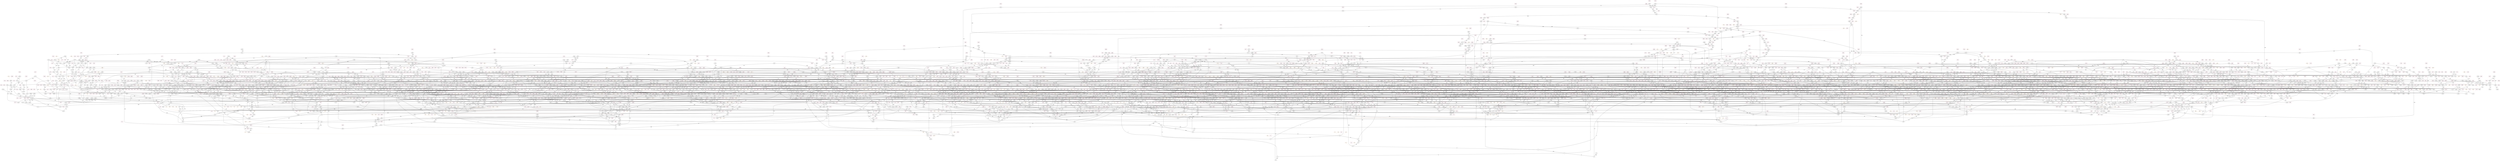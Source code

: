 graph {
  overlap=false
  bus1 [ label="2243" ]
  bus2 [ label="1881" ]
  bus3 [ label="1907" ]
  bus4 [ label="599" ]
  bus5 [ label="2491" ]
  bus6 [ label="228" ]
  bus7 [ label="2590" ]
  bus8 [ label="2579" ]
  bus9 [ label="1880" ]
  bus10 [ label="2562" ]
  bus11 [ label="1106" ]
  bus12 [ label="2366" ]
  bus13 [ label="1783" ]
  bus14 [ label="928" ]
  bus15 [ label="859" ]
  bus16 [ label="1863" ]
  bus17 [ label="561" ]
  bus18 [ label="1825" ]
  bus19 [ label="2631" ]
  bus20 [ label="2714" ]
  bus21 [ label="815" ]
  bus22 [ label="981" ]
  bus23 [ label="1429" ]
  bus24 [ label="39" ]
  bus25 [ label="2713" ]
  bus26 [ label="112" ]
  bus27 [ label="1665" ]
  bus28 [ label="590" ]
  bus29 [ label="17" ]
  bus30 [ label="333" ]
  bus31 [ label="550" ]
  bus32 [ label="341" ]
  bus33 [ label="664" ]
  bus34 [ label="912" ]
  bus35 [ label="1598" ]
  bus36 [ label="2509" ]
  bus37 [ label="598" ]
  bus38 [ label="14" ]
  bus39 [ label="613" ]
  bus40 [ label="1052" ]
  bus41 [ label="2334" ]
  bus42 [ label="510" ]
  bus43 [ label="2166" ]
  bus44 [ label="2585" ]
  bus45 [ label="2127" ]
  bus46 [ label="197" ]
  bus47 [ label="1545" ]
  bus48 [ label="2288" ]
  bus49 [ label="401" ]
  bus50 [ label="276" ]
  bus51 [ label="1973" ]
  bus52 [ label="21" ]
  bus53 [ label="2096" ]
  bus54 [ label="83" ]
  bus55 [ label="2025" ]
  bus56 [ label="1540" ]
  bus57 [ label="871" ]
  bus58 [ label="1615" ]
  bus59 [ label="2437" ]
  bus60 [ label="2606" ]
  bus61 [ label="2276" ]
  bus62 [ label="751" ]
  bus63 [ label="1070" ]
  bus64 [ label="1019" ]
  bus65 [ label="1334" ]
  bus66 [ label="2001" ]
  bus67 [ label="2548" ]
  bus68 [ label="1882" ]
  bus69 [ label="1468" ]
  bus70 [ label="117" ]
  bus71 [ label="1166" ]
  bus72 [ label="852" ]
  bus73 [ label="2539" ]
  bus74 [ label="176" ]
  bus75 [ label="1231" ]
  bus76 [ label="1675" ]
  bus77 [ label="1758" ]
  bus78 [ label="1939" ]
  bus79 [ label="1720" ]
  bus80 [ label="249" ]
  bus81 [ label="2179" ]
  bus82 [ label="1290" ]
  bus83 [ label="1220" ]
  bus84 [ label="966" ]
  bus85 [ label="2628" ]
  bus86 [ label="1923" ]
  bus87 [ label="1132" ]
  bus88 [ label="1997" ]
  bus89 [ label="1942" ]
  bus90 [ label="1110" ]
  bus91 [ label="1969" ]
  bus92 [ label="1460" ]
  bus93 [ label="2707" ]
  bus94 [ label="641" ]
  bus95 [ label="1085" ]
  bus96 [ label="1356" ]
  bus97 [ label="1361" ]
  bus98 [ label="717" ]
  bus99 [ label="2453" ]
  bus100 [ label="61" ]
  bus101 [ label="247" ]
  bus102 [ label="611" ]
  bus103 [ label="1949" ]
  bus104 [ label="1836" ]
  bus105 [ label="2126" ]
  bus106 [ label="1704" ]
  bus107 [ label="2220" ]
  bus108 [ label="1285" ]
  bus109 [ label="1807" ]
  bus110 [ label="2506" ]
  bus111 [ label="1841" ]
  bus112 [ label="435" ]
  bus113 [ label="2312" ]
  bus114 [ label="2344" ]
  bus115 [ label="584" ]
  bus116 [ label="474" ]
  bus117 [ label="1734" ]
  bus118 [ label="1023" ]
  bus119 [ label="2347" ]
  bus120 [ label="2372" ]
  bus121 [ label="154" ]
  bus122 [ label="49" ]
  bus123 [ label="994" ]
  bus124 [ label="742" ]
  bus125 [ label="2121" ]
  bus126 [ label="1566" ]
  bus127 [ label="315" ]
  bus128 [ label="841" ]
  bus129 [ label="2545" ]
  bus130 [ label="2571" ]
  bus131 [ label="984" ]
  bus132 [ label="2451" ]
  bus133 [ label="1306" ]
  bus134 [ label="731" ]
  bus135 [ label="1847" ]
  bus136 [ label="125" ]
  bus137 [ label="1176" ]
  bus138 [ label="2274" ]
  bus139 [ label="2047" ]
  bus140 [ label="2416" ]
  bus141 [ label="950" ]
  bus142 [ label="97" ]
  bus143 [ label="2733" ]
  bus144 [ label="1609" ]
  bus145 [ label="193" ]
  bus146 [ label="378" ]
  bus147 [ label="116" ]
  bus148 [ label="1755" ]
  bus149 [ label="1906" ]
  bus150 [ label="376" ]
  bus151 [ label="2342" ]
  bus152 [ label="29" ]
  bus153 [ label="786" ]
  bus154 [ label="1713" ]
  bus155 [ label="367" ]
  bus156 [ label="1778" ]
  bus157 [ label="948" ]
  bus158 [ label="1774" ]
  bus159 [ label="1708" ]
  bus160 [ label="706" ]
  bus161 [ label="2310" ]
  bus162 [ label="504" ]
  bus163 [ label="1729" ]
  bus164 [ label="1189" ]
  bus165 [ label="1367" ]
  bus166 [ label="976" ]
  bus167 [ label="2175" ]
  bus168 [ label="886" ]
  bus169 [ label="1444" ]
  bus170 [ label="2135" ]
  bus171 [ label="2470" ]
  bus172 [ label="189" ]
  bus173 [ label="2006" ]
  bus174 [ label="2070" ]
  bus175 [ label="1501" ]
  bus176 [ label="1594" ]
  bus177 [ label="79" ]
  bus178 [ label="1321" ]
  bus179 [ label="2601" ]
  bus180 [ label="1092" ]
  bus181 [ label="1389" ]
  bus182 [ label="1947" ]
  bus183 [ label="1183" ]
  bus184 [ label="572" ]
  bus185 [ label="8" ]
  bus186 [ label="922" ]
  bus187 [ label="1120" ]
  bus188 [ label="1898" ]
  bus189 [ label="2337" ]
  bus190 [ label="1686" ]
  bus191 [ label="2317" ]
  bus192 [ label="1745" ]
  bus193 [ label="1952" ]
  bus194 [ label="324" ]
  bus195 [ label="2058" ]
  bus196 [ label="667" ]
  bus197 [ label="145" ]
  bus198 [ label="2464" ]
  bus199 [ label="1543" ]
  bus200 [ label="1509" ]
  bus201 [ label="1605" ]
  bus202 [ label="715" ]
  bus203 [ label="630" ]
  bus204 [ label="2727" ]
  bus205 [ label="1522" ]
  bus206 [ label="2405" ]
  bus207 [ label="1273" ]
  bus208 [ label="972" ]
  bus209 [ label="2462" ]
  bus210 [ label="620" ]
  bus211 [ label="1322" ]
  bus212 [ label="586" ]
  bus213 [ label="43" ]
  bus214 [ label="1717" ]
  bus215 [ label="530" ]
  bus216 [ label="2587" ]
  bus217 [ label="962" ]
  bus218 [ label="9" ]
  bus219 [ label="1382" ]
  bus220 [ label="2373" ]
  bus221 [ label="1608" ]
  bus222 [ label="1260" ]
  bus223 [ label="2558" ]
  bus224 [ label="1301" ]
  bus225 [ label="1340" ]
  bus226 [ label="1014" ]
  bus227 [ label="1398" ]
  bus228 [ label="2263" ]
  bus229 [ label="2626" ]
  bus230 [ label="889" ]
  bus231 [ label="1528" ]
  bus232 [ label="1817" ]
  bus233 [ label="2107" ]
  bus234 [ label="458" ]
  bus235 [ label="696" ]
  bus236 [ label="2570" ]
  bus237 [ label="2716" ]
  bus238 [ label="668" ]
  bus239 [ label="2399" ]
  bus240 [ label="2153" ]
  bus241 [ label="2476" ]
  bus242 [ label="480" ]
  bus243 [ label="1679" ]
  bus244 [ label="625" ]
  bus245 [ label="1962" ]
  bus246 [ label="526" ]
  bus247 [ label="2379" ]
  bus248 [ label="2565" ]
  bus249 [ label="92" ]
  bus250 [ label="1299" ]
  bus251 [ label="812" ]
  bus252 [ label="1262" ]
  bus253 [ label="2322" ]
  bus254 [ label="1707" ]
  bus255 [ label="826" ]
  bus256 [ label="940" ]
  bus257 [ label="516" ]
  bus258 [ label="1573" ]
  bus259 [ label="2080" ]
  bus260 [ label="2604" ]
  bus261 [ label="2677" ]
  bus262 [ label="1146" ]
  bus263 [ label="1090" ]
  bus264 [ label="943" ]
  bus265 [ label="1744" ]
  bus266 [ label="1034" ]
  bus267 [ label="1065" ]
  bus268 [ label="2221" ]
  bus269 [ label="2599" ]
  bus270 [ label="579" ]
  bus271 [ label="2681" ]
  bus272 [ label="2007" ]
  bus273 [ label="1233" ]
  bus274 [ label="147" ]
  bus275 [ label="1900" ]
  bus276 [ label="32" ]
  bus277 [ label="2392" ]
  bus278 [ label="1779" ]
  bus279 [ label="1181" ]
  bus280 [ label="1399" ]
  bus281 [ label="1957" ]
  bus282 [ label="2035" ]
  bus283 [ label="340" ]
  bus284 [ label="2531" ]
  bus285 [ label="2581" ]
  bus286 [ label="1248" ]
  bus287 [ label="1346" ]
  bus288 [ label="2335" ]
  bus289 [ label="836" ]
  bus290 [ label="237" ]
  bus291 [ label="1899" ]
  bus292 [ label="1965" ]
  bus293 [ label="37" ]
  bus294 [ label="2031" ]
  bus295 [ label="1530" ]
  bus296 [ label="2191" ]
  bus297 [ label="958" ]
  bus298 [ label="2691" ]
  bus299 [ label="2168" ]
  bus300 [ label="2449" ]
  bus301 [ label="1982" ]
  bus302 [ label="1384" ]
  bus303 [ label="787" ]
  bus304 [ label="2149" ]
  bus305 [ label="272" ]
  bus306 [ label="1534" ]
  bus307 [ label="1076" ]
  bus308 [ label="1535" ]
  bus309 [ label="1727" ]
  bus310 [ label="854" ]
  bus311 [ label="2254" ]
  bus312 [ label="908" ]
  bus313 [ label="1950" ]
  bus314 [ label="1756" ]
  bus315 [ label="1508" ]
  bus316 [ label="283" ]
  bus317 [ label="513" ]
  bus318 [ label="2281" ]
  bus319 [ label="1851" ]
  bus320 [ label="2622" ]
  bus321 [ label="2502" ]
  bus322 [ label="2432" ]
  bus323 [ label="796" ]
  bus324 [ label="806" ]
  bus325 [ label="1861" ]
  bus326 [ label="382" ]
  bus327 [ label="1419" ]
  bus328 [ label="1513" ]
  bus329 [ label="33" ]
  bus330 [ label="2468" ]
  bus331 [ label="2022" ]
  bus332 [ label="1031" ]
  bus333 [ label="395" ]
  bus334 [ label="1069" ]
  bus335 [ label="1655" ]
  bus336 [ label="1924" ]
  bus337 [ label="1498" ]
  bus338 [ label="1155" ]
  bus339 [ label="166" ]
  bus340 [ label="640" ]
  bus341 [ label="2507" ]
  bus342 [ label="759" ]
  bus343 [ label="99" ]
  bus344 [ label="1909" ]
  bus345 [ label="1583" ]
  bus346 [ label="647" ]
  bus347 [ label="921" ]
  bus348 [ label="84" ]
  bus349 [ label="325" ]
  bus350 [ label="2350" ]
  bus351 [ label="1104" ]
  bus352 [ label="304" ]
  bus353 [ label="1983" ]
  bus354 [ label="2422" ]
  bus355 [ label="2245" ]
  bus356 [ label="1723" ]
  bus357 [ label="1905" ]
  bus358 [ label="2490" ]
  bus359 [ label="1920" ]
  bus360 [ label="1798" ]
  bus361 [ label="809" ]
  bus362 [ label="2699" ]
  bus363 [ label="40" ]
  bus364 [ label="1171" ]
  bus365 [ label="1280" ]
  bus366 [ label="1125" ]
  bus367 [ label="1746" ]
  bus368 [ label="1538" ]
  bus369 [ label="1284" ]
  bus370 [ label="505" ]
  bus371 [ label="2421" ]
  bus372 [ label="2092" ]
  bus373 [ label="184" ]
  bus374 [ label="2593" ]
  bus375 [ label="1394" ]
  bus376 [ label="421" ]
  bus377 [ label="1243" ]
  bus378 [ label="2328" ]
  bus379 [ label="881" ]
  bus380 [ label="2740" ]
  bus381 [ label="1303" ]
  bus382 [ label="127" ]
  bus383 [ label="944" ]
  bus384 [ label="823" ]
  bus385 [ label="254" ]
  bus386 [ label="2378" ]
  bus387 [ label="242" ]
  bus388 [ label="2576" ]
  bus389 [ label="680" ]
  bus390 [ label="365" ]
  bus391 [ label="896" ]
  bus392 [ label="1449" ]
  bus393 [ label="2523" ]
  bus394 [ label="139" ]
  bus395 [ label="1264" ]
  bus396 [ label="2369" ]
  bus397 [ label="1722" ]
  bus398 [ label="1750" ]
  bus399 [ label="503" ]
  bus400 [ label="2232" ]
  bus401 [ label="709" ]
  bus402 [ label="1715" ]
  bus403 [ label="1688" ]
  bus404 [ label="1636" ]
  bus405 [ label="2306" ]
  bus406 [ label="496" ]
  bus407 [ label="2458" ]
  bus408 [ label="1933" ]
  bus409 [ label="2235" ]
  bus410 [ label="2286" ]
  bus411 [ label="1329" ]
  bus412 [ label="2469" ]
  bus413 [ label="2409" ]
  bus414 [ label="953" ]
  bus415 [ label="256" ]
  bus416 [ label="2636" ]
  bus417 [ label="80" ]
  bus418 [ label="1629" ]
  bus419 [ label="1940" ]
  bus420 [ label="1160" ]
  bus421 [ label="1147" ]
  bus422 [ label="1263" ]
  bus423 [ label="1314" ]
  bus424 [ label="1868" ]
  bus425 [ label="1143" ]
  bus426 [ label="1232" ]
  bus427 [ label="675" ]
  bus428 [ label="2043" ]
  bus429 [ label="2142" ]
  bus430 [ label="1184" ]
  bus431 [ label="500" ]
  bus432 [ label="2094" ]
  bus433 [ label="251" ]
  bus434 [ label="2066" ]
  bus435 [ label="529" ]
  bus436 [ label="850" ]
  bus437 [ label="186" ]
  bus438 [ label="716" ]
  bus439 [ label="1560" ]
  bus440 [ label="111" ]
  bus441 [ label="10" ]
  bus442 [ label="2698" ]
  bus443 [ label="1580" ]
  bus444 [ label="770" ]
  bus445 [ label="2577" ]
  bus446 [ label="701" ]
  bus447 [ label="321" ]
  bus448 [ label="2656" ]
  bus449 [ label="1185" ]
  bus450 [ label="2413" ]
  bus451 [ label="1241" ]
  bus452 [ label="2358" ]
  bus453 [ label="1347" ]
  bus454 [ label="1473" ]
  bus455 [ label="86" ]
  bus456 [ label="1591" ]
  bus457 [ label="2009" ]
  bus458 [ label="521" ]
  bus459 [ label="970" ]
  bus460 [ label="577" ]
  bus461 [ label="1091" ]
  bus462 [ label="1010" ]
  bus463 [ label="938" ]
  bus464 [ label="107" ]
  bus465 [ label="2495" ]
  bus466 [ label="69" ]
  bus467 [ label="1041" ]
  bus468 [ label="1156" ]
  bus469 [ label="2264" ]
  bus470 [ label="1319" ]
  bus471 [ label="2484" ]
  bus472 [ label="957" ]
  bus473 [ label="188" ]
  bus474 [ label="199" ]
  bus475 [ label="66" ]
  bus476 [ label="468" ]
  bus477 [ label="548" ]
  bus478 [ label="1576" ]
  bus479 [ label="236" ]
  bus480 [ label="564" ]
  bus481 [ label="1866" ]
  bus482 [ label="1647" ]
  bus483 [ label="1519" ]
  bus484 [ label="960" ]
  bus485 [ label="2400" ]
  bus486 [ label="674" ]
  bus487 [ label="1479" ]
  bus488 [ label="1801" ]
  bus489 [ label="1015" ]
  bus490 [ label="1224" ]
  bus491 [ label="129" ]
  bus492 [ label="2323" ]
  bus493 [ label="2193" ]
  bus494 [ label="511" ]
  bus495 [ label="1261" ]
  bus496 [ label="1883" ]
  bus497 [ label="1410" ]
  bus498 [ label="1441" ]
  bus499 [ label="1291" ]
  bus500 [ label="1240" ]
  bus501 [ label="2103" ]
  bus502 [ label="60" ]
  bus503 [ label="766" ]
  bus504 [ label="587" ]
  bus505 [ label="2293" ]
  bus506 [ label="2082" ]
  bus507 [ label="978" ]
  bus508 [ label="1895" ]
  bus509 [ label="1302" ]
  bus510 [ label="1819" ]
  bus511 [ label="627" ]
  bus512 [ label="851" ]
  bus513 [ label="2431" ]
  bus514 [ label="2024" ]
  bus515 [ label="965" ]
  bus516 [ label="153" ]
  bus517 [ label="2544" ]
  bus518 [ label="464" ]
  bus519 [ label="1859" ]
  bus520 [ label="159" ]
  bus521 [ label="223" ]
  bus522 [ label="531" ]
  bus523 [ label="952" ]
  bus524 [ label="230" ]
  bus525 [ label="2549" ]
  bus526 [ label="2705" ]
  bus527 [ label="394" ]
  bus528 [ label="149" ]
  bus529 [ label="773" ]
  bus530 [ label="2648" ]
  bus531 [ label="2443" ]
  bus532 [ label="1579" ]
  bus533 [ label="1413" ]
  bus534 [ label="2682" ]
  bus535 [ label="1252" ]
  bus536 [ label="1762" ]
  bus537 [ label="1421" ]
  bus538 [ label="2474" ]
  bus539 [ label="292" ]
  bus540 [ label="20" ]
  bus541 [ label="749" ]
  bus542 [ label="1480" ]
  bus543 [ label="622" ]
  bus544 [ label="300" ]
  bus545 [ label="1216" ]
  bus546 [ label="2499" ]
  bus547 [ label="1511" ]
  bus548 [ label="1741" ]
  bus549 [ label="2715" ]
  bus550 [ label="1462" ]
  bus551 [ label="2262" ]
  bus552 [ label="316" ]
  bus553 [ label="1458" ]
  bus554 [ label="1603" ]
  bus555 [ label="368" ]
  bus556 [ label="569" ]
  bus557 [ label="1438" ]
  bus558 [ label="2002" ]
  bus559 [ label="1845" ]
  bus560 [ label="828" ]
  bus561 [ label="1137" ]
  bus562 [ label="1270" ]
  bus563 [ label="2294" ]
  bus564 [ label="1207" ]
  bus565 [ label="460" ]
  bus566 [ label="1642" ]
  bus567 [ label="1626" ]
  bus568 [ label="1595" ]
  bus569 [ label="2201" ]
  bus570 [ label="1873" ]
  bus571 [ label="2635" ]
  bus572 [ label="1790" ]
  bus573 [ label="2376" ]
  bus574 [ label="224" ]
  bus575 [ label="2445" ]
  bus576 [ label="1911" ]
  bus577 [ label="2102" ]
  bus578 [ label="2729" ]
  bus579 [ label="687" ]
  bus580 [ label="1586" ]
  bus581 [ label="1036" ]
  bus582 [ label="1192" ]
  bus583 [ label="692" ]
  bus584 [ label="712" ]
  bus585 [ label="1327" ]
  bus586 [ label="1833" ]
  bus587 [ label="2261" ]
  bus588 [ label="637" ]
  bus589 [ label="1972" ]
  bus590 [ label="269" ]
  bus591 [ label="1380" ]
  bus592 [ label="892" ]
  bus593 [ label="794" ]
  bus594 [ label="2240" ]
  bus595 [ label="628" ]
  bus596 [ label="171" ]
  bus597 [ label="1764" ]
  bus598 [ label="478" ]
  bus599 [ label="748" ]
  bus600 [ label="2436" ]
  bus601 [ label="831" ]
  bus602 [ label="344" ]
  bus603 [ label="2480" ]
  bus604 [ label="1638" ]
  bus605 [ label="1456" ]
  bus606 [ label="452" ]
  bus607 [ label="639" ]
  bus608 [ label="320" ]
  bus609 [ label="1187" ]
  bus610 [ label="2023" ]
  bus611 [ label="1341" ]
  bus612 [ label="933" ]
  bus613 [ label="1300" ]
  bus614 [ label="1621" ]
  bus615 [ label="1600" ]
  bus616 [ label="765" ]
  bus617 [ label="662" ]
  bus618 [ label="659" ]
  bus619 [ label="2061" ]
  bus620 [ label="2655" ]
  bus621 [ label="2455" ]
  bus622 [ label="2188" ]
  bus623 [ label="783" ]
  bus624 [ label="1365" ]
  bus625 [ label="1673" ]
  bus626 [ label="1878" ]
  bus627 [ label="1304" ]
  bus628 [ label="164" ]
  bus629 [ label="1378" ]
  bus630 [ label="1230" ]
  bus631 [ label="1161" ]
  bus632 [ label="1096" ]
  bus633 [ label="1182" ]
  bus634 [ label="2665" ]
  bus635 [ label="1503" ]
  bus636 [ label="808" ]
  bus637 [ label="1452" ]
  bus638 [ label="1955" ]
  bus639 [ label="2026" ]
  bus640 [ label="373" ]
  bus641 [ label="466" ]
  bus642 [ label="375" ]
  bus643 [ label="1773" ]
  bus644 [ label="1706" ]
  bus645 [ label="132" ]
  bus646 [ label="2088" ]
  bus647 [ label="470" ]
  bus648 [ label="1040" ]
  bus649 [ label="618" ]
  bus650 [ label="42" ]
  bus651 [ label="347" ]
  bus652 [ label="2403" ]
  bus653 [ label="314" ]
  bus654 [ label="1730" ]
  bus655 [ label="1507" ]
  bus656 [ label="481" ]
  bus657 [ label="2027" ]
  bus658 [ label="1338" ]
  bus659 [ label="1461" ]
  bus660 [ label="865" ]
  bus661 [ label="986" ]
  bus662 [ label="1436" ]
  bus663 [ label="2415" ]
  bus664 [ label="756" ]
  bus665 [ label="330" ]
  bus666 [ label="1352" ]
  bus667 [ label="864" ]
  bus668 [ label="1025" ]
  bus669 [ label="2125" ]
  bus670 [ label="725" ]
  bus671 [ label="124" ]
  bus672 [ label="2044" ]
  bus673 [ label="1116" ]
  bus674 [ label="1215" ]
  bus675 [ label="144" ]
  bus676 [ label="2004" ]
  bus677 [ label="1627" ]
  bus678 [ label="1107" ]
  bus679 [ label="2684" ]
  bus680 [ label="2353" ]
  bus681 [ label="1777" ]
  bus682 [ label="603" ]
  bus683 [ label="710" ]
  bus684 [ label="1138" ]
  bus685 [ label="2711" ]
  bus686 [ label="1766" ]
  bus687 [ label="1" ]
  bus688 [ label="788" ]
  bus689 [ label="2489" ]
  bus690 [ label="774" ]
  bus691 [ label="2674" ]
  bus692 [ label="491" ]
  bus693 [ label="1470" ]
  bus694 [ label="1377" ]
  bus695 [ label="227" ]
  bus696 [ label="1935" ]
  bus697 [ label="297" ]
  bus698 [ label="2609" ]
  bus699 [ label="1879" ]
  bus700 [ label="1282" ]
  bus701 [ label="372" ]
  bus702 [ label="34" ]
  bus703 [ label="1918" ]
  bus704 [ label="55" ]
  bus705 [ label="1966" ]
  bus706 [ label="1318" ]
  bus707 [ label="2658" ]
  bus708 [ label="19" ]
  bus709 [ label="1754" ]
  bus710 [ label="2181" ]
  bus711 [ label="2287" ]
  bus712 [ label="2190" ]
  bus713 [ label="1785" ]
  bus714 [ label="2633" ]
  bus715 [ label="2204" ]
  bus716 [ label="582" ]
  bus717 [ label="868" ]
  bus718 [ label="2097" ]
  bus719 [ label="3" ]
  bus720 [ label="81" ]
  bus721 [ label="2202" ]
  bus722 [ label="2732" ]
  bus723 [ label="2163" ]
  bus724 [ label="1210" ]
  bus725 [ label="2203" ]
  bus726 [ label="2629" ]
  bus727 [ label="2186" ]
  bus728 [ label="499" ]
  bus729 [ label="1542" ]
  bus730 [ label="182" ]
  bus731 [ label="2083" ]
  bus732 [ label="1199" ]
  bus733 [ label="1083" ]
  bus734 [ label="1780" ]
  bus735 [ label="2289" ]
  bus736 [ label="636" ]
  bus737 [ label="1736" ]
  bus738 [ label="1659" ]
  bus739 [ label="1149" ]
  bus740 [ label="638" ]
  bus741 [ label="1592" ]
  bus742 [ label="2365" ]
  bus743 [ label="1876" ]
  bus744 [ label="157" ]
  bus745 [ label="793" ]
  bus746 [ label="57" ]
  bus747 [ label="876" ]
  bus748 [ label="2248" ]
  bus749 [ label="885" ]
  bus750 [ label="1271" ]
  bus751 [ label="1593" ]
  bus752 [ label="1158" ]
  bus753 [ label="1830" ]
  bus754 [ label="2005" ]
  bus755 [ label="428" ]
  bus756 [ label="2309" ]
  bus757 [ label="2301" ]
  bus758 [ label="1011" ]
  bus759 [ label="385" ]
  bus760 [ label="2447" ]
  bus761 [ label="1179" ]
  bus762 [ label="1914" ]
  bus763 [ label="438" ]
  bus764 [ label="1731" ]
  bus765 [ label="2689" ]
  bus766 [ label="1178" ]
  bus767 [ label="106" ]
  bus768 [ label="2582" ]
  bus769 [ label="1607" ]
  bus770 [ label="1959" ]
  bus771 [ label="443" ]
  bus772 [ label="1696" ]
  bus773 [ label="1151" ]
  bus774 [ label="2700" ]
  bus775 [ label="990" ]
  bus776 [ label="2113" ]
  bus777 [ label="311" ]
  bus778 [ label="1350" ]
  bus779 [ label="448" ]
  bus780 [ label="461" ]
  bus781 [ label="757" ]
  bus782 [ label="1800" ]
  bus783 [ label="2363" ]
  bus784 [ label="71" ]
  bus785 [ label="1986" ]
  bus786 [ label="988" ]
  bus787 [ label="1339" ]
  bus788 [ label="614" ]
  bus789 [ label="934" ]
  bus790 [ label="266" ]
  bus791 [ label="6" ]
  bus792 [ label="2104" ]
  bus793 [ label="920" ]
  bus794 [ label="473" ]
  bus795 [ label="2643" ]
  bus796 [ label="2174" ]
  bus797 [ label="2391" ]
  bus798 [ label="607" ]
  bus799 [ label="337" ]
  bus800 [ label="1765" ]
  bus801 [ label="824" ]
  bus802 [ label="2010" ]
  bus803 [ label="1067" ]
  bus804 [ label="2652" ]
  bus805 [ label="1028" ]
  bus806 [ label="2326" ]
  bus807 [ label="771" ]
  bus808 [ label="2051" ]
  bus809 [ label="241" ]
  bus810 [ label="455" ]
  bus811 [ label="1118" ]
  bus812 [ label="2426" ]
  bus813 [ label="947" ]
  bus814 [ label="2719" ]
  bus815 [ label="1656" ]
  bus816 [ label="1759" ]
  bus817 [ label="515" ]
  bus818 [ label="1477" ]
  bus819 [ label="2734" ]
  bus820 [ label="1186" ]
  bus821 [ label="1753" ]
  bus822 [ label="914" ]
  bus823 [ label="1808" ]
  bus824 [ label="2375" ]
  bus825 [ label="1126" ]
  bus826 [ label="803" ]
  bus827 [ label="1255" ]
  bus828 [ label="44" ]
  bus829 [ label="2508" ]
  bus830 [ label="429" ]
  bus831 [ label="2278" ]
  bus832 [ label="94" ]
  bus833 [ label="1793" ]
  bus834 [ label="2396" ]
  bus835 [ label="974" ]
  bus836 [ label="1068" ]
  bus837 [ label="2237" ]
  bus838 [ label="507" ]
  bus839 [ label="534" ]
  bus840 [ label="1489" ]
  bus841 [ label="2692" ]
  bus842 [ label="1702" ]
  bus843 [ label="1915" ]
  bus844 [ label="2398" ]
  bus845 [ label="2513" ]
  bus846 [ label="2632" ]
  bus847 [ label="220" ]
  bus848 [ label="878" ]
  bus849 [ label="2169" ]
  bus850 [ label="506" ]
  bus851 [ label="72" ]
  bus852 [ label="2463" ]
  bus853 [ label="407" ]
  bus854 [ label="1648" ]
  bus855 [ label="54" ]
  bus856 [ label="945" ]
  bus857 [ label="2315" ]
  bus858 [ label="2198" ]
  bus859 [ label="1433" ]
  bus860 [ label="453" ]
  bus861 [ label="88" ]
  bus862 [ label="1791" ]
  bus863 [ label="77" ]
  bus864 [ label="596" ]
  bus865 [ label="1084" ]
  bus866 [ label="635" ]
  bus867 [ label="1445" ]
  bus868 [ label="2329" ]
  bus869 [ label="2115" ]
  bus870 [ label="2330" ]
  bus871 [ label="703" ]
  bus872 [ label="2461" ]
  bus873 [ label="1976" ]
  bus874 [ label="2620" ]
  bus875 [ label="1272" ]
  bus876 [ label="2219" ]
  bus877 [ label="12" ]
  bus878 [ label="357" ]
  bus879 [ label="1700" ]
  bus880 [ label="2056" ]
  bus881 [ label="2383" ]
  bus882 [ label="1157" ]
  bus883 [ label="2038" ]
  bus884 [ label="610" ]
  bus885 [ label="1660" ]
  bus886 [ label="2720" ]
  bus887 [ label="2401" ]
  bus888 [ label="1317" ]
  bus889 [ label="2602" ]
  bus890 [ label="1803" ]
  bus891 [ label="993" ]
  bus892 [ label="2210" ]
  bus893 [ label="782" ]
  bus894 [ label="2349" ]
  bus895 [ label="911" ]
  bus896 [ label="2074" ]
  bus897 [ label="1427" ]
  bus898 [ label="1663" ]
  bus899 [ label="436" ]
  bus900 [ label="527" ]
  bus901 [ label="2448" ]
  bus902 [ label="722" ]
  bus903 [ label="2534" ]
  bus904 [ label="2671" ]
  bus905 [ label="573" ]
  bus906 [ label="1387" ]
  bus907 [ label="999" ]
  bus908 [ label="719" ]
  bus909 [ label="544" ]
  bus910 [ label="2266" ]
  bus911 [ label="2356" ]
  bus912 [ label="899" ]
  bus913 [ label="1536" ]
  bus914 [ label="2704" ]
  bus915 [ label="2037" ]
  bus916 [ label="652" ]
  bus917 [ label="2257" ]
  bus918 [ label="1812" ]
  bus919 [ label="1703" ]
  bus920 [ label="231" ]
  bus921 [ label="1565" ]
  bus922 [ label="1839" ]
  bus923 [ label="1374" ]
  bus924 [ label="1418" ]
  bus925 [ label="2554" ]
  bus926 [ label="1993" ]
  bus927 [ label="1206" ]
  bus928 [ label="1943" ]
  bus929 [ label="720" ]
  bus930 [ label="108" ]
  bus931 [ label="1630" ]
  bus932 [ label="46" ]
  bus933 [ label="2512" ]
  bus934 [ label="151" ]
  bus935 [ label="1653" ]
  bus936 [ label="454" ]
  bus937 [ label="342" ]
  bus938 [ label="1331" ]
  bus939 [ label="1495" ]
  bus940 [ label="334" ]
  bus941 [ label="849" ]
  bus942 [ label="2518" ]
  bus943 [ label="1549" ]
  bus944 [ label="1871" ]
  bus945 [ label="2559" ]
  bus946 [ label="1372" ]
  bus947 [ label="2644" ]
  bus948 [ label="2171" ]
  bus949 [ label="419" ]
  bus950 [ label="1348" ]
  bus951 [ label="718" ]
  bus952 [ label="1336" ]
  bus953 [ label="1937" ]
  bus954 [ label="1712" ]
  bus955 [ label="2361" ]
  bus956 [ label="1080" ]
  bus957 [ label="1584" ]
  bus958 [ label="1635" ]
  bus959 [ label="795" ]
  bus960 [ label="140" ]
  bus961 [ label="2703" ]
  bus962 [ label="2404" ]
  bus963 [ label="1256" ]
  bus964 [ label="2743" ]
  bus965 [ label="211" ]
  bus966 [ label="678" ]
  bus967 [ label="2280" ]
  bus968 [ label="1022" ]
  bus969 [ label="2076" ]
  bus970 [ label="1912" ]
  bus971 [ label="2530" ]
  bus972 [ label="425" ]
  bus973 [ label="2304" ]
  bus974 [ label="517" ]
  bus975 [ label="78" ]
  bus976 [ label="1177" ]
  bus977 [ label="52" ]
  bus978 [ label="1059" ]
  bus979 [ label="2106" ]
  bus980 [ label="1383" ]
  bus981 [ label="1835" ]
  bus982 [ label="2346" ]
  bus983 [ label="2147" ]
  bus984 [ label="2112" ]
  bus985 [ label="937" ]
  bus986 [ label="1719" ]
  bus987 [ label="437" ]
  bus988 [ label="1100" ]
  bus989 [ label="1310" ]
  bus990 [ label="104" ]
  bus991 [ label="1411" ]
  bus992 [ label="1136" ]
  bus993 [ label="185" ]
  bus994 [ label="2367" ]
  bus995 [ label="807" ]
  bus996 [ label="2525" ]
  bus997 [ label="1979" ]
  bus998 [ label="1760" ]
  bus999 [ label="580" ]
  bus1000 [ label="2425" ]
  bus1001 [ label="1333" ]
  bus1002 [ label="2661" ]
  bus1003 [ label="1095" ]
  bus1004 [ label="16" ]
  bus1005 [ label="1094" ]
  bus1006 [ label="1557" ]
  bus1007 [ label="128" ]
  bus1008 [ label="1194" ]
  bus1009 [ label="1020" ]
  bus1010 [ label="1813" ]
  bus1011 [ label="915" ]
  bus1012 [ label="1298" ]
  bus1013 [ label="2702" ]
  bus1014 [ label="371" ]
  bus1015 [ label="1236" ]
  bus1016 [ label="705" ]
  bus1017 [ label="362" ]
  bus1018 [ label="619" ]
  bus1019 [ label="591" ]
  bus1020 [ label="1062" ]
  bus1021 [ label="2284" ]
  bus1022 [ label="1792" ]
  bus1023 [ label="1244" ]
  bus1024 [ label="289" ]
  bus1025 [ label="2185" ]
  bus1026 [ label="926" ]
  bus1027 [ label="1928" ]
  bus1028 [ label="359" ]
  bus1029 [ label="1558" ]
  bus1030 [ label="2537" ]
  bus1031 [ label="293" ]
  bus1032 [ label="1309" ]
  bus1033 [ label="1970" ]
  bus1034 [ label="683" ]
  bus1035 [ label="462" ]
  bus1036 [ label="1295" ]
  bus1037 [ label="935" ]
  bus1038 [ label="2575" ]
  bus1039 [ label="884" ]
  bus1040 [ label="2690" ]
  bus1041 [ label="2197" ]
  bus1042 [ label="2553" ]
  bus1043 [ label="1888" ]
  bus1044 [ label="790" ]
  bus1045 [ label="693" ]
  bus1046 [ label="2542" ]
  bus1047 [ label="996" ]
  bus1048 [ label="2033" ]
  bus1049 [ label="35" ]
  bus1050 [ label="1364" ]
  bus1051 [ label="131" ]
  bus1052 [ label="2164" ]
  bus1053 [ label="2134" ]
  bus1054 [ label="691" ]
  bus1055 [ label="494" ]
  bus1056 [ label="1485" ]
  bus1057 [ label="768" ]
  bus1058 [ label="1148" ]
  bus1059 [ label="1682" ]
  bus1060 [ label="1724" ]
  bus1061 [ label="1362" ]
  bus1062 [ label="1568" ]
  bus1063 [ label="1412" ]
  bus1064 [ label="2430" ]
  bus1065 [ label="482" ]
  bus1066 [ label="549" ]
  bus1067 [ label="2192" ]
  bus1068 [ label="975" ]
  bus1069 [ label="422" ]
  bus1070 [ label="1677" ]
  bus1071 [ label="648" ]
  bus1072 [ label="1601" ]
  bus1073 [ label="120" ]
  bus1074 [ label="87" ]
  bus1075 [ label="255" ]
  bus1076 [ label="178" ]
  bus1077 [ label="2541" ]
  bus1078 [ label="89" ]
  bus1079 [ label="1375" ]
  bus1080 [ label="2324" ]
  bus1081 [ label="2209" ]
  bus1082 [ label="442" ]
  bus1083 [ label="562" ]
  bus1084 [ label="2662" ]
  bus1085 [ label="1574" ]
  bus1086 [ label="654" ]
  bus1087 [ label="2646" ]
  bus1088 [ label="291" ]
  bus1089 [ label="1180" ]
  bus1090 [ label="1466" ]
  bus1091 [ label="1590" ]
  bus1092 [ label="1611" ]
  bus1093 [ label="2695" ]
  bus1094 [ label="969" ]
  bus1095 [ label="327" ]
  bus1096 [ label="284" ]
  bus1097 [ label="818" ]
  bus1098 [ label="2161" ]
  bus1099 [ label="2139" ]
  bus1100 [ label="1506" ]
  bus1101 [ label="575" ]
  bus1102 [ label="942" ]
  bus1103 [ label="1386" ]
  bus1104 [ label="1369" ]
  bus1105 [ label="15" ]
  bus1106 [ label="2251" ]
  bus1107 [ label="2387" ]
  bus1108 [ label="982" ]
  bus1109 [ label="1587" ]
  bus1110 [ label="2515" ]
  bus1111 [ label="650" ]
  bus1112 [ label="1163" ]
  bus1113 [ label="2529" ]
  bus1114 [ label="566" ]
  bus1115 [ label="1492" ]
  bus1116 [ label="721" ]
  bus1117 [ label="1254" ]
  bus1118 [ label="1358" ]
  bus1119 [ label="1499" ]
  bus1120 [ label="2736" ]
  bus1121 [ label="1771" ]
  bus1122 [ label="2298" ]
  bus1123 [ label="2584" ]
  bus1124 [ label="2433" ]
  bus1125 [ label="2637" ]
  bus1126 [ label="446" ]
  bus1127 [ label="1518" ]
  bus1128 [ label="910" ]
  bus1129 [ label="2381" ]
  bus1130 [ label="2252" ]
  bus1131 [ label="399" ]
  bus1132 [ label="245" ]
  bus1133 [ label="469" ]
  bus1134 [ label="268" ]
  bus1135 [ label="658" ]
  bus1136 [ label="829" ]
  bus1137 [ label="1426" ]
  bus1138 [ label="187" ]
  bus1139 [ label="261" ]
  bus1140 [ label="2036" ]
  bus1141 [ label="102" ]
  bus1142 [ label="2217" ]
  bus1143 [ label="282" ]
  bus1144 [ label="874" ]
  bus1145 [ label="1415" ]
  bus1146 [ label="38" ]
  bus1147 [ label="845" ]
  bus1148 [ label="1165" ]
  bus1149 [ label="1454" ]
  bus1150 [ label="763" ]
  bus1151 [ label="1999" ]
  bus1152 [ label="1680" ]
  bus1153 [ label="762" ]
  bus1154 [ label="764" ]
  bus1155 [ label="1376" ]
  bus1156 [ label="1408" ]
  bus1157 [ label="115" ]
  bus1158 [ label="1548" ]
  bus1159 [ label="351" ]
  bus1160 [ label="2488" ]
  bus1161 [ label="1850" ]
  bus1162 [ label="2673" ]
  bus1163 [ label="1487" ]
  bus1164 [ label="370" ]
  bus1165 [ label="279" ]
  bus1166 [ label="801" ]
  bus1167 [ label="1133" ]
  bus1168 [ label="1512" ]
  bus1169 [ label="1857" ]
  bus1170 [ label="853" ]
  bus1171 [ label="917" ]
  bus1172 [ label="2233" ]
  bus1173 [ label="1323" ]
  bus1174 [ label="959" ]
  bus1175 [ label="2167" ]
  bus1176 [ label="1787" ]
  bus1177 [ label="2360" ]
  bus1178 [ label="941" ]
  bus1179 [ label="1129" ]
  bus1180 [ label="608" ]
  bus1181 [ label="661" ]
  bus1182 [ label="1472" ]
  bus1183 [ label="1289" ]
  bus1184 [ label="2250" ]
  bus1185 [ label="1623" ]
  bus1186 [ label="1716" ]
  bus1187 [ label="95" ]
  bus1188 [ label="1366" ]
  bus1189 [ label="294" ]
  bus1190 [ label="1152" ]
  bus1191 [ label="1213" ]
  bus1192 [ label="2668" ]
  bus1193 [ label="2052" ]
  bus1194 [ label="1948" ]
  bus1195 [ label="1150" ]
  bus1196 [ label="1834" ]
  bus1197 [ label="817" ]
  bus1198 [ label="1087" ]
  bus1199 [ label="1139" ]
  bus1200 [ label="258" ]
  bus1201 [ label="666" ]
  bus1202 [ label="1926" ]
  bus1203 [ label="2279" ]
  bus1204 [ label="1328" ]
  bus1205 [ label="143" ]
  bus1206 [ label="1086" ]
  bus1207 [ label="1740" ]
  bus1208 [ label="2046" ]
  bus1209 [ label="825" ]
  bus1210 [ label="318" ]
  bus1211 [ label="2600" ]
  bus1212 [ label="1848" ]
  bus1213 [ label="1867" ]
  bus1214 [ label="1687" ]
  bus1215 [ label="1896" ]
  bus1216 [ label="1217" ]
  bus1217 [ label="423" ]
  bus1218 [ label="317" ]
  bus1219 [ label="863" ]
  bus1220 [ label="617" ]
  bus1221 [ label="1294" ]
  bus1222 [ label="263" ]
  bus1223 [ label="2021" ]
  bus1224 [ label="1038" ]
  bus1225 [ label="181" ]
  bus1226 [ label="802" ]
  bus1227 [ label="913" ]
  bus1228 [ label="1644" ]
  bus1229 [ label="1422" ]
  bus1230 [ label="2419" ]
  bus1231 [ label="1391" ]
  bus1232 [ label="642" ]
  bus1233 [ label="589" ]
  bus1234 [ label="1617" ]
  bus1235 [ label="75" ]
  bus1236 [ label="1936" ]
  bus1237 [ label="2291" ]
  bus1238 [ label="669" ]
  bus1239 [ label="2065" ]
  bus1240 [ label="2303" ]
  bus1241 [ label="2000" ]
  bus1242 [ label="537" ]
  bus1243 [ label="2595" ]
  bus1244 [ label="208" ]
  bus1245 [ label="840" ]
  bus1246 [ label="855" ]
  bus1247 [ label="711" ]
  bus1248 [ label="1442" ]
  bus1249 [ label="867" ]
  bus1250 [ label="1257" ]
  bus1251 [ label="2016" ]
  bus1252 [ label="1858" ]
  bus1253 [ label="1903" ]
  bus1254 [ label="1337" ]
  bus1255 [ label="1575" ]
  bus1256 [ label="2618" ]
  bus1257 [ label="1829" ]
  bus1258 [ label="830" ]
  bus1259 [ label="161" ]
  bus1260 [ label="2532" ]
  bus1261 [ label="995" ]
  bus1262 [ label="113" ]
  bus1263 [ label="2693" ]
  bus1264 [ label="492" ]
  bus1265 [ label="555" ]
  bus1266 [ label="1281" ]
  bus1267 [ label="2438" ]
  bus1268 [ label="2574" ]
  bus1269 [ label="2478" ]
  bus1270 [ label="345" ]
  bus1271 [ label="1904" ]
  bus1272 [ label="1505" ]
  bus1273 [ label="502" ]
  bus1274 [ label="1551" ]
  bus1275 [ label="312" ]
  bus1276 [ label="567" ]
  bus1277 [ label="621" ]
  bus1278 [ label="1739" ]
  bus1279 [ label="2687" ]
  bus1280 [ label="1523" ]
  bus1281 [ label="109" ]
  bus1282 [ label="1119" ]
  bus1283 [ label="217" ]
  bus1284 [ label="2739" ]
  bus1285 [ label="1063" ]
  bus1286 [ label="2272" ]
  bus1287 [ label="2672" ]
  bus1288 [ label="1726" ]
  bus1289 [ label="2256" ]
  bus1290 [ label="2040" ]
  bus1291 [ label="760" ]
  bus1292 [ label="2616" ]
  bus1293 [ label="2368" ]
  bus1294 [ label="1640" ]
  bus1295 [ label="2568" ]
  bus1296 [ label="1689" ]
  bus1297 [ label="1385" ]
  bus1298 [ label="1209" ]
  bus1299 [ label="1061" ]
  bus1300 [ label="2054" ]
  bus1301 [ label="205" ]
  bus1302 [ label="2697" ]
  bus1303 [ label="1747" ]
  bus1304 [ label="380" ]
  bus1305 [ label="2206" ]
  bus1306 [ label="951" ]
  bus1307 [ label="2640" ]
  bus1308 [ label="1030" ]
  bus1309 [ label="1776" ]
  bus1310 [ label="2519" ]
  bus1311 [ label="1173" ]
  bus1312 [ label="2410" ]
  bus1313 [ label="471" ]
  bus1314 [ label="361" ]
  bus1315 [ label="1884" ]
  bus1316 [ label="397" ]
  bus1317 [ label="2561" ]
  bus1318 [ label="1357" ]
  bus1319 [ label="2442" ]
  bus1320 [ label="2339" ]
  bus1321 [ label="329" ]
  bus1322 [ label="246" ]
  bus1323 [ label="880" ]
  bus1324 [ label="565" ]
  bus1325 [ label="411" ]
  bus1326 [ label="1392" ]
  bus1327 [ label="2390" ]
  bus1328 [ label="1481" ]
  bus1329 [ label="800" ]
  bus1330 [ label="1709" ]
  bus1331 [ label="2160" ]
  bus1332 [ label="733" ]
  bus1333 [ label="2718" ]
  bus1334 [ label="781" ]
  bus1335 [ label="2670" ]
  bus1336 [ label="439" ]
  bus1337 [ label="2143" ]
  bus1338 [ label="1670" ]
  bus1339 [ label="1622" ]
  bus1340 [ label="2456" ]
  bus1341 [ label="163" ]
  bus1342 [ label="2454" ]
  bus1343 [ label="281" ]
  bus1344 [ label="847" ]
  bus1345 [ label="730" ]
  bus1346 [ label="1816" ]
  bus1347 [ label="2659" ]
  bus1348 [ label="888" ]
  bus1349 [ label="412" ]
  bus1350 [ label="479" ]
  bus1351 [ label="352" ]
  bus1352 [ label="1287" ]
  bus1353 [ label="2183" ]
  bus1354 [ label="1510" ]
  bus1355 [ label="377" ]
  bus1356 [ label="1448" ]
  bus1357 [ label="1572" ]
  bus1358 [ label="2359" ]
  bus1359 [ label="2068" ]
  bus1360 [ label="1123" ]
  bus1361 [ label="1927" ]
  bus1362 [ label="1335" ]
  bus1363 [ label="649" ]
  bus1364 [ label="271" ]
  bus1365 [ label="2028" ]
  bus1366 [ label="604" ]
  bus1367 [ label="2497" ]
  bus1368 [ label="2118" ]
  bus1369 [ label="1805" ]
  bus1370 [ label="336" ]
  bus1371 [ label="414" ]
  bus1372 [ label="2053" ]
  bus1373 [ label="2483" ]
  bus1374 [ label="1474" ]
  bus1375 [ label="519" ]
  bus1376 [ label="1164" ]
  bus1377 [ label="2504" ]
  bus1378 [ label="2057" ]
  bus1379 [ label="1195" ]
  bus1380 [ label="332" ]
  bus1381 [ label="190" ]
  bus1382 [ label="2078" ]
  bus1383 [ label="2394" ]
  bus1384 [ label="24" ]
  bus1385 [ label="160" ]
  bus1386 [ label="2527" ]
  bus1387 [ label="891" ]
  bus1388 [ label="253" ]
  bus1389 [ label="2543" ]
  bus1390 [ label="2723" ]
  bus1391 [ label="843" ]
  bus1392 [ label="2362" ]
  bus1393 [ label="791" ]
  bus1394 [ label="2075" ]
  bus1395 [ label="137" ]
  bus1396 [ label="2128" ]
  bus1397 [ label="243" ]
  bus1398 [ label="172" ]
  bus1399 [ label="363" ]
  bus1400 [ label="1721" ]
  bus1401 [ label="2569" ]
  bus1402 [ label="1990" ]
  bus1403 [ label="2321" ]
  bus1404 [ label="1121" ]
  bus1405 [ label="1556" ]
  bus1406 [ label="96" ]
  bus1407 [ label="2013" ]
  bus1408 [ label="673" ]
  bus1409 [ label="925" ]
  bus1410 [ label="1804" ]
  bus1411 [ label="2084" ]
  bus1412 [ label="558" ]
  bus1413 [ label="1974" ]
  bus1414 [ label="2566" ]
  bus1415 [ label="2533" ]
  bus1416 [ label="2407" ]
  bus1417 [ label="1169" ]
  bus1418 [ label="1493" ]
  bus1419 [ label="2496" ]
  bus1420 [ label="1684" ]
  bus1421 [ label="2196" ]
  bus1422 [ label="2259" ]
  bus1423 [ label="1897" ]
  bus1424 [ label="303" ]
  bus1425 [ label="1434" ]
  bus1426 [ label="2619" ]
  bus1427 [ label="1837" ]
  bus1428 [ label="1864" ]
  bus1429 [ label="1423" ]
  bus1430 [ label="1432" ]
  bus1431 [ label="2744" ]
  bus1432 [ label="1239" ]
  bus1433 [ label="1613" ]
  bus1434 [ label="2246" ]
  bus1435 [ label="2397" ]
  bus1436 [ label="346" ]
  bus1437 [ label="2265" ]
  bus1438 [ label="1223" ]
  bus1439 [ label="2444" ]
  bus1440 [ label="219" ]
  bus1441 [ label="559" ]
  bus1442 [ label="1212" ]
  bus1443 [ label="1049" ]
  bus1444 [ label="1162" ]
  bus1445 [ label="2012" ]
  bus1446 [ label="1267" ]
  bus1447 [ label="200" ]
  bus1448 [ label="2516" ]
  bus1449 [ label="1425" ]
  bus1450 [ label="1074" ]
  bus1451 [ label="2505" ]
  bus1452 [ label="273" ]
  bus1453 [ label="1612" ]
  bus1454 [ label="2621" ]
  bus1455 [ label="2423" ]
  bus1456 [ label="1135" ]
  bus1457 [ label="2630" ]
  bus1458 [ label="2642" ]
  bus1459 [ label="528" ]
  bus1460 [ label="2015" ]
  bus1461 [ label="723" ]
  bus1462 [ label="264" ]
  bus1463 [ label="1797" ]
  bus1464 [ label="1842" ]
  bus1465 [ label="2610" ]
  bus1466 [ label="846" ]
  bus1467 [ label="576" ]
  bus1468 [ label="287" ]
  bus1469 [ label="2498" ]
  bus1470 [ label="356" ]
  bus1471 [ label="265" ]
  bus1472 [ label="215" ]
  bus1473 [ label="424" ]
  bus1474 [ label="2273" ]
  bus1475 [ label="1345" ]
  bus1476 [ label="196" ]
  bus1477 [ label="90" ]
  bus1478 [ label="707" ]
  bus1479 [ label="2184" ]
  bus1480 [ label="1089" ]
  bus1481 [ label="201" ]
  bus1482 [ label="1619" ]
  bus1483 [ label="1699" ]
  bus1484 [ label="2141" ]
  bus1485 [ label="657" ]
  bus1486 [ label="1227" ]
  bus1487 [ label="997" ]
  bus1488 [ label="441" ]
  bus1489 [ label="98" ]
  bus1490 [ label="2427" ]
  bus1491 [ label="2388" ]
  bus1492 [ label="1945" ]
  bus1493 [ label="354" ]
  bus1494 [ label="1784" ]
  bus1495 [ label="136" ]
  bus1496 [ label="848" ]
  bus1497 [ label="148" ]
  bus1498 [ label="819" ]
  bus1499 [ label="2607" ]
  bus1500 [ label="508" ]
  bus1501 [ label="1198" ]
  bus1502 [ label="1108" ]
  bus1503 [ label="929" ]
  bus1504 [ label="1852" ]
  bus1505 [ label="2650" ]
  bus1506 [ label="551" ]
  bus1507 [ label="2095" ]
  bus1508 [ label="1229" ]
  bus1509 [ label="1602" ]
  bus1510 [ label="1811" ]
  bus1511 [ label="2535" ]
  bus1512 [ label="1553" ]
  bus1513 [ label="615" ]
  bus1514 [ label="2199" ]
  bus1515 [ label="374" ]
  bus1516 [ label="1814" ]
  bus1517 [ label="364" ]
  bus1518 [ label="1360" ]
  bus1519 [ label="2336" ]
  bus1520 [ label="2162" ]
  bus1521 [ label="288" ]
  bus1522 [ label="1662" ]
  bus1523 [ label="73" ]
  bus1524 [ label="82" ]
  bus1525 [ label="902" ]
  bus1526 [ label="1761" ]
  bus1527 [ label="1981" ]
  bus1528 [ label="2017" ]
  bus1529 [ label="2129" ]
  bus1530 [ label="726" ]
  bus1531 [ label="2156" ]
  bus1532 [ label="2122" ]
  bus1533 [ label="22" ]
  bus1534 [ label="383" ]
  bus1535 [ label="1417" ]
  bus1536 [ label="861" ]
  bus1537 [ label="700" ]
  bus1538 [ label="1967" ]
  bus1539 [ label="875" ]
  bus1540 [ label="860" ]
  bus1541 [ label="2331" ]
  bus1542 [ label="1088" ]
  bus1543 [ label="524" ]
  bus1544 [ label="1037" ]
  bus1545 [ label="767" ]
  bus1546 [ label="36" ]
  bus1547 [ label="2647" ]
  bus1548 [ label="2267" ]
  bus1549 [ label="724" ]
  bus1550 [ label="792" ]
  bus1551 [ label="2319" ]
  bus1552 [ label="403" ]
  bus1553 [ label="270" ]
  bus1554 [ label="2645" ]
  bus1555 [ label="954" ]
  bus1556 [ label="1815" ]
  bus1557 [ label="2229" ]
  bus1558 [ label="743" ]
  bus1559 [ label="2003" ]
  bus1560 [ label="387" ]
  bus1561 [ label="450" ]
  bus1562 [ label="2364" ]
  bus1563 [ label="2429" ]
  bus1564 [ label="1004" ]
  bus1565 [ label="1277" ]
  bus1566 [ label="602" ]
  bus1567 [ label="1344" ]
  bus1568 [ label="594" ]
  bus1569 [ label="651" ]
  bus1570 [ label="1046" ]
  bus1571 [ label="1253" ]
  bus1572 [ label="932" ]
  bus1573 [ label="522" ]
  bus1574 [ label="1117" ]
  bus1575 [ label="2627" ]
  bus1576 [ label="192" ]
  bus1577 [ label="552" ]
  bus1578 [ label="2384" ]
  bus1579 [ label="2371" ]
  bus1580 [ label="2730" ]
  bus1581 [ label="417" ]
  bus1582 [ label="2603" ]
  bus1583 [ label="2402" ]
  bus1584 [ label="2560" ]
  bus1585 [ label="426" ]
  bus1586 [ label="991" ]
  bus1587 [ label="2034" ]
  bus1588 [ label="2477" ]
  bus1589 [ label="739" ]
  bus1590 [ label="2059" ]
  bus1591 [ label="179" ]
  bus1592 [ label="905" ]
  bus1593 [ label="1406" ]
  bus1594 [ label="1320" ]
  bus1595 [ label="239" ]
  bus1596 [ label="737" ]
  bus1597 [ label="1032" ]
  bus1598 [ label="1403" ]
  bus1599 [ label="2109" ]
  bus1600 [ label="1450" ]
  bus1601 [ label="1541" ]
  bus1602 [ label="1865" ]
  bus1603 [ label="1910" ]
  bus1604 [ label="45" ]
  bus1605 [ label="872" ]
  bus1606 [ label="440" ]
  bus1607 [ label="1002" ]
  bus1608 [ label="400" ]
  bus1609 [ label="695" ]
  bus1610 [ label="728" ]
  bus1611 [ label="392" ]
  bus1612 [ label="1103" ]
  bus1613 [ label="624" ]
  bus1614 [ label="50" ]
  bus1615 [ label="1674" ]
  bus1616 [ label="162" ]
  bus1617 [ label="1639" ]
  bus1618 [ label="1757" ]
  bus1619 [ label="214" ]
  bus1620 [ label="1917" ]
  bus1621 [ label="949" ]
  bus1622 [ label="2459" ]
  bus1623 [ label="1071" ]
  bus1624 [ label="671" ]
  bus1625 [ label="275" ]
  bus1626 [ label="2664" ]
  bus1627 [ label="2269" ]
  bus1628 [ label="459" ]
  bus1629 [ label="465" ]
  bus1630 [ label="2345" ]
  bus1631 [ label="308" ]
  bus1632 [ label="606" ]
  bus1633 [ label="2669" ]
  bus1634 [ label="1641" ]
  bus1635 [ label="384" ]
  bus1636 [ label="1582" ]
  bus1637 [ label="233" ]
  bus1638 [ label="798" ]
  bus1639 [ label="1563" ]
  bus1640 [ label="2178" ]
  bus1641 [ label="130" ]
  bus1642 [ label="2151" ]
  bus1643 [ label="1658" ]
  bus1644 [ label="100" ]
  bus1645 [ label="532" ]
  bus1646 [ label="444" ]
  bus1647 [ label="735" ]
  bus1648 [ label="1953" ]
  bus1649 [ label="135" ]
  bus1650 [ label="262" ]
  bus1651 [ label="48" ]
  bus1652 [ label="1823" ]
  bus1653 [ label="592" ]
  bus1654 [ label="1661" ]
  bus1655 [ label="405" ]
  bus1656 [ label="1035" ]
  bus1657 [ label="2473" ]
  bus1658 [ label="2" ]
  bus1659 [ label="1122" ]
  bus1660 [ label="752" ]
  bus1661 [ label="51" ]
  bus1662 [ label="2486" ]
  bus1663 [ label="2225" ]
  bus1664 [ label="141" ]
  bus1665 [ label="1525" ]
  bus1666 [ label="278" ]
  bus1667 [ label="1297" ]
  bus1668 [ label="1796" ]
  bus1669 [ label="1749" ]
  bus1670 [ label="2241" ]
  bus1671 [ label="218" ]
  bus1672 [ label="612" ]
  bus1673 [ label="1742" ]
  bus1674 [ label="832" ]
  bus1675 [ label="2308" ]
  bus1676 [ label="713" ]
  bus1677 [ label="1650" ]
  bus1678 [ label="1752" ]
  bus1679 [ label="1559" ]
  bus1680 [ label="685" ]
  bus1681 [ label="1235" ]
  bus1682 [ label="2557" ]
  bus1683 [ label="919" ]
  bus1684 [ label="2067" ]
  bus1685 [ label="600" ]
  bus1686 [ label="1467" ]
  bus1687 [ label="1127" ]
  bus1688 [ label="1821" ]
  bus1689 [ label="194" ]
  bus1690 [ label="2069" ]
  bus1691 [ label="936" ]
  bus1692 [ label="212" ]
  bus1693 [ label="369" ]
  bus1694 [ label="1763" ]
  bus1695 [ label="2089" ]
  bus1696 [ label="813" ]
  bus1697 [ label="2385" ]
  bus1698 [ label="1547" ]
  bus1699 [ label="546" ]
  bus1700 [ label="1977" ]
  bus1701 [ label="1153" ]
  bus1702 [ label="784" ]
  bus1703 [ label="18" ]
  bus1704 [ label="2079" ]
  bus1705 [ label="74" ]
  bus1706 [ label="2412" ]
  bus1707 [ label="1056" ]
  bus1708 [ label="1539" ]
  bus1709 [ label="121" ]
  bus1710 [ label="1669" ]
  bus1711 [ label="918" ]
  bus1712 [ label="2357" ]
  bus1713 [ label="961" ]
  bus1714 [ label="58" ]
  bus1715 [ label="1105" ]
  bus1716 [ label="2596" ]
  bus1717 [ label="1554" ]
  bus1718 [ label="313" ]
  bus1719 [ label="1404" ]
  bus1720 [ label="2520" ]
  bus1721 [ label="1453" ]
  bus1722 [ label="1676" ]
  bus1723 [ label="1204" ]
  bus1724 [ label="1964" ]
  bus1725 [ label="1632" ]
  bus1726 [ label="2236" ]
  bus1727 [ label="433" ]
  bus1728 [ label="955" ]
  bus1729 [ label="267" ]
  bus1730 [ label="410" ]
  bus1731 [ label="191" ]
  bus1732 [ label="1276" ]
  bus1733 [ label="2686" ]
  bus1734 [ label="1998" ]
  bus1735 [ label="1533" ]
  bus1736 [ label="420" ]
  bus1737 [ label="727" ]
  bus1738 [ label="2439" ]
  bus1739 [ label="2708" ]
  bus1740 [ label="838" ]
  bus1741 [ label="1066" ]
  bus1742 [ label="1954" ]
  bus1743 [ label="810" ]
  bus1744 [ label="2117" ]
  bus1745 [ label="2735" ]
  bus1746 [ label="138" ]
  bus1747 [ label="670" ]
  bus1748 [ label="1475" ]
  bus1749 [ label="2615" ]
  bus1750 [ label="475" ]
  bus1751 [ label="593" ]
  bus1752 [ label="2679" ]
  bus1753 [ label="326" ]
  bus1754 [ label="467" ]
  bus1755 [ label="714" ]
  bus1756 [ label="1308" ]
  bus1757 [ label="250" ]
  bus1758 [ label="2580" ]
  bus1759 [ label="2283" ]
  bus1760 [ label="1159" ]
  bus1761 [ label="59" ]
  bus1762 [ label="1048" ]
  bus1763 [ label="2492" ]
  bus1764 [ label="415" ]
  bus1765 [ label="1134" ]
  bus1766 [ label="1077" ]
  bus1767 [ label="2731" ]
  bus1768 [ label="1634" ]
  bus1769 [ label="2318" ]
  bus1770 [ label="676" ]
  bus1771 [ label="1604" ]
  bus1772 [ label="1555" ]
  bus1773 [ label="777" ]
  bus1774 [ label="2333" ]
  bus1775 [ label="1431" ]
  bus1776 [ label="2623" ]
  bus1777 [ label="2100" ]
  bus1778 [ label="1827" ]
  bus1779 [ label="177" ]
  bus1780 [ label="1266" ]
  bus1781 [ label="2446" ]
  bus1782 [ label="746" ]
  bus1783 [ label="396" ]
  bus1784 [ label="260" ]
  bus1785 [ label="740" ]
  bus1786 [ label="2136" ]
  bus1787 [ label="2260" ]
  bus1788 [ label="556" ]
  bus1789 [ label="1832" ]
  bus1790 [ label="2313" ]
  bus1791 [ label="2340" ]
  bus1792 [ label="827" ]
  bus1793 [ label="2517" ]
  bus1794 [ label="413" ]
  bus1795 [ label="2479" ]
  bus1796 [ label="2205" ]
  bus1797 [ label="1447" ]
  bus1798 [ label="869" ]
  bus1799 [ label="805" ]
  bus1800 [ label="2728" ]
  bus1801 [ label="1293" ]
  bus1802 [ label="2612" ]
  bus1803 [ label="1887" ]
  bus1804 [ label="2501" ]
  bus1805 [ label="2706" ]
  bus1806 [ label="1439" ]
  bus1807 [ label="2110" ]
  bus1808 [ label="1112" ]
  bus1809 [ label="1984" ]
  bus1810 [ label="924" ]
  bus1811 [ label="202" ]
  bus1812 [ label="2158" ]
  bus1813 [ label="1196" ]
  bus1814 [ label="1044" ]
  bus1815 [ label="1396" ]
  bus1816 [ label="2238" ]
  bus1817 [ label="360" ]
  bus1818 [ label="2351" ]
  bus1819 [ label="431" ]
  bus1820 [ label="1846" ]
  bus1821 [ label="1666" ]
  bus1822 [ label="1930" ]
  bus1823 [ label="1504" ]
  bus1824 [ label="2589" ]
  bus1825 [ label="904" ]
  bus1826 [ label="785" ]
  bus1827 [ label="1001" ]
  bus1828 [ label="1770" ]
  bus1829 [ label="170" ]
  bus1830 [ label="68" ]
  bus1831 [ label="1795" ]
  bus1832 [ label="76" ]
  bus1833 [ label="393" ]
  bus1834 [ label="2155" ]
  bus1835 [ label="355" ]
  bus1836 [ label="2393" ]
  bus1837 [ label="155" ]
  bus1838 [ label="963" ]
  bus1839 [ label="1529" ]
  bus1840 [ label="1443" ]
  bus1841 [ label="93" ]
  bus1842 [ label="1854" ]
  bus1843 [ label="1908" ]
  bus1844 [ label="2605" ]
  bus1845 [ label="305" ]
  bus1846 [ label="2086" ]
  bus1847 [ label="1520" ]
  bus1848 [ label="1353" ]
  bus1849 [ label="1440" ]
  bus1850 [ label="1919" ]
  bus1851 [ label="62" ]
  bus1852 [ label="1994" ]
  bus1853 [ label="390" ]
  bus1854 [ label="1144" ]
  bus1855 [ label="523" ]
  bus1856 [ label="152" ]
  bus1857 [ label="2624" ]
  bus1858 [ label="487" ]
  bus1859 [ label="702" ]
  bus1860 [ label="1047" ]
  bus1861 [ label="379" ]
  bus1862 [ label="1437" ]
  bus1863 [ label="1769" ]
  bus1864 [ label="13" ]
  bus1865 [ label="895" ]
  bus1866 [ label="2234" ]
  bus1867 [ label="2745" ]
  bus1868 [ label="1332" ]
  bus1869 [ label="1053" ]
  bus1870 [ label="1045" ]
  bus1871 [ label="2085" ]
  bus1872 [ label="2556" ]
  bus1873 [ label="1250" ]
  bus1874 [ label="1692" ]
  bus1875 [ label="2177" ]
  bus1876 [ label="402" ]
  bus1877 [ label="814" ]
  bus1878 [ label="451" ]
  bus1879 [ label="1483" ]
  bus1880 [ label="2170" ]
  bus1881 [ label="339" ]
  bus1882 [ label="2441" ]
  bus1883 [ label="2550" ]
  bus1884 [ label="2244" ]
  bus1885 [ label="1072" ]
  bus1886 [ label="206" ]
  bus1887 [ label="595" ]
  bus1888 [ label="2108" ]
  bus1889 [ label="2187" ]
  bus1890 [ label="2457" ]
  bus1891 [ label="1728" ]
  bus1892 [ label="430" ]
  bus1893 [ label="1131" ]
  bus1894 [ label="2377" ]
  bus1895 [ label="216" ]
  bus1896 [ label="1058" ]
  bus1897 [ label="209" ]
  bus1898 [ label="1482" ]
  bus1899 [ label="2124" ]
  bus1900 [ label="222" ]
  bus1901 [ label="343" ]
  bus1902 [ label="1524" ]
  bus1903 [ label="2231" ]
  bus1904 [ label="1571" ]
  bus1905 [ label="11" ]
  bus1906 [ label="540" ]
  bus1907 [ label="1944" ]
  bus1908 [ label="483" ]
  bus1909 [ label="277" ]
  bus1910 [ label="331" ]
  bus1911 [ label="1003" ]
  bus1912 [ label="1614" ]
  bus1913 [ label="1349" ]
  bus1914 [ label="1971" ]
  bus1915 [ label="2268" ]
  bus1916 [ label="299" ]
  bus1917 [ label="967" ]
  bus1918 [ label="844" ]
  bus1919 [ label="1101" ]
  bus1920 [ label="536" ]
  bus1921 [ label="842" ]
  bus1922 [ label="931" ]
  bus1923 [ label="1488" ]
  bus1924 [ label="2064" ]
  bus1925 [ label="2466" ]
  bus1926 [ label="1191" ]
  bus1927 [ label="1725" ]
  bus1928 [ label="328" ]
  bus1929 [ label="302" ]
  bus1930 [ label="2297" ]
  bus1931 [ label="2475" ]
  bus1932 [ label="1772" ]
  bus1933 [ label="1995" ]
  bus1934 [ label="1190" ]
  bus1935 [ label="2213" ]
  bus1936 [ label="1193" ]
  bus1937 [ label="708" ]
  bus1938 [ label="533" ]
  bus1939 [ label="837" ]
  bus1940 [ label="1705" ]
  bus1941 [ label="1733" ]
  bus1942 [ label="1711" ]
  bus1943 [ label="2285" ]
  bus1944 [ label="1024" ]
  bus1945 [ label="1018" ]
  bus1946 [ label="1875" ]
  bus1947 [ label="1751" ]
  bus1948 [ label="1494" ]
  bus1949 [ label="1170" ]
  bus1950 [ label="463" ]
  bus1951 [ label="295" ]
  bus1952 [ label="386" ]
  bus1953 [ label="85" ]
  bus1954 [ label="30" ]
  bus1955 [ label="1286" ]
  bus1956 [ label="2211" ]
  bus1957 [ label="1500" ]
  bus1958 [ label="1550" ]
  bus1959 [ label="1268" ]
  bus1960 [ label="1961" ]
  bus1961 [ label="797" ]
  bus1962 [ label="2586" ]
  bus1963 [ label="738" ]
  bus1964 [ label="879" ]
  bus1965 [ label="1099" ]
  bus1966 [ label="1860" ]
  bus1967 [ label="1732" ]
  bus1968 [ label="1840" ]
  bus1969 [ label="2114" ]
  bus1970 [ label="142" ]
  bus1971 [ label="1465" ]
  bus1972 [ label="2145" ]
  bus1973 [ label="1359" ]
  bus1974 [ label="432" ]
  bus1975 [ label="2277" ]
  bus1976 [ label="1988" ]
  bus1977 [ label="588" ]
  bus1978 [ label="1315" ]
  bus1979 [ label="653" ]
  bus1980 [ label="319" ]
  bus1981 [ label="758" ]
  bus1982 [ label="2105" ]
  bus1983 [ label="67" ]
  bus1984 [ label="2120" ]
  bus1985 [ label="2482" ]
  bus1986 [ label="2521" ]
  bus1987 [ label="2741" ]
  bus1988 [ label="821" ]
  bus1989 [ label="1960" ]
  bus1990 [ label="789" ]
  bus1991 [ label="2428" ]
  bus1992 [ label="1564" ]
  bus1993 [ label="1643" ]
  bus1994 [ label="234" ]
  bus1995 [ label="2526" ]
  bus1996 [ label="816" ]
  bus1997 [ label="927" ]
  bus1998 [ label="2343" ]
  bus1999 [ label="1203" ]
  bus2000 [ label="126" ]
  bus2001 [ label="2493" ]
  bus2002 [ label="226" ]
  bus2003 [ label="553" ]
  bus2004 [ label="2008" ]
  bus2005 [ label="2300" ]
  bus2006 [ label="2547" ]
  bus2007 [ label="644" ]
  bus2008 [ label="2634" ]
  bus2009 [ label="2611" ]
  bus2010 [ label="2591" ]
  bus2011 [ label="2302" ]
  bus2012 [ label="2528" ]
  bus2013 [ label="2247" ]
  bus2014 [ label="1874" ]
  bus2015 [ label="2641" ]
  bus2016 [ label="1140" ]
  bus2017 [ label="4" ]
  bus2018 [ label="2332" ]
  bus2019 [ label="221" ]
  bus2020 [ label="1646" ]
  bus2021 [ label="750" ]
  bus2022 [ label="1491" ]
  bus2023 [ label="690" ]
  bus2024 [ label="134" ]
  bus2025 [ label="1400" ]
  bus2026 [ label="2471" ]
  bus2027 [ label="560" ]
  bus2028 [ label="679" ]
  bus2029 [ label="1637" ]
  bus2030 [ label="1714" ]
  bus2031 [ label="307" ]
  bus2032 [ label="538" ]
  bus2033 [ label="1457" ]
  bus2034 [ label="2592" ]
  bus2035 [ label="1694" ]
  bus2036 [ label="1893" ]
  bus2037 [ label="2685" ]
  bus2038 [ label="2087" ]
  bus2039 [ label="839" ]
  bus2040 [ label="28" ]
  bus2041 [ label="381" ]
  bus2042 [ label="897" ]
  bus2043 [ label="409" ]
  bus2044 [ label="25" ]
  bus2045 [ label="2290" ]
  bus2046 [ label="2314" ]
  bus2047 [ label="2467" ]
  bus2048 [ label="1292" ]
  bus2049 [ label="1624" ]
  bus2050 [ label="2130" ]
  bus2051 [ label="677" ]
  bus2052 [ label="907" ]
  bus2053 [ label="2019" ]
  bus2054 [ label="585" ]
  bus2055 [ label="1818" ]
  bus2056 [ label="939" ]
  bus2057 [ label="1978" ]
  bus2058 [ label="70" ]
  bus2059 [ label="2638" ]
  bus2060 [ label="1869" ]
  bus2061 [ label="2282" ]
  bus2062 [ label="1929" ]
  bus2063 [ label="2724" ]
  bus2064 [ label="1416" ]
  bus2065 [ label="998" ]
  bus2066 [ label="2395" ]
  bus2067 [ label="655" ]
  bus2068 [ label="306" ]
  bus2069 [ label="1886" ]
  bus2070 [ label="980" ]
  bus2071 [ label="2717" ]
  bus2072 [ label="1894" ]
  bus2073 [ label="2472" ]
  bus2074 [ label="1305" ]
  bus2075 [ label="605" ]
  bus2076 [ label="2696" ]
  bus2077 [ label="204" ]
  bus2078 [ label="416" ]
  bus2079 [ label="23" ]
  bus2080 [ label="1941" ]
  bus2081 [ label="2208" ]
  bus2082 [ label="916" ]
  bus2083 [ label="2270" ]
  bus2084 [ label="1588" ]
  bus2085 [ label="2555" ]
  bus2086 [ label="323" ]
  bus2087 [ label="2418" ]
  bus2088 [ label="1628" ]
  bus2089 [ label="2546" ]
  bus2090 [ label="2452" ]
  bus2091 [ label="1296" ]
  bus2092 [ label="2062" ]
  bus2093 [ label="2165" ]
  bus2094 [ label="1748" ]
  bus2095 [ label="2275" ]
  bus2096 [ label="2049" ]
  bus2097 [ label="1685" ]
  bus2098 [ label="2239" ]
  bus2099 [ label="167" ]
  bus2100 [ label="643" ]
  bus2101 [ label="456" ]
  bus2102 [ label="1078" ]
  bus2103 [ label="257" ]
  bus2104 [ label="1922" ]
  bus2105 [ label="1502" ]
  bus2106 [ label="1824" ]
  bus2107 [ label="2374" ]
  bus2108 [ label="778" ]
  bus2109 [ label="2678" ]
  bus2110 [ label="244" ]
  bus2111 [ label="1043" ]
  bus2112 [ label="2011" ]
  bus2113 [ label="2435" ]
  bus2114 [ label="1938" ]
  bus2115 [ label="545" ]
  bus2116 [ label="1968" ]
  bus2117 [ label="987" ]
  bus2118 [ label="964" ]
  bus2119 [ label="1516" ]
  bus2120 [ label="2327" ]
  bus2121 [ label="1710" ]
  bus2122 [ label="704" ]
  bus2123 [ label="1050" ]
  bus2124 [ label="1145" ]
  bus2125 [ label="894" ]
  bus2126 [ label="554" ]
  bus2127 [ label="2598" ]
  bus2128 [ label="623" ]
  bus2129 [ label="485" ]
  bus2130 [ label="542" ]
  bus2131 [ label="389" ]
  bus2132 [ label="1288" ]
  bus2133 [ label="1985" ]
  bus2134 [ label="203" ]
  bus2135 [ label="1313" ]
  bus2136 [ label="799" ]
  bus2137 [ label="165" ]
  bus2138 [ label="2271" ]
  bus2139 [ label="1075" ]
  bus2140 [ label="973" ]
  bus2141 [ label="772" ]
  bus2142 [ label="734" ]
  bus2143 [ label="2101" ]
  bus2144 [ label="1810" ]
  bus2145 [ label="2226" ]
  bus2146 [ label="822" ]
  bus2147 [ label="1552" ]
  bus2148 [ label="2325" ]
  bus2149 [ label="583" ]
  bus2150 [ label="835" ]
  bus2151 [ label="457" ]
  bus2152 [ label="1681" ]
  bus2153 [ label="1786" ]
  bus2154 [ label="1862" ]
  bus2155 [ label="992" ]
  bus2156 [ label="56" ]
  bus2157 [ label="1081" ]
  bus2158 [ label="1735" ]
  bus2159 [ label="489" ]
  bus2160 [ label="1246" ]
  bus2161 [ label="213" ]
  bus2162 [ label="1311" ]
  bus2163 [ label="682" ]
  bus2164 [ label="2212" ]
  bus2165 [ label="5" ]
  bus2166 [ label="1546" ]
  bus2167 [ label="2460" ]
  bus2168 [ label="404" ]
  bus2169 [ label="1402" ]
  bus2170 [ label="366" ]
  bus2171 [ label="2131" ]
  bus2172 [ label="2137" ]
  bus2173 [ label="1446" ]
  bus2174 [ label="2617" ]
  bus2175 [ label="1476" ]
  bus2176 [ label="2722" ]
  bus2177 [ label="804" ]
  bus2178 [ label="811" ]
  bus2179 [ label="1109" ]
  bus2180 [ label="1562" ]
  bus2181 [ label="1205" ]
  bus2182 [ label="1167" ]
  bus2183 [ label="898" ]
  bus2184 [ label="174" ]
  bus2185 [ label="1113" ]
  bus2186 [ label="1188" ]
  bus2187 [ label="1238" ]
  bus2188 [ label="1567" ]
  bus2189 [ label="235" ]
  bus2190 [ label="1265" ]
  bus2191 [ label="2625" ]
  bus2192 [ label="518" ]
  bus2193 [ label="2567" ]
  bus2194 [ label="1490" ]
  bus2195 [ label="629" ]
  bus2196 [ label="1424" ]
  bus2197 [ label="1799" ]
  bus2198 [ label="1585" ]
  bus2199 [ label="497" ]
  bus2200 [ label="1958" ]
  bus2201 [ label="2299" ]
  bus2202 [ label="1577" ]
  bus2203 [ label="2099" ]
  bus2204 [ label="570" ]
  bus2205 [ label="2411" ]
  bus2206 [ label="169" ]
  bus2207 [ label="1354" ]
  bus2208 [ label="2524" ]
  bus2209 [ label="2721" ]
  bus2210 [ label="2296" ]
  bus2211 [ label="427" ]
  bus2212 [ label="391" ]
  bus2213 [ label="1767" ]
  bus2214 [ label="64" ]
  bus2215 [ label="1654" ]
  bus2216 [ label="1017" ]
  bus2217 [ label="91" ]
  bus2218 [ label="156" ]
  bus2219 [ label="498" ]
  bus2220 [ label="2639" ]
  bus2221 [ label="490" ]
  bus2222 [ label="1631" ]
  bus2223 [ label="472" ]
  bus2224 [ label="1226" ]
  bus2225 [ label="1082" ]
  bus2226 [ label="353" ]
  bus2227 [ label="1325" ]
  bus2228 [ label="232" ]
  bus2229 [ label="1931" ]
  bus2230 [ label="101" ]
  bus2231 [ label="1115" ]
  bus2232 [ label="1054" ]
  bus2233 [ label="1672" ]
  bus2234 [ label="335" ]
  bus2235 [ label="168" ]
  bus2236 [ label="1405" ]
  bus2237 [ label="2386" ]
  bus2238 [ label="1013" ]
  bus2239 [ label="476" ]
  bus2240 [ label="1027" ]
  bus2241 [ label="1435" ]
  bus2242 [ label="2738" ]
  bus2243 [ label="883" ]
  bus2244 [ label="449" ]
  bus2245 [ label="2311" ]
  bus2246 [ label="2305" ]
  bus2247 [ label="906" ]
  bus2248 [ label="971" ]
  bus2249 [ label="1093" ]
  bus2250 [ label="1208" ]
  bus2251 [ label="893" ]
  bus2252 [ label="1531" ]
  bus2253 [ label="2613" ]
  bus2254 [ label="1838" ]
  bus2255 [ label="2511" ]
  bus2256 [ label="1532" ]
  bus2257 [ label="1342" ]
  bus2258 [ label="1885" ]
  bus2259 [ label="694" ]
  bus2260 [ label="539" ]
  bus2261 [ label="761" ]
  bus2262 [ label="1259" ]
  bus2263 [ label="1610" ]
  bus2264 [ label="1200" ]
  bus2265 [ label="1822" ]
  bus2266 [ label="2090" ]
  bus2267 [ label="488" ]
  bus2268 [ label="525" ]
  bus2269 [ label="2039" ]
  bus2270 [ label="2657" ]
  bus2271 [ label="745" ]
  bus2272 [ label="1877" ]
  bus2273 [ label="2091" ]
  bus2274 [ label="2514" ]
  bus2275 [ label="1581" ]
  bus2276 [ label="105" ]
  bus2277 [ label="1872" ]
  bus2278 [ label="547" ]
  bus2279 [ label="1916" ]
  bus2280 [ label="2465" ]
  bus2281 [ label="1214" ]
  bus2282 [ label="744" ]
  bus2283 [ label="296" ]
  bus2284 [ label="775" ]
  bus2285 [ label="1039" ]
  bus2286 [ label="1247" ]
  bus2287 [ label="63" ]
  bus2288 [ label="2242" ]
  bus2289 [ label="1775" ]
  bus2290 [ label="780" ]
  bus2291 [ label="2355" ]
  bus2292 [ label="2224" ]
  bus2293 [ label="2029" ]
  bus2294 [ label="2710" ]
  bus2295 [ label="1409" ]
  bus2296 [ label="1892" ]
  bus2297 [ label="1569" ]
  bus2298 [ label="1806" ]
  bus2299 [ label="1934" ]
  bus2300 [ label="1664" ]
  bus2301 [ label="286" ]
  bus2302 [ label="2215" ]
  bus2303 [ label="1451" ]
  bus2304 [ label="1870" ]
  bus2305 [ label="1012" ]
  bus2306 [ label="1128" ]
  bus2307 [ label="779" ]
  bus2308 [ label="110" ]
  bus2309 [ label="1393" ]
  bus2310 [ label="2660" ]
  bus2311 [ label="1370" ]
  bus2312 [ label="1021" ]
  bus2313 [ label="1141" ]
  bus2314 [ label="173" ]
  bus2315 [ label="2737" ]
  bus2316 [ label="1570" ]
  bus2317 [ label="1671" ]
  bus2318 [ label="1225" ]
  bus2319 [ label="1616" ]
  bus2320 [ label="901" ]
  bus2321 [ label="1073" ]
  bus2322 [ label="2132" ]
  bus2323 [ label="597" ]
  bus2324 [ label="2725" ]
  bus2325 [ label="736" ]
  bus2326 [ label="180" ]
  bus2327 [ label="1228" ]
  bus2328 [ label="408" ]
  bus2329 [ label="183" ]
  bus2330 [ label="2195" ]
  bus2331 [ label="2063" ]
  bus2332 [ label="1515" ]
  bus2333 [ label="1781" ]
  bus2334 [ label="2119" ]
  bus2335 [ label="1381" ]
  bus2336 [ label="2726" ]
  bus2337 [ label="1064" ]
  bus2338 [ label="2481" ]
  bus2339 [ label="747" ]
  bus2340 [ label="631" ]
  bus2341 [ label="877" ]
  bus2342 [ label="1051" ]
  bus2343 [ label="1932" ]
  bus2344 [ label="1368" ]
  bus2345 [ label="755" ]
  bus2346 [ label="1249" ]
  bus2347 [ label="1202" ]
  bus2348 [ label="1174" ]
  bus2349 [ label="1497" ]
  bus2350 [ label="1649" ]
  bus2351 [ label="2133" ]
  bus2352 [ label="672" ]
  bus2353 [ label="1142" ]
  bus2354 [ label="2098" ]
  bus2355 [ label="7" ]
  bus2356 [ label="1168" ]
  bus2357 [ label="2111" ]
  bus2358 [ label="1844" ]
  bus2359 [ label="2144" ]
  bus2360 [ label="2222" ]
  bus2361 [ label="1312" ]
  bus2362 [ label="2253" ]
  bus2363 [ label="1428" ]
  bus2364 [ label="118" ]
  bus2365 [ label="2055" ]
  bus2366 [ label="1124" ]
  bus2367 [ label="2608" ]
  bus2368 [ label="900" ]
  bus2369 [ label="2408" ]
  bus2370 [ label="686" ]
  bus2371 [ label="301" ]
  bus2372 [ label="1946" ]
  bus2373 [ label="1363" ]
  bus2374 [ label="1690" ]
  bus2375 [ label="509" ]
  bus2376 [ label="1625" ]
  bus2377 [ label="2485" ]
  bus2378 [ label="2572" ]
  bus2379 [ label="1667" ]
  bus2380 [ label="2072" ]
  bus2381 [ label="280" ]
  bus2382 [ label="2597" ]
  bus2383 [ label="645" ]
  bus2384 [ label="909" ]
  bus2385 [ label="1057" ]
  bus2386 [ label="1486" ]
  bus2387 [ label="1902" ]
  bus2388 [ label="285" ]
  bus2389 [ label="2223" ]
  bus2390 [ label="406" ]
  bus2391 [ label="2487" ]
  bus2392 [ label="2440" ]
  bus2393 [ label="1901" ]
  bus2394 [ label="2180" ]
  bus2395 [ label="1245" ]
  bus2396 [ label="626" ]
  bus2397 [ label="349" ]
  bus2398 [ label="1175" ]
  bus2399 [ label="2216" ]
  bus2400 [ label="1222" ]
  bus2401 [ label="1843" ]
  bus2402 [ label="2676" ]
  bus2403 [ label="2694" ]
  bus2404 [ label="2014" ]
  bus2405 [ label="856" ]
  bus2406 [ label="1951" ]
  bus2407 [ label="1496" ]
  bus2408 [ label="977" ]
  bus2409 [ label="1693" ]
  bus2410 [ label="1802" ]
  bus2411 [ label="2173" ]
  bus2412 [ label="2563" ]
  bus2413 [ label="1828" ]
  bus2414 [ label="571" ]
  bus2415 [ label="1114" ]
  bus2416 [ label="2030" ]
  bus2417 [ label="41" ]
  bus2418 [ label="2742" ]
  bus2419 [ label="1695" ]
  bus2420 [ label="65" ]
  bus2421 [ label="447" ]
  bus2422 [ label="2651" ]
  bus2423 [ label="543" ]
  bus2424 [ label="2042" ]
  bus2425 [ label="2380" ]
  bus2426 [ label="1527" ]
  bus2427 [ label="1991" ]
  bus2428 [ label="1464" ]
  bus2429 [ label="2338" ]
  bus2430 [ label="2420" ]
  bus2431 [ label="1855" ]
  bus2432 [ label="2214" ]
  bus2433 [ label="1963" ]
  bus2434 [ label="2228" ]
  bus2435 [ label="514" ]
  bus2436 [ label="350" ]
  bus2437 [ label="1316" ]
  bus2438 [ label="252" ]
  bus2439 [ label="2434" ]
  bus2440 [ label="660" ]
  bus2441 [ label="2123" ]
  bus2442 [ label="1514" ]
  bus2443 [ label="2417" ]
  bus2444 [ label="1718" ]
  bus2445 [ label="1007" ]
  bus2446 [ label="2352" ]
  bus2447 [ label="633" ]
  bus2448 [ label="887" ]
  bus2449 [ label="1237" ]
  bus2450 [ label="1251" ]
  bus2451 [ label="834" ]
  bus2452 [ label="495" ]
  bus2453 [ label="1355" ]
  bus2454 [ label="1459" ]
  bus2455 [ label="1005" ]
  bus2456 [ label="1211" ]
  bus2457 [ label="1657" ]
  bus2458 [ label="2249" ]
  bus2459 [ label="1561" ]
  bus2460 [ label="1768" ]
  bus2461 [ label="1589" ]
  bus2462 [ label="2207" ]
  bus2463 [ label="2614" ]
  bus2464 [ label="27" ]
  bus2465 [ label="882" ]
  bus2466 [ label="1820" ]
  bus2467 [ label="1033" ]
  bus2468 [ label="1242" ]
  bus2469 [ label="1307" ]
  bus2470 [ label="2510" ]
  bus2471 [ label="2182" ]
  bus2472 [ label="1463" ]
  bus2473 [ label="1407" ]
  bus2474 [ label="2093" ]
  bus2475 [ label="1652" ]
  bus2476 [ label="2230" ]
  bus2477 [ label="1279" ]
  bus2478 [ label="195" ]
  bus2479 [ label="1102" ]
  bus2480 [ label="923" ]
  bus2481 [ label="1079" ]
  bus2482 [ label="1221" ]
  bus2483 [ label="146" ]
  bus2484 [ label="1379" ]
  bus2485 [ label="418" ]
  bus2486 [ label="1343" ]
  bus2487 [ label="520" ]
  bus2488 [ label="2200" ]
  bus2489 [ label="1989" ]
  bus2490 [ label="1678" ]
  bus2491 [ label="2060" ]
  bus2492 [ label="1743" ]
  bus2493 [ label="1388" ]
  bus2494 [ label="2157" ]
  bus2495 [ label="1578" ]
  bus2496 [ label="248" ]
  bus2497 [ label="656" ]
  bus2498 [ label="890" ]
  bus2499 [ label="1373" ]
  bus2500 [ label="1172" ]
  bus2501 [ label="103" ]
  bus2502 [ label="2218" ]
  bus2503 [ label="2189" ]
  bus2504 [ label="870" ]
  bus2505 [ label="2538" ]
  bus2506 [ label="53" ]
  bus2507 [ label="2552" ]
  bus2508 [ label="1738" ]
  bus2509 [ label="1469" ]
  bus2510 [ label="1351" ]
  bus2511 [ label="1130" ]
  bus2512 [ label="1395" ]
  bus2513 [ label="665" ]
  bus2514 [ label="857" ]
  bus2515 [ label="1633" ]
  bus2516 [ label="2494" ]
  bus2517 [ label="632" ]
  bus2518 [ label="833" ]
  bus2519 [ label="1890" ]
  bus2520 [ label="1921" ]
  bus2521 [ label="2073" ]
  bus2522 [ label="2450" ]
  bus2523 [ label="2154" ]
  bus2524 [ label="1618" ]
  bus2525 [ label="776" ]
  bus2526 [ label="2146" ]
  bus2527 [ label="2354" ]
  bus2528 [ label="1544" ]
  bus2529 [ label="486" ]
  bus2530 [ label="1218" ]
  bus2531 [ label="2020" ]
  bus2532 [ label="1278" ]
  bus2533 [ label="2389" ]
  bus2534 [ label="634" ]
  bus2535 [ label="2688" ]
  bus2536 [ label="741" ]
  bus2537 [ label="2116" ]
  bus2538 [ label="1606" ]
  bus2539 [ label="1980" ]
  bus2540 [ label="697" ]
  bus2541 [ label="2032" ]
  bus2542 [ label="2018" ]
  bus2543 [ label="477" ]
  bus2544 [ label="2578" ]
  bus2545 [ label="388" ]
  bus2546 [ label="729" ]
  bus2547 [ label="2424" ]
  bus2548 [ label="698" ]
  bus2549 [ label="2140" ]
  bus2550 [ label="1831" ]
  bus2551 [ label="578" ]
  bus2552 [ label="866" ]
  bus2553 [ label="1097" ]
  bus2554 [ label="609" ]
  bus2555 [ label="2152" ]
  bus2556 [ label="2500" ]
  bus2557 [ label="2653" ]
  bus2558 [ label="1597" ]
  bus2559 [ label="2370" ]
  bus2560 [ label="581" ]
  bus2561 [ label="1420" ]
  bus2562 [ label="754" ]
  bus2563 [ label="259" ]
  bus2564 [ label="1668" ]
  bus2565 [ label="1809" ]
  bus2566 [ label="684" ]
  bus2567 [ label="207" ]
  bus2568 [ label="47" ]
  bus2569 [ label="2341" ]
  bus2570 [ label="238" ]
  bus2571 [ label="1283" ]
  bus2572 [ label="979" ]
  bus2573 [ label="2701" ]
  bus2574 [ label="1201" ]
  bus2575 [ label="158" ]
  bus2576 [ label="229" ]
  bus2577 [ label="1701" ]
  bus2578 [ label="398" ]
  bus2579 [ label="769" ]
  bus2580 [ label="2150" ]
  bus2581 [ label="1269" ]
  bus2582 [ label="2050" ]
  bus2583 [ label="1471" ]
  bus2584 [ label="1683" ]
  bus2585 [ label="2045" ]
  bus2586 [ label="557" ]
  bus2587 [ label="1219" ]
  bus2588 [ label="26" ]
  bus2589 [ label="1996" ]
  bus2590 [ label="989" ]
  bus2591 [ label="2138" ]
  bus2592 [ label="1029" ]
  bus2593 [ label="1645" ]
  bus2594 [ label="1620" ]
  bus2595 [ label="122" ]
  bus2596 [ label="175" ]
  bus2597 [ label="501" ]
  bus2598 [ label="2048" ]
  bus2599 [ label="2071" ]
  bus2600 [ label="2594" ]
  bus2601 [ label="1098" ]
  bus2602 [ label="2348" ]
  bus2603 [ label="1788" ]
  bus2604 [ label="123" ]
  bus2605 [ label="616" ]
  bus2606 [ label="1849" ]
  bus2607 [ label="1000" ]
  bus2608 [ label="2172" ]
  bus2609 [ label="1794" ]
  bus2610 [ label="1992" ]
  bus2611 [ label="601" ]
  bus2612 [ label="1913" ]
  bus2613 [ label="1274" ]
  bus2614 [ label="1987" ]
  bus2615 [ label="1016" ]
  bus2616 [ label="1782" ]
  bus2617 [ label="568" ]
  bus2618 [ label="309" ]
  bus2619 [ label="2583" ]
  bus2620 [ label="2649" ]
  bus2621 [ label="1060" ]
  bus2622 [ label="930" ]
  bus2623 [ label="2666" ]
  bus2624 [ label="2176" ]
  bus2625 [ label="2077" ]
  bus2626 [ label="2654" ]
  bus2627 [ label="2522" ]
  bus2628 [ label="858" ]
  bus2629 [ label="688" ]
  bus2630 [ label="1651" ]
  bus2631 [ label="1596" ]
  bus2632 [ label="1258" ]
  bus2633 [ label="2255" ]
  bus2634 [ label="699" ]
  bus2635 [ label="225" ]
  bus2636 [ label="2588" ]
  bus2637 [ label="1526" ]
  bus2638 [ label="1401" ]
  bus2639 [ label="1430" ]
  bus2640 [ label="1925" ]
  bus2641 [ label="2540" ]
  bus2642 [ label="968" ]
  bus2643 [ label="1599" ]
  bus2644 [ label="445" ]
  bus2645 [ label="322" ]
  bus2646 [ label="2414" ]
  bus2647 [ label="1111" ]
  bus2648 [ label="2292" ]
  bus2649 [ label="663" ]
  bus2650 [ label="1326" ]
  bus2651 [ label="873" ]
  bus2652 [ label="1154" ]
  bus2653 [ label="646" ]
  bus2654 [ label="2564" ]
  bus2655 [ label="1055" ]
  bus2656 [ label="2382" ]
  bus2657 [ label="1414" ]
  bus2658 [ label="535" ]
  bus2659 [ label="2081" ]
  bus2660 [ label="2258" ]
  bus2661 [ label="2709" ]
  bus2662 [ label="2746" ]
  bus2663 [ label="1789" ]
  bus2664 [ label="2316" ]
  bus2665 [ label="2194" ]
  bus2666 [ label="1698" ]
  bus2667 [ label="2712" ]
  bus2668 [ label="1891" ]
  bus2669 [ label="1478" ]
  bus2670 [ label="820" ]
  bus2671 [ label="1517" ]
  bus2672 [ label="1853" ]
  bus2673 [ label="2680" ]
  bus2674 [ label="1484" ]
  bus2675 [ label="1956" ]
  bus2676 [ label="358" ]
  bus2677 [ label="541" ]
  bus2678 [ label="862" ]
  bus2679 [ label="2320" ]
  bus2680 [ label="2536" ]
  bus2681 [ label="298" ]
  bus2682 [ label="2683" ]
  bus2683 [ label="2663" ]
  bus2684 [ label="985" ]
  bus2685 [ label="689" ]
  bus2686 [ label="1521" ]
  bus2687 [ label="512" ]
  bus2688 [ label="1371" ]
  bus2689 [ label="493" ]
  bus2690 [ label="1390" ]
  bus2691 [ label="1397" ]
  bus2692 [ label="1026" ]
  bus2693 [ label="210" ]
  bus2694 [ label="133" ]
  bus2695 [ label="240" ]
  bus2696 [ label="1537" ]
  bus2697 [ label="574" ]
  bus2698 [ label="753" ]
  bus2699 [ label="2406" ]
  bus2700 [ label="1826" ]
  bus2701 [ label="2295" ]
  bus2702 [ label="1275" ]
  bus2703 [ label="2148" ]
  bus2704 [ label="119" ]
  bus2705 [ label="290" ]
  bus2706 [ label="1697" ]
  bus2707 [ label="2675" ]
  bus2708 [ label="2573" ]
  bus2709 [ label="114" ]
  bus2710 [ label="681" ]
  bus2711 [ label="31" ]
  bus2712 [ label="274" ]
  bus2713 [ label="484" ]
  bus2714 [ label="956" ]
  bus2715 [ label="1009" ]
  bus2716 [ label="1691" ]
  bus2717 [ label="150" ]
  bus2718 [ label="2227" ]
  bus2719 [ label="1975" ]
  bus2720 [ label="983" ]
  bus2721 [ label="1455" ]
  bus2722 [ label="310" ]
  bus2723 [ label="2307" ]
  bus2724 [ label="946" ]
  bus2725 [ label="1324" ]
  bus2726 [ label="2159" ]
  bus2727 [ label="1197" ]
  bus2728 [ label="2503" ]
  bus2729 [ label="1330" ]
  bus2730 [ label="1042" ]
  bus2731 [ label="2041" ]
  bus2732 [ label="1889" ]
  bus2733 [ label="903" ]
  bus2734 [ label="338" ]
  bus2735 [ label="198" ]
  bus2736 [ label="1234" ]
  bus2737 [ label="1856" ]
  bus2738 [ label="1737" ]
  bus2739 [ label="1006" ]
  bus2740 [ label="2667" ]
  bus2741 [ label="348" ]
  bus2742 [ label="1008" ]
  bus2743 [ label="434" ]
  bus2744 [ label="2551" ]
  bus2745 [ label="563" ]
  bus2746 [ label="732" ]
  bus1 -- bus1289 [ label="2428" ]
  bus2 -- bus2175 [ label="1352" ]
  bus3 -- bus1503 [ label="1250" ]
  bus5 -- bus1287 [ label="2669" ]
  bus6 -- bus2219 [ label="694" ]
  bus7 -- bus1758 [ label="2560" ]
  bus8 -- bus223 [ label="2542" ]
  bus9 -- bus68 [ label="1938" ]
  bus10 -- bus2012 [ label="2523" ]
  bus10 -- bus285 [ label="2812" ]
  bus10 -- bus1386 [ label="2521" ]
  bus12 -- bus1239 [ label="2391" ]
  bus12 -- bus997 [ label="2393" ]
  bus13 -- bus1494 [ label="1507" ]
  bus14 -- bus1997 [ label="2995" ]
  bus16 -- bus491 [ label="292" ]
  bus16 -- bus2306 [ label="1187" ]
  bus16 -- bus2183 [ label="1239" ]
  bus16 -- bus875 [ label="1088" ]
  bus16 -- bus1999 [ label="1193" ]
  bus16 -- bus1687 [ label="1203" ]
  bus16 -- bus813 [ label="1237" ]
  bus16 -- bus87 [ label="1221" ]
  bus16 -- bus1617 [ label="1234" ]
  bus17 -- bus1324 [ label="421" ]
  bus17 -- bus974 [ label="419" ]
  bus18 -- bus1391 [ label="1266" ]
  bus18 -- bus2106 [ label="3334" ]
  bus19 -- bus269 [ label="2717" ]
  bus20 -- bus260 [ label="2749" ]
  bus21 -- bus2271 [ label="911" ]
  bus22 -- bus1418 [ label="1090" ]
  bus23 -- bus2231 [ label="1288" ]
  bus25 -- bus237 [ label="2695" ]
  bus26 -- bus440 [ label="2863" ]
  bus26 -- bus417 [ label="135" ]
  bus27 -- bus2312 [ label="1256" ]
  bus28 -- bus1233 [ label="2950" ]
  bus29 -- bus2355 [ label="60" ]
  bus29 -- bus719 [ label="63" ]
  bus31 -- bus431 [ label="506" ]
  bus31 -- bus799 [ label="489" ]
  bus31 -- bus1066 [ label="2945" ]
  bus32 -- bus2223 [ label="582" ]
  bus33 -- bus196 [ label="990" ]
  bus34 -- bus1102 [ label="1623" ]
  bus36 -- bus1426 [ label="2674" ]
  bus36 -- bus829 [ label="3492" ]
  bus36 -- bus814 [ label="2745" ]
  bus37 -- bus2323 [ label="850" ]
  bus38 -- bus152 [ label="77" ]
  bus38 -- bus1864 [ label="2827" ]
  bus39 -- bus24 [ label="238" ]
  bus39 -- bus102 [ label="899" ]
  bus39 -- bus1632 [ label="891" ]
  bus41 -- bus917 [ label="2306" ]
  bus42 -- bus777 [ label="635" ]
  bus42 -- bus50 [ label="592" ]
  bus43 -- bus1684 [ label="2402" ]
  bus43 -- bus638 [ label="2348" ]
  bus44 -- bus1857 [ label="2520" ]
  bus45 -- bus2633 [ label="2442" ]
  bus45 -- bus105 [ label="3420" ]
  bus46 -- bus2134 [ label="188" ]
  bus47 -- bus2528 [ label="3223" ]
  bus48 -- bus1140 [ label="2265" ]
  bus48 -- bus711 [ label="2258" ]
  bus49 -- bus2079 [ label="223" ]
  bus50 -- bus2165 [ label="208" ]
  bus51 -- bus928 [ label="2321" ]
  bus52 -- bus441 [ label="61" ]
  bus53 -- bus274 [ label="307" ]
  bus53 -- bus1507 [ label="3413" ]
  bus53 -- bus873 [ label="2194" ]
  bus54 -- bus142 [ label="143" ]
  bus56 -- bus1621 [ label="1305" ]
  bus57 -- bus761 [ label="1597" ]
  bus58 -- bus1912 [ label="3251" ]
  bus59 -- bus1052 [ label="2483" ]
  bus60 -- bus36 [ label="2724" ]
  bus61 -- bus710 [ label="2315" ]
  bus61 -- bus1479 [ label="1991" ]
  bus62 -- bus1660 [ label="917" ]
  bus62 -- bus4 [ label="894" ]
  bus62 -- bus202 [ label="893" ]
  bus64 -- bus1009 [ label="1618" ]
  bus66 -- bus969 [ label="2362" ]
  bus67 -- bus2127 [ label="2731" ]
  bus68 -- bus891 [ label="1935" ]
  bus69 -- bus693 [ label="1493" ]
  bus70 -- bus930 [ label="137" ]
  bus70 -- bus147 [ label="2865" ]
  bus70 -- bus975 [ label="142" ]
  bus71 -- bus1148 [ label="3081" ]
  bus72 -- bus315 [ label="1963" ]
  bus72 -- bus1808 [ label="1316" ]
  bus73 -- bus872 [ label="2780" ]
  bus74 -- bus1829 [ label="167" ]
  bus75 -- bus1187 [ label="268" ]
  bus75 -- bus891 [ label="1979" ]
  bus75 -- bus1789 [ label="1369" ]
  bus75 -- bus2455 [ label="1945" ]
  bus75 -- bus1564 [ label="1437" ]
  bus75 -- bus332 [ label="1370" ]
  bus76 -- bus1161 [ label="1566" ]
  bus76 -- bus106 [ label="1554" ]
  bus76 -- bus1070 [ label="3276" ]
  bus77 -- bus1542 [ label="1708" ]
  bus77 -- bus1618 [ label="3308" ]
  bus79 -- bus2692 [ label="1441" ]
  bus79 -- bus562 [ label="1391" ]
  bus79 -- bus2650 [ label="1101" ]
  bus79 -- bus345 [ label="1913" ]
  bus80 -- bus719 [ label="206" ]
  bus80 -- bus2496 [ label="2906" ]
  bus80 -- bus101 [ label="760" ]
  bus80 -- bus2002 [ label="791" ]
  bus82 -- bus1704 [ label="391" ]
  bus83 -- bus2587 [ label="3098" ]
  bus85 -- bus2556 [ label="2805" ]
  bus86 -- bus1801 [ label="1220" ]
  bus86 -- bus2104 [ label="3375" ]
  bus87 -- bus1893 [ label="3071" ]
  bus88 -- bus2589 [ label="3391" ]
  bus89 -- bus2080 [ label="3380" ]
  bus90 -- bus1953 [ label="264" ]
  bus90 -- bus1808 [ label="3067" ]
  bus93 -- bus1805 [ label="3510" ]
  bus93 -- bus2294 [ label="2602" ]
  bus94 -- bus649 [ label="1014" ]
  bus95 -- bus865 [ label="3057" ]
  bus96 -- bus2453 [ label="3151" ]
  bus96 -- bus1118 [ label="1870" ]
  bus97 -- bus1352 [ label="1398" ]
  bus97 -- bus1352 [ label="1399" ]
  bus97 -- bus1199 [ label="1401" ]
  bus98 -- bus884 [ label="950" ]
  bus98 -- bus1071 [ label="949" ]
  bus99 -- bus973 [ label="2075" ]
  bus100 -- bus2417 [ label="98" ]
  bus100 -- bus2156 [ label="82" ]
  bus104 -- bus163 [ label="1290" ]
  bus104 -- bus981 [ label="3339" ]
  bus105 -- bus233 [ label="2443" ]
  bus105 -- bus125 [ label="2461" ]
  bus106 -- bus137 [ label="1553" ]
  bus106 -- bus842 [ label="1555" ]
  bus107 -- bus1527 [ label="2466" ]
  bus107 -- bus887 [ label="2019" ]
  bus107 -- bus2331 [ label="2452" ]
  bus108 -- bus1141 [ label="272" ]
  bus108 -- bus661 [ label="1299" ]
  bus108 -- bus369 [ label="3121" ]
  bus109 -- bus1266 [ label="1918" ]
  bus109 -- bus2298 [ label="3327" ]
  bus110 -- bus437 [ label="339" ]
  bus110 -- bus60 [ label="2725" ]
  bus111 -- bus1615 [ label="1923" ]
  bus111 -- bus1993 [ label="1348" ]
  bus111 -- bus1494 [ label="1506" ]
  bus111 -- bus2401 [ label="3344" ]
  bus113 -- bus2269 [ label="2132" ]
  bus115 -- bus1049 [ label="234" ]
  bus115 -- bus1049 [ label="235" ]
  bus115 -- bus2149 [ label="2949" ]
  bus116 -- bus2496 [ label="757" ]
  bus116 -- bus2693 [ label="768" ]
  bus117 -- bus1934 [ label="1958" ]
  bus118 -- bus968 [ label="3035" ]
  bus118 -- bus2363 [ label="1289" ]
  bus119 -- bus1630 [ label="2404" ]
  bus120 -- bus354 [ label="2049" ]
  bus120 -- bus2648 [ label="2434" ]
  bus121 -- bus516 [ label="2879" ]
  bus121 -- bus2218 [ label="162" ]
  bus121 -- bus1205 [ label="175" ]
  bus122 -- bus1651 [ label="2837" ]
  bus123 -- bus2499 [ label="1791" ]
  bus124 -- bus1135 [ label="817" ]
  bus124 -- bus2536 [ label="813" ]
  bus124 -- bus1220 [ label="814" ]
  bus124 -- bus2653 [ label="870" ]
  bus127 -- bus1014 [ label="562" ]
  bus129 -- bus2255 [ label="2737" ]
  bus130 -- bus236 [ label="2662" ]
  bus132 -- bus1225 [ label="336" ]
  bus132 -- bus883 [ label="2464" ]
  bus132 -- bus2013 [ label="2462" ]
  bus132 -- bus1989 [ label="2455" ]
  bus132 -- bus428 [ label="2457" ]
  bus134 -- bus618 [ label="1031" ]
  bus134 -- bus1737 [ label="1032" ]
  bus135 -- bus360 [ label="1631" ]
  bus136 -- bus1007 [ label="9" ]
  bus136 -- bus990 [ label="131" ]
  bus138 -- bus1697 [ label="2027" ]
  bus139 -- bus1208 [ label="3404" ]
  bus140 -- bus1416 [ label="2413" ]
  bus142 -- bus1406 [ label="2856" ]
  bus144 -- bus221 [ label="3249" ]
  bus144 -- bus369 [ label="1277" ]
  bus145 -- bus730 [ label="191" ]
  bus145 -- bus2137 [ label="41" ]
  bus146 -- bus1595 [ label="539" ]
  bus147 -- bus177 [ label="139" ]
  bus147 -- bus2230 [ label="115" ]
  bus148 -- bus1539 [ label="1296" ]
  bus149 -- bus357 [ label="3368" ]
  bus149 -- bus935 [ label="1487" ]
  bus150 -- bus1908 [ label="656" ]
  bus152 -- bus2040 [ label="2832" ]
  bus152 -- bus1841 [ label="50" ]
  bus154 -- bus954 [ label="3291" ]
  bus155 -- bus290 [ label="730" ]
  bus155 -- bus1595 [ label="432" ]
  bus156 -- bus1848 [ label="1774" ]
  bus156 -- bus681 [ label="3317" ]
  bus156 -- bus1089 [ label="1810" ]
  bus157 -- bus1621 [ label="1307" ]
  bus158 -- bus643 [ label="3315" ]
  bus159 -- bus2309 [ label="1735" ]
  bus160 -- bus37 [ label="849" ]
  bus160 -- bus665 [ label="398" ]
  bus162 -- bus2597 [ label="519" ]
  bus163 -- bus1891 [ label="3296" ]
  bus164 -- bus75 [ label="1342" ]
  bus165 -- bus818 [ label="1940" ]
  bus167 -- bus2218 [ label="314" ]
  bus167 -- bus1972 [ label="2375" ]
  bus167 -- bus2406 [ label="2371" ]
  bus170 -- bus1053 [ label="3422" ]
  bus170 -- bus1416 [ label="2412" ]
  bus171 -- bus1588 [ label="2596" ]
  bus172 -- bus1244 [ label="189" ]
  bus172 -- bus473 [ label="2893" ]
  bus173 -- bus1976 [ label="2091" ]
  bus174 -- bus434 [ label="2232" ]
  bus174 -- bus2610 [ label="2231" ]
  bus175 -- bus1542 [ label="1660" ]
  bus175 -- bus907 [ label="1711" ]
  bus175 -- bus2480 [ label="1698" ]
  bus176 -- bus377 [ label="1849" ]
  bus177 -- bus975 [ label="2848" ]
  bus177 -- bus1832 [ label="120" ]
  bus177 -- bus1953 [ label="109" ]
  bus178 -- bus470 [ label="1136" ]
  bus178 -- bus1409 [ label="1134" ]
  bus179 -- bus1476 [ label="348" ]
  bus179 -- bus260 [ label="2777" ]
  bus179 -- bus1211 [ label="3501" ]
  bus181 -- bus2493 [ label="3166" ]
  bus181 -- bus1102 [ label="1518" ]
  bus182 -- bus2372 [ label="3381" ]
  bus183 -- bus2530 [ label="1588" ]
  bus184 -- bus518 [ label="647" ]
  bus185 -- bus38 [ label="79" ]
  bus185 -- bus1105 [ label="78" ]
  bus186 -- bus2647 [ label="1901" ]
  bus187 -- bus734 [ label="1464" ]
  bus188 -- bus1423 [ label="3365" ]
  bus188 -- bus1255 [ label="1795" ]
  bus189 -- bus1445 [ label="2313" ]
  bus190 -- bus2097 [ label="3280" ]
  bus191 -- bus140 [ label="2414" ]
  bus192 -- bus1973 [ label="1842" ]
  bus193 -- bus806 [ label="2342" ]
  bus193 -- bus485 [ label="2330" ]
  bus194 -- bus608 [ label="776" ]
  bus195 -- bus876 [ label="2198" ]
  bus196 -- bus2195 [ label="963" ]
  bus197 -- bus675 [ label="2875" ]
  bus198 -- bus30 [ label="409" ]
  bus198 -- bus2557 [ label="2625" ]
  bus198 -- bus412 [ label="2613" ]
  bus199 -- bus729 [ label="3222" ]
  bus201 -- bus95 [ label="1850" ]
  bus201 -- bus1771 [ label="3247" ]
  bus202 -- bus2051 [ label="889" ]
  bus202 -- bus740 [ label="878" ]
  bus203 -- bus2340 [ label="909" ]
  bus204 -- bus1301 [ label="357" ]
  bus204 -- bus2336 [ label="3513" ]
  bus205 -- bus1849 [ label="1580" ]
  bus206 -- bus1337 [ label="2185" ]
  bus206 -- bus1690 [ label="2183" ]
  bus206 -- bus1935 [ label="2184" ]
  bus207 -- bus2613 [ label="1734" ]
  bus208 -- bus1196 [ label="1942" ]
  bus209 -- bus872 [ label="3486" ]
  bus209 -- bus2310 [ label="2567" ]
  bus210 -- bus28 [ label="809" ]
  bus213 -- bus932 [ label="5" ]
  bus213 -- bus2079 [ label="29" ]
  bus213 -- bus877 [ label="43" ]
  bus214 -- bus1186 [ label="3292" ]
  bus215 -- bus2268 [ label="502" ]
  bus216 -- bus876 [ label="387" ]
  bus218 -- bus185 [ label="2824" ]
  bus220 -- bus120 [ label="3471" ]
  bus222 -- bus1216 [ label="1581" ]
  bus224 -- bus613 [ label="3129" ]
  bus225 -- bus1026 [ label="1417" ]
  bus226 -- bus2720 [ label="1092" ]
  bus228 -- bus400 [ label="2111" ]
  bus229 -- bus341 [ label="2746" ]
  bus230 -- bus550 [ label="1784" ]
  bus231 -- bus605 [ label="1802" ]
  bus232 -- bus1346 [ label="3332" ]
  bus232 -- bus743 [ label="1258" ]
  bus233 -- bus979 [ label="3414" ]
  bus234 -- bus1951 [ label="721" ]
  bus236 -- bus2280 [ label="2515" ]
  bus236 -- bus358 [ label="2659" ]
  bus237 -- bus2255 [ label="2693" ]
  bus238 -- bus1201 [ label="996" ]
  bus239 -- bus2531 [ label="2260" ]
  bus240 -- bus2555 [ label="3428" ]
  bus240 -- bus887 [ label="2021" ]
  bus241 -- bus229 [ label="2747" ]
  bus242 -- bus2695 [ label="723" ]
  bus242 -- bus30 [ label="740" ]
  bus243 -- bus2490 [ label="3277" ]
  bus243 -- bus436 [ label="1210" ]
  bus244 -- bus1166 [ label="1070" ]
  bus246 -- bus2712 [ label="485" ]
  bus248 -- bus2683 [ label="2794" ]
  bus248 -- bus925 [ label="2789" ]
  bus248 -- bus2507 [ label="2790" ]
  bus249 -- bus2040 [ label="56" ]
  bus250 -- bus2398 [ label="1600" ]
  bus250 -- bus1012 [ label="3128" ]
  bus251 -- bus2051 [ label="920" ]
  bus252 -- bus2456 [ label="1233" ]
  bus252 -- bus495 [ label="3113" ]
  bus252 -- bus387 [ label="366" ]
  bus253 -- bus313 [ label="1999" ]
  bus254 -- bus2630 [ label="1497" ]
  bus255 -- bus1702 [ label="1019" ]
  bus255 -- bus864 [ label="1020" ]
  bus255 -- bus959 [ label="1079" ]
  bus256 -- bus2056 [ label="3000" ]
  bus257 -- bus406 [ label="524" ]
  bus258 -- bus1357 [ label="3233" ]
  bus259 -- bus1000 [ label="2480" ]
  bus260 -- bus2735 [ label="350" ]
  bus260 -- bus1582 [ label="3502" ]
  bus261 -- bus1084 [ label="2652" ]
  bus264 -- bus1102 [ label="3001" ]
  bus266 -- bus648 [ label="1975" ]
  bus267 -- bus2117 [ label="1152" ]
  bus267 -- bus2337 [ label="3048" ]
  bus268 -- bus1834 [ label="2447" ]
  bus268 -- bus107 [ label="3439" ]
  bus268 -- bus1786 [ label="2018" ]
  bus269 -- bus1575 [ label="2732" ]
  bus270 -- bus2031 [ label="598" ]
  bus271 -- bus2502 [ label="382" ]
  bus272 -- bus173 [ label="3395" ]
  bus272 -- bus2057 [ label="2098" ]
  bus273 -- bus2492 [ label="1211" ]
  bus274 -- bus2483 [ label="2876" ]
  bus274 -- bus2024 [ label="172" ]
  bus275 -- bus291 [ label="3366" ]
  bus275 -- bus1654 [ label="1641" ]
  bus275 -- bus2091 [ label="1666" ]
  bus275 -- bus1741 [ label="1646" ]
  bus276 -- bus1905 [ label="67" ]
  bus277 -- bus1697 [ label="2032" ]
  bus278 -- bus2615 [ label="1463" ]
  bus278 -- bus1145 [ label="1478" ]
  bus279 -- bus1191 [ label="1773" ]
  bus279 -- bus1089 [ label="3086" ]
  bus280 -- bus227 [ label="1396" ]
  bus280 -- bus2647 [ label="1393" ]
  bus282 -- bus2531 [ label="2269" ]
  bus283 -- bus218 [ label="211" ]
  bus283 -- bus1881 [ label="2915" ]
  bus284 -- bus1767 [ label="2526" ]
  bus285 -- bus795 [ label="2801" ]
  bus286 -- bus2286 [ label="3109" ]
  bus286 -- bus1344 [ label="1251" ]
  bus286 -- bus986 [ label="1283" ]
  bus288 -- bus2013 [ label="2016" ]
  bus291 -- bus308 [ label="1664" ]
  bus292 -- bus1081 [ label="2149" ]
  bus292 -- bus2288 [ label="2137" ]
  bus293 -- bus2156 [ label="90" ]
  bus294 -- bus2053 [ label="2266" ]
  bus296 -- bus53 [ label="2240" ]
  bus297 -- bus1094 [ label="1720" ]
  bus298 -- bus2535 [ label="2630" ]
  bus298 -- bus841 [ label="2603" ]
  bus299 -- bus638 [ label="2358" ]
  bus299 -- bus1365 [ label="2356" ]
  bus300 -- bus107 [ label="2449" ]
  bus301 -- bus394 [ label="299" ]
  bus301 -- bus1053 [ label="2469" ]
  bus301 -- bus1527 [ label="3389" ]
  bus301 -- bus1230 [ label="2472" ]
  bus302 -- bus1085 [ label="1812" ]
  bus303 -- bus1150 [ label="957" ]
  bus303 -- bus28 [ label="956" ]
  bus304 -- bus2703 [ label="3426" ]
  bus306 -- bus2256 [ label="1669" ]
  bus306 -- bus1542 [ label="1667" ]
  bus308 -- bus1735 [ label="1665" ]
  bus308 -- bus1480 [ label="1663" ]
  bus309 -- bus1927 [ label="1573" ]
  bus309 -- bus334 [ label="1571" ]
  bus310 -- bus2084 [ label="1968" ]
  bus311 -- bus173 [ label="2147" ]
  bus311 -- bus2133 [ label="2173" ]
  bus311 -- bus622 [ label="2150" ]
  bus312 -- bus2052 [ label="2988" ]
  bus312 -- bus379 [ label="1874" ]
  bus313 -- bus103 [ label="3382" ]
  bus314 -- bus2732 [ label="1276" ]
  bus314 -- bus148 [ label="3307" ]
  bus316 -- bus1143 [ label="2910" ]
  bus316 -- bus1994 [ label="646" ]
  bus317 -- bus1666 [ label="751" ]
  bus317 -- bus1165 [ label="792" ]
  bus318 -- bus948 [ label="2292" ]
  bus319 -- bus1161 [ label="3347" ]
  bus320 -- bus876 [ label="384" ]
  bus320 -- bus1872 [ label="2524" ]
  bus321 -- bus2063 [ label="2799" ]
  bus322 -- bus1041 [ label="2007" ]
  bus323 -- bus807 [ label="940" ]
  bus323 -- bus529 [ label="995" ]
  bus324 -- bus864 [ label="1041" ]
  bus325 -- bus76 [ label="1561" ]
  bus326 -- bus1703 [ label="218" ]
  bus326 -- bus194 [ label="446" ]
  bus326 -- bus1861 [ label="551" ]
  bus328 -- bus1168 [ label="3213" ]
  bus328 -- bus1202 [ label="1960" ]
  bus329 -- bus2017 [ label="59" ]
  bus330 -- bus20 [ label="2751" ]
  bus331 -- bus282 [ label="2270" ]
  bus333 -- bus52 [ label="221" ]
  bus334 -- bus836 [ label="3050" ]
  bus335 -- bus1808 [ label="1403" ]
  bus336 -- bus436 [ label="1208" ]
  bus337 -- bus859 [ label="1155" ]
  bus337 -- bus2349 [ label="3207" ]
  bus338 -- bus2652 [ label="3079" ]
  bus339 -- bus2483 [ label="174" ]
  bus339 -- bus2137 [ label="2884" ]
  bus339 -- bus960 [ label="158" ]
  bus341 -- bus1138 [ label="340" ]
  bus341 -- bus621 [ label="2723" ]
  bus341 -- bus110 [ label="3491" ]
  bus341 -- bus36 [ label="2721" ]
  bus343 -- bus1489 [ label="2857" ]
  bus344 -- bus2393 [ label="1539" ]
  bus345 -- bus1636 [ label="3238" ]
  bus346 -- bus617 [ label="1086" ]
  bus347 -- bus2647 [ label="1387" ]
  bus350 -- bus894 [ label="3464" ]
  bus350 -- bus151 [ label="2378" ]
  bus353 -- bus313 [ label="2370" ]
  bus354 -- bus1142 [ label="2048" ]
  bus355 -- bus2726 [ label="2485" ]
  bus356 -- bus397 [ label="3295" ]
  bus356 -- bus1056 [ label="1227" ]
  bus358 -- bus1192 [ label="2660" ]
  bus359 -- bus906 [ label="1544" ]
  bus360 -- bus2604 [ label="288" ]
  bus360 -- bus2060 [ label="1516" ]
  bus361 -- bus1568 [ label="883" ]
  bus361 -- bus683 [ label="882" ]
  bus362 -- bus549 [ label="2534" ]
  bus363 -- bus650 [ label="4" ]
  bus363 -- bus2217 [ label="37" ]
  bus364 -- bus2398 [ label="1601" ]
  bus365 -- bus1170 [ label="1973" ]
  bus366 -- bus1687 [ label="1204" ]
  bus367 -- bus1518 [ label="1843" ]
  bus368 -- bus56 [ label="1308" ]
  bus369 -- bus2501 [ label="273" ]
  bus369 -- bus1944 [ label="1281" ]
  bus369 -- bus83 [ label="1253" ]
  bus370 -- bus1784 [ label="777" ]
  bus371 -- bus1142 [ label="2034" ]
  bus372 -- bus558 [ label="2482" ]
  bus374 -- bus198 [ label="2604" ]
  bus374 -- bus1260 [ label="2527" ]
  bus379 -- bus1323 [ label="2978" ]
  bus380 -- bus2670 [ label="2816" ]
  bus380 -- bus2670 [ label="2817" ]
  bus381 -- bus509 [ label="3130" ]
  bus382 -- bus143 [ label="23" ]
  bus384 -- bus2649 [ label="1043" ]
  bus384 -- bus324 [ label="1042" ]
  bus385 -- bus1577 [ label="781" ]
  bus386 -- bus1184 [ label="2126" ]
  bus386 -- bus1675 [ label="2130" ]
  bus386 -- bus1241 [ label="2081" ]
  bus388 -- bus1211 [ label="2755" ]
  bus391 -- bus1865 [ label="2982" ]
  bus392 -- bus627 [ label="1804" ]
  bus392 -- bus1356 [ label="3185" ]
  bus393 -- bus765 [ label="2644" ]
  bus394 -- bus1746 [ label="2873" ]
  bus395 -- bus1428 [ label="1240" ]
  bus395 -- bus422 [ label="3114" ]
  bus396 -- bus2406 [ label="2384" ]
  bus397 -- bus2607 [ label="1231" ]
  bus398 -- bus1669 [ label="3304" ]
  bus398 -- bus2706 [ label="1265" ]
  bus399 -- bus2689 [ label="467" ]
  bus399 -- bus2485 [ label="498" ]
  bus401 -- bus1613 [ label="1040" ]
  bus402 -- bus2140 [ label="1125" ]
  bus402 -- bus154 [ label="1127" ]
  bus403 -- bus1255 [ label="1731" ]
  bus403 -- bus557 [ label="1771" ]
  bus403 -- bus1214 [ label="3281" ]
  bus403 -- bus414 [ label="1725" ]
  bus404 -- bus1466 [ label="1917" ]
  bus404 -- bus958 [ label="3261" ]
  bus405 -- bus2090 [ label="2006" ]
  bus407 -- bus1317 [ label="2546" ]
  bus408 -- bus2024 [ label="294" ]
  bus408 -- bus2343 [ label="3379" ]
  bus409 -- bus400 [ label="2112" ]
  bus410 -- bus569 [ label="2354" ]
  bus411 -- bus1079 [ label="1803" ]
  bus411 -- bus1204 [ label="3138" ]
  bus412 -- bus1415 [ label="2612" ]
  bus413 -- bus239 [ label="2262" ]
  bus414 -- bus199 [ label="1759" ]
  bus414 -- bus523 [ label="3004" ]
  bus415 -- bus1075 [ label="752" ]
  bus415 -- bus80 [ label="761" ]
  bus416 -- bus2708 [ label="2608" ]
  bus418 -- bus2088 [ label="3256" ]
  bus418 -- bus1118 [ label="1869" ]
  bus419 -- bus2591 [ label="2217" ]
  bus422 -- bus2657 [ label="1116" ]
  bus423 -- bus1144 [ label="1615" ]
  bus424 -- bus1254 [ label="1845" ]
  bus424 -- bus1213 [ label="3354" ]
  bus425 -- bus2353 [ label="3075" ]
  bus425 -- bus391 [ label="1096" ]
  bus426 -- bus832 [ label="267" ]
  bus426 -- bus1410 [ label="1452" ]
  bus426 -- bus2333 [ label="1469" ]
  bus426 -- bus75 [ label="3102" ]
  bus427 -- bus1181 [ label="1010" ]
  bus428 -- bus2424 [ label="3403" ]
  bus429 -- bus2610 [ label="2230" ]
  bus430 -- bus632 [ label="1329" ]
  bus432 -- bus408 [ label="2214" ]
  bus435 -- bus1459 [ label="2939" ]
  bus436 -- bus466 [ label="256" ]
  bus437 -- bus1301 [ label="199" ]
  bus437 -- bus1576 [ label="196" ]
  bus438 -- bus1135 [ label="818" ]
  bus441 -- bus2017 [ label="57" ]
  bus442 -- bus846 [ label="2646" ]
  bus442 -- bus603 [ label="2647" ]
  bus443 -- bus1299 [ label="1686" ]
  bus444 -- bus565 [ label="370" ]
  bus444 -- bus1220 [ label="816" ]
  bus445 -- bus1113 [ label="2610" ]
  bus446 -- bus115 [ label="853" ]
  bus446 -- bus2629 [ label="838" ]
  bus447 -- bus777 [ label="588" ]
  bus449 -- bus430 [ label="3087" ]
  bus450 -- bus1300 [ label="2251" ]
  bus451 -- bus436 [ label="1195" ]
  bus452 -- bus1437 [ label="2097" ]
  bus452 -- bus2133 [ label="2174" ]
  bus452 -- bus1787 [ label="2170" ]
  bus453 -- bus287 [ label="3145" ]
  bus454 -- bus1182 [ label="3195" ]
  bus455 -- bus1477 [ label="126" ]
  bus456 -- bus2361 [ label="1156" ]
  bus456 -- bus1091 [ label="3242" ]
  bus458 -- bus1727 [ label="544" ]
  bus458 -- bus1473 [ label="536" ]
  bus459 -- bus183 [ label="1589" ]
  bus460 -- bus1892 [ label="680" ]
  bus460 -- bus2644 [ label="681" ]
  bus461 -- bus263 [ label="1858" ]
  bus461 -- bus1957 [ label="1856" ]
  bus462 -- bus2409 [ label="1166" ]
  bus462 -- bus2305 [ label="3032" ]
  bus462 -- bus2348 [ label="1170" ]
  bus462 -- bus379 [ label="1109" ]
  bus463 -- bus985 [ label="2999" ]
  bus464 -- bus1051 [ label="111" ]
  bus464 -- bus767 [ label="2861" ]
  bus464 -- bus861 [ label="140" ]
  bus465 -- bus685 [ label="2598" ]
  bus467 -- bus648 [ label="3039" ]
  bus467 -- bus2279 [ label="1955" ]
  bus470 -- bus706 [ label="3136" ]
  bus472 -- bus2714 [ label="3005" ]
  bus473 -- bus145 [ label="187" ]
  bus476 -- bus2563 [ label="616" ]
  bus477 -- bus2226 [ label="464" ]
  bus478 -- bus1535 [ label="1213" ]
  bus480 -- bus257 [ label="461" ]
  bus481 -- bus1602 [ label="3353" ]
  bus482 -- bus848 [ label="1775" ]
  bus483 -- bus2152 [ label="1702" ]
  bus483 -- bus1127 [ label="3214" ]
  bus484 -- bus1303 [ label="1693" ]
  bus485 -- bus513 [ label="2328" ]
  bus485 -- bus754 [ label="2329" ]
  bus486 -- bus1979 [ label="1050" ]
  bus487 -- bus2669 [ label="3198" ]
  bus487 -- bus1607 [ label="1371" ]
  bus488 -- bus1797 [ label="1471" ]
  bus490 -- bus1438 [ label="3100" ]
  bus491 -- bus1074 [ label="127" ]
  bus492 -- bus2427 [ label="2002" ]
  bus492 -- bus1312 [ label="2255" ]
  bus493 -- bus1812 [ label="2507" ]
  bus494 -- bus2722 [ label="624" ]
  bus494 -- bus1980 [ label="626" ]
  bus495 -- bus273 [ label="1191" ]
  bus496 -- bus2468 [ label="1235" ]
  bus497 -- bus221 [ label="1291" ]
  bus497 -- bus2295 [ label="3171" ]
  bus498 -- bus158 [ label="1149" ]
  bus498 -- bus1849 [ label="3183" ]
  bus498 -- bus1430 [ label="1520" ]
  bus499 -- bus82 [ label="3124" ]
  bus499 -- bus1780 [ label="1670" ]
  bus500 -- bus1432 [ label="3105" ]
  bus500 -- bus1843 [ label="1293" ]
  bus501 -- bus1289 [ label="2420" ]
  bus502 -- bus828 [ label="86" ]
  bus502 -- bus1049 [ label="87" ]
  bus502 -- bus1761 [ label="2842" ]
  bus503 -- bus1785 [ label="1008" ]
  bus505 -- bus2648 [ label="3456" ]
  bus505 -- bus1527 [ label="2475" ]
  bus505 -- bus915 [ label="2435" ]
  bus506 -- bus675 [ label="305" ]
  bus506 -- bus2659 [ label="3412" ]
  bus506 -- bus2096 [ label="2059" ]
  bus506 -- bus91 [ label="2073" ]
  bus509 -- bus2472 [ label="1818" ]
  bus510 -- bus258 [ label="1272" ]
  bus511 -- bus2128 [ label="931" ]
  bus512 -- bus436 [ label="2967" ]
  bus513 -- bus161 [ label="2334" ]
  bus513 -- bus1064 [ label="3481" ]
  bus513 -- bus1991 [ label="2331" ]
  bus514 -- bus2432 [ label="2186" ]
  bus515 -- bus2118 [ label="3009" ]
  bus516 -- bus1225 [ label="165" ]
  bus517 -- bus2680 [ label="2549" ]
  bus519 -- bus1252 [ label="3351" ]
  bus519 -- bus582 [ label="1604" ]
  bus520 -- bus2575 [ label="2881" ]
  bus522 -- bus1351 [ label="470" ]
  bus522 -- bus2027 [ label="492" ]
  bus522 -- bus215 [ label="2940" ]
  bus524 -- bus2414 [ label="623" ]
  bus525 -- bus933 [ label="2733" ]
  bus526 -- bus2089 [ label="2678" ]
  bus527 -- bus2078 [ label="650" ]
  bus528 -- bus2717 [ label="10" ]
  bus528 -- bus1664 [ label="177" ]
  bus528 -- bus1497 [ label="2877" ]
  bus529 -- bus28 [ label="943" ]
  bus530 -- bus841 [ label="2618" ]
  bus531 -- bus619 [ label="2104" ]
  bus531 -- bus1816 [ label="2145" ]
  bus532 -- bus2495 [ label="3236" ]
  bus532 -- bus2309 [ label="1815" ]
  bus533 -- bus2124 [ label="1438" ]
  bus533 -- bus2684 [ label="1885" ]
  bus534 -- bus2378 [ label="2712" ]
  bus535 -- bus1873 [ label="1427" ]
  bus535 -- bus90 [ label="1424" ]
  bus536 -- bus2225 [ label="1694" ]
  bus537 -- bus666 [ label="1628" ]
  bus538 -- bus730 [ label="337" ]
  bus538 -- bus1657 [ label="3487" ]
  bus539 -- bus1929 [ label="633" ]
  bus539 -- bus2545 [ label="632" ]
  bus540 -- bus708 [ label="2830" ]
  bus541 -- bus871 [ label="951" ]
  bus542 -- bus1103 [ label="1540" ]
  bus543 -- bus2579 [ label="933" ]
  bus544 -- bus50 [ label="438" ]
  bus545 -- bus958 [ label="1110" ]
  bus546 -- bus110 [ label="2530" ]
  bus546 -- bus2600 [ label="2529" ]
  bus547 -- bus1354 [ label="3212" ]
  bus547 -- bus495 [ label="1196" ]
  bus548 -- bus1751 [ label="375" ]
  bus548 -- bus2621 [ label="1781" ]
  bus548 -- bus2144 [ label="1175" ]
  bus548 -- bus1602 [ label="1782" ]
  bus549 -- bus1419 [ label="2533" ]
  bus551 -- bus587 [ label="3450" ]
  bus551 -- bus2503 [ label="2169" ]
  bus551 -- bus1331 [ label="2165" ]
  bus551 -- bus2112 [ label="2176" ]
  bus552 -- bus653 [ label="576" ]
  bus552 -- bus127 [ label="2912" ]
  bus553 -- bus766 [ label="1536" ]
  bus554 -- bus453 [ label="1097" ]
  bus555 -- bus2189 [ label="733" ]
  bus556 -- bus1126 [ label="648" ]
  bus556 -- bus2283 [ label="651" ]
  bus556 -- bus1928 [ label="645" ]
  bus556 -- bus184 [ label="698" ]
  bus558 -- bus785 [ label="2481" ]
  bus559 -- bus738 [ label="1419" ]
  bus559 -- bus254 [ label="1498" ]
  bus559 -- bus2376 [ label="1421" ]
  bus559 -- bus2358 [ label="3345" ]
  bus560 -- bus1830 [ label="255" ]
  bus560 -- bus21 [ label="912" ]
  bus560 -- bus1696 [ label="888" ]
  bus560 -- bus1247 [ label="887" ]
  bus561 -- bus992 [ label="3073" ]
  bus561 -- bus1199 [ label="1402" ]
  bus562 -- bus1446 [ label="1392" ]
  bus562 -- bus2647 [ label="1390" ]
  bus563 -- bus2148 [ label="2343" ]
  bus564 -- bus1917 [ label="1173" ]
  bus566 -- bus677 [ label="1242" ]
  bus567 -- bus512 [ label="1223" ]
  bus568 -- bus176 [ label="3244" ]
  bus568 -- bus2325 [ label="406" ]
  bus570 -- bus1711 [ label="1311" ]
  bus571 -- bus1505 [ label="2589" ]
  bus572 -- bus2657 [ label="1433" ]
  bus573 -- bus247 [ label="2068" ]
  bus575 -- bus386 [ label="2082" ]
  bus575 -- bus2489 [ label="2171" ]
  bus576 -- bus762 [ label="1381" ]
  bus577 -- bus2633 [ label="2418" ]
  bus578 -- bus2567 [ label="358" ]
  bus579 -- bus446 [ label="876" ]
  bus579 -- bus2370 [ label="839" ]
  bus582 -- bus2386 [ label="1603" ]
  bus583 -- bus1614 [ label="242" ]
  bus583 -- bus2685 [ label="843" ]
  bus584 -- bus884 [ label="955" ]
  bus585 -- bus2395 [ label="1103" ]
  bus586 -- bus1789 [ label="3338" ]
  bus586 -- bus1196 [ label="1986" ]
  bus586 -- bus1196 [ label="1943" ]
  bus587 -- bus74 [ label="331" ]
  bus587 -- bus1353 [ label="2177" ]
  bus590 -- bus695 [ label="749" ]
  bus591 -- bus208 [ label="1413" ]
  bus593 -- bus1238 [ label="1027" ]
  bus593 -- bus864 [ label="1026" ]
  bus594 -- bus2206 [ label="325" ]
  bus594 -- bus2098 [ label="3445" ]
  bus594 -- bus1519 [ label="2283" ]
  bus595 -- bus244 [ label="802" ]
  bus596 -- bus1829 [ label="2886" ]
  bus596 -- bus274 [ label="166" ]
  bus596 -- bus2184 [ label="160" ]
  bus596 -- bus2235 [ label="169" ]
  bus597 -- bus1694 [ label="3310" ]
  bus598 -- bus1631 [ label="596" ]
  bus599 -- bus1672 [ label="1017" ]
  bus600 -- bus355 [ label="2486" ]
  bus601 -- bus2611 [ label="798" ]
  bus601 -- bus2177 [ label="992" ]
  bus603 -- bus2535 [ label="2637" ]
  bus604 -- bus2029 [ label="3262" ]
  bus604 -- bus1261 [ label="1809" ]
  bus606 -- bus1876 [ label="586" ]
  bus607 -- bus153 [ label="1084" ]
  bus607 -- bus340 [ label="1055" ]
  bus609 -- bus1078 [ label="266" ]
  bus609 -- bus1958 [ label="1591" ]
  bus609 -- bus820 [ label="3088" ]
  bus610 -- bus331 [ label="3400" ]
  bus610 -- bus2416 [ label="2268" ]
  bus611 -- bus291 [ label="1678" ]
  bus614 -- bus2187 [ label="1450" ]
  bus614 -- bus2594 [ label="3253" ]
  bus615 -- bus1145 [ label="1871" ]
  bus616 -- bus1851 [ label="250" ]
  bus616 -- bus736 [ label="1022" ]
  bus616 -- bus1154 [ label="2960" ]
  bus617 -- bus486 [ label="1051" ]
  bus620 -- bus714 [ label="2585" ]
  bus620 -- bus216 [ label="2554" ]
  bus620 -- bus2174 [ label="2553" ]
  bus621 -- bus829 [ label="2714" ]
  bus622 -- bus1889 [ label="3433" ]
  bus623 -- bus893 [ label="829" ]
  bus624 -- bus2510 [ label="1577" ]
  bus625 -- bus1400 [ label="1341" ]
  bus626 -- bus2272 [ label="3357" ]
  bus626 -- bus749 [ label="1466" ]
  bus626 -- bus1039 [ label="1447" ]
  bus628 -- bus394 [ label="184" ]
  bus628 -- bus1341 [ label="2883" ]
  bus629 -- bus2088 [ label="1443" ]
  bus630 -- bus1508 [ label="3101" ]
  bus632 -- bus1005 [ label="1331" ]
  bus632 -- bus2119 [ label="1328" ]
  bus633 -- bus183 [ label="1590" ]
  bus634 -- bus1389 [ label="2740" ]
  bus636 -- bus826 [ label="935" ]
  bus637 -- bus2473 [ label="1333" ]
  bus638 -- bus1495 [ label="295" ]
  bus638 -- bus2080 [ label="2345" ]
  bus639 -- bus1413 [ label="2479" ]
  bus640 -- bus50 [ label="442" ]
  bus641 -- bus2131 [ label="628" ]
  bus641 -- bus447 [ label="629" ]
  bus642 -- bus1222 [ label="714" ]
  bus644 -- bus1940 [ label="3288" ]
  bus645 -- bus1832 [ label="128" ]
  bus646 -- bus1289 [ label="2407" ]
  bus647 -- bus2168 [ label="668" ]
  bus647 -- bus574 [ label="669" ]
  bus648 -- bus1250 [ label="1912" ]
  bus649 -- bus1653 [ label="1037" ]
  bus650 -- bus1714 [ label="102" ]
  bus652 -- bus876 [ label="2011" ]
  bus653 -- bus847 [ label="418" ]
  bus654 -- bus2651 [ label="1569" ]
  bus655 -- bus1163 [ label="1562" ]
  bus656 -- bus1692 [ label="547" ]
  bus657 -- bus1724 [ label="2279" ]
  bus657 -- bus1402 [ label="2295" ]
  bus658 -- bus2358 [ label="1981" ]
  bus659 -- bus92 [ label="3191" ]
  bus660 -- bus1156 [ label="1365" ]
  bus660 -- bus667 [ label="2972" ]
  bus662 -- bus1339 [ label="1356" ]
  bus663 -- bus409 [ label="2103" ]
  bus663 -- bus228 [ label="2102" ]
  bus663 -- bus837 [ label="2101" ]
  bus664 -- bus665 [ label="407" ]
  bus664 -- bus1363 [ label="848" ]
  bus666 -- bus464 [ label="277" ]
  bus666 -- bus289 [ label="1137" ]
  bus666 -- bus402 [ label="1126" ]
  bus666 -- bus2030 [ label="1123" ]
  bus666 -- bus2510 [ label="3148" ]
  bus666 -- bus2590 [ label="1141" ]
  bus667 -- bus956 [ label="1336" ]
  bus669 -- bus1899 [ label="3419" ]
  bus670 -- bus1485 [ label="998" ]
  bus671 -- bus2308 [ label="145" ]
  bus671 -- bus2364 [ label="144" ]
  bus672 -- bus107 [ label="2450" ]
  bus673 -- bus2231 [ label="3069" ]
  bus673 -- bus1902 [ label="1984" ]
  bus673 -- bus859 [ label="1154" ]
  bus674 -- bus545 [ label="1112" ]
  bus676 -- bus563 [ label="2366" ]
  bus677 -- bus567 [ label="3255" ]
  bus678 -- bus11 [ label="3063" ]
  bus678 -- bus1288 [ label="1613" ]
  bus679 -- bus2059 [ label="2513" ]
  bus679 -- bus1511 [ label="2572" ]
  bus680 -- bus1172 [ label="2336" ]
  bus681 -- bus1214 [ label="1807" ]
  bus681 -- bus230 [ label="1785" ]
  bus681 -- bus2409 [ label="1806" ]
  bus682 -- bus1566 [ label="1060" ]
  bus684 -- bus561 [ label="3074" ]
  bus684 -- bus2313 [ label="1514" ]
  bus685 -- bus2193 [ label="2576" ]
  bus685 -- bus2294 [ label="3511" ]
  bus686 -- bus800 [ label="3311" ]
  bus688 -- bus504 [ label="961" ]
  bus689 -- bus971 [ label="2672" ]
  bus690 -- bus2214 [ label="252" ]
  bus690 -- bus807 [ label="941" ]
  bus691 -- bus237 [ label="2694" ]
  bus692 -- bus2226 [ label="475" ]
  bus693 -- bus2285 [ label="1491" ]
  bus694 -- bus1155 [ label="3160" ]
  bus694 -- bus2669 [ label="1343" ]
  bus695 -- bus1897 [ label="748" ]
  bus695 -- bus2170 [ label="747" ]
  bus696 -- bus408 [ label="2212" ]
  bus697 -- bus1083 [ label="602" ]
  bus698 -- bus260 [ label="2772" ]
  bus699 -- bus2 [ label="1354" ]
  bus700 -- bus1266 [ label="3120" ]
  bus701 -- bus2388 [ label="655" ]
  bus702 -- bus2165 [ label="69" ]
  bus704 -- bus746 [ label="6" ]
  bus704 -- bus1146 [ label="92" ]
  bus705 -- bus2090 [ label="2005" ]
  bus707 -- bus1580 [ label="2518" ]
  bus707 -- bus689 [ label="2538" ]
  bus708 -- bus2017 [ label="70" ]
  bus709 -- bus821 [ label="3306" ]
  bus709 -- bus2631 [ label="1488" ]
  bus710 -- bus1385 [ label="316" ]
  bus710 -- bus1402 [ label="2271" ]
  bus710 -- bus2494 [ label="2320" ]
  bus711 -- bus785 [ label="2001" ]
  bus712 -- bus272 [ label="2168" ]
  bus713 -- bus426 [ label="1961" ]
  bus714 -- bus1657 [ label="2584" ]
  bus716 -- bus1470 [ label="644" ]
  bus716 -- bus1440 [ label="643" ]
  bus717 -- bus2504 [ label="1836" ]
  bus718 -- bus2483 [ label="306" ]
  bus718 -- bus1208 [ label="2210" ]
  bus720 -- bus417 [ label="2849" ]
  bus720 -- bus1262 [ label="114" ]
  bus721 -- bus569 [ label="3434" ]
  bus723 -- bus1520 [ label="3430" ]
  bus723 -- bus1312 [ label="2256" ]
  bus724 -- bus462 [ label="1164" ]
  bus724 -- bus1298 [ label="3094" ]
  bus725 -- bus182 [ label="2113" ]
  bus726 -- bus1347 [ label="2568" ]
  bus726 -- bus284 [ label="2791" ]
  bus728 -- bus2234 [ label="561" ]
  bus729 -- bus1079 [ label="1758" ]
  bus731 -- bus1695 [ label="2417" ]
  bus732 -- bus2528 [ label="1323" ]
  bus732 -- bus2727 [ label="1325" ]
  bus733 -- bus2225 [ label="3056" ]
  bus734 -- bus278 [ label="3318" ]
  bus735 -- bus1812 [ label="2490" ]
  bus737 -- bus1694 [ label="1974" ]
  bus739 -- bus1271 [ label="1480" ]
  bus740 -- bus2100 [ label="903" ]
  bus741 -- bus1026 [ label="1924" ]
  bus742 -- bus1562 [ label="3468" ]
  bus743 -- bus2639 [ label="1257" ]
  bus744 -- bus1837 [ label="2880" ]
  bus745 -- bus1647 [ label="1067" ]
  bus748 -- bus1587 [ label="2307" ]
  bus749 -- bus2243 [ label="1467" ]
  bus749 -- bus187 [ label="1465" ]
  bus750 -- bus875 [ label="1089" ]
  bus751 -- bus1594 [ label="1132" ]
  bus751 -- bus741 [ label="3243" ]
  bus753 -- bus2190 [ label="1677" ]
  bus754 -- bus676 [ label="3394" ]
  bus755 -- bus1200 [ label="639" ]
  bus756 -- bus873 [ label="2205" ]
  bus757 -- bus1394 [ label="2360" ]
  bus757 -- bus569 [ label="2357" ]
  bus757 -- bus1365 [ label="2355" ]
  bus758 -- bus1323 [ label="1108" ]
  bus758 -- bus258 [ label="1286" ]
  bus758 -- bus462 [ label="3030" ]
  bus759 -- bus1881 [ label="424" ]
  bus761 -- bus766 [ label="3085" ]
  bus762 -- bus1379 [ label="1380" ]
  bus763 -- bus1132 [ label="691" ]
  bus763 -- bus2212 [ label="672" ]
  bus764 -- bus1280 [ label="1610" ]
  bus764 -- bus654 [ label="3297" ]
  bus765 -- bus1811 [ label="352" ]
  bus765 -- bus2535 [ label="3509" ]
  bus767 -- bus832 [ label="108" ]
  bus768 -- bus578 [ label="2665" ]
  bus769 -- bus2207 [ label="1778" ]
  bus769 -- bus2538 [ label="3248" ]
  bus770 -- bus1490 [ label="2510" ]
  bus771 -- bus476 [ label="617" ]
  bus774 -- bus1367 [ label="2793" ]
  bus776 -- bus984 [ label="3416" ]
  bus777 -- bus479 [ label="609" ]
  bus778 -- bus767 [ label="276" ]
  bus778 -- bus666 [ label="3149" ]
  bus778 -- bus1869 [ label="1119" ]
  bus778 -- bus545 [ label="1111" ]
  bus779 -- bus2421 [ label="543" ]
  bus780 -- bus349 [ label="664" ]
  bus780 -- bus1750 [ label="454" ]
  bus780 -- bus6 [ label="685" ]
  bus781 -- bus2698 [ label="1062" ]
  bus782 -- bus2197 [ label="3325" ]
  bus783 -- bus2719 [ label="2323" ]
  bus787 -- bus1409 [ label="1416" ]
  bus788 -- bus39 [ label="2952" ]
  bus788 -- bus798 [ label="892" ]
  bus788 -- bus1180 [ label="898" ]
  bus789 -- bus612 [ label="1906" ]
  bus789 -- bus186 [ label="1902" ]
  bus790 -- bus376 [ label="564" ]
  bus790 -- bus1736 [ label="565" ]
  bus792 -- bus2699 [ label="2440" ]
  bus793 -- bus186 [ label="1905" ]
  bus793 -- bus1683 [ label="2992" ]
  bus794 -- bus283 [ label="425" ]
  bus794 -- bus2223 [ label="2928" ]
  bus794 -- bus2705 [ label="554" ]
  bus795 -- bus321 [ label="2800" ]
  bus796 -- bus880 [ label="2399" ]
  bus796 -- bus43 [ label="2400" ]
  bus797 -- bus371 [ label="2036" ]
  bus797 -- bus1327 [ label="3477" ]
  bus801 -- bus2532 [ label="371" ]
  bus801 -- bus2317 [ label="403" ]
  bus803 -- bus1741 [ label="3049" ]
  bus804 -- bus2470 [ label="2743" ]
  bus805 -- bus2455 [ label="1978" ]
  bus806 -- bus1076 [ label="333" ]
  bus806 -- bus760 [ label="2335" ]
  bus806 -- bus2080 [ label="2349" ]
  bus806 -- bus2148 [ label="3462" ]
  bus806 -- bus2138 [ label="2340" ]
  bus808 -- bus2246 [ label="2365" ]
  bus808 -- bus760 [ label="2367" ]
  bus808 -- bus1237 [ label="2017" ]
  bus811 -- bus424 [ label="1844" ]
  bus812 -- bus1223 [ label="2310" ]
  bus812 -- bus2458 [ label="2296" ]
  bus813 -- bus2736 [ label="1236" ]
  bus815 -- bus461 [ label="1857" ]
  bus816 -- bus1061 [ label="1310" ]
  bus817 -- bus2435 [ label="2936" ]
  bus818 -- bus2175 [ label="3197" ]
  bus819 -- bus2276 [ label="20" ]
  bus819 -- bus1832 [ label="19" ]
  bus820 -- bus861 [ label="265" ]
  bus821 -- bus938 [ label="1158" ]
  bus821 -- bus1174 [ label="1157" ]
  bus822 -- bus913 [ label="1796" ]
  bus822 -- bus1227 [ label="2989" ]
  bus823 -- bus2305 [ label="1163" ]
  bus823 -- bus919 [ label="1551" ]
  bus823 -- bus2467 [ label="1632" ]
  bus824 -- bus1142 [ label="2043" ]
  bus824 -- bus955 [ label="2044" ]
  bus824 -- bus2107 [ label="3472" ]
  bus825 -- bus2306 [ label="1189" ]
  bus826 -- bus475 [ label="254" ]
  bus826 -- bus908 [ label="928" ]
  bus826 -- bus2307 [ label="929" ]
  bus828 -- bus213 [ label="2835" ]
  bus829 -- bus19 [ label="2700" ]
  bus829 -- bus2255 [ label="2690" ]
  bus829 -- bus886 [ label="2744" ]
  bus830 -- bus333 [ label="725" ]
  bus830 -- bus2043 [ label="732" ]
  bus831 -- bus1975 [ label="3453" ]
  bus831 -- bus1439 [ label="1998" ]
  bus833 -- bus351 [ label="1715" ]
  bus834 -- bus2598 [ label="2065" ]
  bus834 -- bus2659 [ label="2064" ]
  bus834 -- bus2066 [ label="3479" ]
  bus834 -- bus1177 [ label="2055" ]
  bus836 -- bus1274 [ label="1579" ]
  bus837 -- bus2235 [ label="322" ]
  bus837 -- bus2569 [ label="2086" ]
  bus838 -- bus2676 [ label="531" ]
  bus838 -- bus850 [ label="2934" ]
  bus839 -- bus1088 [ label="458" ]
  bus839 -- bus1370 [ label="488" ]
  bus840 -- bus1923 [ label="3203" ]
  bus841 -- bus2535 [ label="2605" ]
  bus842 -- bus2577 [ label="3287" ]
  bus843 -- bus1620 [ label="1315" ]
  bus844 -- bus1177 [ label="2039" ]
  bus844 -- bus2107 [ label="2042" ]
  bus845 -- bus1040 [ label="2698" ]
  bus845 -- bus526 [ label="2682" ]
  bus846 -- bus1263 [ label="2631" ]
  bus846 -- bus2403 [ label="2616" ]
  bus850 -- bus1467 [ label="504" ]
  bus852 -- bus407 [ label="2563" ]
  bus853 -- bus878 [ label="729" ]
  bus854 -- bus482 [ label="3265" ]
  bus855 -- bus2506 [ label="2839" ]
  bus856 -- bus383 [ label="3002" ]
  bus856 -- bus1768 [ label="1919" ]
  bus857 -- bus1915 [ label="2070" ]
  bus858 -- bus259 [ label="2502" ]
  bus858 -- bus1421 [ label="2508" ]
  bus859 -- bus440 [ label="280" ]
  bus859 -- bus47 [ label="1322" ]
  bus859 -- bus1665 [ label="1950" ]
  bus860 -- bus1646 [ label="654" ]
  bus862 -- bus1117 [ label="1838" ]
  bus863 -- bus1832 [ label="2847" ]
  bus864 -- bus1638 [ label="1025" ]
  bus867 -- bus169 [ label="3184" ]
  bus868 -- bus1033 [ label="2025" ]
  bus868 -- bus371 [ label="2035" ]
  bus870 -- bus378 [ label="2312" ]
  bus870 -- bus727 [ label="2316" ]
  bus871 -- bus2554 [ label="938" ]
  bus871 -- bus1859 [ label="934" ]
  bus871 -- bus884 [ label="939" ]
  bus872 -- bus1469 [ label="2779" ]
  bus872 -- bus578 [ label="2517" ]
  bus874 -- bus1414 [ label="2639" ]
  bus875 -- bus112 [ label="367" ]
  bus876 -- bus2502 [ label="3438" ]
  bus876 -- bus53 [ label="2200" ]
  bus877 -- bus1905 [ label="2826" ]
  bus879 -- bus1483 [ label="3286" ]
  bus879 -- bus761 [ label="1547" ]
  bus881 -- bus1573 [ label="365" ]
  bus881 -- bus1704 [ label="2229" ]
  bus883 -- bus915 [ label="3402" ]
  bus884 -- bus2554 [ label="2951" ]
  bus885 -- bus1654 [ label="1642" ]
  bus887 -- bus506 [ label="2020" ]
  bus888 -- bus280 [ label="1394" ]
  bus890 -- bus1369 [ label="1455" ]
  bus891 -- bus2155 [ label="3021" ]
  bus893 -- bus583 [ label="828" ]
  bus894 -- bus167 [ label="2373" ]
  bus894 -- bus1630 [ label="2379" ]
  bus894 -- bus2624 [ label="2374" ]
  bus894 -- bus982 [ label="2380" ]
  bus895 -- bus264 [ label="1622" ]
  bus896 -- bus2521 [ label="3409" ]
  bus896 -- bus962 [ label="2196" ]
  bus897 -- bus1921 [ label="1262" ]
  bus898 -- bus1522 [ label="3269" ]
  bus900 -- bus458 [ label="546" ]
  bus900 -- bus656 [ label="568" ]
  bus901 -- bus760 [ label="3482" ]
  bus902 -- bus1558 [ label="873" ]
  bus902 -- bus2611 [ label="862" ]
  bus903 -- bus1925 [ label="2548" ]
  bus903 -- bus538 [ label="2550" ]
  bus904 -- bus578 [ label="2655" ]
  bus904 -- bus261 [ label="2661" ]
  bus905 -- bus2211 [ label="443" ]
  bus906 -- bus930 [ label="278" ]
  bus906 -- bus1103 [ label="3165" ]
  bus906 -- bus703 [ label="1527" ]
  bus907 -- bus1524 [ label="260" ]
  bus907 -- bus2321 [ label="1692" ]
  bus907 -- bus1618 [ label="1690" ]
  bus908 -- bus1568 [ label="799" ]
  bus909 -- bus1364 [ label="497" ]
  bus910 -- bus1527 [ label="2470" ]
  bus911 -- bus1208 [ label="2207" ]
  bus912 -- bus2183 [ label="2985" ]
  bus912 -- bus273 [ label="1197" ]
  bus914 -- bus2367 [ label="2531" ]
  bus914 -- bus130 [ label="2670" ]
  bus916 -- bus1111 [ label="1083" ]
  bus916 -- bus1569 [ label="1047" ]
  bus917 -- bus1407 [ label="2280" ]
  bus918 -- bus1766 [ label="1688" ]
  bus919 -- bus976 [ label="1550" ]
  bus919 -- bus2577 [ label="1552" ]
  bus921 -- bus1992 [ label="3230" ]
  bus922 -- bus2450 [ label="1385" ]
  bus923 -- bus2499 [ label="3157" ]
  bus923 -- bus439 [ label="1811" ]
  bus924 -- bus1535 [ label="3175" ]
  bus925 -- bus1469 [ label="2786" ]
  bus927 -- bus2181 [ label="3092" ]
  bus929 -- bus1019 [ label="836" ]
  bus929 -- bus39 [ label="804" ]
  bus930 -- bus1477 [ label="117" ]
  bus931 -- bus2298 [ label="1873" ]
  bus932 -- bus1604 [ label="2836" ]
  bus933 -- bus341 [ label="2706" ]
  bus934 -- bus2717 [ label="2878" ]
  bus935 -- bus2475 [ label="3267" ]
  bus936 -- bus701 [ label="657" ]
  bus937 -- bus32 [ label="2916" ]
  bus937 -- bus283 [ label="423" ]
  bus938 -- bus2729 [ label="3139" ]
  bus939 -- bus2153 [ label="1145" ]
  bus940 -- bus50 [ label="611" ]
  bus940 -- bus1424 [ label="614" ]
  bus941 -- bus510 [ label="1273" ]
  bus941 -- bus1496 [ label="2966" ]
  bus942 -- bus2708 [ label="2606" ]
  bus943 -- bus1158 [ label="3225" ]
  bus943 -- bus970 [ label="1921" ]
  bus944 -- bus1323 [ label="1180" ]
  bus945 -- bus1682 [ label="2760" ]
  bus945 -- bus385 [ label="400" ]
  bus946 -- bus580 [ label="1482" ]
  bus946 -- bus2311 [ label="1484" ]
  bus947 -- bus2470 [ label="2692" ]
  bus948 -- bus1223 [ label="2293" ]
  bus949 -- bus2485 [ label="2923" ]
  bus949 -- bus435 [ label="529" ]
  bus951 -- bus2067 [ label="965" ]
  bus955 -- bus1177 [ label="3467" ]
  bus956 -- bus1725 [ label="1335" ]
  bus961 -- bus2336 [ label="2687" ]
  bus961 -- bus1554 [ label="2730" ]
  bus962 -- bus2502 [ label="2195" ]
  bus963 -- bus827 [ label="3111" ]
  bus964 -- bus638 [ label="2814" ]
  bus965 -- bus2226 [ label="462" ]
  bus965 -- bus2676 [ label="463" ]
  bus966 -- bus1363 [ label="847" ]
  bus967 -- bus2292 [ label="2236" ]
  bus968 -- bus2312 [ label="3034" ]
  bus968 -- bus108 [ label="1267" ]
  bus969 -- bus1394 [ label="3410" ]
  bus969 -- bus1538 [ label="2361" ]
  bus970 -- bus576 [ label="3371" ]
  bus972 -- bus376 [ label="548" ]
  bus972 -- bus1493 [ label="417" ]
  bus973 -- bus1064 [ label="2332" ]
  bus974 -- bus257 [ label="2937" ]
  bus974 -- bus2101 [ label="430" ]
  bus974 -- bus283 [ label="483" ]
  bus974 -- bus1131 [ label="525" ]
  bus975 -- bus1523 [ label="121" ]
  bus976 -- bus137 [ label="3084" ]
  bus977 -- bus1661 [ label="2838" ]
  bus977 -- bus24 [ label="89" ]
  bus978 -- bus1896 [ label="3046" ]
  bus979 -- bus2699 [ label="2441" ]
  bus980 -- bus84 [ label="1298" ]
  bus980 -- bus219 [ label="3163" ]
  bus981 -- bus1092 [ label="1292" ]
  bus982 -- bus114 [ label="2381" ]
  bus983 -- bus953 [ label="2208" ]
  bus985 -- bus2344 [ label="1357" ]
  bus986 -- bus2444 [ label="3293" ]
  bus988 -- bus2479 [ label="1458" ]
  bus990 -- bus348 [ label="133" ]
  bus992 -- bus2016 [ label="1407" ]
  bus993 -- bus934 [ label="48" ]
  bus993 -- bus373 [ label="2891" ]
  bus994 -- bus12 [ label="3469" ]
  bus994 -- bus997 [ label="2394" ]
  bus995 -- bus636 [ label="987" ]
  bus996 -- bus1457 [ label="2726" ]
  bus997 -- bus1395 [ label="297" ]
  bus998 -- bus816 [ label="3309" ]
  bus999 -- bus728 [ label="579" ]
  bus999 -- bus1950 [ label="535" ]
  bus1000 -- bus1372 [ label="2499" ]
  bus1000 -- bus288 [ label="2505" ]
  bus1001 -- bus1868 [ label="3140" ]
  bus1002 -- bus2744 [ label="2566" ]
  bus1004 -- bus1105 [ label="2828" ]
  bus1006 -- bus906 [ label="1177" ]
  bus1006 -- bus1405 [ label="3227" ]
  bus1007 -- bus382 [ label="2870" ]
  bus1007 -- bus722 [ label="22" ]
  bus1008 -- bus1711 [ label="1320" ]
  bus1008 -- bus1936 [ label="3089" ]
  bus1009 -- bus1144 [ label="1616" ]
  bus1010 -- bus918 [ label="3330" ]
  bus1013 -- bus204 [ label="2697" ]
  bus1015 -- bus1681 [ label="3104" ]
  bus1015 -- bus1216 [ label="1586" ]
  bus1020 -- bus1299 [ label="3047" ]
  bus1021 -- bus2399 [ label="2051" ]
  bus1022 -- bus862 [ label="3321" ]
  bus1022 -- bus1374 [ label="1862" ]
  bus1023 -- bus377 [ label="3107" ]
  bus1023 -- bus1973 [ label="1848" ]
  bus1025 -- bus450 [ label="2253" ]
  bus1026 -- bus2111 [ label="1880" ]
  bus1026 -- bus1409 [ label="2994" ]
  bus1026 -- bus2643 [ label="1937" ]
  bus1026 -- bus1369 [ label="1454" ]
  bus1027 -- bus2335 [ label="1982" ]
  bus1028 -- bus1864 [ label="215" ]
  bus1028 -- bus2676 [ label="2918" ]
  bus1029 -- bus168 [ label="1696" ]
  bus1030 -- bus271 [ label="2575" ]
  bus1032 -- bus734 [ label="1895" ]
  bus1033 -- bus91 [ label="3387" ]
  bus1035 -- bus1954 [ label="228" ]
  bus1035 -- bus521 [ label="453" ]
  bus1035 -- bus1388 [ label="436" ]
  bus1035 -- bus780 [ label="2927" ]
  bus1036 -- bus90 [ label="1429" ]
  bus1036 -- bus1221 [ label="3126" ]
  bus1038 -- bus53 [ label="385" ]
  bus1038 -- bus2294 [ label="2638" ]
  bus1039 -- bus2465 [ label="1448" ]
  bus1039 -- bus1145 [ label="1446" ]
  bus1040 -- bus67 [ label="2729" ]
  bus1041 -- bus55 [ label="2120" ]
  bus1042 -- bus1511 [ label="2547" ]
  bus1043 -- bus1803 [ label="3360" ]
  bus1043 -- bus347 [ label="1388" ]
  bus1044 -- bus1743 [ label="922" ]
  bus1044 -- bus543 [ label="796" ]
  bus1045 -- bus1614 [ label="243" ]
  bus1045 -- bus2163 [ label="841" ]
  bus1045 -- bus583 [ label="2955" ]
  bus1045 -- bus2685 [ label="864" ]
  bus1045 -- bus966 [ label="846" ]
  bus1045 -- bus2028 [ label="834" ]
  bus1046 -- bus2324 [ label="2581" ]
  bus1046 -- bus1077 [ label="3498" ]
  bus1047 -- bus1978 [ label="1532" ]
  bus1048 -- bus558 [ label="2489" ]
  bus1048 -- bus78 [ label="2496" ]
  bus1050 -- bus2373 [ label="3154" ]
  bus1050 -- bus1765 [ label="1192" ]
  bus1051 -- bus1641 [ label="110" ]
  bus1052 -- bus1812 [ label="2488" ]
  bus1054 -- bus2323 [ label="851" ]
  bus1054 -- bus2244 [ label="399" ]
  bus1054 -- bus2534 [ label="866" ]
  bus1055 -- bus1351 [ label="468" ]
  bus1055 -- bus2689 [ label="2933" ]
  bus1056 -- bus2674 [ label="3201" ]
  bus1057 -- bus2261 [ label="1013" ]
  bus1057 -- bus781 [ label="1012" ]
  bus1058 -- bus1482 [ label="1704" ]
  bus1058 -- bus307 [ label="1719" ]
  bus1058 -- bus421 [ label="3077" ]
  bus1059 -- bus1420 [ label="1529" ]
  bus1060 -- bus1288 [ label="1614" ]
  bus1061 -- bus2276 [ label="275" ]
  bus1061 -- bus97 [ label="3153" ]
  bus1061 -- bus508 [ label="1949" ]
  bus1061 -- bus1898 [ label="1962" ]
  bus1061 -- bus1115 [ label="1510" ]
  bus1061 -- bus2016 [ label="1405" ]
  bus1062 -- bus126 [ label="1366" ]
  bus1062 -- bus1207 [ label="1363" ]
  bus1063 -- bus991 [ label="3172" ]
  bus1063 -- bus108 [ label="1294" ]
  bus1064 -- bus1591 [ label="334" ]
  bus1064 -- bus2703 [ label="2326" ]
  bus1064 -- bus569 [ label="2333" ]
  bus1065 -- bus574 [ label="667" ]
  bus1066 -- bus246 [ label="530" ]
  bus1066 -- bus257 [ label="521" ]
  bus1068 -- bus835 [ label="3014" ]
  bus1068 -- bus1298 [ label="1537" ]
  bus1069 -- bus1534 [ label="549" ]
  bus1069 -- bus290 [ label="433" ]
  bus1070 -- bus147 [ label="284" ]
  bus1070 -- bus133 [ label="1129" ]
  bus1070 -- bus1722 [ label="3275" ]
  bus1070 -- bus655 [ label="1563" ]
  bus1070 -- bus264 [ label="1559" ]
  bus1072 -- bus615 [ label="3246" ]
  bus1072 -- bus572 [ label="1434" ]
  bus1073 -- bus2214 [ label="53" ]
  bus1074 -- bus455 [ label="2851" ]
  bus1075 -- bus1635 [ label="782" ]
  bus1076 -- bus1779 [ label="2889" ]
  bus1076 -- bus2218 [ label="156" ]
  bus1077 -- bus1383 [ label="396" ]
  bus1078 -- bus975 [ label="136" ]
  bus1078 -- bus861 [ label="2852" ]
  bus1079 -- bus1085 [ label="1745" ]
  bus1079 -- bus923 [ label="3158" ]
  bus1080 -- bus1067 [ label="2125" ]
  bus1080 -- bus173 [ label="2157" ]
  bus1080 -- bus2503 [ label="2138" ]
  bus1081 -- bus55 [ label="2115" ]
  bus1082 -- bus2068 [ label="604" ]
  bus1082 -- bus2131 [ label="605" ]
  bus1083 -- bus1753 [ label="601" ]
  bus1084 -- bus1335 [ label="2664" ]
  bus1085 -- bus1540 [ label="1790" ]
  bus1086 -- bus951 [ label="997" ]
  bus1086 -- bus1945 [ label="413" ]
  bus1087 -- bus945 [ label="2775" ]
  bus1088 -- bus49 [ label="585" ]
  bus1090 -- bus1686 [ label="1585" ]
  bus1091 -- bus1955 [ label="1317" ]
  bus1092 -- bus2263 [ label="3250" ]
  bus1093 -- bus1251 [ label="381" ]
  bus1093 -- bus216 [ label="2573" ]
  bus1094 -- bus2642 [ label="3011" ]
  bus1095 -- bus2131 [ label="439" ]
  bus1096 -- bus1625 [ label="620" ]
  bus1097 -- bus2440 [ label="1038" ]
  bus1097 -- bus401 [ label="1039" ]
  bus1098 -- bus2392 [ label="2191" ]
  bus1098 -- bus2491 [ label="2192" ]
  bus1099 -- bus513 [ label="2368" ]
  bus1100 -- bus1272 [ label="3211" ]
  bus1100 -- bus655 [ label="1564" ]
  bus1103 -- bus2387 [ label="1542" ]
  bus1103 -- bus2048 [ label="1150" ]
  bus1106 -- bus1184 [ label="3447" ]
  bus1107 -- bus1067 [ label="2083" ]
  bus1107 -- bus756 [ label="2010" ]
  bus1107 -- bus849 [ label="2134" ]
  bus1108 -- bus512 [ label="1190" ]
  bus1109 -- bus379 [ label="1501" ]
  bus1109 -- bus580 [ label="3240" ]
  bus1110 -- bus1211 [ label="2754" ]
  bus1111 -- bus2649 [ label="1046" ]
  bus1113 -- bus1731 [ label="344" ]
  bus1113 -- bus2012 [ label="3496" ]
  bus1114 -- bus1833 [ label="577" ]
  bus1114 -- bus1304 [ label="552" ]
  bus1115 -- bus256 [ label="1509" ]
  bus1117 -- bus1644 [ label="270" ]
  bus1117 -- bus950 [ label="1833" ]
  bus1117 -- bus1571 [ label="3110" ]
  bus1117 -- bus2300 [ label="1855" ]
  bus1118 -- bus1352 [ label="1868" ]
  bus1119 -- bus92 [ label="1853" ]
  bus1120 -- bus1830 [ label="18" ]
  bus1121 -- bus1016 [ label="404" ]
  bus1122 -- bus1407 [ label="2284" ]
  bus1122 -- bus1930 [ label="3458" ]
  bus1123 -- bus2255 [ label="2707" ]
  bus1124 -- bus2430 [ label="2274" ]
  bus1125 -- bus2109 [ label="2727" ]
  bus1126 -- bus2078 [ label="649" ]
  bus1127 -- bus421 [ label="1707" ]
  bus1128 -- bus264 [ label="1621" ]
  bus1129 -- bus2659 [ label="2061" ]
  bus1129 -- bus1557 [ label="2062" ]
  bus1130 -- bus353 [ label="2386" ]
  bus1133 -- bus1611 [ label="719" ]
  bus1133 -- bus1764 [ label="720" ]
  bus1134 -- bus1316 [ label="726" ]
  bus1136 -- bus688 [ label="970" ]
  bus1136 -- bus1197 [ label="969" ]
  bus1137 -- bus1968 [ label="1909" ]
  bus1137 -- bus1449 [ label="1911" ]
  bus1138 -- bus1886 [ label="200" ]
  bus1138 -- bus437 [ label="2892" ]
  bus1139 -- bus49 [ label="426" ]
  bus1141 -- bus863 [ label="130" ]
  bus1142 -- bus1341 [ label="320" ]
  bus1142 -- bus2081 [ label="2047" ]
  bus1142 -- bus2399 [ label="3437" ]
  bus1143 -- bus1471 [ label="692" ]
  bus1144 -- bus2651 [ label="2976" ]
  bus1145 -- bus1725 [ label="1339" ]
  bus1146 -- bus293 [ label="2833" ]
  bus1146 -- bus1546 [ label="91" ]
  bus1148 -- bus2182 [ label="1728" ]
  bus1150 -- bus1518 [ label="374" ]
  bus1151 -- bus1734 [ label="3392" ]
  bus1152 -- bus907 [ label="1706" ]
  bus1153 -- bus342 [ label="984" ]
  bus1154 -- bus2287 [ label="251" ]
  bus1154 -- bus781 [ label="1011" ]
  bus1154 -- bus1672 [ label="1016" ]
  bus1156 -- bus1062 [ label="1364" ]
  bus1157 -- bus1007 [ label="152" ]
  bus1159 -- bus1905 [ label="212" ]
  bus1160 -- bus1390 [ label="2797" ]
  bus1162 -- bus1995 [ label="2626" ]
  bus1162 -- bus1962 [ label="2624" ]
  bus1162 -- bus1800 [ label="2511" ]
  bus1162 -- bus2012 [ label="2651" ]
  bus1163 -- bus963 [ label="1609" ]
  bus1163 -- bus2386 [ label="3202" ]
  bus1163 -- bus898 [ label="1606" ]
  bus1164 -- bus2301 [ label="448" ]
  bus1164 -- bus608 [ label="754" ]
  bus1165 -- bus194 [ label="759" ]
  bus1166 -- bus682 [ label="1069" ]
  bus1168 -- bus1352 [ label="1495" ]
  bus1169 -- bus1423 [ label="1819" ]
  bus1169 -- bus2737 [ label="3350" ]
  bus1170 -- bus72 [ label="2968" ]
  bus1170 -- bus200 [ label="1964" ]
  bus1171 -- bus2166 [ label="1925" ]
  bus1173 -- bus211 [ label="3137" ]
  bus1173 -- bus1170 [ label="1956" ]
  bus1174 -- bus297 [ label="3006" ]
  bus1176 -- bus2663 [ label="1432" ]
  bus1177 -- bus2434 [ label="2071" ]
  bus1178 -- bus1911 [ label="1300" ]
  bus1181 -- bus213 [ label="239" ]
  bus1181 -- bus649 [ label="1015" ]
  bus1181 -- bus2438 [ label="394" ]
  bus1181 -- bus1754 [ label="410" ]
  bus1181 -- bus2440 [ label="2953" ]
  bus1183 -- bus2182 [ label="1727" ]
  bus1183 -- bus2132 [ label="3123" ]
  bus1184 -- bus2288 [ label="2080" ]
  bus1185 -- bus2020 [ label="1883" ]
  bus1185 -- bus1339 [ label="3254" ]
  bus1185 -- bus2401 [ label="1373" ]
  bus1186 -- bus761 [ label="1549" ]
  bus1187 -- bus832 [ label="2855" ]
  bus1188 -- bus624 [ label="3155" ]
  bus1192 -- bus904 [ label="2658" ]
  bus1193 -- bus808 [ label="3406" ]
  bus1194 -- bus450 [ label="2252" ]
  bus1195 -- bus2637 [ label="1412" ]
  bus1195 -- bus739 [ label="3078" ]
  bus1196 -- bus463 [ label="1941" ]
  bus1196 -- bus1732 [ label="1985" ]
  bus1197 -- bus1550 [ label="968" ]
  bus1198 -- bus1615 [ label="1971" ]
  bus1199 -- bus90 [ label="1400" ]
  bus1200 -- bus2103 [ label="2907" ]
  bus1201 -- bus33 [ label="991" ]
  bus1203 -- bus1807 [ label="2446" ]
  bus1203 -- bus2093 [ label="2389" ]
  bus1206 -- bus625 [ label="1970" ]
  bus1207 -- bus2297 [ label="1877" ]
  bus1207 -- bus1278 [ label="3301" ]
  bus1209 -- bus2634 [ label="824" ]
  bus1209 -- bus2149 [ label="825" ]
  bus1210 -- bus352 [ label="590" ]
  bus1211 -- bus1582 [ label="2776" ]
  bus1212 -- bus523 [ label="1789" ]
  bus1214 -- bus2704 [ label="285" ]
  bus1214 -- bus1227 [ label="1729" ]
  bus1214 -- bus15 [ label="1730" ]
  bus1214 -- bus800 [ label="1760" ]
  bus1214 -- bus2613 [ label="1732" ]
  bus1215 -- bus508 [ label="3364" ]
  bus1215 -- bus570 [ label="1312" ]
  bus1216 -- bus2454 [ label="1593" ]
  bus1217 -- bus1270 [ label="431" ]
  bus1218 -- bus2397 [ label="460" ]
  bus1219 -- bus2166 [ label="1898" ]
  bus1219 -- bus998 [ label="1899" ]
  bus1221 -- bus693 [ label="1492" ]
  bus1222 -- bus290 [ label="713" ]
  bus1225 -- bus2184 [ label="182" ]
  bus1226 -- bus736 [ label="1023" ]
  bus1226 -- bus1638 [ label="1024" ]
  bus1228 -- bus1862 [ label="1346" ]
  bus1228 -- bus1993 [ label="3264" ]
  bus1229 -- bus1564 [ label="1139" ]
  bus1229 -- bus537 [ label="3177" ]
  bus1230 -- bus2537 [ label="2471" ]
  bus1231 -- bus2690 [ label="3167" ]
  bus1232 -- bus2534 [ label="867" ]
  bus1233 -- bus1546 [ label="236" ]
  bus1234 -- bus2319 [ label="3252" ]
  bus1235 -- bus767 [ label="107" ]
  bus1235 -- bus1705 [ label="2846" ]
  bus1236 -- bus173 [ label="2100" ]
  bus1239 -- bus1924 [ label="3407" ]
  bus1241 -- bus926 [ label="1993" ]
  bus1241 -- bus1734 [ label="2008" ]
  bus1242 -- bus839 [ label="479" ]
  bus1242 -- bus1920 [ label="2942" ]
  bus1243 -- bus448 [ label="2545" ]
  bus1244 -- bus2567 [ label="2902" ]
  bus1244 -- bus2329 [ label="194" ]
  bus1246 -- bus2461 [ label="1969" ]
  bus1247 -- bus1661 [ label="244" ]
  bus1247 -- bus1624 [ label="881" ]
  bus1247 -- bus683 [ label="2956" ]
  bus1249 -- bus2552 [ label="2973" ]
  bus1251 -- bus1460 [ label="2142" ]
  bus1252 -- bus1932 [ label="1633" ]
  bus1253 -- bus1271 [ label="1481" ]
  bus1254 -- bus952 [ label="3142" ]
  bus1255 -- bus1085 [ label="3234" ]
  bus1256 -- bus1030 [ label="2574" ]
  bus1256 -- bus1307 [ label="2543" ]
  bus1256 -- bus2174 [ label="3503" ]
  bus1257 -- bus1255 [ label="1744" ]
  bus1257 -- bus2413 [ label="3336" ]
  bus1258 -- bus588 [ label="812" ]
  bus1258 -- bus1247 [ label="890" ]
  bus1259 -- bus1385 [ label="2882" ]
  bus1260 -- bus2682 [ label="2539" ]
  bus1260 -- bus874 [ label="2522" ]
  bus1261 -- bus123 [ label="3022" ]
  bus1261 -- bus1204 [ label="1820" ]
  bus1263 -- bus298 [ label="2622" ]
  bus1264 -- bus1472 [ label="785" ]
  bus1265 -- bus2126 [ label="2946" ]
  bus1265 -- bus2234 [ label="560" ]
  bus1265 -- bus2743 [ label="545" ]
  bus1267 -- bus600 [ label="2484" ]
  bus1267 -- bus59 [ label="2487" ]
  bus1268 -- bus889 [ label="2681" ]
  bus1268 -- bus110 [ label="2679" ]
  bus1268 -- bus889 [ label="2680" ]
  bus1269 -- bus2336 [ label="2686" ]
  bus1269 -- bus2470 [ label="2676" ]
  bus1271 -- bus559 [ label="1479" ]
  bus1272 -- bus2386 [ label="1608" ]
  bus1274 -- bus1958 [ label="3226" ]
  bus1275 -- bus1951 [ label="712" ]
  bus1276 -- bus2003 [ label="763" ]
  bus1276 -- bus194 [ label="753" ]
  bus1277 -- bus1792 [ label="1087" ]
  bus1278 -- bus700 [ label="1350" ]
  bus1278 -- bus425 [ label="1368" ]
  bus1279 -- bus1123 [ label="2708" ]
  bus1279 -- bus2191 [ label="2710" ]
  bus1279 -- bus341 [ label="2688" ]
  bus1280 -- bus205 [ label="3216" ]
  bus1281 -- bus930 [ label="2862" ]
  bus1281 -- bus343 [ label="138" ]
  bus1282 -- bus187 [ label="1468" ]
  bus1283 -- bus1472 [ label="746" ]
  bus1284 -- bus1447 [ label="21" ]
  bus1285 -- bus267 [ label="1886" ]
  bus1286 -- bus2203 [ label="2202" ]
  bus1286 -- bus1935 [ label="2222" ]
  bus1287 -- bus2382 [ label="2656" ]
  bus1287 -- bus904 [ label="3508" ]
  bus1288 -- bus2248 [ label="1612" ]
  bus1289 -- bus2596 [ label="330" ]
  bus1289 -- bus1984 [ label="2426" ]
  bus1289 -- bus869 [ label="2430" ]
  bus1289 -- bus2633 [ label="3448" ]
  bus1289 -- bus776 [ label="2423" ]
  bus1290 -- bus132 [ label="2454" ]
  bus1291 -- bus1624 [ label="880" ]
  bus1291 -- bus212 [ label="797" ]
  bus1291 -- bus788 [ label="879" ]
  bus1291 -- bus39 [ label="877" ]
  bus1292 -- bus260 [ label="2753" ]
  bus1292 -- bus2463 [ label="2773" ]
  bus1293 -- bus1460 [ label="2013" ]
  bus1293 -- bus652 [ label="2012" ]
  bus1294 -- bus566 [ label="1243" ]
  bus1294 -- bus1617 [ label="3263" ]
  bus1295 -- bus2535 [ label="2635" ]
  bus1296 -- bus1486 [ label="1765" ]
  bus1297 -- bus1255 [ label="1813" ]
  bus1297 -- bus302 [ label="3164" ]
  bus1300 -- bus2053 [ label="2257" ]
  bus1301 -- bus474 [ label="198" ]
  bus1302 -- bus1800 [ label="2541" ]
  bus1304 -- bus326 [ label="556" ]
  bus1305 -- bus619 [ label="2106" ]
  bus1306 -- bus141 [ label="3003" ]
  bus1307 -- bus8 [ label="2579" ]
  bus1308 -- bus626 [ label="1408" ]
  bus1309 -- bus2651 [ label="1568" ]
  bus1309 -- bus2289 [ label="3316" ]
  bus1310 -- bus73 [ label="2781" ]
  bus1311 -- bus2348 [ label="1171" ]
  bus1312 -- bus2053 [ label="2254" ]
  bus1313 -- bus987 [ label="765" ]
  bus1313 -- bus2693 [ label="758" ]
  bus1314 -- bus2110 [ label="581" ]
  bus1315 -- bus496 [ label="3358" ]
  bus1315 -- bus252 [ label="1228" ]
  bus1316 -- bus433 [ label="717" ]
  bus1316 -- bus1017 [ label="706" ]
  bus1317 -- bus2680 [ label="2562" ]
  bus1318 -- bus2453 [ label="1477" ]
  bus1318 -- bus2173 [ label="1474" ]
  bus1319 -- bus408 [ label="2178" ]
  bus1320 -- bus1142 [ label="2046" ]
  bus1320 -- bus81 [ label="2053" ]
  bus1321 -- bus1980 [ label="625" ]
  bus1321 -- bus1625 [ label="593" ]
  bus1322 -- bus2040 [ label="204" ]
  bus1322 -- bus1132 [ label="203" ]
  bus1323 -- bus851 [ label="257" ]
  bus1325 -- bus1399 [ label="707" ]
  bus1325 -- bus333 [ label="739" ]
  bus1325 -- bus878 [ label="736" ]
  bus1326 -- bus1112 [ label="1798" ]
  bus1326 -- bus2552 [ label="1754" ]
  bus1326 -- bus338 [ label="1753" ]
  bus1326 -- bus773 [ label="1747" ]
  bus1326 -- bus1760 [ label="1751" ]
  bus1326 -- bus1190 [ label="1748" ]
  bus1327 -- bus2399 [ label="2040" ]
  bus1327 -- bus2107 [ label="2041" ]
  bus1328 -- bus906 [ label="1541" ]
  bus1328 -- bus542 [ label="3199" ]
  bus1329 -- bus1990 [ label="988" ]
  bus1329 -- bus688 [ label="977" ]
  bus1330 -- bus1016 [ label="405" ]
  bus1330 -- bus159 [ label="3289" ]
  bus1331 -- bus1670 [ label="2164" ]
  bus1332 -- bus1737 [ label="801" ]
  bus1332 -- bus2128 [ label="932" ]
  bus1333 -- bus407 [ label="2592" ]
  bus1334 -- bus1566 [ label="1059" ]
  bus1334 -- bus1513 [ label="1058" ]
  bus1335 -- bus1633 [ label="3507" ]
  bus1335 -- bus1287 [ label="2653" ]
  bus1336 -- bus763 [ label="2926" ]
  bus1336 -- bus1462 [ label="674" ]
  bus1337 -- bus429 [ label="3425" ]
  bus1338 -- bus424 [ label="1146" ]
  bus1340 -- bus388 [ label="2757" ]
  bus1341 -- bus1524 [ label="46" ]
  bus1342 -- bus2471 [ label="2276" ]
  bus1342 -- bus2660 [ label="2275" ]
  bus1343 -- bus2381 [ label="2909" ]
  bus1345 -- bus2506 [ label="246" ]
  bus1345 -- bus2546 [ label="1036" ]
  bus1348 -- bus230 [ label="1786" ]
  bus1349 -- bus2168 [ label="641" ]
  bus1349 -- bus2161 [ label="679" ]
  bus1350 -- bus1035 [ label="642" ]
  bus1351 -- bus1905 [ label="213" ]
  bus1351 -- bus1159 [ label="2917" ]
  bus1351 -- bus817 [ label="500" ]
  bus1351 -- bus1028 [ label="493" ]
  bus1352 -- bus990 [ label="274" ]
  bus1352 -- bus1955 [ label="3122" ]
  bus1353 -- bus2582 [ label="2110" ]
  bus1355 -- bus150 [ label="2919" ]
  bus1356 -- bus1947 [ label="1822" ]
  bus1357 -- bus1262 [ label="281" ]
  bus1358 -- bus2589 [ label="2317" ]
  bus1358 -- bus51 [ label="2298" ]
  bus1359 -- bus1914 [ label="2180" ]
  bus1359 -- bus434 [ label="2216" ]
  bus1360 -- bus512 [ label="1205" ]
  bus1361 -- bus1202 [ label="3376" ]
  bus1361 -- bus1955 [ label="1891" ]
  bus1362 -- bus65 [ label="3141" ]
  bus1362 -- bus2160 [ label="1159" ]
  bus1364 -- bus1218 [ label="459" ]
  bus1366 -- bus2149 [ label="826" ]
  bus1366 -- bus2611 [ label="827" ]
  bus1367 -- bus993 [ label="338" ]
  bus1368 -- bus1744 [ label="3418" ]
  bus1369 -- bus75 [ label="1453" ]
  bus1370 -- bus1452 [ label="487" ]
  bus1371 -- bus333 [ label="724" ]
  bus1371 -- bus853 [ label="745" ]
  bus1373 -- bus1113 [ label="2628" ]
  bus1375 -- bus2435 [ label="514" ]
  bus1376 -- bus1112 [ label="3080" ]
  bus1377 -- bus2680 [ label="2591" ]
  bus1379 -- bus1171 [ label="1379" ]
  bus1380 -- bus1910 [ label="2914" ]
  bus1380 -- bus349 [ label="697" ]
  bus1381 -- bus1576 [ label="15" ]
  bus1381 -- bus1481 [ label="193" ]
  bus1384 -- bus329 [ label="74" ]
  bus1385 -- bus1497 [ label="176" ]
  bus1386 -- bus1381 [ label="343" ]
  bus1387 -- bus2498 [ label="2980" ]
  bus1387 -- bus489 [ label="1934" ]
  bus1388 -- bus920 [ label="541" ]
  bus1389 -- bus129 [ label="2738" ]
  bus1390 -- bus1626 [ label="2792" ]
  bus1390 -- bus2001 [ label="2788" ]
  bus1391 -- bus1921 [ label="2963" ]
  bus1392 -- bus1791 [ label="2234" ]
  bus1392 -- bus1514 [ label="2228" ]
  bus1393 -- bus1680 [ label="924" ]
  bus1393 -- bus690 [ label="1001" ]
  bus1395 -- bus1837 [ label="159" ]
  bus1396 -- bus2718 [ label="2009" ]
  bus1397 -- bus387 [ label="2905" ]
  bus1398 -- bus934 [ label="186" ]
  bus1400 -- bus585 [ label="1104" ]
  bus1400 -- bus79 [ label="3294" ]
  bus1400 -- bus888 [ label="1395" ]
  bus1401 -- bus1260 [ label="2763" ]
  bus1402 -- bus2430 [ label="2273" ]
  bus1403 -- bus2531 [ label="2248" ]
  bus1403 -- bus1734 [ label="2250" ]
  bus1404 -- bus1360 [ label="1207" ]
  bus1405 -- bus1535 [ label="1214" ]
  bus1405 -- bus1946 [ label="1218" ]
  bus1406 -- bus136 [ label="106" ]
  bus1407 -- bus1664 [ label="301" ]
  bus1408 -- bus2495 [ label="372" ]
  bus1409 -- bus2484 [ label="1983" ]
  bus1409 -- bus2730 [ label="1879" ]
  bus1411 -- bus2633 [ label="2408" ]
  bus1412 -- bus2130 [ label="480" ]
  bus1412 -- bus399 [ label="466" ]
  bus1412 -- bus431 [ label="481" ]
  bus1412 -- bus909 [ label="515" ]
  bus1414 -- bus2012 [ label="2633" ]
  bus1415 -- bus1386 [ label="2634" ]
  bus1416 -- bus2646 [ label="2411" ]
  bus1419 -- bus1367 [ label="2787" ]
  bus1420 -- bus1967 [ label="1528" ]
  bus1421 -- bus705 [ label="2498" ]
  bus1422 -- bus2476 [ label="2121" ]
  bus1424 -- bus809 [ label="594" ]
  bus1425 -- bus1936 [ label="1319" ]
  bus1425 -- bus1158 [ label="1318" ]
  bus1425 -- bus859 [ label="3181" ]
  bus1425 -- bus2166 [ label="1927" ]
  bus1425 -- bus449 [ label="1326" ]
  bus1426 -- bus2255 [ label="2691" ]
  bus1427 -- bus1188 [ label="1592" ]
  bus1428 -- bus1641 [ label="293" ]
  bus1428 -- bus2202 [ label="1241" ]
  bus1428 -- bus1167 [ label="1194" ]
  bus1428 -- bus16 [ label="3352" ]
  bus1428 -- bus1433 [ label="1200" ]
  bus1428 -- bus2125 [ label="1114" ]
  bus1429 -- bus609 [ label="1587" ]
  bus1430 -- bus766 [ label="1519" ]
  bus1430 -- bus1775 [ label="1521" ]
  bus1431 -- bus2675 [ label="2815" ]
  bus1432 -- bus758 [ label="1271" ]
  bus1433 -- bus1179 [ label="1199" ]
  bus1433 -- bus1453 [ label="1201" ]
  bus1434 -- bus2633 [ label="2422" ]
  bus1434 -- bus1899 [ label="2425" ]
  bus1435 -- bus277 [ label="2024" ]
  bus1436 -- bus642 [ label="742" ]
  bus1437 -- bus469 [ label="3451" ]
  bus1439 -- bus715 [ label="2054" ]
  bus1440 -- bus1350 [ label="700" ]
  bus1441 -- bus1189 [ label="709" ]
  bus1441 -- bus1729 [ label="710" ]
  bus1441 -- bus2151 [ label="711" ]
  bus1442 -- bus2456 [ label="3095" ]
  bus1443 -- bus2584 [ label="1534" ]
  bus1443 -- bus1762 [ label="3043" ]
  bus1447 -- bus474 [ label="2898" ]
  bus1447 -- bus373 [ label="195" ]
  bus1448 -- bus2037 [ label="2615" ]
  bus1450 -- bus2074 [ label="1777" ]
  bus1450 -- bus1231 [ label="1787" ]
  bus1450 -- bus2368 [ label="1788" ]
  bus1451 -- bus5 [ label="2671" ]
  bus1451 -- bus1931 [ label="2668" ]
  bus1454 -- bus549 [ label="2535" ]
  bus1455 -- bus421 [ label="377" ]
  bus1456 -- bus208 [ label="1361" ]
  bus1457 -- bus829 [ label="2713" ]
  bus1458 -- bus341 [ label="2720" ]
  bus1459 -- bus1855 [ label="528" ]
  bus1461 -- bus2383 [ label="936" ]
  bus1461 -- bus995 [ label="973" ]
  bus1463 -- bus2595 [ label="287" ]
  bus1463 -- bus360 [ label="3324" ]
  bus1464 -- bus2000 [ label="291" ]
  bus1464 -- bus1182 [ label="1372" ]
  bus1464 -- bus211 [ label="1362" ]
  bus1464 -- bus1698 [ label="1926" ]
  bus1464 -- bus111 [ label="3342" ]
  bus1465 -- bus1110 [ label="2771" ]
  bus1465 -- bus1401 [ label="2764" ]
  bus1466 -- bus1147 [ label="2964" ]
  bus1468 -- bus1671 [ label="770" ]
  bus1469 -- bus1367 [ label="3489" ]
  bus1470 -- bus305 [ label="683" ]
  bus1471 -- bus1462 [ label="2908" ]
  bus1473 -- bus17 [ label="420" ]
  bus1474 -- bus1578 [ label="2026" ]
  bus1475 -- bus2042 [ label="1649" ]
  bus1476 -- bus2478 [ label="2896" ]
  bus1477 -- bus249 [ label="7" ]
  bus1478 -- bus62 [ label="919" ]
  bus1478 -- bus62 [ label="918" ]
  bus1479 -- bus1194 [ label="1992" ]
  bus1480 -- bus54 [ label="262" ]
  bus1480 -- bus1542 [ label="3058" ]
  bus1480 -- bus307 [ label="1639" ]
  bus1480 -- bus733 [ label="1658" ]
  bus1480 -- bus2609 [ label="1701" ]
  bus1482 -- bus2065 [ label="1703" ]
  bus1483 -- bus976 [ label="1629" ]
  bus1484 -- bus926 [ label="2245" ]
  bus1484 -- bus1809 [ label="1996" ]
  bus1485 -- bus1610 [ label="994" ]
  bus1486 -- bus156 [ label="1764" ]
  bus1487 -- bus1047 [ label="3023" ]
  bus1487 -- bus498 [ label="1578" ]
  bus1488 -- bus1065 [ label="660" ]
  bus1489 -- bus177 [ label="141" ]
  bus1490 -- bus78 [ label="2509" ]
  bus1490 -- bus1372 [ label="2495" ]
  bus1491 -- bus405 [ label="2506" ]
  bus1491 -- bus1240 [ label="2494" ]
  bus1492 -- bus2359 [ label="2303" ]
  bus1492 -- bus917 [ label="2300" ]
  bus1493 -- bus1159 [ label="794" ]
  bus1494 -- bus1636 [ label="1505" ]
  bus1495 -- bus1395 [ label="163" ]
  bus1496 -- bus1344 [ label="2965" ]
  bus1497 -- bus1205 [ label="164" ]
  bus1498 -- bus2142 [ label="863" ]
  bus1499 -- bus1749 [ label="2766" ]
  bus1500 -- bus1858 [ label="670" ]
  bus1501 -- bus1228 [ label="1914" ]
  bus1502 -- bus1948 [ label="1655" ]
  bus1502 -- bus2341 [ label="1653" ]
  bus1504 -- bus630 [ label="1922" ]
  bus1505 -- bus1002 [ label="2588" ]
  bus1506 -- bus1833 [ label="578" ]
  bus1507 -- bus1208 [ label="2209" ]
  bus1509 -- bus554 [ label="1099" ]
  bus1510 -- bus1831 [ label="1859" ]
  bus1510 -- bus2144 [ label="3329" ]
  bus1511 -- bus145 [ label="346" ]
  bus1512 -- bus1772 [ label="1889" ]
  bus1514 -- bus1507 [ label="2189" ]
  bus1515 -- bus101 [ label="756" ]
  bus1515 -- bus1553 [ label="774" ]
  bus1516 -- bus2197 [ label="1344" ]
  bus1516 -- bus782 [ label="1414" ]
  bus1518 -- bus1973 [ label="3152" ]
  bus1519 -- bus1407 [ label="2282" ]
  bus1520 -- bus413 [ label="2263" ]
  bus1521 -- bus1131 [ label="456" ]
  bus1523 -- bus851 [ label="2845" ]
  bus1524 -- bus382 [ label="149" ]
  bus1524 -- bus2711 [ label="55" ]
  bus1524 -- bus722 [ label="28" ]
  bus1525 -- bus2179 [ label="1721" ]
  bus1526 -- bus733 [ label="1695" ]
  bus1527 -- bus1746 [ label="298" ]
  bus1527 -- bus1413 [ label="2468" ]
  bus1528 -- bus2004 [ label="2141" ]
  bus1528 -- bus1251 [ label="3398" ]
  bus1529 -- bus2266 [ label="2235" ]
  bus1530 -- bus2023 [ label="1033" ]
  bus1531 -- bus281 [ label="2117" ]
  bus1531 -- bus2580 [ label="2144" ]
  bus1532 -- bus1275 [ label="362" ]
  bus1532 -- bus2092 [ label="2225" ]
  bus1533 -- bus52 [ label="2831" ]
  bus1534 -- bus29 [ label="217" ]
  bus1534 -- bus326 [ label="2920" ]
  bus1534 -- bus2041 [ label="558" ]
  bus1534 -- bus1164 [ label="447" ]
  bus1536 -- bus1620 [ label="1314" ]
  bus1537 -- bus115 [ label="821" ]
  bus1537 -- bus235 [ label="822" ]
  bus1539 -- bus2281 [ label="1168" ]
  bus1540 -- bus15 [ label="2970" ]
  bus1541 -- bus2471 [ label="2277" ]
  bus1541 -- bus1933 [ label="2290" ]
  bus1542 -- bus54 [ label="261" ]
  bus1542 -- bus803 [ label="1679" ]
  bus1542 -- bus421 [ label="1648" ]
  bus1543 -- bus1876 [ label="523" ]
  bus1544 -- bus581 [ label="3037" ]
  bus1544 -- bus426 [ label="1485" ]
  bus1545 -- bus503 [ label="1007" ]
  bus1545 -- bus616 [ label="1006" ]
  bus1547 -- bus2680 [ label="2593" ]
  bus1548 -- bus140 [ label="2415" ]
  bus1548 -- bus910 [ label="3452" ]
  bus1549 -- bus1676 [ label="1045" ]
  bus1549 -- bus2239 [ label="402" ]
  bus1550 -- bus4 [ label="808" ]
  bus1550 -- bus2566 [ label="1000" ]
  bus1551 -- bus2331 [ label="2344" ]
  bus1552 -- bus1384 [ label="225" ]
  bus1553 -- bus1757 [ label="773" ]
  bus1553 -- bus987 [ label="783" ]
  bus1554 -- bus1013 [ label="2696" ]
  bus1555 -- bus436 [ label="1247" ]
  bus1556 -- bus1516 [ label="3331" ]
  bus1556 -- bus946 [ label="1483" ]
  bus1556 -- bus357 [ label="1459" ]
  bus1557 -- bus2434 [ label="3442" ]
  bus1558 -- bus2282 [ label="872" ]
  bus1559 -- bus558 [ label="3393" ]
  bus1560 -- bus1493 [ label="449" ]
  bus1560 -- bus521 [ label="563" ]
  bus1561 -- bus1553 [ label="775" ]
  bus1562 -- bus410 [ label="2353" ]
  bus1562 -- bus2675 [ label="2351" ]
  bus1563 -- bus1991 [ label="3480" ]
  bus1563 -- bus22 [ label="378" ]
  bus1567 -- bus2486 [ label="3144" ]
  bus1567 -- bus291 [ label="1643" ]
  bus1570 -- bus2688 [ label="1503" ]
  bus1571 -- bus2230 [ label="271" ]
  bus1571 -- bus957 [ label="1851" ]
  bus1571 -- bus659 [ label="1852" ]
  bus1572 -- bus1922 [ label="2997" ]
  bus1573 -- bus1858 [ label="696" ]
  bus1573 -- bus1442 [ label="392" ]
  bus1574 -- bus1213 [ label="1839" ]
  bus1575 -- bus691 [ label="2699" ]
  bus1577 -- bus2496 [ label="766" ]
  bus1578 -- bus1033 [ label="2031" ]
  bus1578 -- bus2659 [ label="2030" ]
  bus1579 -- bus1875 [ label="2148" ]
  bus1580 -- bus1244 [ label="359" ]
  bus1580 -- bus578 [ label="3514" ]
  bus1581 -- bus1270 [ label="555" ]
  bus1581 -- bus1861 [ label="557" ]
  bus1582 -- bus46 [ label="349" ]
  bus1583 -- bus253 [ label="2000" ]
  bus1584 -- bus2600 [ label="2802" ]
  bus1585 -- bus651 [ label="627" ]
  bus1586 -- bus1249 [ label="1755" ]
  bus1586 -- bus775 [ label="3020" ]
  bus1588 -- bus1985 [ label="2582" ]
  bus1588 -- bus1302 [ label="2540" ]
  bus1589 -- bus1785 [ label="1082" ]
  bus1589 -- bus427 [ label="1009" ]
  bus1591 -- bus54 [ label="38" ]
  bus1591 -- bus1076 [ label="181" ]
  bus1592 -- bus75 [ label="1946" ]
  bus1593 -- bus1156 [ label="1367" ]
  bus1594 -- bus706 [ label="1133" ]
  bus1594 -- bus761 [ label="1131" ]
  bus1596 -- bus2156 [ label="247" ]
  bus1596 -- bus2457 [ label="373" ]
  bus1596 -- bus2325 [ label="2958" ]
  bus1596 -- bus584 [ label="954" ]
  bus1597 -- bus76 [ label="1557" ]
  bus1598 -- bus766 [ label="1522" ]
  bus1599 -- bus1846 [ label="2436" ]
  bus1600 -- bus1405 [ label="1246" ]
  bus1603 -- bus344 [ label="3370" ]
  bus1604 -- bus218 [ label="47" ]
  bus1605 -- bus1306 [ label="1598" ]
  bus1605 -- bus57 [ label="2975" ]
  bus1606 -- bus755 [ label="640" ]
  bus1606 -- bus899 [ label="666" ]
  bus1608 -- bus1817 [ label="677" ]
  bus1609 -- bus2685 [ label="844" ]
  bus1610 -- bus2325 [ label="981" ]
  bus1610 -- bus541 [ label="980" ]
  bus1612 -- bus789 [ label="1903" ]
  bus1613 -- bus1876 [ label="369" ]
  bus1614 -- bus932 [ label="100" ]
  bus1615 -- bus625 [ label="3273" ]
  bus1616 -- bus1341 [ label="185" ]
  bus1619 -- bus2161 [ label="2903" ]
  bus1620 -- bus570 [ label="1313" ]
  bus1621 -- bus1993 [ label="1304" ]
  bus1622 -- bus407 [ label="3485" ]
  bus1622 -- bus448 [ label="2552" ]
  bus1623 -- bus63 [ label="3051" ]
  bus1623 -- bus1085 [ label="1799" ]
  bus1625 -- bus2017 [ label="207" ]
  bus1626 -- bus707 [ label="2784" ]
  bus1627 -- bus2399 [ label="2038" ]
  bus1627 -- bus91 [ label="2037" ]
  bus1628 -- bus2421 [ label="435" ]
  bus1628 -- bus1897 [ label="772" ]
  bus1629 -- bus1730 [ label="715" ]
  bus1630 -- bus1998 [ label="2377" ]
  bus1631 -- bus809 [ label="595" ]
  bus1633 -- bus474 [ label="351" ]
  bus1633 -- bus362 [ label="2663" ]
  bus1634 -- bus566 [ label="1244" ]
  bus1635 -- bus2436 [ label="769" ]
  bus1637 -- bus150 [ label="676" ]
  bus1637 -- bus1817 [ label="699" ]
  bus1638 -- bus618 [ label="1030" ]
  bus1638 -- bus1116 [ label="1077" ]
  bus1638 -- bus1154 [ label="1021" ]
  bus1638 -- bus1530 [ label="1029" ]
  bus1639 -- bus2181 [ label="1117" ]
  bus1640 -- bus1383 [ label="2105" ]
  bus1641 -- bus491 [ label="2871" ]
  bus1642 -- bus2580 [ label="3427" ]
  bus1644 -- bus2704 [ label="113" ]
  bus1644 -- bus704 [ label="45" ]
  bus1644 -- bus784 [ label="146" ]
  bus1645 -- bus522 [ label="509" ]
  bus1646 -- bus2283 [ label="652" ]
  bus1647 -- bus959 [ label="1080" ]
  bus1648 -- bus193 [ label="3383" ]
  bus1649 -- bus702 [ label="33" ]
  bus1649 -- bus2024 [ label="2872" ]
  bus1650 -- bus1876 [ label="427" ]
  bus1651 -- bus2420 [ label="104" ]
  bus1652 -- bus671 [ label="289" ]
  bus1652 -- bus2652 [ label="1746" ]
  bus1652 -- bus1444 [ label="1741" ]
  bus1652 -- bus1234 [ label="1739" ]
  bus1652 -- bus468 [ label="1742" ]
  bus1652 -- bus1376 [ label="1752" ]
  bus1652 -- bus2265 [ label="3333" ]
  bus1652 -- bus1079 [ label="1794" ]
  bus1654 -- bus1502 [ label="1640" ]
  bus1655 -- bus1693 [ label="767" ]
  bus1655 -- bus2301 [ label="778" ]
  bus1656 -- bus467 [ label="1976" ]
  bus1659 -- bus1404 [ label="3070" ]
  bus1659 -- bus2366 [ label="1188" ]
  bus1660 -- bus1782 [ label="916" ]
  bus1661 -- bus1049 [ label="84" ]
  bus1662 -- bus971 [ label="2673" ]
  bus1662 -- bus1588 [ label="2528" ]
  bus1663 -- bus2675 [ label="2347" ]
  bus1665 -- bus1902 [ label="3217" ]
  bus1666 -- bus1671 [ label="750" ]
  bus1667 -- bus2091 [ label="3127" ]
  bus1667 -- bus306 [ label="1668" ]
  bus1668 -- bus921 [ label="1847" ]
  bus1668 -- bus1831 [ label="3323" ]
  bus1668 -- bus2715 [ label="1864" ]
  bus1668 -- bus2460 [ label="1831" ]
  bus1669 -- bus635 [ label="1153" ]
  bus1670 -- bus1398 [ label="327" ]
  bus1670 -- bus469 [ label="2162" ]
  bus1670 -- bus2625 [ label="2133" ]
  bus1671 -- bus1472 [ label="762" ]
  bus1673 -- bus481 [ label="1783" ]
  bus1673 -- bus472 [ label="1176" ]
  bus1673 -- bus548 [ label="3302" ]
  bus1674 -- bus683 [ label="884" ]
  bus1676 -- bus2649 [ label="1044" ]
  bus1677 -- bus1955 [ label="1954" ]
  bus1677 -- bus2350 [ label="3266" ]
  bus1678 -- bus1947 [ label="3305" ]
  bus1678 -- bus1668 [ label="1182" ]
  bus1679 -- bus1029 [ label="3228" ]
  bus1679 -- bus1149 [ label="1683" ]
  bus1680 -- bus1034 [ label="925" ]
  bus1682 -- bus1340 [ label="2759" ]
  bus1683 -- bus347 [ label="1389" ]
  bus1684 -- bus2675 [ label="2352" ]
  bus1685 -- bus2150 [ label="795" ]
  bus1685 -- bus2536 [ label="875" ]
  bus1686 -- bus222 [ label="1582" ]
  bus1687 -- bus2511 [ label="1202" ]
  bus1688 -- bus287 [ label="1930" ]
  bus1689 -- bus339 [ label="40" ]
  bus1689 -- bus145 [ label="2895" ]
  bus1690 -- bus1359 [ label="3408" ]
  bus1690 -- bus2019 [ label="364" ]
  bus1691 -- bus1037 [ label="2998" ]
  bus1694 -- bus131 [ label="1890" ]
  bus1695 -- bus979 [ label="2478" ]
  bus1696 -- bus251 [ label="921" ]
  bus1697 -- bus1578 [ label="3476" ]
  bus1697 -- bus91 [ label="2033" ]
  bus1698 -- bus2166 [ label="3224" ]
  bus1699 -- bus2115 [ label="2944" ]
  bus1699 -- bus49 [ label="522" ]
  bus1700 -- bus301 [ label="2467" ]
  bus1702 -- bus616 [ label="1076" ]
  bus1703 -- bus29 [ label="2829" ]
  bus1704 -- bus1382 [ label="3411" ]
  bus1706 -- bus2394 [ label="2058" ]
  bus1706 -- bus1033 [ label="2056" ]
  bus1708 -- bus368 [ label="3221" ]
  bus1708 -- bus709 [ label="1515" ]
  bus1709 -- bus746 [ label="49" ]
  bus1709 -- bus1073 [ label="2867" ]
  bus1710 -- bus1338 [ label="1148" ]
  bus1711 -- bus1171 [ label="2991" ]
  bus1712 -- bus911 [ label="3466" ]
  bus1712 -- bus2502 [ label="2206" ]
  bus1713 -- bus484 [ label="3007" ]
  bus1714 -- bus746 [ label="2841" ]
  bus1714 -- bus855 [ label="101" ]
  bus1715 -- bus351 [ label="3062" ]
  bus1715 -- bus1865 [ label="1685" ]
  bus1716 -- bus1256 [ label="2544" ]
  bus1716 -- bus1243 [ label="3500" ]
  bus1717 -- bus1147 [ label="1460" ]
  bus1717 -- bus2147 [ label="1462" ]
  bus1718 -- bus590 [ label="786" ]
  bus1718 -- bus2734 [ label="787" ]
  bus1719 -- bus1598 [ label="3170" ]
  bus1720 -- bus947 [ label="2701" ]
  bus1721 -- bus637 [ label="3187" ]
  bus1722 -- bus76 [ label="3274" ]
  bus1722 -- bus2386 [ label="1565" ]
  bus1722 -- bus1102 [ label="1558" ]
  bus1722 -- bus2737 [ label="1130" ]
  bus1723 -- bus1999 [ label="3091" ]
  bus1724 -- bus2589 [ label="2278" ]
  bus1725 -- bus1157 [ label="282" ]
  bus1725 -- bus613 [ label="1107" ]
  bus1725 -- bus1768 [ label="3260" ]
  bus1726 -- bus2625 [ label="2114" ]
  bus1726 -- bus2614 [ label="2154" ]
  bus1726 -- bus1787 [ label="2152" ]
  bus1728 -- bus512 [ label="1248" ]
  bus1730 -- bus2044 [ label="227" ]
  bus1730 -- bus1316 [ label="737" ]
  bus1730 -- bus1517 [ label="728" ]
  bus1731 -- bus1381 [ label="2894" ]
  bus1731 -- bus1689 [ label="190" ]
  bus1732 -- bus2702 [ label="3118" ]
  bus1733 -- bus538 [ label="2595" ]
  bus1733 -- bus571 [ label="2597" ]
  bus1736 -- bus920 [ label="542" ]
  bus1737 -- bus855 [ label="245" ]
  bus1737 -- bus670 [ label="803" ]
  bus1737 -- bus1530 [ label="2957" ]
  bus1738 -- bus167 [ label="2369" ]
  bus1738 -- bus1130 [ label="2387" ]
  bus1739 -- bus1162 [ label="2650" ]
  bus1742 -- bus1903 [ label="2095" ]
  bus1742 -- bus2087 [ label="2159" ]
  bus1743 -- bus1887 [ label="906" ]
  bus1744 -- bus1599 [ label="2437" ]
  bus1744 -- bus984 [ label="2438" ]
  bus1745 -- bus520 [ label="17" ]
  bus1745 -- bus2575 [ label="16" ]
  bus1747 -- bus1238 [ label="1028" ]
  bus1748 -- bus1374 [ label="3196" ]
  bus1748 -- bus1992 [ label="1846" ]
  bus1749 -- bus1582 [ label="2768" ]
  bus1750 -- bus433 [ label="743" ]
  bus1751 -- bus951 [ label="1003" ]
  bus1752 -- bus1582 [ label="2752" ]
  bus1752 -- bus1693 [ label="408" ]
  bus1753 -- bus2086 [ label="613" ]
  bus1754 -- bus665 [ label="532" ]
  bus1755 -- bus1513 [ label="1057" ]
  bus1756 -- bus1032 [ label="1897" ]
  bus1758 -- bus8 [ label="3499" ]
  bus1759 -- bus725 [ label="2155" ]
  bus1761 -- bus213 [ label="85" ]
  bus1763 -- bus1582 [ label="2756" ]
  bus1764 -- bus1014 [ label="450" ]
  bus1765 -- bus1167 [ label="3072" ]
  bus1766 -- bus307 [ label="3054" ]
  bus1767 -- bus1580 [ label="2525" ]
  bus1768 -- bus1157 [ label="283" ]
  bus1768 -- bus597 [ label="1340" ]
  bus1768 -- bus2272 [ label="1875" ]
  bus1768 -- bus287 [ label="1929" ]
  bus1768 -- bus2515 [ label="3259" ]
  bus1769 -- bus191 [ label="3460" ]
  bus1769 -- bus1230 [ label="2473" ]
  bus1770 -- bus2447 [ label="982" ]
  bus1772 -- bus927 [ label="1887" ]
  bus1773 -- bus690 [ label="947" ]
  bus1773 -- bus342 [ label="967" ]
  bus1774 -- bus1382 [ label="2181" ]
  bus1774 -- bus2081 [ label="2015" ]
  bus1776 -- bus1804 [ label="2813" ]
  bus1777 -- bus997 [ label="2396" ]
  bus1777 -- bus1684 [ label="2401" ]
  bus1778 -- bus2663 [ label="1431" ]
  bus1778 -- bus2700 [ label="3335" ]
  bus1779 -- bus675 [ label="157" ]
  bus1779 -- bus1837 [ label="155" ]
  bus1779 -- bus1495 [ label="180" ]
  bus1780 -- bus2190 [ label="3115" ]
  bus1781 -- bus1368 [ label="2421" ]
  bus1781 -- bus1989 [ label="2456" ]
  bus1782 -- bus2021 [ label="915" ]
  bus1783 -- bus52 [ label="222" ]
  bus1783 -- bus1611 [ label="705" ]
  bus1783 -- bus390 [ label="727" ]
  bus1784 -- bus1757 [ label="771" ]
  bus1787 -- bus712 [ label="2167" ]
  bus1788 -- bus1692 [ label="566" ]
  bus1790 -- bus1184 [ label="2139" ]
  bus1790 -- bus2608 [ label="1988" ]
  bus1791 -- bus2343 [ label="2190" ]
  bus1792 -- bus1408 [ label="1073" ]
  bus1793 -- bus7 [ label="2561" ]
  bus1794 -- bus1014 [ label="584" ]
  bus1794 -- bus146 [ label="540" ]
  bus1795 -- bus1269 [ label="3488" ]
  bus1795 -- bus2620 [ label="2728" ]
  bus1797 -- bus1955 [ label="1470" ]
  bus1797 -- bus867 [ label="1472" ]
  bus1798 -- bus717 [ label="2974" ]
  bus1799 -- bus1233 [ label="958" ]
  bus1799 -- bus196 [ label="959" ]
  bus1800 -- bus2220 [ label="2571" ]
  bus1801 -- bus2048 [ label="3125" ]
  bus1802 -- bus768 [ label="2666" ]
  bus1804 -- bus2556 [ label="2808" ]
  bus1805 -- bus2077 [ label="355" ]
  bus1805 -- bus2134 [ label="354" ]
  bus1805 -- bus2667 [ label="2621" ]
  bus1805 -- bus2209 [ label="2642" ]
  bus1805 -- bus2209 [ label="2641" ]
  bus1806 -- bus2690 [ label="1772" ]
  bus1806 -- bus557 [ label="3182" ]
  bus1807 -- bus1700 [ label="2444" ]
  bus1808 -- bus515 [ label="1953" ]
  bus1808 -- bus2647 [ label="3066" ]
  bus1810 -- bus1001 [ label="1674" ]
  bus1810 -- bus2480 [ label="2993" ]
  bus1811 -- bus1481 [ label="2899" ]
  bus1811 -- bus2077 [ label="192" ]
  bus1812 -- bus516 [ label="312" ]
  bus1812 -- bus372 [ label="2492" ]
  bus1813 -- bus1501 [ label="1916" ]
  bus1814 -- bus1572 [ label="1255" ]
  bus1815 -- bus426 [ label="1143" ]
  bus1816 -- bus2235 [ label="323" ]
  bus1816 -- bus589 [ label="2094" ]
  bus1816 -- bus837 [ label="3444" ]
  bus1816 -- bus409 [ label="2140" ]
  bus1818 -- bus2660 [ label="2299" ]
  bus1818 -- bus2330 [ label="2305" ]
  bus1819 -- bus555 [ label="718" ]
  bus1819 -- bus1730 [ label="738" ]
  bus1820 -- bus232 [ label="1279" ]
  bus1821 -- bus2229 [ label="1282" ]
  bus1821 -- bus27 [ label="3270" ]
  bus1822 -- bus1891 [ label="1260" ]
  bus1822 -- bus369 [ label="1278" ]
  bus1823 -- bus2166 [ label="1967" ]
  bus1823 -- bus635 [ label="3210" ]
  bus1824 -- bus44 [ label="2774" ]
  bus1824 -- bus179 [ label="2769" ]
  bus1825 -- bus217 [ label="1716" ]
  bus1825 -- bus2733 [ label="1718" ]
  bus1826 -- bus2149 [ label="815" ]
  bus1826 -- bus212 [ label="831" ]
  bus1826 -- bus623 [ label="830" ]
  bus1827 -- bus2607 [ label="3025" ]
  bus1828 -- bus1012 [ label="1538" ]
  bus1828 -- bus1863 [ label="3313" ]
  bus1829 -- bus1398 [ label="13" ]
  bus1829 -- bus1856 [ label="170" ]
  bus1829 -- bus960 [ label="168" ]
  bus1830 -- bus977 [ label="88" ]
  bus1831 -- bus1073 [ label="286" ]
  bus1831 -- bus2213 [ label="1825" ]
  bus1831 -- bus1798 [ label="1841" ]
  bus1831 -- bus840 [ label="1865" ]
  bus1831 -- bus1771 [ label="1840" ]
  bus1834 -- bus2523 [ label="2448" ]
  bus1835 -- bus1031 [ label="533" ]
  bus1835 -- bus937 [ label="571" ]
  bus1836 -- bus2656 [ label="2029" ]
  bus1836 -- bus277 [ label="3478" ]
  bus1837 -- bus2575 [ label="11" ]
  bus1838 -- bus217 [ label="3008" ]
  bus1838 -- bus1475 [ label="1650" ]
  bus1839 -- bus231 [ label="3219" ]
  bus1839 -- bus2074 [ label="1805" ]
  bus1840 -- bus319 [ label="1636" ]
  bus1840 -- bus1248 [ label="1638" ]
  bus1841 -- bus382 [ label="148" ]
  bus1841 -- bus249 [ label="2854" ]
  bus1842 -- bus1501 [ label="1915" ]
  bus1843 -- bus3 [ label="3369" ]
  bus1844 -- bus1211 [ label="2761" ]
  bus1845 -- bus270 [ label="599" ]
  bus1845 -- bus2618 [ label="597" ]
  bus1846 -- bus1527 [ label="2474" ]
  bus1847 -- bus1099 [ label="416" ]
  bus1849 -- bus1686 [ label="1583" ]
  bus1849 -- bus1719 [ label="1626" ]
  bus1850 -- bus703 [ label="3373" ]
  bus1851 -- bus363 [ label="97" ]
  bus1851 -- bus213 [ label="95" ]
  bus1852 -- bus928 [ label="1997" ]
  bus1852 -- bus413 [ label="2264" ]
  bus1853 -- bus687 [ label="201" ]
  bus1853 -- bus2228 [ label="673" ]
  bus1853 -- bus1471 [ label="688" ]
  bus1854 -- bus1688 [ label="1931" ]
  bus1854 -- bus425 [ label="3076" ]
  bus1855 -- bus2423 [ label="501" ]
  bus1856 -- bus2596 [ label="161" ]
  bus1857 -- bus1776 [ label="3504" ]
  bus1858 -- bus2711 [ label="230" ]
  bus1858 -- bus2529 [ label="2931" ]
  bus1859 -- bus884 [ label="978" ]
  bus1860 -- bus1570 [ label="3042" ]
  bus1862 -- bus1339 [ label="1345" ]
  bus1863 -- bus178 [ label="1135" ]
  bus1865 -- bus2042 [ label="2984" ]
  bus1866 -- bus1172 [ label="3443" ]
  bus1867 -- bus2639 [ label="2818" ]
  bus1868 -- bus2190 [ label="1680" ]
  bus1869 -- bus1639 [ label="1118" ]
  bus1869 -- bus40 [ label="1121" ]
  bus1870 -- bus991 [ label="1263" ]
  bus1870 -- bus1814 [ label="3041" ]
  bus1871 -- bus2646 [ label="2410" ]
  bus1872 -- bus223 [ label="2594" ]
  bus1874 -- bus1565 [ label="1224" ]
  bus1874 -- bus2716 [ label="3283" ]
  bus1876 -- bus2079 [ label="224" ]
  bus1877 -- bus511 [ label="976" ]
  bus1877 -- bus2517 [ label="975" ]
  bus1878 -- bus1595 [ label="569" ]
  bus1878 -- bus1217 [ label="455" ]
  bus1879 -- bus1898 [ label="3200" ]
  bus1879 -- bus2337 [ label="1309" ]
  bus1880 -- bus2404 [ label="2319" ]
  bus1881 -- bus2355 [ label="210" ]
  bus1881 -- bus791 [ label="209" ]
  bus1881 -- bus2745 [ label="527" ]
  bus1881 -- bus1452 [ label="486" ]
  bus1882 -- bus2411 [ label="1990" ]
  bus1882 -- bus2608 [ label="1989" ]
  bus1883 -- bus1310 [ label="2782" ]
  bus1883 -- bus774 [ label="2796" ]
  bus1884 -- bus2633 [ label="2429" ]
  bus1885 -- bus2225 [ label="1691" ]
  bus1886 -- bus1301 [ label="2901" ]
  bus1887 -- bus1568 [ label="905" ]
  bus1888 -- bus1497 [ label="310" ]
  bus1889 -- bus272 [ label="2090" ]
  bus1890 -- bus538 [ label="2586" ]
  bus1890 -- bus2026 [ label="2578" ]
  bus1892 -- bus640 [ label="665" ]
  bus1893 -- bus436 [ label="1222" ]
  bus1894 -- bus955 [ label="2067" ]
  bus1894 -- bus857 [ label="2069" ]
  bus1894 -- bus573 [ label="3473" ]
  bus1895 -- bus1283 [ label="793" ]
  bus1895 -- bus2170 [ label="790" ]
  bus1896 -- bus581 [ label="1351" ]
  bus1900 -- bus2019 [ label="2904" ]
  bus1900 -- bus1909 [ label="695" ]
  bus1901 -- bus1881 [ label="422" ]
  bus1902 -- bus1698 [ label="1951" ]
  bus1903 -- bus2050 [ label="2153" ]
  bus1904 -- bus1780 [ label="1162" ]
  bus1904 -- bus2316 [ label="3232" ]
  bus1905 -- bus791 [ label="66" ]
  bus1905 -- bus441 [ label="2825" ]
  bus1906 -- bus2260 [ label="2943" ]
  bus1907 -- bus506 [ label="2074" ]
  bus1907 -- bus99 [ label="2076" ]
  bus1908 -- bus1552 [ label="638" ]
  bus1908 -- bus1065 [ label="2929" ]
  bus1909 -- bus518 [ label="659" ]
  bus1910 -- bus2563 [ label="441" ]
  bus1911 -- bus1607 [ label="3026" ]
  bus1912 -- bus1409 [ label="1415" ]
  bus1913 -- bus1973 [ label="1861" ]
  bus1913 -- bus950 [ label="3146" ]
  bus1914 -- bus1319 [ label="2179" ]
  bus1915 -- bus301 [ label="2477" ]
  bus1917 -- bus84 [ label="3010" ]
  bus1918 -- bus2565 [ label="1165" ]
  bus1919 -- bus1612 [ label="1907" ]
  bus1919 -- bus988 [ label="3061" ]
  bus1920 -- bus2658 [ label="478" ]
  bus1922 -- bus2666 [ label="1252" ]
  bus1923 -- bus854 [ label="1174" ]
  bus1924 -- bus997 [ label="2392" ]
  bus1924 -- bus880 [ label="2395" ]
  bus1925 -- bus2073 [ label="2559" ]
  bus1926 -- bus582 [ label="1605" ]
  bus1928 -- bus1095 [ label="440" ]
  bus1929 -- bus2545 [ label="631" ]
  bus1930 -- bus1880 [ label="2318" ]
  bus1931 -- bus1802 [ label="2667" ]
  bus1932 -- bus1121 [ label="3314" ]
  bus1933 -- bus1809 [ label="1995" ]
  bus1934 -- bus978 [ label="1957" ]
  bus1935 -- bus1616 [ label="318" ]
  bus1935 -- bus2164 [ label="2204" ]
  bus1936 -- bus1379 [ label="1382" ]
  bus1937 -- bus2644 [ label="411" ]
  bus1937 -- bus1653 [ label="1074" ]
  bus1938 -- bus1035 [ label="451" ]
  bus1938 -- bus1134 [ label="741" ]
  bus1940 -- bus254 [ label="1500" ]
  bus1941 -- bus1967 [ label="3298" ]
  bus1941 -- bus778 [ label="1523" ]
  bus1942 -- bus2121 [ label="3290" ]
  bus1942 -- bus190 [ label="1894" ]
  bus1943 -- bus1527 [ label="2476" ]
  bus1943 -- bus1021 [ label="3455" ]
  bus1943 -- bus354 [ label="2050" ]
  bus1945 -- bus1973 [ label="1094" ]
  bus1946 -- bus924 [ label="1215" ]
  bus1948 -- bus1418 [ label="3205" ]
  bus1949 -- bus1417 [ label="3082" ]
  bus1950 -- bus2421 [ label="538" ]
  bus1951 -- bus1189 [ label="2911" ]
  bus1951 -- bus1024 [ label="735" ]
  bus1952 -- bus1275 [ label="444" ]
  bus1953 -- bus348 [ label="2850" ]
  bus1954 -- bus1905 [ label="58" ]
  bus1955 -- bus1318 [ label="1475" ]
  bus1956 -- bus892 [ label="3435" ]
  bus1957 -- bus1119 [ label="3208" ]
  bus1959 -- bus1446 [ label="3116" ]
  bus1959 -- bus2479 [ label="1457" ]
  bus1961 -- bus1596 [ label="953" ]
  bus1961 -- bus595 [ label="985" ]
  bus1963 -- bus1566 [ label="1071" ]
  bus1963 -- bus1792 [ label="1072" ]
  bus1963 -- bus2497 [ label="1078" ]
  bus1964 -- bus848 [ label="2977" ]
  bus1964 -- bus2320 [ label="1814" ]
  bus1965 -- bus2601 [ label="3060" ]
  bus1966 -- bus1070 [ label="1560" ]
  bus1968 -- bus922 [ label="3341" ]
  bus1969 -- bus2334 [ label="2419" ]
  bus1969 -- bus1368 [ label="2465" ]
  bus1970 -- bus1664 [ label="2874" ]
  bus1971 -- bus2428 [ label="3193" ]
  bus1974 -- bus1625 [ label="591" ]
  bus1975 -- bus281 [ label="2118" ]
  bus1976 -- bus2614 [ label="3390" ]
  bus1976 -- bus2372 [ label="2122" ]
  bus1977 -- bus115 [ label="871" ]
  bus1977 -- bus2282 [ label="820" ]
  bus1978 -- bus423 [ label="3135" ]
  bus1979 -- bus2649 [ label="1049" ]
  bus1981 -- bus1018 [ label="1068" ]
  bus1981 -- bus1355 [ label="397" ]
  bus1981 -- bus599 [ label="1018" ]
  bus1982 -- bus2038 [ label="2213" ]
  bus1982 -- bus419 [ label="2218" ]
  bus1983 -- bus1049 [ label="83" ]
  bus1983 -- bus475 [ label="94" ]
  bus1983 -- bus293 [ label="93" ]
  bus1985 -- bus1002 [ label="2569" ]
  bus1986 -- bus845 [ label="2683" ]
  bus1987 -- bus1665 [ label="2821" ]
  bus1988 -- bus2345 [ label="1053" ]
  bus1988 -- bus340 [ label="1054" ]
  bus1990 -- bus210 [ label="811" ]
  bus1993 -- bus65 [ label="1303" ]
  bus1994 -- bus1132 [ label="690" ]
  bus1995 -- bus1448 [ label="2627" ]
  bus1996 -- bus251 [ label="902" ]
  bus1997 -- bus1213 [ label="1832" ]
  bus2000 -- bus1705 [ label="116" ]
  bus2000 -- bus136 [ label="2869" ]
  bus2000 -- bus440 [ label="132" ]
  bus2001 -- bus783 [ label="380" ]
  bus2002 -- bus2301 [ label="755" ]
  bus2003 -- bus1916 [ label="764" ]
  bus2003 -- bus2570 [ label="779" ]
  bus2004 -- bus2362 [ label="2124" ]
  bus2005 -- bus2411 [ label="2259" ]
  bus2005 -- bus2053 [ label="2247" ]
  bus2006 -- bus189 [ label="412" ]
  bus2006 -- bus1883 [ label="2795" ]
  bus2007 -- bus560 [ label="913" ]
  bus2008 -- bus2047 [ label="2804" ]
  bus2009 -- bus1763 [ label="2537" ]
  bus2009 -- bus2008 [ label="2806" ]
  bus2010 -- bus1383 [ label="414" ]
  bus2010 -- bus2253 [ label="2551" ]
  bus2011 -- bus983 [ label="2243" ]
  bus2011 -- bus432 [ label="2244" ]
  bus2011 -- bus1507 [ label="2239" ]
  bus2012 -- bus1576 [ label="345" ]
  bus2012 -- bus1386 [ label="3495" ]
  bus2014 -- bus1946 [ label="1216" ]
  bus2015 -- bus110 [ label="2719" ]
  bus2015 -- bus996 [ label="2722" ]
  bus2016 -- bus335 [ label="1404" ]
  bus2018 -- bus967 [ label="2237" ]
  bus2018 -- bus174 [ label="2238" ]
  bus2020 -- bus454 [ label="1882" ]
  bus2021 -- bus62 [ label="914" ]
  bus2022 -- bus2313 [ label="1513" ]
  bus2022 -- bus2194 [ label="3204" ]
  bus2024 -- bus540 [ label="34" ]
  bus2025 -- bus175 [ label="1722" ]
  bus2026 -- bus2422 [ label="2577" ]
  bus2028 -- bus1019 [ label="835" ]
  bus2030 -- bus208 [ label="1122" ]
  bus2030 -- bus954 [ label="1124" ]
  bus2032 -- bus1273 [ label="482" ]
  bus2032 -- bus477 [ label="477" ]
  bus2033 -- bus1450 [ label="1801" ]
  bus2033 -- bus605 [ label="3189" ]
  bus2034 -- bus2695 [ label="401" ]
  bus2034 -- bus1844 [ label="2770" ]
  bus2034 -- bus1436 [ label="360" ]
  bus2035 -- bus2409 [ label="3284" ]
  bus2035 -- bus1214 [ label="1762" ]
  bus2035 -- bus1037 [ label="1761" ]
  bus2035 -- bus2538 [ label="1770" ]
  bus2036 -- bus2515 [ label="1106" ]
  bus2036 -- bus2419 [ label="1675" ]
  bus2036 -- bus2373 [ label="1128" ]
  bus2036 -- bus224 [ label="1671" ]
  bus2037 -- bus1113 [ label="2614" ]
  bus2038 -- bus1024 [ label="361" ]
  bus2040 -- bus2604 [ label="51" ]
  bus2040 -- bus2044 [ label="76" ]
  bus2041 -- bus2234 [ label="559" ]
  bus2042 -- bus1235 [ label="258" ]
  bus2042 -- bus391 [ label="2983" ]
  bus2042 -- bus554 [ label="1098" ]
  bus2043 -- bus1729 [ label="708" ]
  bus2044 -- bus1576 [ label="52" ]
  bus2044 -- bus218 [ label="75" ]
  bus2045 -- bus735 [ label="2491" ]
  bus2045 -- bus322 [ label="2493" ]
  bus2046 -- bus849 [ label="2143" ]
  bus2046 -- bus113 [ label="2119" ]
  bus2047 -- bus85 [ label="2803" ]
  bus2049 -- bus2376 [ label="1422" ]
  bus2050 -- bus1378 [ label="2175" ]
  bus2052 -- bus1323 [ label="1872" ]
  bus2053 -- bus1205 [ label="302" ]
  bus2054 -- bus1332 [ label="993" ]
  bus2055 -- bus510 [ label="1274" ]
  bus2056 -- bus1178 [ label="1302" ]
  bus2059 -- bus1373 [ label="2514" ]
  bus2061 -- bus457 [ label="2289" ]
  bus2061 -- bus727 [ label="2301" ]
  bus2061 -- bus710 [ label="2324" ]
  bus2061 -- bus318 [ label="3454" ]
  bus2061 -- bus2273 [ label="2308" ]
  bus2062 -- bus1027 [ label="3377" ]
  bus2062 -- bus1508 [ label="1908" ]
  bus2063 -- bus546 [ label="2807" ]
  bus2064 -- bus1145 [ label="3174" ]
  bus2064 -- bus2515 [ label="1338" ]
  bus2064 -- bus1032 [ label="1896" ]
  bus2065 -- bus1524 [ label="259" ]
  bus2065 -- bus907 [ label="3024" ]
  bus2065 -- bus1480 [ label="1689" ]
  bus2065 -- bus2258 [ label="1710" ]
  bus2066 -- bus506 [ label="2063" ]
  bus2066 -- bus573 [ label="2072" ]
  bus2067 -- bus2195 [ label="964" ]
  bus2069 -- bus2185 [ label="1709" ]
  bus2069 -- bus2258 [ label="3359" ]
  bus2070 -- bus22 [ label="1091" ]
  bus2071 -- bus1622 [ label="2558" ]
  bus2071 -- bus407 [ label="2557" ]
  bus2071 -- bus1511 [ label="2556" ]
  bus2072 -- bus1827 [ label="1160" ]
  bus2072 -- bus2105 [ label="1673" ]
  bus2072 -- bus772 [ label="1676" ]
  bus2072 -- bus175 [ label="1672" ]
  bus2072 -- bus2036 [ label="3363" ]
  bus2073 -- bus2680 [ label="2555" ]
  bus2074 -- bus627 [ label="3131" ]
  bus2075 -- bus504 [ label="989" ]
  bus2076 -- bus298 [ label="2645" ]
  bus2076 -- bus298 [ label="2649" ]
  bus2077 -- bus2134 [ label="2900" ]
  bus2079 -- bus877 [ label="68" ]
  bus2081 -- bus1706 [ label="2057" ]
  bus2082 -- bus1011 [ label="2990" ]
  bus2083 -- bus587 [ label="2156" ]
  bus2084 -- bus732 [ label="1324" ]
  bus2085 -- bus1367 [ label="2783" ]
  bus2086 -- bus2068 [ label="612" ]
  bus2086 -- bus2645 [ label="2913" ]
  bus2087 -- bus1422 [ label="2158" ]
  bus2089 -- bus2255 [ label="2677" ]
  bus2090 -- bus1225 [ label="335" ]
  bus2090 -- bus2424 [ label="2458" ]
  bus2090 -- bus132 [ label="3484" ]
  bus2090 -- bus669 [ label="2459" ]
  bus2090 -- bus125 [ label="2460" ]
  bus2092 -- bus2343 [ label="2224" ]
  bus2093 -- bus1972 [ label="2388" ]
  bus2094 -- bus1865 [ label="1644" ]
  bus2094 -- bus1303 [ label="3303" ]
  bus2095 -- bus513 [ label="2327" ]
  bus2096 -- bus955 [ label="2060" ]
  bus2096 -- bus2598 [ label="3405" ]
  bus2097 -- bus166 [ label="1928" ]
  bus2098 -- bus2206 [ label="324" ]
  bus2098 -- bus2404 [ label="2294" ]
  bus2099 -- bus2137 [ label="2885" ]
  bus2100 -- bus1044 [ label="904" ]
  bus2101 -- bus283 [ label="428" ]
  bus2102 -- bus956 [ label="1337" ]
  bus2104 -- bus1874 [ label="1225" ]
  bus2105 -- bus175 [ label="3209" ]
  bus2105 -- bus2065 [ label="1712" ]
  bus2105 -- bus1713 [ label="1682" ]
  bus2106 -- bus369 [ label="1254" ]
  bus2108 -- bus28 [ label="944" ]
  bus2108 -- bus2141 [ label="945" ]
  bus2109 -- bus525 [ label="2734" ]
  bus2110 -- bus326 [ label="580" ]
  bus2111 -- bus2730 [ label="3040" ]
  bus2112 -- bus802 [ label="3396" ]
  bus2113 -- bus2404 [ label="2285" ]
  bus2113 -- bus748 [ label="2325" ]
  bus2114 -- bus239 [ label="2261" ]
  bus2115 -- bus692 [ label="503" ]
  bus2116 -- bus1538 [ label="3386" ]
  bus2117 -- bus661 [ label="3019" ]
  bus2118 -- bus1178 [ label="1301" ]
  bus2119 -- bus1417 [ label="1327" ]
  bus2119 -- bus2442 [ label="1330" ]
  bus2121 -- bus1339 [ label="1508" ]
  bus2122 -- bus788 [ label="896" ]
  bus2123 -- bus1480 [ label="1661" ]
  bus2125 -- bus533 [ label="1113" ]
  bus2125 -- bus592 [ label="1115" ]
  bus2126 -- bus1506 [ label="553" ]
  bus2127 -- bus1795 [ label="2716" ]
  bus2129 -- bus2713 [ label="2930" ]
  bus2130 -- bus974 [ label="520" ]
  bus2131 -- bus540 [ label="220" ]
  bus2131 -- bus479 [ label="608" ]
  bus2132 -- bus1214 [ label="1792" ]
  bus2134 -- bus339 [ label="39" ]
  bus2135 -- bus2361 [ label="3134" ]
  bus2136 -- bus212 [ label="832" ]
  bus2136 -- bus1019 [ label="833" ]
  bus2137 -- bus52 [ label="35" ]
  bus2137 -- bus274 [ label="173" ]
  bus2138 -- bus268 [ label="2341" ]
  bus2139 -- bus1831 [ label="1183" ]
  bus2139 -- bus1601 [ label="1776" ]
  bus2139 -- bus180 [ label="1797" ]
  bus2139 -- bus381 [ label="1823" ]
  bus2139 -- bus1450 [ label="3053" ]
  bus2140 -- bus1732 [ label="1444" ]
  bus2140 -- bus208 [ label="3013" ]
  bus2141 -- bus1153 [ label="946" ]
  bus2142 -- bus583 [ label="852" ]
  bus2143 -- bus2633 [ label="2416" ]
  bus2145 -- bus1663 [ label="3441" ]
  bus2146 -- bus2122 [ label="897" ]
  bus2146 -- bus2259 [ label="907" ]
  bus2148 -- bus1779 [ label="332" ]
  bus2148 -- bus680 [ label="2337" ]
  bus2148 -- bus1663 [ label="2346" ]
  bus2148 -- bus1551 [ label="2339" ]
  bus2148 -- bus2246 [ label="2338" ]
  bus2150 -- bus2023 [ label="1061" ]
  bus2150 -- bus1154 [ label="1005" ]
  bus2152 -- bus1152 [ label="3278" ]
  bus2153 -- bus713 [ label="3320" ]
  bus2154 -- bus2455 [ label="1944" ]
  bus2155 -- bus2 [ label="1353" ]
  bus2155 -- bus58 [ label="1355" ]
  bus2156 -- bus704 [ label="2840" ]
  bus2157 -- bus327 [ label="1358" ]
  bus2157 -- bus2481 [ label="1360" ]
  bus2158 -- bus117 [ label="3299" ]
  bus2158 -- bus2475 [ label="1486" ]
  bus2159 -- bus2267 [ label="2932" ]
  bus2159 -- bus2129 [ label="663" ]
  bus2160 -- bus1406 [ label="269" ]
  bus2160 -- bus391 [ label="1656" ]
  bus2160 -- bus2395 [ label="3108" ]
  bus2162 -- bus2251 [ label="1230" ]
  bus2162 -- bus989 [ label="3133" ]
  bus2163 -- bus389 [ label="861" ]
  bus2163 -- bus2710 [ label="2954" ]
  bus2164 -- bus1956 [ label="2226" ]
  bus2165 -- bus2017 [ label="2822" ]
  bus2166 -- bus23 [ label="1184" ]
  bus2167 -- bus20 [ label="2750" ]
  bus2168 -- bus1384 [ label="226" ]
  bus2168 -- bus1552 [ label="2922" ]
  bus2169 -- bus175 [ label="1724" ]
  bus2170 -- bus1105 [ label="216" ]
  bus2170 -- bus1916 [ label="788" ]
  bus2170 -- bus1671 [ label="789" ]
  bus2171 -- bus81 [ label="2004" ]
  bus2171 -- bus1396 [ label="2242" ]
  bus2171 -- bus1529 [ label="2223" ]
  bus2172 -- bus2659 [ label="2023" ]
  bus2172 -- bus1786 [ label="3423" ]
  bus2173 -- bus1860 [ label="1473" ]
  bus2173 -- bus169 [ label="1476" ]
  bus2174 -- bus2502 [ label="383" ]
  bus2174 -- bus1758 [ label="2583" ]
  bus2176 -- bus2209 [ label="3512" ]
  bus2177 -- bus588 [ label="972" ]
  bus2177 -- bus28 [ label="942" ]
  bus2177 -- bus826 [ label="2962" ]
  bus2177 -- bus2579 [ label="927" ]
  bus2177 -- bus511 [ label="930" ]
  bus2178 -- bus2554 [ label="966" ]
  bus2178 -- bus2517 [ label="974" ]
  bus2179 -- bus1825 [ label="1717" ]
  bus2179 -- bus1502 [ label="3064" ]
  bus2180 -- bus1639 [ label="1120" ]
  bus2182 -- bus2309 [ label="1726" ]
  bus2184 -- bus2218 [ label="153" ]
  bus2186 -- bus1934 [ label="1959" ]
  bus2187 -- bus2064 [ label="1449" ]
  bus2188 -- bus126 [ label="3231" ]
  bus2189 -- bus290 [ label="734" ]
  bus2191 -- bus534 [ label="2709" ]
  bus2192 -- bus1467 [ label="511" ]
  bus2192 -- bus1028 [ label="494" ]
  bus2193 -- bus953 [ label="386" ]
  bus2194 -- bus1115 [ label="1511" ]
  bus2196 -- bus1681 [ label="1630" ]
  bus2196 -- bus1429 [ label="3178" ]
  bus2197 -- bus328 [ label="1494" ]
  bus2198 -- bus957 [ label="3239" ]
  bus2198 -- bus865 [ label="1854" ]
  bus2199 -- bus1521 [ label="583" ]
  bus2199 -- bus1595 [ label="574" ]
  bus2200 -- bus2090 [ label="2463" ]
  bus2201 -- bus2360 [ label="2406" ]
  bus2202 -- bus478 [ label="3235" ]
  bus2203 -- bus1590 [ label="2201" ]
  bus2204 -- bus702 [ label="232" ]
  bus2204 -- bus1083 [ label="603" ]
  bus2204 -- bus1974 [ label="636" ]
  bus2204 -- bus771 [ label="607" ]
  bus2204 -- bus2031 [ label="600" ]
  bus2205 -- bus2237 [ label="2088" ]
  bus2205 -- bus2542 [ label="2089" ]
  bus2205 -- bus2580 [ label="2087" ]
  bus2206 -- bus1664 [ label="178" ]
  bus2206 -- bus1385 [ label="179" ]
  bus2207 -- bus1848 [ label="3150" ]
  bus2208 -- bus388 [ label="2758" ]
  bus2210 -- bus1670 [ label="2135" ]
  bus2210 -- bus2380 [ label="2136" ]
  bus2211 -- bus1585 [ label="2924" ]
  bus2212 -- bus1658 [ label="202" ]
  bus2212 -- bus1853 [ label="2921" ]
  bus2212 -- bus2161 [ label="675" ]
  bus2212 -- bus2103 [ label="693" ]
  bus2212 -- bus1462 [ label="689" ]
  bus2213 -- bus1117 [ label="1837" ]
  bus2213 -- bus2039 [ label="1828" ]
  bus2213 -- bus2628 [ label="1826" ]
  bus2214 -- bus1714 [ label="103" ]
  bus2215 -- bus335 [ label="1406" ]
  bus2216 -- bus1945 [ label="1095" ]
  bus2217 -- bus1841 [ label="8" ]
  bus2217 -- bus1051 [ label="112" ]
  bus2217 -- bus466 [ label="125" ]
  bus2217 -- bus1477 [ label="2853" ]
  bus2218 -- bus520 [ label="12" ]
  bus2219 -- bus810 [ label="658" ]
  bus2220 -- bus1042 [ label="2570" ]
  bus2220 -- bus2059 [ label="3505" ]
  bus2221 -- bus2226 [ label="474" ]
  bus2221 -- bus606 [ label="457" ]
  bus2222 -- bus931 [ label="3257" ]
  bus2224 -- bus2327 [ label="1769" ]
  bus2226 -- bus877 [ label="214" ]
  bus2226 -- bus1101 [ label="499" ]
  bus2227 -- bus585 [ label="1105" ]
  bus2228 -- bus1619 [ label="678" ]
  bus2229 -- bus1822 [ label="3378" ]
  bus2230 -- bus1644 [ label="2858" ]
  bus2230 -- bus2058 [ label="147" ]
  bus2232 -- bus307 [ label="1699" ]
  bus2233 -- bus2317 [ label="3272" ]
  bus2234 -- bus2570 [ label="445" ]
  bus2236 -- bus2473 [ label="1334" ]
  bus2237 -- bus428 [ label="1994" ]
  bus2238 -- bus226 [ label="1093" ]
  bus2239 -- bus1608 [ label="701" ]
  bus2240 -- bus1564 [ label="1977" ]
  bus2241 -- bus1862 [ label="1347" ]
  bus2242 -- bus122 [ label="27" ]
  bus2242 -- bus1651 [ label="26" ]
  bus2244 -- bus779 [ label="575" ]
  bus2245 -- bus161 [ label="3459" ]
  bus2245 -- bus757 [ label="2359" ]
  bus2247 -- bus426 [ label="1947" ]
  bus2248 -- bus459 [ label="3012" ]
  bus2249 -- bus180 [ label="3059" ]
  bus2249 -- bus1673 [ label="1780" ]
  bus2250 -- bus564 [ label="3093" ]
  bus2250 -- bus1323 [ label="1178" ]
  bus2251 -- bus592 [ label="2981" ]
  bus2252 -- bus295 [ label="1576" ]
  bus2252 -- bus1144 [ label="1574" ]
  bus2253 -- bus1657 [ label="2587" ]
  bus2254 -- bus1463 [ label="1635" ]
  bus2254 -- bus1427 [ label="3340" ]
  bus2255 -- bus473 [ label="342" ]
  bus2255 -- bus2707 [ label="2705" ]
  bus2255 -- bus2470 [ label="3493" ]
  bus2257 -- bus1865 [ label="1647" ]
  bus2257 -- bus611 [ label="3143" ]
  bus2259 -- bus1498 [ label="810" ]
  bus2260 -- bus2452 [ label="490" ]
  bus2261 -- bus94 [ label="1085" ]
  bus2262 -- bus222 [ label="1584" ]
  bus2263 -- bus2229 [ label="1280" ]
  bus2264 -- bus379 [ label="1179" ]
  bus2265 -- bus923 [ label="1793" ]
  bus2265 -- bus631 [ label="1740" ]
  bus2265 -- bus882 [ label="1743" ]
  bus2265 -- bus2356 [ label="1737" ]
  bus2266 -- bus1590 [ label="2193" ]
  bus2267 -- bus1908 [ label="662" ]
  bus2268 -- bus2226 [ label="471" ]
  bus2269 -- bus2580 [ label="2131" ]
  bus2270 -- bus707 [ label="2798" ]
  bus2270 -- bus1305 [ label="389" ]
  bus2271 -- bus203 [ label="910" ]
  bus2272 -- bus1803 [ label="1965" ]
  bus2272 -- bus1137 [ label="1910" ]
  bus2273 -- bus1445 [ label="2309" ]
  bus2274 -- bus1720 [ label="2702" ]
  bus2274 -- bus2673 [ label="2685" ]
  bus2274 -- bus845 [ label="3494" ]
  bus2274 -- bus1269 [ label="2675" ]
  bus2275 -- bus443 [ label="3237" ]
  bus2275 -- bus1525 [ label="1697" ]
  bus2276 -- bus990 [ label="2860" ]
  bus2276 -- bus1187 [ label="134" ]
  bus2277 -- bus379 [ label="1181" ]
  bus2277 -- bus944 [ label="3356" ]
  bus2278 -- bus215 [ label="507" ]
  bus2278 -- bus839 [ label="508" ]
  bus2279 -- bus843 [ label="3372" ]
  bus2280 -- bus2336 [ label="2742" ]
  bus2281 -- bus1191 [ label="3096" ]
  bus2282 -- bus438 [ label="819" ]
  bus2284 -- bus2420 [ label="253" ]
  bus2284 -- bus1071 [ label="948" ]
  bus2284 -- bus1233 [ label="971" ]
  bus2284 -- bus690 [ label="2961" ]
  bus2284 -- bus1770 [ label="979" ]
  bus2284 -- bus342 [ label="983" ]
  bus2285 -- bus1224 [ label="3038" ]
  bus2286 -- bus1357 [ label="1287" ]
  bus2286 -- bus2622 [ label="1249" ]
  bus2287 -- bus1761 [ label="81" ]
  bus2287 -- bus828 [ label="96" ]
  bus2287 -- bus1851 [ label="2843" ]
  bus2288 -- bus596 [ label="326" ]
  bus2288 -- bus1398 [ label="328" ]
  bus2288 -- bus1378 [ label="2166" ]
  bus2288 -- bus1437 [ label="2163" ]
  bus2288 -- bus802 [ label="2161" ]
  bus2288 -- bus1670 [ label="3446" ]
  bus2290 -- bus1034 [ label="926" ]
  bus2290 -- bus543 [ label="1002" ]
  bus2291 -- bus1528 [ label="2092" ]
  bus2291 -- bus589 [ label="2093" ]
  bus2291 -- bus1759 [ label="2172" ]
  bus2292 -- bus1507 [ label="2233" ]
  bus2293 -- bus1365 [ label="3401" ]
  bus2295 -- bus2135 [ label="1261" ]
  bus2296 -- bus758 [ label="1270" ]
  bus2296 -- bus2668 [ label="3362" ]
  bus2297 -- bus2188 [ label="1878" ]
  bus2297 -- bus1721 [ label="1876" ]
  bus2299 -- bus2343 [ label="2220" ]
  bus2299 -- bus696 [ label="2211" ]
  bus2302 -- bus1382 [ label="2187" ]
  bus2302 -- bus514 [ label="2182" ]
  bus2303 -- bus2014 [ label="1217" ]
  bus2303 -- bus1600 [ label="3186" ]
  bus2304 -- bus2060 [ label="3355" ]
  bus2305 -- bus1357 [ label="1285" ]
  bus2305 -- bus758 [ label="3031" ]
  bus2305 -- bus219 [ label="1297" ]
  bus2306 -- bus2366 [ label="1186" ]
  bus2307 -- bus1530 [ label="800" ]
  bus2308 -- bus70 [ label="124" ]
  bus2309 -- bus2308 [ label="279" ]
  bus2309 -- bus752 [ label="1750" ]
  bus2309 -- bus1326 [ label="3168" ]
  bus2309 -- bus420 [ label="1808" ]
  bus2309 -- bus1701 [ label="1749" ]
  bus2310 -- bus2494 [ label="379" ]
  bus2310 -- bus1347 [ label="3506" ]
  bus2313 -- bus97 [ label="1512" ]
  bus2314 -- bus1398 [ label="2887" ]
  bus2315 -- bus1497 [ label="24" ]
  bus2315 -- bus528 [ label="25" ]
  bus2316 -- bus1354 [ label="1232" ]
  bus2318 -- bus1486 [ label="1766" ]
  bus2319 -- bus2499 [ label="1800" ]
  bus2320 -- bus2368 [ label="2986" ]
  bus2321 -- bus1885 [ label="3052" ]
  bus2322 -- bus66 [ label="2363" ]
  bus2324 -- bus2174 [ label="2580" ]
  bus2325 -- bus595 [ label="952" ]
  bus2326 -- bus1591 [ label="2890" ]
  bus2327 -- bus681 [ label="1767" ]
  bus2328 -- bus32 [ label="534" ]
  bus2328 -- bus2438 [ label="537" ]
  bus2329 -- bus373 [ label="14" ]
  bus2330 -- bus1407 [ label="2304" ]
  bus2332 -- bus2671 [ label="1378" ]
  bus2334 -- bus2633 [ label="2427" ]
  bus2335 -- bus591 [ label="3162" ]
  bus2336 -- bus1301 [ label="356" ]
  bus2338 -- bus1793 [ label="2519" ]
  bus2338 -- bus1805 [ label="2619" ]
  bus2339 -- bus1770 [ label="807" ]
  bus2339 -- bus62 [ label="895" ]
  bus2340 -- bus560 [ label="908" ]
  bus2341 -- bus747 [ label="1654" ]
  bus2341 -- bus2655 [ label="1652" ]
  bus2342 -- bus1542 [ label="1662" ]
  bus2343 -- bus2078 [ label="363" ]
  bus2344 -- bus165 [ label="3156" ]
  bus2345 -- bus100 [ label="248" ]
  bus2345 -- bus2562 [ label="2959" ]
  bus2345 -- bus1755 [ label="1056" ]
  bus2345 -- bus346 [ label="1081" ]
  bus2347 -- bus1564 [ label="1948" ]
  bus2348 -- bus214 [ label="1169" ]
  bus2349 -- bus2666 [ label="1268" ]
  bus2350 -- bus2630 [ label="1499" ]
  bus2351 -- bus2322 [ label="3421" ]
  bus2352 -- bus1355 [ label="368" ]
  bus2352 -- bus1747 [ label="1075" ]
  bus2353 -- bus383 [ label="1349" ]
  bus2354 -- bus274 [ label="309" ]
  bus2354 -- bus53 [ label="308" ]
  bus2355 -- bus185 [ label="1" ]
  bus2355 -- bus791 [ label="2823" ]
  bus2356 -- bus2309 [ label="1736" ]
  bus2356 -- bus71 [ label="1738" ]
  bus2357 -- bus1807 [ label="3415" ]
  bus2357 -- bus2406 [ label="2382" ]
  bus2358 -- bus644 [ label="1436" ]
  bus2358 -- bus2344 [ label="1445" ]
  bus2358 -- bus1643 [ label="1418" ]
  bus2358 -- bus90 [ label="1423" ]
  bus2358 -- bus1224 [ label="1490" ]
  bus2359 -- bus2404 [ label="2302" ]
  bus2360 -- bus997 [ label="2397" ]
  bus2362 -- bus1976 [ label="2123" ]
  bus2363 -- bus897 [ label="3179" ]
  bus2364 -- bus177 [ label="118" ]
  bus2365 -- bus2394 [ label="2052" ]
  bus2366 -- bus1965 [ label="1185" ]
  bus2367 -- bus204 [ label="2735" ]
  bus2369 -- bus301 [ label="2431" ]
  bus2371 -- bus2713 [ label="687" ]
  bus2373 -- bus989 [ label="1229" ]
  bus2374 -- bus1296 [ label="3282" ]
  bus2374 -- bus2327 [ label="1768" ]
  bus2375 -- bus226 [ label="395" ]
  bus2375 -- bus1500 [ label="2935" ]
  bus2376 -- bus90 [ label="1420" ]
  bus2377 -- bus2402 [ label="2736" ]
  bus2377 -- bus471 [ label="2536" ]
  bus2378 -- bus2544 [ label="2711" ]
  bus2379 -- bus1522 [ label="1545" ]
  bus2380 -- bus2582 [ label="2109" ]
  bus2381 -- bus759 [ label="587" ]
  bus2382 -- bus578 [ label="2657" ]
  bus2383 -- bus2554 [ label="937" ]
  bus2384 -- bus1102 [ label="1620" ]
  bus2385 -- bus1707 [ label="3045" ]
  bus2386 -- bus2571 [ label="1607" ]
  bus2387 -- bus2393 [ label="3367" ]
  bus2388 -- bus1625 [ label="437" ]
  bus2389 -- bus997 [ label="2398" ]
  bus2389 -- bus2360 [ label="3440" ]
  bus2390 -- bus1853 [ label="686" ]
  bus2390 -- bus1552 [ label="684" ]
  bus2391 -- bus1268 [ label="2703" ]
  bus2392 -- bus296 [ label="2241" ]
  bus2395 -- bus2042 [ label="1657" ]
  bus2396 -- bus583 [ label="874" ]
  bus2397 -- bus838 [ label="512" ]
  bus2398 -- bus141 [ label="1599" ]
  bus2399 -- bus1341 [ label="319" ]
  bus2399 -- bus715 [ label="2045" ]
  bus2400 -- bus2512 [ label="1595" ]
  bus2400 -- bus778 [ label="1524" ]
  bus2400 -- bus2482 [ label="3099" ]
  bus2400 -- bus1850 [ label="1526" ]
  bus2401 -- bus136 [ label="290" ]
  bus2401 -- bus1155 [ label="1881" ]
  bus2401 -- bus1949 [ label="1866" ]
  bus2401 -- bus1171 [ label="1489" ]
  bus2401 -- bus2671 [ label="1376" ]
  bus2401 -- bus1464 [ label="3343" ]
  bus2402 -- bus110 [ label="2689" ]
  bus2402 -- bus2623 [ label="2741" ]
  bus2403 -- bus2338 [ label="2620" ]
  bus2404 -- bus1407 [ label="3397" ]
  bus2406 -- bus313 [ label="2385" ]
  bus2407 -- bus1849 [ label="1611" ]
  bus2407 -- bus939 [ label="3206" ]
  bus2408 -- bus166 [ label="3015" ]
  bus2409 -- bus403 [ label="1763" ]
  bus2409 -- bus1438 [ label="1172" ]
  bus2410 -- bus488 [ label="3326" ]
  bus2410 -- bus782 [ label="1980" ]
  bus2412 -- bus1295 [ label="2636" ]
  bus2412 -- bus2573 [ label="2648" ]
  bus2413 -- bus2499 [ label="1757" ]
  bus2414 -- bus702 [ label="233" ]
  bus2414 -- bus598 [ label="606" ]
  bus2414 -- bus2204 [ label="2947" ]
  bus2414 -- bus1952 [ label="634" ]
  bus2415 -- bus1542 [ label="1659" ]
  bus2415 -- bus2185 [ label="3068" ]
  bus2416 -- bus294 [ label="2267" ]
  bus2417 -- bus363 [ label="2834" ]
  bus2417 -- bus1281 [ label="36" ]
  bus2418 -- bus1902 [ label="2820" ]
  bus2420 -- bus2214 [ label="2844" ]
  bus2421 -- bus1031 [ label="572" ]
  bus2422 -- bus852 [ label="2564" ]
  bus2423 -- bus276 [ label="231" ]
  bus2423 -- bus1906 [ label="526" ]
  bus2423 -- bus1493 [ label="469" ]
  bus2425 -- bus1177 [ label="2066" ]
  bus2425 -- bus247 [ label="3474" ]
  bus2426 -- bus2140 [ label="1920" ]
  bus2426 -- bus2637 [ label="3218" ]
  bus2427 -- bus1960 [ label="2504" ]
  bus2428 -- bus952 [ label="1144" ]
  bus2429 -- bus1675 [ label="2084" ]
  bus2429 -- bus2625 [ label="2146" ]
  bus2430 -- bus41 [ label="2272" ]
  bus2431 -- bus859 [ label="1321" ]
  bus2431 -- bus1842 [ label="3349" ]
  bus2432 -- bus1796 [ label="2221" ]
  bus2432 -- bus2171 [ label="2188" ]
  bus2432 -- bus892 [ label="2203" ]
  bus2432 -- bus1935 [ label="3436" ]
  bus2433 -- bus245 [ label="3385" ]
  bus2433 -- bus997 [ label="2390" ]
  bus2436 -- bus1468 [ label="780" ]
  bus2437 -- bus888 [ label="1397" ]
  bus2439 -- bus2087 [ label="2160" ]
  bus2439 -- bus2083 [ label="2099" ]
  bus2439 -- bus1236 [ label="2116" ]
  bus2440 -- bus565 [ label="393" ]
  bus2440 -- bus2244 [ label="390" ]
  bus2441 -- bus1852 [ label="2246" ]
  bus2441 -- bus1140 [ label="2249" ]
  bus2443 -- bus837 [ label="2127" ]
  bus2443 -- bus1579 [ label="2128" ]
  bus2443 -- bus409 [ label="2129" ]
  bus2444 -- bus108 [ label="1264" ]
  bus2445 -- bus1338 [ label="1147" ]
  bus2445 -- bus2739 [ label="3028" ]
  bus2446 -- bus2081 [ label="2077" ]
  bus2447 -- bus1233 [ label="923" ]
  bus2448 -- bus2065 [ label="1684" ]
  bus2448 -- bus168 [ label="2979" ]
  bus2449 -- bus2187 [ label="1451" ]
  bus2450 -- bus2647 [ label="1384" ]
  bus2450 -- bus2346 [ label="1386" ]
  bus2451 -- bus864 [ label="1065" ]
  bus2451 -- bus745 [ label="1066" ]
  bus2452 -- bus2027 [ label="491" ]
  bus2454 -- bus553 [ label="3190" ]
  bus2455 -- bus1564 [ label="3027" ]
  bus2457 -- bus815 [ label="3268" ]
  bus2458 -- bus1402 [ label="2314" ]
  bus2459 -- bus63 [ label="1756" ]
  bus2459 -- bus439 [ label="3229" ]
  bus2460 -- bus2213 [ label="3312" ]
  bus2460 -- bus128 [ label="1830" ]
  bus2460 -- bus1245 [ label="1829" ]
  bus2460 -- bus1740 [ label="1827" ]
  bus2460 -- bus1571 [ label="1860" ]
  bus2461 -- bus2084 [ label="3241" ]
  bus2461 -- bus1228 [ label="1966" ]
  bus2462 -- bus1058 [ label="376" ]
  bus2462 -- bus91 [ label="2022" ]
  bus2463 -- bus1499 [ label="2765" ]
  bus2464 -- bus152 [ label="3" ]
  bus2464 -- bus1658 [ label="72" ]
  bus2464 -- bus329 [ label="73" ]
  bus2464 -- bus540 [ label="65" ]
  bus2464 -- bus2217 [ label="31" ]
  bus2466 -- bus1688 [ label="1932" ]
  bus2467 -- bus1597 [ label="3036" ]
  bus2468 -- bus451 [ label="3106" ]
  bus2469 -- bus133 [ label="3132" ]
  bus2469 -- bus1326 [ label="1821" ]
  bus2470 -- bus172 [ label="341" ]
  bus2470 -- bus2391 [ label="2704" ]
  bus2471 -- bus1385 [ label="317" ]
  bus2471 -- bus710 [ label="3432" ]
  bus2471 -- bus2719 [ label="2322" ]
  bus2471 -- bus1175 [ label="2286" ]
  bus2472 -- bus550 [ label="3192" ]
  bus2473 -- bus2515 [ label="1332" ]
  bus2474 -- bus962 [ label="2197" ]
  bus2476 -- bus272 [ label="2151" ]
  bus2477 -- bus72 [ label="1972" ]
  bus2478 -- bus1138 [ label="197" ]
  bus2479 -- bus1808 [ label="1456" ]
  bus2481 -- bus2102 [ label="3055" ]
  bus2482 -- bus1420 [ label="1530" ]
  bus2482 -- bus1600 [ label="1151" ]
  bus2482 -- bus2304 [ label="1525" ]
  bus2482 -- bus1762 [ label="1533" ]
  bus2482 -- bus1011 [ label="1567" ]
  bus2482 -- bus2405 [ label="1531" ]
  bus2482 -- bus2014 [ label="1219" ]
  bus2483 -- bus1954 [ label="32" ]
  bus2483 -- bus1649 [ label="171" ]
  bus2484 -- bus629 [ label="3161" ]
  bus2486 -- bus1475 [ label="1651" ]
  bus2487 -- bus1101 [ label="513" ]
  bus2487 -- bus1375 [ label="2938" ]
  bus2488 -- bus457 [ label="2288" ]
  bus2488 -- bus1175 [ label="2287" ]
  bus2489 -- bus2569 [ label="2085" ]
  bus2491 -- bus1590 [ label="2219" ]
  bus2493 -- bus1463 [ label="1634" ]
  bus2496 -- bus719 [ label="205" ]
  bus2498 -- bus1717 [ label="1461" ]
  bus2499 -- bus775 [ label="1779" ]
  bus2499 -- bus1079 [ label="3159" ]
  bus2500 -- bus2398 [ label="1602" ]
  bus2500 -- bus364 [ label="3083" ]
  bus2501 -- bus1141 [ label="2859" ]
  bus2501 -- bus851 [ label="123" ]
  bus2502 -- bus2137 [ label="321" ]
  bus2504 -- bus14 [ label="1834" ]
  bus2505 -- bus1292 [ label="2778" ]
  bus2505 -- bus179 [ label="2762" ]
  bus2506 -- bus1604 [ label="105" ]
  bus2507 -- bus2085 [ label="2785" ]
  bus2508 -- bus2738 [ label="3300" ]
  bus2508 -- bus1865 [ label="1645" ]
  bus2509 -- bus69 [ label="3194" ]
  bus2509 -- bus2583 [ label="1428" ]
  bus2510 -- bus778 [ label="3147" ]
  bus2510 -- bus1939 [ label="1138" ]
  bus2510 -- bus2252 [ label="1575" ]
  bus2510 -- bus309 [ label="1572" ]
  bus2510 -- bus2289 [ label="1624" ]
  bus2510 -- bus11 [ label="1570" ]
  bus2512 -- bus360 [ label="1594" ]
  bus2512 -- bus375 [ label="1596" ]
  bus2513 -- bus122 [ label="241" ]
  bus2513 -- bus504 [ label="960" ]
  bus2513 -- bus2075 [ label="986" ]
  bus2513 -- bus238 [ label="999" ]
  bus2513 -- bus866 [ label="1004" ]
  bus2514 -- bus1603 [ label="1543" ]
  bus2514 -- bus2405 [ label="2969" ]
  bus2515 -- bus2157 [ label="1359" ]
  bus2515 -- bus1725 [ label="3258" ]
  bus2516 -- bus2641 [ label="2629" ]
  bus2516 -- bus530 [ label="2617" ]
  bus2518 -- bus1674 [ label="886" ]
  bus2518 -- bus560 [ label="885" ]
  bus2519 -- bus1357 [ label="1284" ]
  bus2519 -- bus2732 [ label="3361" ]
  bus2520 -- bus2082 [ label="1627" ]
  bus2520 -- bus359 [ label="3374" ]
  bus2521 -- bus652 [ label="2014" ]
  bus2522 -- bus268 [ label="2445" ]
  bus2522 -- bus300 [ label="3483" ]
  bus2523 -- bus2369 [ label="2432" ]
  bus2524 -- bus1482 [ label="1705" ]
  bus2525 -- bus616 [ label="1063" ]
  bus2525 -- bus2698 [ label="1064" ]
  bus2526 -- bus1684 [ label="2403" ]
  bus2527 -- bus680 [ label="3465" ]
  bus2529 -- bus2711 [ label="229" ]
  bus2529 -- bus1397 [ label="671" ]
  bus2529 -- bus860 [ label="653" ]
  bus2530 -- bus1216 [ label="3097" ]
  bus2530 -- bus766 [ label="1535" ]
  bus2530 -- bus507 [ label="1625" ]
  bus2531 -- bus1205 [ label="303" ]
  bus2531 -- bus2053 [ label="3399" ]
  bus2532 -- bus1565 [ label="3119" ]
  bus2532 -- bus1723 [ label="1198" ]
  bus2533 -- bus318 [ label="2291" ]
  bus2533 -- bus2120 [ label="2311" ]
  bus2534 -- bus2323 [ label="869" ]
  bus2535 -- bus1481 [ label="353" ]
  bus2537 -- bus869 [ label="3417" ]
  bus2539 -- bus997 [ label="3388" ]
  bus2540 -- bus1609 [ label="845" ]
  bus2540 -- bus389 [ label="842" ]
  bus2541 -- bus2580 [ label="2078" ]
  bus2543 -- bus49 [ label="429" ]
  bus2543 -- bus305 [ label="434" ]
  bus2544 -- bus1739 [ label="2512" ]
  bus2545 -- bus708 [ label="219" ]
  bus2545 -- bus1210 [ label="630" ]
  bus2545 -- bus651 [ label="622" ]
  bus2545 -- bus1096 [ label="621" ]
  bus2546 -- bus1530 [ label="1034" ]
  bus2546 -- bus1530 [ label="1035" ]
  bus2547 -- bus1240 [ label="2501" ]
  bus2547 -- bus2726 [ label="2500" ]
  bus2548 -- bus583 [ label="854" ]
  bus2548 -- bus579 [ label="865" ]
  bus2548 -- bus1045 [ label="855" ]
  bus2548 -- bus2370 [ label="840" ]
  bus2548 -- bus115 [ label="856" ]
  bus2549 -- bus1099 [ label="3424" ]
  bus2550 -- bus753 [ label="3337" ]
  bus2550 -- bus2721 [ label="1681" ]
  bus2551 -- bus2695 [ label="731" ]
  bus2551 -- bus2635 [ label="744" ]
  bus2553 -- bus1003 [ label="1377" ]
  bus2553 -- bus2408 [ label="1374" ]
  bus2554 -- bus1146 [ label="237" ]
  bus2555 -- bus2369 [ label="2433" ]
  bus2556 -- bus546 [ label="3490" ]
  bus2557 -- bus416 [ label="2609" ]
  bus2558 -- bus56 [ label="1306" ]
  bus2558 -- bus2631 [ label="3245" ]
  bus2559 -- bus396 [ label="3470" ]
  bus2559 -- bus103 [ label="2383" ]
  bus2560 -- bus349 [ label="452" ]
  bus2560 -- bus1189 [ label="722" ]
  bus2561 -- bus327 [ label="3176" ]
  bus2561 -- bus1308 [ label="1409" ]
  bus2562 -- bus100 [ label="249" ]
  bus2562 -- bus1676 [ label="1052" ]
  bus2562 -- bus1569 [ label="1048" ]
  bus2564 -- bus2379 [ label="3271" ]
  bus2564 -- bus1102 [ label="1546" ]
  bus2565 -- bus823 [ label="3328" ]
  bus2565 -- bus76 [ label="1556" ]
  bus2565 -- bus835 [ label="1619" ]
  bus2565 -- bus1840 [ label="1637" ]
  bus2566 -- bus688 [ label="962" ]
  bus2567 -- bus2235 [ label="42" ]
  bus2568 -- bus363 [ label="99" ]
  bus2572 -- bus507 [ label="3016" ]
  bus2572 -- bus264 [ label="1517" ]
  bus2573 -- bus942 [ label="2607" ]
  bus2573 -- bus445 [ label="2611" ]
  bus2574 -- bus137 [ label="1548" ]
  bus2574 -- bus2264 [ label="3090" ]
  bus2575 -- bus1746 [ label="183" ]
  bus2576 -- bus2204 [ label="619" ]
  bus2578 -- bus2043 [ label="704" ]
  bus2580 -- bus1856 [ label="311" ]
  bus2581 -- bus1612 [ label="1904" ]
  bus2581 -- bus1959 [ label="3117" ]
  bus2583 -- bus535 [ label="1425" ]
  bus2584 -- bus1059 [ label="3279" ]
  bus2585 -- bus268 [ label="2451" ]
  bus2586 -- bus847 [ label="516" ]
  bus2586 -- bus2741 [ label="496" ]
  bus2586 -- bus406 [ label="567" ]
  bus2586 -- bus1273 [ label="465" ]
  bus2587 -- bus1357 [ label="1269" ]
  bus2588 -- bus2040 [ label="2" ]
  bus2588 -- bus687 [ label="71" ]
  bus2588 -- bus2165 [ label="62" ]
  bus2588 -- bus1477 [ label="30" ]
  bus2588 -- bus708 [ label="64" ]
  bus2589 -- bus1888 [ label="1987" ]
  bus2590 -- bus2455 [ label="1140" ]
  bus2590 -- bus786 [ label="1142" ]
  bus2591 -- bus432 [ label="2215" ]
  bus2592 -- bus1308 [ label="1410" ]
  bus2593 -- bus2020 [ label="1884" ]
  bus2594 -- bus1772 [ label="1888" ]
  bus2595 -- bus2420 [ label="54" ]
  bus2595 -- bus1157 [ label="150" ]
  bus2596 -- bus1837 [ label="154" ]
  bus2596 -- bus2184 [ label="2888" ]
  bus2597 -- bus799 [ label="518" ]
  bus2599 -- bus876 [ label="2199" ]
  bus2600 -- bus241 [ label="2532" ]
  bus2601 -- bus1360 [ label="1206" ]
  bus2602 -- bus982 [ label="2405" ]
  bus2602 -- bus119 [ label="3463" ]
  bus2603 -- bus572 [ label="1435" ]
  bus2604 -- bus1709 [ label="151" ]
  bus2604 -- bus2595 [ label="2868" ]
  bus2605 -- bus1180 [ label="901" ]
  bus2605 -- bus102 [ label="900" ]
  bus2606 -- bus1212 [ label="3346" ]
  bus2606 -- bus1971 [ label="1816" ]
  bus2609 -- bus833 [ label="3322" ]
  bus2612 -- bus762 [ label="1383" ]
  bus2613 -- bus2029 [ label="1733" ]
  bus2614 -- bus960 [ label="300" ]
  bus2614 -- bus2057 [ label="2096" ]
  bus2615 -- bus489 [ label="3033" ]
  bus2616 -- bus643 [ label="1411" ]
  bus2616 -- bus2333 [ label="3319" ]
  bus2617 -- bus1909 [ label="703" ]
  bus2617 -- bus1573 [ label="702" ]
  bus2618 -- bus697 [ label="615" ]
  bus2619 -- bus2654 [ label="2810" ]
  bus2620 -- bus1554 [ label="2718" ]
  bus2622 -- bus1503 [ label="2996" ]
  bus2623 -- bus1389 [ label="2739" ]
  bus2624 -- bus1837 [ label="315" ]
  bus2624 -- bus103 [ label="2372" ]
  bus2624 -- bus245 [ label="2376" ]
  bus2624 -- bus167 [ label="3431" ]
  bus2626 -- bus1962 [ label="2640" ]
  bus2626 -- bus1386 [ label="2623" ]
  bus2627 -- bus2535 [ label="2643" ]
  bus2629 -- bus583 [ label="837" ]
  bus2630 -- bus1352 [ label="1496" ]
  bus2632 -- bus2401 [ label="1933" ]
  bus2632 -- bus1250 [ label="3112" ]
  bus2633 -- bus2184 [ label="329" ]
  bus2633 -- bus984 [ label="2424" ]
  bus2634 -- bus235 [ label="823" ]
  bus2635 -- bus1629 [ label="716" ]
  bus2636 -- bus602 [ label="415" ]
  bus2636 -- bus2167 [ label="2748" ]
  bus2636 -- bus945 [ label="2767" ]
  bus2638 -- bus2105 [ label="1723" ]
  bus2639 -- bus23 [ label="3180" ]
  bus2640 -- bus512 [ label="1209" ]
  bus2641 -- bus2294 [ label="2600" ]
  bus2642 -- bus391 [ label="1714" ]
  bus2643 -- bus35 [ label="1939" ]
  bus2643 -- bus68 [ label="1936" ]
  bus2645 -- bus2068 [ label="610" ]
  bus2646 -- bus1289 [ label="2409" ]
  bus2647 -- bus348 [ label="263" ]
  bus2647 -- bus90 [ label="3065" ]
  bus2647 -- bus2385 [ label="1893" ]
  bus2647 -- bus1707 [ label="1892" ]
  bus2649 -- bus2568 [ label="240" ]
  bus2650 -- bus2160 [ label="1100" ]
  bus2654 -- bus10 [ label="2809" ]
  bus2655 -- bus2232 [ label="3044" ]
  bus2656 -- bus1129 [ label="3475" ]
  bus2656 -- bus506 [ label="2028" ]
  bus2657 -- bus533 [ label="3173" ]
  bus2657 -- bus262 [ label="1439" ]
  bus2658 -- bus1645 [ label="510" ]
  bus2658 -- bus2027 [ label="473" ]
  bus2658 -- bus162 [ label="517" ]
  bus2658 -- bus839 [ label="2941" ]
  bus2658 -- bus1543 [ label="476" ]
  bus2659 -- bus675 [ label="304" ]
  bus2660 -- bus1587 [ label="2281" ]
  bus2660 -- bus917 [ label="3449" ]
  bus2661 -- bus465 [ label="2599" ]
  bus2662 -- bus743 [ label="2819" ]
  bus2663 -- bus533 [ label="1430" ]
  bus2664 -- bus2446 [ label="2003" ]
  bus2664 -- bus1796 [ label="2227" ]
  bus2665 -- bus189 [ label="2297" ]
  bus2666 -- bus2706 [ label="3285" ]
  bus2666 -- bus1346 [ label="1259" ]
  bus2667 -- bus2661 [ label="2632" ]
  bus2668 -- bus1691 [ label="1167" ]
  bus2670 -- bus1498 [ label="859" ]
  bus2670 -- bus1232 [ label="868" ]
  bus2670 -- bus2323 [ label="858" ]
  bus2671 -- bus2553 [ label="1375" ]
  bus2672 -- bus1504 [ label="3348" ]
  bus2672 -- bus2583 [ label="1426" ]
  bus2673 -- bus1986 [ label="2684" ]
  bus2674 -- bus1780 [ label="1161" ]
  bus2675 -- bus1495 [ label="296" ]
  bus2675 -- bus1172 [ label="2350" ]
  bus2675 -- bus638 [ label="3384" ]
  bus2677 -- bus839 [ label="505" ]
  bus2677 -- bus215 [ label="472" ]
  bus2678 -- bus1219 [ label="1900" ]
  bus2678 -- bus1536 [ label="2971" ]
  bus2679 -- bus1551 [ label="3461" ]
  bus2680 -- bus1689 [ label="347" ]
  bus2680 -- bus1511 [ label="3497" ]
  bus2681 -- bus2414 [ label="637" ]
  bus2682 -- bus2619 [ label="2811" ]
  bus2683 -- bus2740 [ label="2516" ]
  bus2684 -- bus131 [ label="3018" ]
  bus2686 -- bus1847 [ label="3215" ]
  bus2686 -- bus1502 [ label="1700" ]
  bus2687 -- bus1595 [ label="550" ]
  bus2687 -- bus127 [ label="573" ]
  bus2688 -- bus1104 [ label="1504" ]
  bus2688 -- bus1323 [ label="1502" ]
  bus2691 -- bus1009 [ label="1617" ]
  bus2691 -- bus1815 [ label="3169" ]
  bus2692 -- bus668 [ label="1442" ]
  bus2692 -- bus2222 [ label="1440" ]
  bus2694 -- bus863 [ label="129" ]
  bus2696 -- bus913 [ label="3220" ]
  bus2696 -- bus523 [ label="1817" ]
  bus2697 -- bus1619 [ label="682" ]
  bus2697 -- bus905 [ label="2948" ]
  bus2699 -- bus1289 [ label="2439" ]
  bus2700 -- bus2064 [ label="1952" ]
  bus2701 -- bus563 [ label="3457" ]
  bus2702 -- bus165 [ label="1867" ]
  bus2703 -- bus1538 [ label="2364" ]
  bus2704 -- bus2364 [ label="2866" ]
  bus2704 -- bus975 [ label="119" ]
  bus2705 -- bus1343 [ label="570" ]
  bus2706 -- bus369 [ label="1295" ]
  bus2707 -- bus1125 [ label="2715" ]
  bus2708 -- bus685 [ label="2601" ]
  bus2709 -- bus1262 [ label="2864" ]
  bus2709 -- bus975 [ label="122" ]
  bus2710 -- bus115 [ label="860" ]
  bus2710 -- bus2149 [ label="857" ]
  bus2711 -- bus152 [ label="80" ]
  bus2713 -- bus1488 [ label="661" ]
  bus2714 -- bus1668 [ label="1863" ]
  bus2715 -- bus2742 [ label="3029" ]
  bus2716 -- bus2233 [ label="1226" ]
  bus2716 -- bus153 [ label="388" ]
  bus2718 -- bus2541 [ label="2079" ]
  bus2720 -- bus1108 [ label="3017" ]
  bus2721 -- bus1149 [ label="3188" ]
  bus2722 -- bus352 [ label="618" ]
  bus2722 -- bus1625 [ label="589" ]
  bus2723 -- bus2580 [ label="2107" ]
  bus2723 -- bus2380 [ label="2108" ]
  bus2724 -- bus813 [ label="1238" ]
  bus2725 -- bus2650 [ label="1102" ]
  bus2726 -- bus121 [ label="313" ]
  bus2726 -- bus1812 [ label="3429" ]
  bus2726 -- bus78 [ label="2497" ]
  bus2726 -- bus1960 [ label="2503" ]
  bus2728 -- bus1511 [ label="2590" ]
  bus2729 -- bus1020 [ label="1713" ]
  bus2731 -- bus2090 [ label="2453" ]
  bus2732 -- bus490 [ label="1275" ]
  bus2733 -- bus1525 [ label="2987" ]
  bus2734 -- bus1472 [ label="784" ]
  bus2735 -- bus1703 [ label="44" ]
  bus2735 -- bus46 [ label="2897" ]
  bus2736 -- bus265 [ label="1212" ]
  bus2736 -- bus273 [ label="3103" ]
  bus2736 -- bus2490 [ label="1245" ]
  bus2738 -- bus175 [ label="1687" ]
  bus2739 -- bus686 [ label="1824" ]
  bus2740 -- bus1633 [ label="2654" ]
  bus2741 -- bus850 [ label="495" ]
  bus2742 -- bus2504 [ label="1835" ]
  bus2743 -- bus1727 [ label="2925" ]
  bus2744 -- bus517 [ label="2565" ]
  bus2745 -- bus2712 [ label="484" ]
  bus2746 -- bus1737 [ label="806" ]
  bus2746 -- bus1530 [ label="805" ]
  load1 [ shape=box color=maroon label="491" ]
  load1 -- bus692 [ style=dotted color=maroon ]
  load2 [ shape=box color=maroon label="2614" ]
  load2 -- bus2463 [ style=dotted color=maroon ]
  load3 [ shape=box color=maroon label="17" ]
  load3 -- bus29 [ style=dotted color=maroon ]
  load4 [ shape=box color=maroon label="725" ]
  load4 -- bus670 [ style=dotted color=maroon ]
  load5 [ shape=box color=maroon label="1118" ]
  load5 -- bus811 [ style=dotted color=maroon ]
  load6 [ shape=box color=maroon label="1737" ]
  load6 -- bus2738 [ style=dotted color=maroon ]
  load7 [ shape=box color=maroon label="1093" ]
  load7 -- bus2249 [ style=dotted color=maroon ]
  load8 [ shape=box color=maroon label="2609" ]
  load8 -- bus698 [ style=dotted color=maroon ]
  load9 [ shape=box color=maroon label="2636" ]
  load9 -- bus416 [ style=dotted color=maroon ]
  load10 [ shape=box color=maroon label="816" ]
  load10 -- bus1996 [ style=dotted color=maroon ]
  load11 [ shape=box color=maroon label="694" ]
  load11 -- bus2259 [ style=dotted color=maroon ]
  load12 [ shape=box color=maroon label="1785" ]
  load12 -- bus713 [ style=dotted color=maroon ]
  load13 [ shape=box color=maroon label="2133" ]
  load13 -- bus2351 [ style=dotted color=maroon ]
  load14 [ shape=box color=maroon label="2031" ]
  load14 -- bus294 [ style=dotted color=maroon ]
  load15 [ shape=box color=maroon label="408" ]
  load15 -- bus2328 [ style=dotted color=maroon ]
  load16 [ shape=box color=maroon label="518" ]
  load16 -- bus2192 [ style=dotted color=maroon ]
  load17 [ shape=box color=maroon label="363" ]
  load17 -- bus1399 [ style=dotted color=maroon ]
  load18 [ shape=box color=maroon label="407" ]
  load18 -- bus853 [ style=dotted color=maroon ]
  load19 [ shape=box color=maroon label="1439" ]
  load19 -- bus1806 [ style=dotted color=maroon ]
  load20 [ shape=box color=maroon label="2667" ]
  load20 -- bus2740 [ style=dotted color=maroon ]
  load21 [ shape=box color=maroon label="2622" ]
  load21 -- bus320 [ style=dotted color=maroon ]
  load22 [ shape=box color=maroon label="1949" ]
  load22 -- bus103 [ style=dotted color=maroon ]
  load23 [ shape=box color=maroon label="2608" ]
  load23 -- bus2367 [ style=dotted color=maroon ]
  load24 [ shape=box color=maroon label="480" ]
  load24 -- bus242 [ style=dotted color=maroon ]
  load25 [ shape=box color=maroon label="822" ]
  load25 -- bus2146 [ style=dotted color=maroon ]
  load26 [ shape=box color=maroon label="1638" ]
  load26 -- bus604 [ style=dotted color=maroon ]
  load27 [ shape=box color=maroon label="106" ]
  load27 -- bus767 [ style=dotted color=maroon ]
  load28 [ shape=box color=maroon label="2500" ]
  load28 -- bus2556 [ style=dotted color=maroon ]
  load29 [ shape=box color=maroon label="1351" ]
  load29 -- bus2510 [ style=dotted color=maroon ]
  load30 [ shape=box color=maroon label="379" ]
  load30 -- bus1861 [ style=dotted color=maroon ]
  load31 [ shape=box color=maroon label="615" ]
  load31 -- bus1513 [ style=dotted color=maroon ]
  load32 [ shape=box color=maroon label="104" ]
  load32 -- bus990 [ style=dotted color=maroon ]
  load33 [ shape=box color=maroon label="323" ]
  load33 -- bus2086 [ style=dotted color=maroon ]
  load34 [ shape=box color=maroon label="773" ]
  load34 -- bus529 [ style=dotted color=maroon ]
  load35 [ shape=box color=maroon label="1235" ]
  load35 -- bus1681 [ style=dotted color=maroon ]
  load36 [ shape=box color=maroon label="2550" ]
  load36 -- bus1883 [ style=dotted color=maroon ]
  load37 [ shape=box color=maroon label="2588" ]
  load37 -- bus2636 [ style=dotted color=maroon ]
  load38 [ shape=box color=maroon label="2675" ]
  load38 -- bus2707 [ style=dotted color=maroon ]
  load39 [ shape=box color=maroon label="1294" ]
  load39 -- bus1221 [ style=dotted color=maroon ]
  load40 [ shape=box color=maroon label="2607" ]
  load40 -- bus1499 [ style=dotted color=maroon ]
  load41 [ shape=box color=maroon label="1162" ]
  load41 -- bus1444 [ style=dotted color=maroon ]
  load42 [ shape=box color=maroon label="1440" ]
  load42 -- bus1849 [ style=dotted color=maroon ]
  load43 [ shape=box color=maroon label="436" ]
  load43 -- bus899 [ style=dotted color=maroon ]
  load44 [ shape=box color=maroon label="1335" ]
  load44 -- bus1362 [ style=dotted color=maroon ]
  load45 [ shape=box color=maroon label="1920" ]
  load45 -- bus359 [ style=dotted color=maroon ]
  load46 [ shape=box color=maroon label="2085" ]
  load46 -- bus1871 [ style=dotted color=maroon ]
  load47 [ shape=box color=maroon label="148" ]
  load47 -- bus1497 [ style=dotted color=maroon ]
  load48 [ shape=box color=maroon label="1209" ]
  load48 -- bus1298 [ style=dotted color=maroon ]
  load49 [ shape=box color=maroon label="2265" ]
  load49 -- bus1437 [ style=dotted color=maroon ]
  load50 [ shape=box color=maroon label="273" ]
  load50 -- bus1452 [ style=dotted color=maroon ]
  load51 [ shape=box color=maroon label="1129" ]
  load51 -- bus1179 [ style=dotted color=maroon ]
  load52 [ shape=box color=maroon label="563" ]
  load52 -- bus2745 [ style=dotted color=maroon ]
  load53 [ shape=box color=maroon label="133" ]
  load53 -- bus2694 [ style=dotted color=maroon ]
  load54 [ shape=box color=maroon label="2649" ]
  load54 -- bus2620 [ style=dotted color=maroon ]
  load55 [ shape=box color=maroon label="2345" ]
  load55 -- bus1630 [ style=dotted color=maroon ]
  load56 [ shape=box color=maroon label="298" ]
  load56 -- bus2681 [ style=dotted color=maroon ]
  load57 [ shape=box color=maroon label="807" ]
  load57 -- bus995 [ style=dotted color=maroon ]
  load58 [ shape=box color=maroon label="213" ]
  load58 -- bus2161 [ style=dotted color=maroon ]
  load59 [ shape=box color=maroon label="508" ]
  load59 -- bus1500 [ style=dotted color=maroon ]
  load60 [ shape=box color=maroon label="2306" ]
  load60 -- bus405 [ style=dotted color=maroon ]
  load61 [ shape=box color=maroon label="78" ]
  load61 -- bus975 [ style=dotted color=maroon ]
  load62 [ shape=box color=maroon label="425" ]
  load62 -- bus972 [ style=dotted color=maroon ]
  load63 [ shape=box color=maroon label="336" ]
  load63 -- bus1370 [ style=dotted color=maroon ]
  load64 [ shape=box color=maroon label="519" ]
  load64 -- bus1375 [ style=dotted color=maroon ]
  load65 [ shape=box color=maroon label="549" ]
  load65 -- bus1066 [ style=dotted color=maroon ]
  load66 [ shape=box color=maroon label="1939" ]
  load66 -- bus78 [ style=dotted color=maroon ]
  load67 [ shape=box color=maroon label="2430" ]
  load67 -- bus1064 [ style=dotted color=maroon ]
  load68 [ shape=box color=maroon label="761" ]
  load68 -- bus2261 [ style=dotted color=maroon ]
  load69 [ shape=box color=maroon label="527" ]
  load69 -- bus900 [ style=dotted color=maroon ]
  load70 [ shape=box color=maroon label="912" ]
  load70 -- bus34 [ style=dotted color=maroon ]
  load71 [ shape=box color=maroon label="1331" ]
  load71 -- bus938 [ style=dotted color=maroon ]
  load72 [ shape=box color=maroon label="2461" ]
  load72 -- bus872 [ style=dotted color=maroon ]
  load73 [ shape=box color=maroon label="2701" ]
  load73 -- bus2573 [ style=dotted color=maroon ]
  load74 [ shape=box color=maroon label="2733" ]
  load74 -- bus143 [ style=dotted color=maroon ]
  load75 [ shape=box color=maroon label="2275" ]
  load75 -- bus2095 [ style=dotted color=maroon ]
  load76 [ shape=box color=maroon label="2368" ]
  load76 -- bus1293 [ style=dotted color=maroon ]
  load77 [ shape=box color=maroon label="815" ]
  load77 -- bus21 [ style=dotted color=maroon ]
  load78 [ shape=box color=maroon label="1962" ]
  load78 -- bus245 [ style=dotted color=maroon ]
  load79 [ shape=box color=maroon label="59" ]
  load79 -- bus1761 [ style=dotted color=maroon ]
  load80 [ shape=box color=maroon label="330" ]
  load80 -- bus665 [ style=dotted color=maroon ]
  load81 [ shape=box color=maroon label="832" ]
  load81 -- bus1674 [ style=dotted color=maroon ]
  load82 [ shape=box color=maroon label="878" ]
  load82 -- bus848 [ style=dotted color=maroon ]
  load83 [ shape=box color=maroon label="1664" ]
  load83 -- bus2300 [ style=dotted color=maroon ]
  load84 [ shape=box color=maroon label="2225" ]
  load84 -- bus1663 [ style=dotted color=maroon ]
  load85 [ shape=box color=maroon label="257" ]
  load85 -- bus2103 [ style=dotted color=maroon ]
  load86 [ shape=box color=maroon label="655" ]
  load86 -- bus2067 [ style=dotted color=maroon ]
  load87 [ shape=box color=maroon label="716" ]
  load87 -- bus438 [ style=dotted color=maroon ]
  load88 [ shape=box color=maroon label="440" ]
  load88 -- bus1606 [ style=dotted color=maroon ]
  load89 [ shape=box color=maroon label="1592" ]
  load89 -- bus741 [ style=dotted color=maroon ]
  load90 [ shape=box color=maroon label="2653" ]
  load90 -- bus2557 [ style=dotted color=maroon ]
  load91 [ shape=box color=maroon label="80" ]
  load91 -- bus417 [ style=dotted color=maroon ]
  load92 [ shape=box color=maroon label="2467" ]
  load92 -- bus2047 [ style=dotted color=maroon ]
  load93 [ shape=box color=maroon label="926" ]
  load93 -- bus1026 [ style=dotted color=maroon ]
  load94 [ shape=box color=maroon label="2167" ]
  load94 -- bus1175 [ style=dotted color=maroon ]
  load95 [ shape=box color=maroon label="1347" ]
  load95 -- bus453 [ style=dotted color=maroon ]
  load96 [ shape=box color=maroon label="2549" ]
  load96 -- bus525 [ style=dotted color=maroon ]
  load97 [ shape=box color=maroon label="2502" ]
  load97 -- bus321 [ style=dotted color=maroon ]
  load98 [ shape=box color=maroon label="372" ]
  load98 -- bus701 [ style=dotted color=maroon ]
  load99 [ shape=box color=maroon label="2210" ]
  load99 -- bus892 [ style=dotted color=maroon ]
  load100 [ shape=box color=maroon label="595" ]
  load100 -- bus1887 [ style=dotted color=maroon ]
  load101 [ shape=box color=maroon label="2525" ]
  load101 -- bus996 [ style=dotted color=maroon ]
  load102 [ shape=box color=maroon label="459" ]
  load102 -- bus1628 [ style=dotted color=maroon ]
  load103 [ shape=box color=maroon label="1105" ]
  load103 -- bus1715 [ style=dotted color=maroon ]
  load104 [ shape=box color=maroon label="2708" ]
  load104 -- bus1739 [ style=dotted color=maroon ]
  load105 [ shape=box color=maroon label="86" ]
  load105 -- bus455 [ style=dotted color=maroon ]
  load106 [ shape=box color=maroon label="242" ]
  load106 -- bus387 [ style=dotted color=maroon ]
  load107 [ shape=box color=maroon label="426" ]
  load107 -- bus1585 [ style=dotted color=maroon ]
  load108 [ shape=box color=maroon label="798" ]
  load108 -- bus1638 [ style=dotted color=maroon ]
  load109 [ shape=box color=maroon label="1537" ]
  load109 -- bus2696 [ style=dotted color=maroon ]
  load110 [ shape=box color=maroon label="1255" ]
  load110 -- bus827 [ style=dotted color=maroon ]
  load111 [ shape=box color=maroon label="770" ]
  load111 -- bus444 [ style=dotted color=maroon ]
  load112 [ shape=box color=maroon label="2205" ]
  load112 -- bus1796 [ style=dotted color=maroon ]
  load113 [ shape=box color=maroon label="2709" ]
  load113 -- bus2661 [ style=dotted color=maroon ]
  load114 [ shape=box color=maroon label="2672" ]
  load114 -- bus1287 [ style=dotted color=maroon ]
  load115 [ shape=box color=maroon label="1263" ]
  load115 -- bus422 [ style=dotted color=maroon ]
  load116 [ shape=box color=maroon label="2292" ]
  load116 -- bus2648 [ style=dotted color=maroon ]
  load117 [ shape=box color=maroon label="26" ]
  load117 -- bus2588 [ style=dotted color=maroon ]
  load118 [ shape=box color=maroon label="756" ]
  load118 -- bus664 [ style=dotted color=maroon ]
  load119 [ shape=box color=maroon label="240" ]
  load119 -- bus2695 [ style=dotted color=maroon ]
  load120 [ shape=box color=maroon label="2703" ]
  load120 -- bus961 [ style=dotted color=maroon ]
  load121 [ shape=box color=maroon label="1450" ]
  load121 -- bus1600 [ style=dotted color=maroon ]
  load122 [ shape=box color=maroon label="1411" ]
  load122 -- bus991 [ style=dotted color=maroon ]
  load123 [ shape=box color=maroon label="2181" ]
  load123 -- bus710 [ style=dotted color=maroon ]
  load124 [ shape=box color=maroon label="1059" ]
  load124 -- bus978 [ style=dotted color=maroon ]
  load125 [ shape=box color=maroon label="1581" ]
  load125 -- bus2275 [ style=dotted color=maroon ]
  load126 [ shape=box color=maroon label="1744" ]
  load126 -- bus265 [ style=dotted color=maroon ]
  load127 [ shape=box color=maroon label="2156" ]
  load127 -- bus1531 [ style=dotted color=maroon ]
  load128 [ shape=box color=maroon label="1495" ]
  load128 -- bus939 [ style=dotted color=maroon ]
  load129 [ shape=box color=maroon label="2366" ]
  load129 -- bus12 [ style=dotted color=maroon ]
  load130 [ shape=box color=maroon label="1984" ]
  load130 -- bus1809 [ style=dotted color=maroon ]
  load131 [ shape=box color=maroon label="2626" ]
  load131 -- bus229 [ style=dotted color=maroon ]
  load132 [ shape=box color=maroon label="486" ]
  load132 -- bus2529 [ style=dotted color=maroon ]
  load133 [ shape=box color=maroon label="2090" ]
  load133 -- bus2266 [ style=dotted color=maroon ]
  load134 [ shape=box color=maroon label="2395" ]
  load134 -- bus2066 [ style=dotted color=maroon ]
  load135 [ shape=box color=maroon label="1808" ]
  load135 -- bus823 [ style=dotted color=maroon ]
  load136 [ shape=box color=maroon label="976" ]
  load136 -- bus166 [ style=dotted color=maroon ]
  load137 [ shape=box color=maroon label="2610" ]
  load137 -- bus1465 [ style=dotted color=maroon ]
  load138 [ shape=box color=maroon label="2562" ]
  load138 -- bus10 [ style=dotted color=maroon ]
  load139 [ shape=box color=maroon label="2131" ]
  load139 -- bus2171 [ style=dotted color=maroon ]
  load140 [ shape=box color=maroon label="278" ]
  load140 -- bus1666 [ style=dotted color=maroon ]
  load141 [ shape=box color=maroon label="1741" ]
  load141 -- bus548 [ style=dotted color=maroon ]
  load142 [ shape=box color=maroon label="2589" ]
  load142 -- bus1824 [ style=dotted color=maroon ]
  load143 [ shape=box color=maroon label="1547" ]
  load143 -- bus1698 [ style=dotted color=maroon ]
  load144 [ shape=box color=maroon label="2077" ]
  load144 -- bus2625 [ style=dotted color=maroon ]
  load145 [ shape=box color=maroon label="703" ]
  load145 -- bus871 [ style=dotted color=maroon ]
  load146 [ shape=box color=maroon label="2207" ]
  load146 -- bus2462 [ style=dotted color=maroon ]
  load147 [ shape=box color=maroon label="2088" ]
  load147 -- bus646 [ style=dotted color=maroon ]
  load148 [ shape=box color=maroon label="1222" ]
  load148 -- bus2400 [ style=dotted color=maroon ]
  load149 [ shape=box color=maroon label="1706" ]
  load149 -- bus644 [ style=dotted color=maroon ]
  load150 [ shape=box color=maroon label="342" ]
  load150 -- bus937 [ style=dotted color=maroon ]
  load151 [ shape=box color=maroon label="350" ]
  load151 -- bus2436 [ style=dotted color=maroon ]
  load152 [ shape=box color=maroon label="1793" ]
  load152 -- bus833 [ style=dotted color=maroon ]
  load153 [ shape=box color=maroon label="1297" ]
  load153 -- bus1667 [ style=dotted color=maroon ]
  load154 [ shape=box color=maroon label="1598" ]
  load154 -- bus35 [ style=dotted color=maroon ]
  load155 [ shape=box color=maroon label="2355" ]
  load155 -- bus2291 [ style=dotted color=maroon ]
  load156 [ shape=box color=maroon label="2471" ]
  load156 -- bus2026 [ style=dotted color=maroon ]
  load157 [ shape=box color=maroon label="2495" ]
  load157 -- bus465 [ style=dotted color=maroon ]
  load158 [ shape=box color=maroon label="2673" ]
  load158 -- bus1162 [ style=dotted color=maroon ]
  load159 [ shape=box color=maroon label="766" ]
  load159 -- bus503 [ style=dotted color=maroon ]
  load160 [ shape=box color=maroon label="847" ]
  load160 -- bus1344 [ style=dotted color=maroon ]
  load161 [ shape=box color=maroon label="431" ]
  load161 -- bus1819 [ style=dotted color=maroon ]
  load162 [ shape=box color=maroon label="686" ]
  load162 -- bus2370 [ style=dotted color=maroon ]
  load163 [ shape=box color=maroon label="868" ]
  load163 -- bus717 [ style=dotted color=maroon ]
  load164 [ shape=box color=maroon label="1854" ]
  load164 -- bus1842 [ style=dotted color=maroon ]
  load165 [ shape=box color=maroon label="2446" ]
  load165 -- bus1781 [ style=dotted color=maroon ]
  load166 [ shape=box color=maroon label="2339" ]
  load166 -- bus1320 [ style=dotted color=maroon ]
  load167 [ shape=box color=maroon label="1932" ]
  load167 -- bus2343 [ style=dotted color=maroon ]
  load168 [ shape=box color=maroon label="2290" ]
  load168 -- bus2045 [ style=dotted color=maroon ]
  load169 [ shape=box color=maroon label="532" ]
  load169 -- bus1645 [ style=dotted color=maroon ]
  load170 [ shape=box color=maroon label="1711" ]
  load170 -- bus1942 [ style=dotted color=maroon ]
  load171 [ shape=box color=maroon label="752" ]
  load171 -- bus1660 [ style=dotted color=maroon ]
  load172 [ shape=box color=maroon label="871" ]
  load172 -- bus57 [ style=dotted color=maroon ]
  load173 [ shape=box color=maroon label="581" ]
  load173 -- bus2560 [ style=dotted color=maroon ]
  load174 [ shape=box color=maroon label="1417" ]
  load174 -- bus1535 [ style=dotted color=maroon ]
  load175 [ shape=box color=maroon label="1826" ]
  load175 -- bus2700 [ style=dotted color=maroon ]
  load176 [ shape=box color=maroon label="1831" ]
  load176 -- bus2550 [ style=dotted color=maroon ]
  load177 [ shape=box color=maroon label="2654" ]
  load177 -- bus2626 [ style=dotted color=maroon ]
  load178 [ shape=box color=maroon label="399" ]
  load178 -- bus1131 [ style=dotted color=maroon ]
  load179 [ shape=box color=maroon label="771" ]
  load179 -- bus807 [ style=dotted color=maroon ]
  load180 [ shape=box color=maroon label="1928" ]
  load180 -- bus1027 [ style=dotted color=maroon ]
  load181 [ shape=box color=maroon label="1685" ]
  load181 -- bus2097 [ style=dotted color=maroon ]
  load182 [ shape=box color=maroon label="2724" ]
  load182 -- bus2063 [ style=dotted color=maroon ]
  load183 [ shape=box color=maroon label="2269" ]
  load183 -- bus1627 [ style=dotted color=maroon ]
  load184 [ shape=box color=maroon label="378" ]
  load184 -- bus146 [ style=dotted color=maroon ]
  load185 [ shape=box color=maroon label="1810" ]
  load185 -- bus2144 [ style=dotted color=maroon ]
  load186 [ shape=box color=maroon label="1957" ]
  load186 -- bus281 [ style=dotted color=maroon ]
  load187 [ shape=box color=maroon label="2746" ]
  load187 -- bus2662 [ style=dotted color=maroon ]
  load188 [ shape=box color=maroon label="2603" ]
  load188 -- bus1582 [ style=dotted color=maroon ]
  load189 [ shape=box color=maroon label="320" ]
  load189 -- bus608 [ style=dotted color=maroon ]
  load190 [ shape=box color=maroon label="1143" ]
  load190 -- bus425 [ style=dotted color=maroon ]
  load191 [ shape=box color=maroon label="1647" ]
  load191 -- bus482 [ style=dotted color=maroon ]
  load192 [ shape=box color=maroon label="2676" ]
  load192 -- bus2402 [ style=dotted color=maroon ]
  load193 [ shape=box color=maroon label="2704" ]
  load193 -- bus914 [ style=dotted color=maroon ]
  load194 [ shape=box color=maroon label="1546" ]
  load194 -- bus2166 [ style=dotted color=maroon ]
  load195 [ shape=box color=maroon label="2123" ]
  load195 -- bus2441 [ style=dotted color=maroon ]
  load196 [ shape=box color=maroon label="1131" ]
  load196 -- bus1893 [ style=dotted color=maroon ]
  load197 [ shape=box color=maroon label="215" ]
  load197 -- bus1472 [ style=dotted color=maroon ]
  load198 [ shape=box color=maroon label="328" ]
  load198 -- bus1928 [ style=dotted color=maroon ]
  load199 [ shape=box color=maroon label="1269" ]
  load199 -- bus2581 [ style=dotted color=maroon ]
  load200 [ shape=box color=maroon label="1588" ]
  load200 -- bus2084 [ style=dotted color=maroon ]
  load201 [ shape=box color=maroon label="1734" ]
  load201 -- bus117 [ style=dotted color=maroon ]
  load202 [ shape=box color=maroon label="1897" ]
  load202 -- bus1423 [ style=dotted color=maroon ]
  load203 [ shape=box color=maroon label="1429" ]
  load203 -- bus23 [ style=dotted color=maroon ]
  load204 [ shape=box color=maroon label="1286" ]
  load204 -- bus1955 [ style=dotted color=maroon ]
  load205 [ shape=box color=maroon label="1901" ]
  load205 -- bus2393 [ style=dotted color=maroon ]
  load206 [ shape=box color=maroon label="2270" ]
  load206 -- bus2083 [ style=dotted color=maroon ]
  load207 [ shape=box color=maroon label="375" ]
  load207 -- bus642 [ style=dotted color=maroon ]
  load208 [ shape=box color=maroon label="1725" ]
  load208 -- bus1927 [ style=dotted color=maroon ]
  load209 [ shape=box color=maroon label="875" ]
  load209 -- bus1539 [ style=dotted color=maroon ]
  load210 [ shape=box color=maroon label="627" ]
  load210 -- bus511 [ style=dotted color=maroon ]
  load211 [ shape=box color=maroon label="1602" ]
  load211 -- bus1509 [ style=dotted color=maroon ]
  load212 [ shape=box color=maroon label="2555" ]
  load212 -- bus2085 [ style=dotted color=maroon ]
  load213 [ shape=box color=maroon label="2079" ]
  load213 -- bus1704 [ style=dotted color=maroon ]
  load214 [ shape=box color=maroon label="1090" ]
  load214 -- bus263 [ style=dotted color=maroon ]
  load215 [ shape=box color=maroon label="1587" ]
  load215 -- bus1109 [ style=dotted color=maroon ]
  load216 [ shape=box color=maroon label="456" ]
  load216 -- bus2101 [ style=dotted color=maroon ]
  load217 [ shape=box color=maroon label="2008" ]
  load217 -- bus2004 [ style=dotted color=maroon ]
  load218 [ shape=box color=maroon label="2289" ]
  load218 -- bus735 [ style=dotted color=maroon ]
  load219 [ shape=box color=maroon label="2013" ]
  load219 -- bus1407 [ style=dotted color=maroon ]
  load220 [ shape=box color=maroon label="995" ]
  load220 -- bus1261 [ style=dotted color=maroon ]
  load221 [ shape=box color=maroon label="2534" ]
  load221 -- bus903 [ style=dotted color=maroon ]
  load222 [ shape=box color=maroon label="1173" ]
  load222 -- bus1311 [ style=dotted color=maroon ]
  load223 [ shape=box color=maroon label="2221" ]
  load223 -- bus268 [ style=dotted color=maroon ]
  load224 [ shape=box color=maroon label="1689" ]
  load224 -- bus1296 [ style=dotted color=maroon ]
  load225 [ shape=box color=maroon label="1484" ]
  load225 -- bus2674 [ style=dotted color=maroon ]
  load226 [ shape=box color=maroon label="800" ]
  load226 -- bus1329 [ style=dotted color=maroon ]
  load227 [ shape=box color=maroon label="219" ]
  load227 -- bus1440 [ style=dotted color=maroon ]
  load228 [ shape=box color=maroon label="429" ]
  load228 -- bus830 [ style=dotted color=maroon ]
  load229 [ shape=box color=maroon label="1193" ]
  load229 -- bus1936 [ style=dotted color=maroon ]
  load230 [ shape=box color=maroon label="577" ]
  load230 -- bus460 [ style=dotted color=maroon ]
  load231 [ shape=box color=maroon label="656" ]
  load231 -- bus2497 [ style=dotted color=maroon ]
  load232 [ shape=box color=maroon label="2362" ]
  load232 -- bus1392 [ style=dotted color=maroon ]
  load233 [ shape=box color=maroon label="830" ]
  load233 -- bus1258 [ style=dotted color=maroon ]
  load234 [ shape=box color=maroon label="1757" ]
  load234 -- bus1618 [ style=dotted color=maroon ]
  load235 [ shape=box color=maroon label="2683" ]
  load235 -- bus2682 [ style=dotted color=maroon ]
  load236 [ shape=box color=maroon label="2561" ]
  load236 -- bus1317 [ style=dotted color=maroon ]
  load237 [ shape=box color=maroon label="2644" ]
  load237 -- bus947 [ style=dotted color=maroon ]
  load238 [ shape=box color=maroon label="2503" ]
  load238 -- bus2728 [ style=dotted color=maroon ]
  load239 [ shape=box color=maroon label="2587" ]
  load239 -- bus216 [ style=dotted color=maroon ]
  load240 [ shape=box color=maroon label="1457" ]
  load240 -- bus2033 [ style=dotted color=maroon ]
  load241 [ shape=box color=maroon label="214" ]
  load241 -- bus1619 [ style=dotted color=maroon ]
  load242 [ shape=box color=maroon label="738" ]
  load242 -- bus1963 [ style=dotted color=maroon ]
  load243 [ shape=box color=maroon label="637" ]
  load243 -- bus588 [ style=dotted color=maroon ]
  load244 [ shape=box color=maroon label="2389" ]
  load244 -- bus2533 [ style=dotted color=maroon ]
  load245 [ shape=box color=maroon label="2441" ]
  load245 -- bus1882 [ style=dotted color=maroon ]
  load246 [ shape=box color=maroon label="1925" ]
  load246 -- bus2640 [ style=dotted color=maroon ]
  load247 [ shape=box color=maroon label="447" ]
  load247 -- bus2421 [ style=dotted color=maroon ]
  load248 [ shape=box color=maroon label="2518" ]
  load248 -- bus942 [ style=dotted color=maroon ]
  load249 [ shape=box color=maroon label="1596" ]
  load249 -- bus2631 [ style=dotted color=maroon ]
  load250 [ shape=box color=maroon label="2567" ]
  load250 -- bus2193 [ style=dotted color=maroon ]
  load251 [ shape=box color=maroon label="2531" ]
  load251 -- bus284 [ style=dotted color=maroon ]
  load252 [ shape=box color=maroon label="1755" ]
  load252 -- bus148 [ style=dotted color=maroon ]
  load253 [ shape=box color=maroon label="2445" ]
  load253 -- bus575 [ style=dotted color=maroon ]
  load254 [ shape=box color=maroon label="267" ]
  load254 -- bus1729 [ style=dotted color=maroon ]
  load255 [ shape=box color=maroon label="2566" ]
  load255 -- bus1414 [ style=dotted color=maroon ]
  load256 [ shape=box color=maroon label="634" ]
  load256 -- bus2534 [ style=dotted color=maroon ]
  load257 [ shape=box color=maroon label="690" ]
  load257 -- bus2023 [ style=dotted color=maroon ]
  load258 [ shape=box color=maroon label="1864" ]
  load258 -- bus1428 [ style=dotted color=maroon ]
  load259 [ shape=box color=maroon label="2284" ]
  load259 -- bus1021 [ style=dotted color=maroon ]
  load260 [ shape=box color=maroon label="1214" ]
  load260 -- bus2281 [ style=dotted color=maroon ]
  load261 [ shape=box color=maroon label="791" ]
  load261 -- bus1393 [ style=dotted color=maroon ]
  load262 [ shape=box color=maroon label="801" ]
  load262 -- bus1166 [ style=dotted color=maroon ]
  load263 [ shape=box color=maroon label="470" ]
  load263 -- bus647 [ style=dotted color=maroon ]
  load264 [ shape=box color=maroon label="389" ]
  load264 -- bus2131 [ style=dotted color=maroon ]
  load265 [ shape=box color=maroon label="674" ]
  load265 -- bus486 [ style=dotted color=maroon ]
  load266 [ shape=box color=maroon label="2444" ]
  load266 -- bus1439 [ style=dotted color=maroon ]
  load267 [ shape=box color=maroon label="2694" ]
  load267 -- bus2403 [ style=dotted color=maroon ]
  load268 [ shape=box color=maroon label="1955" ]
  load268 -- bus638 [ style=dotted color=maroon ]
  load269 [ shape=box color=maroon label="542" ]
  load269 -- bus2130 [ style=dotted color=maroon ]
  load270 [ shape=box color=maroon label="448" ]
  load270 -- bus779 [ style=dotted color=maroon ]
  load271 [ shape=box color=maroon label="393" ]
  load271 -- bus1833 [ style=dotted color=maroon ]
  load272 [ shape=box color=maroon label="1502" ]
  load272 -- bus2105 [ style=dotted color=maroon ]
  load273 [ shape=box color=maroon label="642" ]
  load273 -- bus1232 [ style=dotted color=maroon ]
  load274 [ shape=box color=maroon label="2381" ]
  load274 -- bus1129 [ style=dotted color=maroon ]
  load275 [ shape=box color=maroon label="623" ]
  load275 -- bus2128 [ style=dotted color=maroon ]
  load276 [ shape=box color=maroon label="317" ]
  load276 -- bus1218 [ style=dotted color=maroon ]
  load277 [ shape=box color=maroon label="1713" ]
  load277 -- bus154 [ style=dotted color=maroon ]
  load278 [ shape=box color=maroon label="940" ]
  load278 -- bus256 [ style=dotted color=maroon ]
  load279 [ shape=box color=maroon label="205" ]
  load279 -- bus1301 [ style=dotted color=maroon ]
  load280 [ shape=box color=maroon label="28" ]
  load280 -- bus2040 [ style=dotted color=maroon ]
  load281 [ shape=box color=maroon label="1995" ]
  load281 -- bus1933 [ style=dotted color=maroon ]
  load282 [ shape=box color=maroon label="1455" ]
  load282 -- bus2721 [ style=dotted color=maroon ]
  load283 [ shape=box color=maroon label="371" ]
  load283 -- bus1014 [ style=dotted color=maroon ]
  load284 [ shape=box color=maroon label="2211" ]
  load284 -- bus1956 [ style=dotted color=maroon ]
  load285 [ shape=box color=maroon label="251" ]
  load285 -- bus433 [ style=dotted color=maroon ]
  load286 [ shape=box color=maroon label="982" ]
  load286 -- bus1108 [ style=dotted color=maroon ]
  load287 [ shape=box color=maroon label="1460" ]
  load287 -- bus92 [ style=dotted color=maroon ]
  load288 [ shape=box color=maroon label="598" ]
  load288 -- bus37 [ style=dotted color=maroon ]
  load289 [ shape=box color=maroon label="1044" ]
  load289 -- bus1814 [ style=dotted color=maroon ]
  load290 [ shape=box color=maroon label="1608" ]
  load290 -- bus221 [ style=dotted color=maroon ]
  load291 [ shape=box color=maroon label="376" ]
  load291 -- bus150 [ style=dotted color=maroon ]
  load292 [ shape=box color=maroon label="496" ]
  load292 -- bus406 [ style=dotted color=maroon ]
  load293 [ shape=box color=maroon label="2056" ]
  load293 -- bus880 [ style=dotted color=maroon ]
  load294 [ shape=box color=maroon label="2235" ]
  load294 -- bus409 [ style=dotted color=maroon ]
  load295 [ shape=box color=maroon label="500" ]
  load295 -- bus431 [ style=dotted color=maroon ]
  load296 [ shape=box color=maroon label="647" ]
  load296 -- bus346 [ style=dotted color=maroon ]
  load297 [ shape=box color=maroon label="660" ]
  load297 -- bus2440 [ style=dotted color=maroon ]
  load298 [ shape=box color=maroon label="2001" ]
  load298 -- bus66 [ style=dotted color=maroon ]
  load299 [ shape=box color=maroon label="552" ]
  load299 -- bus1577 [ style=dotted color=maroon ]
  load300 [ shape=box color=maroon label="1067" ]
  load300 -- bus803 [ style=dotted color=maroon ]
  load301 [ shape=box color=maroon label="2297" ]
  load301 -- bus1930 [ style=dotted color=maroon ]
  load302 [ shape=box color=maroon label="1205" ]
  load302 -- bus2181 [ style=dotted color=maroon ]
  load303 [ shape=box color=maroon label="2384" ]
  load303 -- bus1578 [ style=dotted color=maroon ]
  load304 [ shape=box color=maroon label="900" ]
  load304 -- bus2368 [ style=dotted color=maroon ]
  load305 [ shape=box color=maroon label="1837" ]
  load305 -- bus1427 [ style=dotted color=maroon ]
  load306 [ shape=box color=maroon label="2521" ]
  load306 -- bus1986 [ style=dotted color=maroon ]
  load307 [ shape=box color=maroon label="230" ]
  load307 -- bus524 [ style=dotted color=maroon ]
  load308 [ shape=box color=maroon label="1445" ]
  load308 -- bus867 [ style=dotted color=maroon ]
  load309 [ shape=box color=maroon label="1950" ]
  load309 -- bus313 [ style=dotted color=maroon ]
  load310 [ shape=box color=maroon label="2105" ]
  load310 -- bus1982 [ style=dotted color=maroon ]
  load311 [ shape=box color=maroon label="1452" ]
  load311 -- bus637 [ style=dotted color=maroon ]
  load312 [ shape=box color=maroon label="1989" ]
  load312 -- bus2489 [ style=dotted color=maroon ]
  load313 [ shape=box color=maroon label="2725" ]
  load313 -- bus2324 [ style=dotted color=maroon ]
  load314 [ shape=box color=maroon label="1464" ]
  load314 -- bus2428 [ style=dotted color=maroon ]
  load315 [ shape=box color=maroon label="833" ]
  load315 -- bus2518 [ style=dotted color=maroon ]
  load316 [ shape=box color=maroon label="1362" ]
  load316 -- bus1061 [ style=dotted color=maroon ]
  load317 [ shape=box color=maroon label="1017" ]
  load317 -- bus2216 [ style=dotted color=maroon ]
  load318 [ shape=box color=maroon label="449" ]
  load318 -- bus2244 [ style=dotted color=maroon ]
  load319 [ shape=box color=maroon label="29" ]
  load319 -- bus152 [ style=dotted color=maroon ]
  load320 [ shape=box color=maroon label="2572" ]
  load320 -- bus2378 [ style=dotted color=maroon ]
  load321 [ shape=box color=maroon label="640" ]
  load321 -- bus340 [ style=dotted color=maroon ]
  load322 [ shape=box color=maroon label="1150" ]
  load322 -- bus1195 [ style=dotted color=maroon ]
  load323 [ shape=box color=maroon label="1157" ]
  load323 -- bus882 [ style=dotted color=maroon ]
  load324 [ shape=box color=maroon label="1341" ]
  load324 -- bus611 [ style=dotted color=maroon ]
  load325 [ shape=box color=maroon label="1644" ]
  load325 -- bus1228 [ style=dotted color=maroon ]
  load326 [ shape=box color=maroon label="2231" ]
  load326 -- bus1903 [ style=dotted color=maroon ]
  load327 [ shape=box color=maroon label="286" ]
  load327 -- bus2301 [ style=dotted color=maroon ]
  load328 [ shape=box color=maroon label="1802" ]
  load328 -- bus2410 [ style=dotted color=maroon ]
  load329 [ shape=box color=maroon label="259" ]
  load329 -- bus2563 [ style=dotted color=maroon ]
  load330 [ shape=box color=maroon label="673" ]
  load330 -- bus1408 [ style=dotted color=maroon ]
  load331 [ shape=box color=maroon label="1742" ]
  load331 -- bus1673 [ style=dotted color=maroon ]
  load332 [ shape=box color=maroon label="1753" ]
  load332 -- bus821 [ style=dotted color=maroon ]
  load333 [ shape=box color=maroon label="1302" ]
  load333 -- bus509 [ style=dotted color=maroon ]
  load334 [ shape=box color=maroon label="338" ]
  load334 -- bus2734 [ style=dotted color=maroon ]
  load335 [ shape=box color=maroon label="1652" ]
  load335 -- bus2475 [ style=dotted color=maroon ]
  load336 [ shape=box color=maroon label="1771" ]
  load336 -- bus1121 [ style=dotted color=maroon ]
  load337 [ shape=box color=maroon label="1853" ]
  load337 -- bus2672 [ style=dotted color=maroon ]
  load338 [ shape=box color=maroon label="2679" ]
  load338 -- bus1752 [ style=dotted color=maroon ]
  load339 [ shape=box color=maroon label="824" ]
  load339 -- bus801 [ style=dotted color=maroon ]
  load340 [ shape=box color=maroon label="1385" ]
  load340 -- bus1297 [ style=dotted color=maroon ]
  load341 [ shape=box color=maroon label="523" ]
  load341 -- bus1855 [ style=dotted color=maroon ]
  load342 [ shape=box color=maroon label="540" ]
  load342 -- bus1906 [ style=dotted color=maroon ]
  load343 [ shape=box color=maroon label="258" ]
  load343 -- bus1200 [ style=dotted color=maroon ]
  load344 [ shape=box color=maroon label="2236" ]
  load344 -- bus1726 [ style=dotted color=maroon ]
  load345 [ shape=box color=maroon label="1177" ]
  load345 -- bus976 [ style=dotted color=maroon ]
  load346 [ shape=box color=maroon label="2480" ]
  load346 -- bus603 [ style=dotted color=maroon ]
  load347 [ shape=box color=maroon label="417" ]
  load347 -- bus1581 [ style=dotted color=maroon ]
  load348 [ shape=box color=maroon label="1895" ]
  load348 -- bus508 [ style=dotted color=maroon ]
  load349 [ shape=box color=maroon label="2286" ]
  load349 -- bus410 [ style=dotted color=maroon ]
  load350 [ shape=box color=maroon label="2501" ]
  load350 -- bus1804 [ style=dotted color=maroon ]
  load351 [ shape=box color=maroon label="297" ]
  load351 -- bus697 [ style=dotted color=maroon ]
  load352 [ shape=box color=maroon label="1217" ]
  load352 -- bus1216 [ style=dotted color=maroon ]
  load353 [ shape=box color=maroon label="311" ]
  load353 -- bus777 [ style=dotted color=maroon ]
  load354 [ shape=box color=maroon label="1169" ]
  load354 -- bus1417 [ style=dotted color=maroon ]
  load355 [ shape=box color=maroon label="367" ]
  load355 -- bus155 [ style=dotted color=maroon ]
  load356 [ shape=box color=maroon label="724" ]
  load356 -- bus1549 [ style=dotted color=maroon ]
  load357 [ shape=box color=maroon label="1578" ]
  load357 -- bus2495 [ style=dotted color=maroon ]
  load358 [ shape=box color=maroon label="714" ]
  load358 -- bus1755 [ style=dotted color=maroon ]
  load359 [ shape=box color=maroon label="1791" ]
  load359 -- bus862 [ style=dotted color=maroon ]
  load360 [ shape=box color=maroon label="1509" ]
  load360 -- bus200 [ style=dotted color=maroon ]
  load361 [ shape=box color=maroon label="1643" ]
  load361 -- bus1993 [ style=dotted color=maroon ]
  load362 [ shape=box color=maroon label="1353" ]
  load362 -- bus1848 [ style=dotted color=maroon ]
  load363 [ shape=box color=maroon label="2153" ]
  load363 -- bus240 [ style=dotted color=maroon ]
  load364 [ shape=box color=maroon label="859" ]
  load364 -- bus15 [ style=dotted color=maroon ]
  load365 [ shape=box color=maroon label="569" ]
  load365 -- bus556 [ style=dotted color=maroon ]
  load366 [ shape=box color=maroon label="1089" ]
  load366 -- bus1480 [ style=dotted color=maroon ]
  load367 [ shape=box color=maroon label="277" ]
  load367 -- bus1909 [ style=dotted color=maroon ]
  load368 [ shape=box color=maroon label="2468" ]
  load368 -- bus330 [ style=dotted color=maroon ]
  load369 [ shape=box color=maroon label="2577" ]
  load369 -- bus445 [ style=dotted color=maroon ]
  load370 [ shape=box color=maroon label="2635" ]
  load370 -- bus571 [ style=dotted color=maroon ]
  load371 [ shape=box color=maroon label="567" ]
  load371 -- bus1276 [ style=dotted color=maroon ]
  load372 [ shape=box color=maroon label="2078" ]
  load372 -- bus1382 [ style=dotted color=maroon ]
  load373 [ shape=box color=maroon label="423" ]
  load373 -- bus1217 [ style=dotted color=maroon ]
  load374 [ shape=box color=maroon label="654" ]
  load374 -- bus1086 [ style=dotted color=maroon ]
  load375 [ shape=box color=maroon label="1659" ]
  load375 -- bus738 [ style=dotted color=maroon ]
  load376 [ shape=box color=maroon label="118" ]
  load376 -- bus2364 [ style=dotted color=maroon ]
  load377 [ shape=box color=maroon label="1115" ]
  load377 -- bus2231 [ style=dotted color=maroon ]
  load378 [ shape=box color=maroon label="2520" ]
  load378 -- bus1720 [ style=dotted color=maroon ]
  load379 [ shape=box color=maroon label="762" ]
  load379 -- bus1153 [ style=dotted color=maroon ]
  load380 [ shape=box color=maroon label="1380" ]
  load380 -- bus591 [ style=dotted color=maroon ]
  load381 [ shape=box color=maroon label="2398" ]
  load381 -- bus844 [ style=dotted color=maroon ]
  load382 [ shape=box color=maroon label="553" ]
  load382 -- bus2003 [ style=dotted color=maroon ]
  load383 [ shape=box color=maroon label="2493" ]
  load383 -- bus2001 [ style=dotted color=maroon ]
  load384 [ shape=box color=maroon label="1841" ]
  load384 -- bus111 [ style=dotted color=maroon ]
  load385 [ shape=box color=maroon label="2262" ]
  load385 -- bus551 [ style=dotted color=maroon ]
  load386 [ shape=box color=maroon label="1382" ]
  load386 -- bus219 [ style=dotted color=maroon ]
  load387 [ shape=box color=maroon label="2279" ]
  load387 -- bus1203 [ style=dotted color=maroon ]
  load388 [ shape=box color=maroon label="2336" ]
  load388 -- bus1519 [ style=dotted color=maroon ]
  load389 [ shape=box color=maroon label="2472" ]
  load389 -- bus2073 [ style=dotted color=maroon ]
  load390 [ shape=box color=maroon label="2489" ]
  load390 -- bus689 [ style=dotted color=maroon ]
  load391 [ shape=box color=maroon label="2535" ]
  load391 -- bus1511 [ style=dotted color=maroon ]
  load392 [ shape=box color=maroon label="2393" ]
  load392 -- bus1836 [ style=dotted color=maroon ]
  load393 [ shape=box color=maroon label="721" ]
  load393 -- bus1116 [ style=dotted color=maroon ]
  load394 [ shape=box color=maroon label="980" ]
  load394 -- bus2070 [ style=dotted color=maroon ]
  load395 [ shape=box color=maroon label="701" ]
  load395 -- bus446 [ style=dotted color=maroon ]
  load396 [ shape=box color=maroon label="708" ]
  load396 -- bus1937 [ style=dotted color=maroon ]
  load397 [ shape=box color=maroon label="2140" ]
  load397 -- bus2549 [ style=dotted color=maroon ]
  load398 [ shape=box color=maroon label="2222" ]
  load398 -- bus2360 [ style=dotted color=maroon ]
  load399 [ shape=box color=maroon label="2439" ]
  load399 -- bus1738 [ style=dotted color=maroon ]
  load400 [ shape=box color=maroon label="1767" ]
  load400 -- bus2213 [ style=dotted color=maroon ]
  load401 [ shape=box color=maroon label="1774" ]
  load401 -- bus158 [ style=dotted color=maroon ]
  load402 [ shape=box color=maroon label="2466" ]
  load402 -- bus1925 [ style=dotted color=maroon ]
  load403 [ shape=box color=maroon label="1333" ]
  load403 -- bus1001 [ style=dotted color=maroon ]
  load404 [ shape=box color=maroon label="2532" ]
  load404 -- bus1260 [ style=dotted color=maroon ]
  load405 [ shape=box color=maroon label="834" ]
  load405 -- bus2451 [ style=dotted color=maroon ]
  load406 [ shape=box color=maroon label="2693" ]
  load406 -- bus1263 [ style=dotted color=maroon ]
  load407 [ shape=box color=maroon label="2021" ]
  load407 -- bus1223 [ style=dotted color=maroon ]
  load408 [ shape=box color=maroon label="1434" ]
  load408 -- bus1425 [ style=dotted color=maroon ]
  load409 [ shape=box color=maroon label="2250" ]
  load409 -- bus1184 [ style=dotted color=maroon ]
  load410 [ shape=box color=maroon label="565" ]
  load410 -- bus1324 [ style=dotted color=maroon ]
  load411 [ shape=box color=maroon label="2538" ]
  load411 -- bus2505 [ style=dotted color=maroon ]
  load412 [ shape=box color=maroon label="1675" ]
  load412 -- bus76 [ style=dotted color=maroon ]
  load413 [ shape=box color=maroon label="1287" ]
  load413 -- bus1352 [ style=dotted color=maroon ]
  load414 [ shape=box color=maroon label="550" ]
  load414 -- bus31 [ style=dotted color=maroon ]
  load415 [ shape=box color=maroon label="1149" ]
  load415 -- bus739 [ style=dotted color=maroon ]
  load416 [ shape=box color=maroon label="1879" ]
  load416 -- bus699 [ style=dotted color=maroon ]
  load417 [ shape=box color=maroon label="2012" ]
  load417 -- bus1445 [ style=dotted color=maroon ]
  load418 [ shape=box color=maroon label="2103" ]
  load418 -- bus501 [ style=dotted color=maroon ]
  load419 [ shape=box color=maroon label="785" ]
  load419 -- bus1826 [ style=dotted color=maroon ]
  load420 [ shape=box color=maroon label="156" ]
  load420 -- bus2218 [ style=dotted color=maroon ]
  load421 [ shape=box color=maroon label="333" ]
  load421 -- bus30 [ style=dotted color=maroon ]
  load422 [ shape=box color=maroon label="362" ]
  load422 -- bus1017 [ style=dotted color=maroon ]
  load423 [ shape=box color=maroon label="628" ]
  load423 -- bus595 [ style=dotted color=maroon ]
  load424 [ shape=box color=maroon label="255" ]
  load424 -- bus1075 [ style=dotted color=maroon ]
  load425 [ shape=box color=maroon label="471" ]
  load425 -- bus1313 [ style=dotted color=maroon ]
  load426 [ shape=box color=maroon label="2514" ]
  load426 -- bus2274 [ style=dotted color=maroon ]
  load427 [ shape=box color=maroon label="2166" ]
  load427 -- bus43 [ style=dotted color=maroon ]
  load428 [ shape=box color=maroon label="2271" ]
  load428 -- bus2138 [ style=dotted color=maroon ]
  load429 [ shape=box color=maroon label="2342" ]
  load429 -- bus151 [ style=dotted color=maroon ]
  load430 [ shape=box color=maroon label="232" ]
  load430 -- bus2228 [ style=dotted color=maroon ]
  load431 [ shape=box color=maroon label="241" ]
  load431 -- bus809 [ style=dotted color=maroon ]
  load432 [ shape=box color=maroon label="2006" ]
  load432 -- bus173 [ style=dotted color=maroon ]
  load433 [ shape=box color=maroon label="1307" ]
  load433 -- bus2469 [ style=dotted color=maroon ]
  load434 [ shape=box color=maroon label="238" ]
  load434 -- bus2570 [ style=dotted color=maroon ]
  load435 [ shape=box color=maroon label="1431" ]
  load435 -- bus1775 [ style=dotted color=maroon ]
  load436 [ shape=box color=maroon label="1966" ]
  load436 -- bus705 [ style=dotted color=maroon ]
  load437 [ shape=box color=maroon label="1615" ]
  load437 -- bus58 [ style=dotted color=maroon ]
  load438 [ shape=box color=maroon label="1579" ]
  load438 -- bus532 [ style=dotted color=maroon ]
  load439 [ shape=box color=maroon label="713" ]
  load439 -- bus1676 [ style=dotted color=maroon ]
  load440 [ shape=box color=maroon label="626" ]
  load440 -- bus2396 [ style=dotted color=maroon ]
  load441 [ shape=box color=maroon label="2043" ]
  load441 -- bus428 [ style=dotted color=maroon ]
  load442 [ shape=box color=maroon label="2476" ]
  load442 -- bus241 [ style=dotted color=maroon ]
  load443 [ shape=box color=maroon label="2720" ]
  load443 -- bus886 [ style=dotted color=maroon ]
  load444 [ shape=box color=maroon label="2681" ]
  load444 -- bus271 [ style=dotted color=maroon ]
  load445 [ shape=box color=maroon label="1762" ]
  load445 -- bus536 [ style=dotted color=maroon ]
  load446 [ shape=box color=maroon label="584" ]
  load446 -- bus115 [ style=dotted color=maroon ]
  load447 [ shape=box color=maroon label="744" ]
  load447 -- bus2282 [ style=dotted color=maroon ]
  load448 [ shape=box color=maroon label="787" ]
  load448 -- bus303 [ style=dotted color=maroon ]
  load449 [ shape=box color=maroon label="44" ]
  load449 -- bus828 [ style=dotted color=maroon ]
  load450 [ shape=box color=maroon label="2482" ]
  load450 -- bus1985 [ style=dotted color=maroon ]
  load451 [ shape=box color=maroon label="223" ]
  load451 -- bus521 [ style=dotted color=maroon ]
  load452 [ shape=box color=maroon label="2333" ]
  load452 -- bus1774 [ style=dotted color=maroon ]
  load453 [ shape=box color=maroon label="1493" ]
  load453 -- bus1418 [ style=dotted color=maroon ]
  load454 [ shape=box color=maroon label="252" ]
  load454 -- bus2438 [ style=dotted color=maroon ]
  load455 [ shape=box color=maroon label="1343" ]
  load455 -- bus2486 [ style=dotted color=maroon ]
  load456 [ shape=box color=maroon label="1662" ]
  load456 -- bus1522 [ style=dotted color=maroon ]
  load457 [ shape=box color=maroon label="2152" ]
  load457 -- bus2555 [ style=dotted color=maroon ]
  load458 [ shape=box color=maroon label="2627" ]
  load458 -- bus1575 [ style=dotted color=maroon ]
  load459 [ shape=box color=maroon label="2387" ]
  load459 -- bus1107 [ style=dotted color=maroon ]
  load460 [ shape=box color=maroon label="2645" ]
  load460 -- bus1554 [ style=dotted color=maroon ]
  load461 [ shape=box color=maroon label="319" ]
  load461 -- bus1980 [ style=dotted color=maroon ]
  load462 [ shape=box color=maroon label="702" ]
  load462 -- bus1859 [ style=dotted color=maroon ]
  load463 [ shape=box color=maroon label="1008" ]
  load463 -- bus2742 [ style=dotted color=maroon ]
  load464 [ shape=box color=maroon label="2371" ]
  load464 -- bus1579 [ style=dotted color=maroon ]
  load465 [ shape=box color=maroon label="400" ]
  load465 -- bus1608 [ style=dotted color=maroon ]
  load466 [ shape=box color=maroon label="98" ]
  load466 -- bus1489 [ style=dotted color=maroon ]
  load467 [ shape=box color=maroon label="2458" ]
  load467 -- bus407 [ style=dotted color=maroon ]
  load468 [ shape=box color=maroon label="1275" ]
  load468 -- bus2702 [ style=dotted color=maroon ]
  load469 [ shape=box color=maroon label="575" ]
  load469 -- bus1101 [ style=dotted color=maroon ]
  load470 [ shape=box color=maroon label="2071" ]
  load470 -- bus2599 [ style=dotted color=maroon ]
  load471 [ shape=box color=maroon label="2686" ]
  load471 -- bus1733 [ style=dotted color=maroon ]
  load472 [ shape=box color=maroon label="509" ]
  load472 -- bus2375 [ style=dotted color=maroon ]
  load473 [ shape=box color=maroon label="1241" ]
  load473 -- bus451 [ style=dotted color=maroon ]
  load474 [ shape=box color=maroon label="970" ]
  load474 -- bus459 [ style=dotted color=maroon ]
  load475 [ shape=box color=maroon label="691" ]
  load475 -- bus1054 [ style=dotted color=maroon ]
  load476 [ shape=box color=maroon label="2702" ]
  load476 -- bus1013 [ style=dotted color=maroon ]
  load477 [ shape=box color=maroon label="712" ]
  load477 -- bus584 [ style=dotted color=maroon ]
  load478 [ shape=box color=maroon label="1268" ]
  load478 -- bus1959 [ style=dotted color=maroon ]
  load479 [ shape=box color=maroon label="231" ]
  load479 -- bus920 [ style=dotted color=maroon ]
  load480 [ shape=box color=maroon label="1239" ]
  load480 -- bus1432 [ style=dotted color=maroon ]
  load481 [ shape=box color=maroon label="2309" ]
  load481 -- bus756 [ style=dotted color=maroon ]
  load482 [ shape=box color=maroon label="1607" ]
  load482 -- bus769 [ style=dotted color=maroon ]
  load483 [ shape=box color=maroon label="915" ]
  load483 -- bus1011 [ style=dotted color=maroon ]
  load484 [ shape=box color=maroon label="672" ]
  load484 -- bus2352 [ style=dotted color=maroon ]
  load485 [ shape=box color=maroon label="733" ]
  load485 -- bus1332 [ style=dotted color=maroon ]
  load486 [ shape=box color=maroon label="1527" ]
  load486 -- bus2426 [ style=dotted color=maroon ]
  load487 [ shape=box color=maroon label="1835" ]
  load487 -- bus981 [ style=dotted color=maroon ]
  load488 [ shape=box color=maroon label="1083" ]
  load488 -- bus733 [ style=dotted color=maroon ]
  load489 [ shape=box color=maroon label="307" ]
  load489 -- bus2031 [ style=dotted color=maroon ]
  load490 [ shape=box color=maroon label="135" ]
  load490 -- bus1649 [ style=dotted color=maroon ]
  load491 [ shape=box color=maroon label="1597" ]
  load491 -- bus2558 [ style=dotted color=maroon ]
  load492 [ shape=box color=maroon label="2208" ]
  load492 -- bus2081 [ style=dotted color=maroon ]
  load493 [ shape=box color=maroon label="539" ]
  load493 -- bus2260 [ style=dotted color=maroon ]
  load494 [ shape=box color=maroon label="1971" ]
  load494 -- bus1914 [ style=dotted color=maroon ]
  load495 [ shape=box color=maroon label="2174" ]
  load495 -- bus796 [ style=dotted color=maroon ]
  load496 [ shape=box color=maroon label="414" ]
  load496 -- bus1371 [ style=dotted color=maroon ]
  load497 [ shape=box color=maroon label="601" ]
  load497 -- bus2611 [ style=dotted color=maroon ]
  load498 [ shape=box color=maroon label="2327" ]
  load498 -- bus2120 [ style=dotted color=maroon ]
  load499 [ shape=box color=maroon label="212" ]
  load499 -- bus1692 [ style=dotted color=maroon ]
  load500 [ shape=box color=maroon label="1006" ]
  load500 -- bus2739 [ style=dotted color=maroon ]
  load501 [ shape=box color=maroon label="262" ]
  load501 -- bus1650 [ style=dotted color=maroon ]
  load502 [ shape=box color=maroon label="1130" ]
  load502 -- bus2511 [ style=dotted color=maroon ]
  load503 [ shape=box color=maroon label="2282" ]
  load503 -- bus2061 [ style=dotted color=maroon ]
  load504 [ shape=box color=maroon label="993" ]
  load504 -- bus891 [ style=dotted color=maroon ]
  load505 [ shape=box color=maroon label="2663" ]
  load505 -- bus2683 [ style=dotted color=maroon ]
  load506 [ shape=box color=maroon label="1654" ]
  load506 -- bus2215 [ style=dotted color=maroon ]
  load507 [ shape=box color=maroon label="1552" ]
  load507 -- bus2147 [ style=dotted color=maroon ]
  load508 [ shape=box color=maroon label="2352" ]
  load508 -- bus2446 [ style=dotted color=maroon ]
  load509 [ shape=box color=maroon label="521" ]
  load509 -- bus458 [ style=dotted color=maroon ]
  load510 [ shape=box color=maroon label="860" ]
  load510 -- bus1540 [ style=dotted color=maroon ]
  load511 [ shape=box color=maroon label="332" ]
  load511 -- bus1380 [ style=dotted color=maroon ]
  load512 [ shape=box color=maroon label="2059" ]
  load512 -- bus1590 [ style=dotted color=maroon ]
  load513 [ shape=box color=maroon label="597" ]
  load513 -- bus2323 [ style=dotted color=maroon ]
  load514 [ shape=box color=maroon label="2187" ]
  load514 -- bus1889 [ style=dotted color=maroon ]
  load515 [ shape=box color=maroon label="1487" ]
  load515 -- bus1163 [ style=dotted color=maroon ]
  load516 [ shape=box color=maroon label="453" ]
  load516 -- bus860 [ style=dotted color=maroon ]
  load517 [ shape=box color=maroon label="676" ]
  load517 -- bus1770 [ style=dotted color=maroon ]
  load518 [ shape=box color=maroon label="1508" ]
  load518 -- bus315 [ style=dotted color=maroon ]
  load519 [ shape=box color=maroon label="2089" ]
  load519 -- bus1695 [ style=dotted color=maroon ]
  load520 [ shape=box color=maroon label="2091" ]
  load520 -- bus2273 [ style=dotted color=maroon ]
  load521 [ shape=box color=maroon label="652" ]
  load521 -- bus916 [ style=dotted color=maroon ]
  load522 [ shape=box color=maroon label="1392" ]
  load522 -- bus1326 [ style=dotted color=maroon ]
  load523 [ shape=box color=maroon label="1284" ]
  load523 -- bus369 [ style=dotted color=maroon ]
  load524 [ shape=box color=maroon label="249" ]
  load524 -- bus80 [ style=dotted color=maroon ]
  load525 [ shape=box color=maroon label="2539" ]
  load525 -- bus73 [ style=dotted color=maroon ]
  load526 [ shape=box color=maroon label="2512" ]
  load526 -- bus933 [ style=dotted color=maroon ]
  load527 [ shape=box color=maroon label="1046" ]
  load527 -- bus1570 [ style=dotted color=maroon ]
  load528 [ shape=box color=maroon label="1905" ]
  load528 -- bus357 [ style=dotted color=maroon ]
  load529 [ shape=box color=maroon label="236" ]
  load529 -- bus479 [ style=dotted color=maroon ]
  load530 [ shape=box color=maroon label="813" ]
  load530 -- bus1696 [ style=dotted color=maroon ]
  load531 [ shape=box color=maroon label="1427" ]
  load531 -- bus897 [ style=dotted color=maroon ]
  load532 [ shape=box color=maroon label="648" ]
  load532 -- bus1071 [ style=dotted color=maroon ]
  load533 [ shape=box color=maroon label="1600" ]
  load533 -- bus615 [ style=dotted color=maroon ]
  load534 [ shape=box color=maroon label="579" ]
  load534 -- bus270 [ style=dotted color=maroon ]
  load535 [ shape=box color=maroon label="842" ]
  load535 -- bus1921 [ style=dotted color=maroon ]
  load536 [ shape=box color=maroon label="649" ]
  load536 -- bus1363 [ style=dotted color=maroon ]
  load537 [ shape=box color=maroon label="1967" ]
  load537 -- bus1538 [ style=dotted color=maroon ]
  load538 [ shape=box color=maroon label="1316" ]
  load538 -- bus2437 [ style=dotted color=maroon ]
  load539 [ shape=box color=maroon label="803" ]
  load539 -- bus826 [ style=dotted color=maroon ]
  load540 [ shape=box color=maroon label="1425" ]
  load540 -- bus1449 [ style=dotted color=maroon ]
  load541 [ shape=box color=maroon label="867" ]
  load541 -- bus1249 [ style=dotted color=maroon ]
  load542 [ shape=box color=maroon label="155" ]
  load542 -- bus1837 [ style=dotted color=maroon ]
  load543 [ shape=box color=maroon label="1616" ]
  load543 -- bus2319 [ style=dotted color=maroon ]
  load544 [ shape=box color=maroon label="1806" ]
  load544 -- bus2298 [ style=dotted color=maroon ]
  load545 [ shape=box color=maroon label="2104" ]
  load545 -- bus792 [ style=dotted color=maroon ]
  load546 [ shape=box color=maroon label="2426" ]
  load546 -- bus812 [ style=dotted color=maroon ]
  load547 [ shape=box color=maroon label="1296" ]
  load547 -- bus2091 [ style=dotted color=maroon ]
  load548 [ shape=box color=maroon label="1474" ]
  load548 -- bus1374 [ style=dotted color=maroon ]
  load549 [ shape=box color=maroon label="1911" ]
  load549 -- bus576 [ style=dotted color=maroon ]
  load550 [ shape=box color=maroon label="2196" ]
  load550 -- bus1421 [ style=dotted color=maroon ]
  load551 [ shape=box color=maroon label="740" ]
  load551 -- bus1785 [ style=dotted color=maroon ]
  load552 [ shape=box color=maroon label="819" ]
  load552 -- bus1498 [ style=dotted color=maroon ]
  load553 [ shape=box color=maroon label="1994" ]
  load553 -- bus1852 [ style=dotted color=maroon ]
  load554 [ shape=box color=maroon label="974" ]
  load554 -- bus835 [ style=dotted color=maroon ]
  load555 [ shape=box color=maroon label="811" ]
  load555 -- bus2178 [ style=dotted color=maroon ]
  load556 [ shape=box color=maroon label="892" ]
  load556 -- bus592 [ style=dotted color=maroon ]
  load557 [ shape=box color=maroon label="1542" ]
  load557 -- bus729 [ style=dotted color=maroon ]
  load558 [ shape=box color=maroon label="1877" ]
  load558 -- bus2272 [ style=dotted color=maroon ]
  load559 [ shape=box color=maroon label="2712" ]
  load559 -- bus2667 [ style=dotted color=maroon ]
  load560 [ shape=box color=maroon label="1356" ]
  load560 -- bus96 [ style=dotted color=maroon ]
  load561 [ shape=box color=maroon label="731" ]
  load561 -- bus134 [ style=dotted color=maroon ]
  load562 [ shape=box color=maroon label="1406" ]
  load562 -- bus1593 [ style=dotted color=maroon ]
  load563 [ shape=box color=maroon label="2563" ]
  load563 -- bus2412 [ style=dotted color=maroon ]
  load564 [ shape=box color=maroon label="45" ]
  load564 -- bus1604 [ style=dotted color=maroon ]
  load565 [ shape=box color=maroon label="1658" ]
  load565 -- bus1643 [ style=dotted color=maroon ]
  load566 [ shape=box color=maroon label="1903" ]
  load566 -- bus1253 [ style=dotted color=maroon ]
  load567 [ shape=box color=maroon label="2036" ]
  load567 -- bus1140 [ style=dotted color=maroon ]
  load568 [ shape=box color=maroon label="2197" ]
  load568 -- bus1041 [ style=dotted color=maroon ]
  load569 [ shape=box color=maroon label="57" ]
  load569 -- bus746 [ style=dotted color=maroon ]
  load570 [ shape=box color=maroon label="365" ]
  load570 -- bus390 [ style=dotted color=maroon ]
  load571 [ shape=box color=maroon label="763" ]
  load571 -- bus1150 [ style=dotted color=maroon ]
  load572 [ shape=box color=maroon label="543" ]
  load572 -- bus2423 [ style=dotted color=maroon ]
  load573 [ shape=box color=maroon label="1992" ]
  load573 -- bus2610 [ style=dotted color=maroon ]
  load574 [ shape=box color=maroon label="2613" ]
  load574 -- bus2253 [ style=dotted color=maroon ]
  load575 [ shape=box color=maroon label="616" ]
  load575 -- bus2605 [ style=dotted color=maroon ]
  load576 [ shape=box color=maroon label="2385" ]
  load576 -- bus1697 [ style=dotted color=maroon ]
  load577 [ shape=box color=maroon label="2285" ]
  load577 -- bus1943 [ style=dotted color=maroon ]
  load578 [ shape=box color=maroon label="961" ]
  load578 -- bus1713 [ style=dotted color=maroon ]
  load579 [ shape=box color=maroon label="1724" ]
  load579 -- bus1060 [ style=dotted color=maroon ]
  load580 [ shape=box color=maroon label="1887" ]
  load580 -- bus1803 [ style=dotted color=maroon ]
  load581 [ shape=box color=maroon label="625" ]
  load581 -- bus244 [ style=dotted color=maroon ]
  load582 [ shape=box color=maroon label="749" ]
  load582 -- bus541 [ style=dotted color=maroon ]
  load583 [ shape=box color=maroon label="1456" ]
  load583 -- bus605 [ style=dotted color=maroon ]
  load584 [ shape=box color=maroon label="1944" ]
  load584 -- bus1907 [ style=dotted color=maroon ]
  load585 [ shape=box color=maroon label="1990" ]
  load585 -- bus1402 [ style=dotted color=maroon ]
  load586 [ shape=box color=maroon label="1488" ]
  load586 -- bus1923 [ style=dotted color=maroon ]
  load587 [ shape=box color=maroon label="1072" ]
  load587 -- bus1885 [ style=dotted color=maroon ]
  load588 [ shape=box color=maroon label="829" ]
  load588 -- bus1136 [ style=dotted color=maroon ]
  load589 [ shape=box color=maroon label="1038" ]
  load589 -- bus1224 [ style=dotted color=maroon ]
  load590 [ shape=box color=maroon label="2340" ]
  load590 -- bus1791 [ style=dotted color=maroon ]
  load591 [ shape=box color=maroon label="1886" ]
  load591 -- bus2069 [ style=dotted color=maroon ]
  load592 [ shape=box color=maroon label="1961" ]
  load592 -- bus1960 [ style=dotted color=maroon ]
  load593 [ shape=box color=maroon label="2524" ]
  load593 -- bus2208 [ style=dotted color=maroon ]
  load594 [ shape=box color=maroon label="2052" ]
  load594 -- bus1193 [ style=dotted color=maroon ]
  load595 [ shape=box color=maroon label="2287" ]
  load595 -- bus711 [ style=dotted color=maroon ]
  load596 [ shape=box color=maroon label="346" ]
  load596 -- bus1436 [ style=dotted color=maroon ]
  load597 [ shape=box color=maroon label="1458" ]
  load597 -- bus553 [ style=dotted color=maroon ]
  load598 [ shape=box color=maroon label="1314" ]
  load598 -- bus423 [ style=dotted color=maroon ]
  load599 [ shape=box color=maroon label="2060" ]
  load599 -- bus2491 [ style=dotted color=maroon ]
  load600 [ shape=box color=maroon label="1110" ]
  load600 -- bus90 [ style=dotted color=maroon ]
  load601 [ shape=box color=maroon label="1965" ]
  load601 -- bus292 [ style=dotted color=maroon ]
  load602 [ shape=box color=maroon label="421" ]
  load602 -- bus376 [ style=dotted color=maroon ]
  load603 [ shape=box color=maroon label="1329" ]
  load603 -- bus411 [ style=dotted color=maroon ]
  load604 [ shape=box color=maroon label="1797" ]
  load604 -- bus1463 [ style=dotted color=maroon ]
  load605 [ shape=box color=maroon label="1034" ]
  load605 -- bus266 [ style=dotted color=maroon ]
  load606 [ shape=box color=maroon label="1514" ]
  load606 -- bus2442 [ style=dotted color=maroon ]
  load607 [ shape=box color=maroon label="2547" ]
  load607 -- bus2006 [ style=dotted color=maroon ]
  load608 [ shape=box color=maroon label="1291" ]
  load608 -- bus499 [ style=dotted color=maroon ]
  load609 [ shape=box color=maroon label="2193" ]
  load609 -- bus493 [ style=dotted color=maroon ]
  load610 [ shape=box color=maroon label="2541" ]
  load610 -- bus1077 [ style=dotted color=maroon ]
  load611 [ shape=box color=maroon label="689" ]
  load611 -- bus2685 [ style=dotted color=maroon ]
  load612 [ shape=box color=maroon label="734" ]
  load612 -- bus2142 [ style=dotted color=maroon ]
  load613 [ shape=box color=maroon label="2057" ]
  load613 -- bus1378 [ style=dotted color=maroon ]
  load614 [ shape=box color=maroon label="657" ]
  load614 -- bus1485 [ style=dotted color=maroon ]
  load615 [ shape=box color=maroon label="964" ]
  load615 -- bus2118 [ style=dotted color=maroon ]
  load616 [ shape=box color=maroon label="1048" ]
  load616 -- bus1762 [ style=dotted color=maroon ]
  load617 [ shape=box color=maroon label="2112" ]
  load617 -- bus984 [ style=dotted color=maroon ]
  load618 [ shape=box color=maroon label="2206" ]
  load618 -- bus1305 [ style=dotted color=maroon ]
  load619 [ shape=box color=maroon label="2590" ]
  load619 -- bus7 [ style=dotted color=maroon ]
  load620 [ shape=box color=maroon label="917" ]
  load620 -- bus1171 [ style=dotted color=maroon ]
  load621 [ shape=box color=maroon label="2605" ]
  load621 -- bus1844 [ style=dotted color=maroon ]
  load622 [ shape=box color=maroon label="159" ]
  load622 -- bus520 [ style=dotted color=maroon ]
  load623 [ shape=box color=maroon label="2083" ]
  load623 -- bus731 [ style=dotted color=maroon ]
  load624 [ shape=box color=maroon label="2639" ]
  load624 -- bus2220 [ style=dotted color=maroon ]
  load625 [ shape=box color=maroon label="635" ]
  load625 -- bus866 [ style=dotted color=maroon ]
  load626 [ shape=box color=maroon label="736" ]
  load626 -- bus2325 [ style=dotted color=maroon ]
  load627 [ shape=box color=maroon label="1265" ]
  load627 -- bus2190 [ style=dotted color=maroon ]
  load628 [ shape=box color=maroon label="2258" ]
  load628 -- bus2660 [ style=dotted color=maroon ]
  load629 [ shape=box color=maroon label="639" ]
  load629 -- bus607 [ style=dotted color=maroon ]
  load630 [ shape=box color=maroon label="1472" ]
  load630 -- bus1182 [ style=dotted color=maroon ]
  load631 [ shape=box color=maroon label="266" ]
  load631 -- bus790 [ style=dotted color=maroon ]
  load632 [ shape=box color=maroon label="2597" ]
  load632 -- bus2382 [ style=dotted color=maroon ]
  load633 [ shape=box color=maroon label="758" ]
  load633 -- bus1981 [ style=dotted color=maroon ]
  load634 [ shape=box color=maroon label="2646" ]
  load634 -- bus1087 [ style=dotted color=maroon ]
  load635 [ shape=box color=maroon label="594" ]
  load635 -- bus1568 [ style=dotted color=maroon ]
  load636 [ shape=box color=maroon label="962" ]
  load636 -- bus217 [ style=dotted color=maroon ]
  load637 [ shape=box color=maroon label="680" ]
  load637 -- bus389 [ style=dotted color=maroon ]
  load638 [ shape=box color=maroon label="1013" ]
  load638 -- bus2238 [ style=dotted color=maroon ]
  load639 [ shape=box color=maroon label="1814" ]
  load639 -- bus1516 [ style=dotted color=maroon ]
  load640 [ shape=box color=maroon label="1047" ]
  load640 -- bus1860 [ style=dotted color=maroon ]
  load641 [ shape=box color=maroon label="479" ]
  load641 -- bus1350 [ style=dotted color=maroon ]
  load642 [ shape=box color=maroon label="585" ]
  load642 -- bus2054 [ style=dotted color=maroon ]
  load643 [ shape=box color=maroon label="1002" ]
  load643 -- bus1607 [ style=dotted color=maroon ]
  load644 [ shape=box color=maroon label="1099" ]
  load644 -- bus1965 [ style=dotted color=maroon ]
  load645 [ shape=box color=maroon label="1529" ]
  load645 -- bus1839 [ style=dotted color=maroon ]
  load646 [ shape=box color=maroon label="1635" ]
  load646 -- bus958 [ style=dotted color=maroon ]
  load647 [ shape=box color=maroon label="850" ]
  load647 -- bus436 [ style=dotted color=maroon ]
  load648 [ shape=box color=maroon label="851" ]
  load648 -- bus512 [ style=dotted color=maroon ]
  load649 [ shape=box color=maroon label="206" ]
  load649 -- bus1886 [ style=dotted color=maroon ]
  load650 [ shape=box color=maroon label="1865" ]
  load650 -- bus1602 [ style=dotted color=maroon ]
  load651 [ shape=box color=maroon label="735" ]
  load651 -- bus1647 [ style=dotted color=maroon ]
  load652 [ shape=box color=maroon label="2354" ]
  load652 -- bus2527 [ style=dotted color=maroon ]
  load653 [ shape=box color=maroon label="2360" ]
  load653 -- bus1177 [ style=dotted color=maroon ]
  load654 [ shape=box color=maroon label="325" ]
  load654 -- bus349 [ style=dotted color=maroon ]
  load655 [ shape=box color=maroon label="2317" ]
  load655 -- bus191 [ style=dotted color=maroon ]
  load656 [ shape=box color=maroon label="222" ]
  load656 -- bus1900 [ style=dotted color=maroon ]
  load657 [ shape=box color=maroon label="2697" ]
  load657 -- bus1302 [ style=dotted color=maroon ]
  load658 [ shape=box color=maroon label="253" ]
  load658 -- bus1388 [ style=dotted color=maroon ]
  load659 [ shape=box color=maroon label="2470" ]
  load659 -- bus171 [ style=dotted color=maroon ]
  load660 [ shape=box color=maroon label="2490" ]
  load660 -- bus358 [ style=dotted color=maroon ]
  load661 [ shape=box color=maroon label="392" ]
  load661 -- bus1611 [ style=dotted color=maroon ]
  load662 [ shape=box color=maroon label="2648" ]
  load662 -- bus530 [ style=dotted color=maroon ]
  load663 [ shape=box color=maroon label="788" ]
  load663 -- bus688 [ style=dotted color=maroon ]
  load664 [ shape=box color=maroon label="1108" ]
  load664 -- bus1502 [ style=dotted color=maroon ]
  load665 [ shape=box color=maroon label="1384" ]
  load665 -- bus302 [ style=dotted color=maroon ]
  load666 [ shape=box color=maroon label="2041" ]
  load666 -- bus2731 [ style=dotted color=maroon ]
  load667 [ shape=box color=maroon label="1583" ]
  load667 -- bus345 [ style=dotted color=maroon ]
  load668 [ shape=box color=maroon label="1466" ]
  load668 -- bus1090 [ style=dotted color=maroon ]
  load669 [ shape=box color=maroon label="923" ]
  load669 -- bus2480 [ style=dotted color=maroon ]
  load670 [ shape=box color=maroon label="1158" ]
  load670 -- bus752 [ style=dotted color=maroon ]
  load671 [ shape=box color=maroon label="1889" ]
  load671 -- bus2732 [ style=dotted color=maroon ]
  load672 [ shape=box color=maroon label="998" ]
  load672 -- bus2065 [ style=dotted color=maroon ]
  load673 [ shape=box color=maroon label="2063" ]
  load673 -- bus2331 [ style=dotted color=maroon ]
  load674 [ shape=box color=maroon label="2620" ]
  load674 -- bus874 [ style=dotted color=maroon ]
  load675 [ shape=box color=maroon label="2240" ]
  load675 -- bus594 [ style=dotted color=maroon ]
  load676 [ shape=box color=maroon label="754" ]
  load676 -- bus2562 [ style=dotted color=maroon ]
  load677 [ shape=box color=maroon label="458" ]
  load677 -- bus234 [ style=dotted color=maroon ]
  load678 [ shape=box color=maroon label="2392" ]
  load678 -- bus277 [ style=dotted color=maroon ]
  load679 [ shape=box color=maroon label="1179" ]
  load679 -- bus761 [ style=dotted color=maroon ]
  load680 [ shape=box color=maroon label="2530" ]
  load680 -- bus971 [ style=dotted color=maroon ]
  load681 [ shape=box color=maroon label="2666" ]
  load681 -- bus2623 [ style=dotted color=maroon ]
  load682 [ shape=box color=maroon label="1373" ]
  load682 -- bus2499 [ style=dotted color=maroon ]
  load683 [ shape=box color=maroon label="1304" ]
  load683 -- bus627 [ style=dotted color=maroon ]
  load684 [ shape=box color=maroon label="722" ]
  load684 -- bus902 [ style=dotted color=maroon ]
  load685 [ shape=box color=maroon label="2344" ]
  load685 -- bus114 [ style=dotted color=maroon ]
  load686 [ shape=box color=maroon label="469" ]
  load686 -- bus1133 [ style=dotted color=maroon ]
  load687 [ shape=box color=maroon label="2246" ]
  load687 -- bus1434 [ style=dotted color=maroon ]
  load688 [ shape=box color=maroon label="2113" ]
  load688 -- bus776 [ style=dotted color=maroon ]
  load689 [ shape=box color=maroon label="2595" ]
  load689 -- bus1243 [ style=dotted color=maroon ]
  load690 [ shape=box color=maroon label="658" ]
  load690 -- bus1135 [ style=dotted color=maroon ]
  load691 [ shape=box color=maroon label="664" ]
  load691 -- bus33 [ style=dotted color=maroon ]
  load692 [ shape=box color=maroon label="893" ]
  load692 -- bus2251 [ style=dotted color=maroon ]
  load693 [ shape=box color=maroon label="1486" ]
  load693 -- bus2386 [ style=dotted color=maroon ]
  load694 [ shape=box color=maroon label="1677" ]
  load694 -- bus1070 [ style=dotted color=maroon ]
  load695 [ shape=box color=maroon label="1106" ]
  load695 -- bus11 [ style=dotted color=maroon ]
  load696 [ shape=box color=maroon label="493" ]
  load696 -- bus2689 [ style=dotted color=maroon ]
  load697 [ shape=box color=maroon label="271" ]
  load697 -- bus1364 [ style=dotted color=maroon ]
  load698 [ shape=box color=maroon label="2047" ]
  load698 -- bus139 [ style=dotted color=maroon ]
  load699 [ shape=box color=maroon label="1708" ]
  load699 -- bus159 [ style=dotted color=maroon ]
  load700 [ shape=box color=maroon label="1610" ]
  load700 -- bus2263 [ style=dotted color=maroon ]
  load701 [ shape=box color=maroon label="2536" ]
  load701 -- bus2680 [ style=dotted color=maroon ]
  load702 [ shape=box color=maroon label="823" ]
  load702 -- bus384 [ style=dotted color=maroon ]
  load703 [ shape=box color=maroon label="1376" ]
  load703 -- bus1155 [ style=dotted color=maroon ]
  load704 [ shape=box color=maroon label="2024" ]
  load704 -- bus514 [ style=dotted color=maroon ]
  load705 [ shape=box color=maroon label="2388" ]
  load705 -- bus1491 [ style=dotted color=maroon ]
  load706 [ shape=box color=maroon label="413" ]
  load706 -- bus1794 [ style=dotted color=maroon ]
  load707 [ shape=box color=maroon label="2457" ]
  load707 -- bus1890 [ style=dotted color=maroon ]
  load708 [ shape=box color=maroon label="1519" ]
  load708 -- bus483 [ style=dotted color=maroon ]
  load709 [ shape=box color=maroon label="1575" ]
  load709 -- bus1255 [ style=dotted color=maroon ]
  load710 [ shape=box color=maroon label="2319" ]
  load710 -- bus1551 [ style=dotted color=maroon ]
  load711 [ shape=box color=maroon label="1499" ]
  load711 -- bus1119 [ style=dotted color=maroon ]
  load712 [ shape=box color=maroon label="576" ]
  load712 -- bus1467 [ style=dotted color=maroon ]
  load713 [ shape=box color=maroon label="2259" ]
  load713 -- bus1422 [ style=dotted color=maroon ]
  load714 [ shape=box color=maroon label="1699" ]
  load714 -- bus1483 [ style=dotted color=maroon ]
  load715 [ shape=box color=maroon label="2028" ]
  load715 -- bus1365 [ style=dotted color=maroon ]
  load716 [ shape=box color=maroon label="2564" ]
  load716 -- bus2654 [ style=dotted color=maroon ]
  load717 [ shape=box color=maroon label="337" ]
  load717 -- bus799 [ style=dotted color=maroon ]
  load718 [ shape=box color=maroon label="2072" ]
  load718 -- bus2380 [ style=dotted color=maroon ]
  load719 [ shape=box color=maroon label="415" ]
  load719 -- bus1764 [ style=dotted color=maroon ]
  load720 [ shape=box color=maroon label="1142" ]
  load720 -- bus2353 [ style=dotted color=maroon ]
  load721 [ shape=box color=maroon label="2742" ]
  load721 -- bus2418 [ style=dotted color=maroon ]
  load722 [ shape=box color=maroon label="1803" ]
  load722 -- bus890 [ style=dotted color=maroon ]
  load723 [ shape=box color=maroon label="2232" ]
  load723 -- bus400 [ style=dotted color=maroon ]
  load724 [ shape=box color=maroon label="291" ]
  load724 -- bus1088 [ style=dotted color=maroon ]
  load725 [ shape=box color=maroon label="2243" ]
  load725 -- bus1 [ style=dotted color=maroon ]
  load726 [ shape=box color=maroon label="2351" ]
  load726 -- bus1818 [ style=dotted color=maroon ]
  load727 [ shape=box color=maroon label="795" ]
  load727 -- bus959 [ style=dotted color=maroon ]
  load728 [ shape=box color=maroon label="2677" ]
  load728 -- bus261 [ style=dotted color=maroon ]
  load729 [ shape=box color=maroon label="1833" ]
  load729 -- bus586 [ style=dotted color=maroon ]
  load730 [ shape=box color=maroon label="2294" ]
  load730 -- bus563 [ style=dotted color=maroon ]
  load731 [ shape=box color=maroon label="1306" ]
  load731 -- bus133 [ style=dotted color=maroon ]
  load732 [ shape=box color=maroon label="999" ]
  load732 -- bus907 [ style=dotted color=maroon ]
  load733 [ shape=box color=maroon label="1586" ]
  load733 -- bus580 [ style=dotted color=maroon ]
  load734 [ shape=box color=maroon label="269" ]
  load734 -- bus590 [ style=dotted color=maroon ]
  load735 [ shape=box color=maroon label="2338" ]
  load735 -- bus2429 [ style=dotted color=maroon ]
  load736 [ shape=box color=maroon label="261" ]
  load736 -- bus1139 [ style=dotted color=maroon ]
  load737 [ shape=box color=maroon label="814" ]
  load737 -- bus1877 [ style=dotted color=maroon ]
  load738 [ shape=box color=maroon label="2308" ]
  load738 -- bus1675 [ style=dotted color=maroon ]
  load739 [ shape=box color=maroon label="1846" ]
  load739 -- bus1820 [ style=dotted color=maroon ]
  load740 [ shape=box color=maroon label="165" ]
  load740 -- bus2137 [ style=dotted color=maroon ]
  load741 [ shape=box color=maroon label="742" ]
  load741 -- bus124 [ style=dotted color=maroon ]
  load742 [ shape=box color=maroon label="643" ]
  load742 -- bus2100 [ style=dotted color=maroon ]
  load743 [ shape=box color=maroon label="1023" ]
  load743 -- bus118 [ style=dotted color=maroon ]
  load744 [ shape=box color=maroon label="314" ]
  load744 -- bus653 [ style=dotted color=maroon ]
  load745 [ shape=box color=maroon label="2687" ]
  load745 -- bus1279 [ style=dotted color=maroon ]
  load746 [ shape=box color=maroon label="310" ]
  load746 -- bus2722 [ style=dotted color=maroon ]
  load747 [ shape=box color=maroon label="2629" ]
  load747 -- bus726 [ style=dotted color=maroon ]
  load748 [ shape=box color=maroon label="2332" ]
  load748 -- bus2018 [ style=dotted color=maroon ]
  load749 [ shape=box color=maroon label="1025" ]
  load749 -- bus668 [ style=dotted color=maroon ]
  load750 [ shape=box color=maroon label="653" ]
  load750 -- bus1979 [ style=dotted color=maroon ]
  load751 [ shape=box color=maroon label="528" ]
  load751 -- bus1459 [ style=dotted color=maroon ]
  load752 [ shape=box color=maroon label="347" ]
  load752 -- bus651 [ style=dotted color=maroon ]
  load753 [ shape=box color=maroon label="296" ]
  load753 -- bus2283 [ style=dotted color=maroon ]
  load754 [ shape=box color=maroon label="445" ]
  load754 -- bus2644 [ style=dotted color=maroon ]
  load755 [ shape=box color=maroon label="167" ]
  load755 -- bus2099 [ style=dotted color=maroon ]
  load756 [ shape=box color=maroon label="1839" ]
  load756 -- bus922 [ style=dotted color=maroon ]
  load757 [ shape=box color=maroon label="809" ]
  load757 -- bus361 [ style=dotted color=maroon ]
  load758 [ shape=box color=maroon label="602" ]
  load758 -- bus1566 [ style=dotted color=maroon ]
  load759 [ shape=box color=maroon label="1977" ]
  load759 -- bus1700 [ style=dotted color=maroon ]
  load760 [ shape=box color=maroon label="127" ]
  load760 -- bus382 [ style=dotted color=maroon ]
  load761 [ shape=box color=maroon label="599" ]
  load761 -- bus4 [ style=dotted color=maroon ]
  load762 [ shape=box color=maroon label="2160" ]
  load762 -- bus1331 [ style=dotted color=maroon ]
  load763 [ shape=box color=maroon label="1521" ]
  load763 -- bus2686 [ style=dotted color=maroon ]
  load764 [ shape=box color=maroon label="2341" ]
  load764 -- bus2569 [ style=dotted color=maroon ]
  load765 [ shape=box color=maroon label="520" ]
  load765 -- bus2487 [ style=dotted color=maroon ]
  load766 [ shape=box color=maroon label="2548" ]
  load766 -- bus67 [ style=dotted color=maroon ]
  load767 [ shape=box color=maroon label="18" ]
  load767 -- bus1703 [ style=dotted color=maroon ]
  load768 [ shape=box color=maroon label="2494" ]
  load768 -- bus2516 [ style=dotted color=maroon ]
  load769 [ shape=box color=maroon label="1760" ]
  load769 -- bus998 [ style=dotted color=maroon ]
  load770 [ shape=box color=maroon label="351" ]
  load770 -- bus1159 [ style=dotted color=maroon ]
  load771 [ shape=box color=maroon label="1665" ]
  load771 -- bus27 [ style=dotted color=maroon ]
  load772 [ shape=box color=maroon label="2053" ]
  load772 -- bus1372 [ style=dotted color=maroon ]
  load773 [ shape=box color=maroon label="1060" ]
  load773 -- bus2621 [ style=dotted color=maroon ]
  load774 [ shape=box color=maroon label="209" ]
  load774 -- bus1897 [ style=dotted color=maroon ]
  load775 [ shape=box color=maroon label="1218" ]
  load775 -- bus2530 [ style=dotted color=maroon ]
  load776 [ shape=box color=maroon label="2692" ]
  load776 -- bus841 [ style=dotted color=maroon ]
  load777 [ shape=box color=maroon label="2180" ]
  load777 -- bus2394 [ style=dotted color=maroon ]
  load778 [ shape=box color=maroon label="303" ]
  load778 -- bus1424 [ style=dotted color=maroon ]
  load779 [ shape=box color=maroon label="2190" ]
  load779 -- bus712 [ style=dotted color=maroon ]
  load780 [ shape=box color=maroon label="2496" ]
  load780 -- bus1419 [ style=dotted color=maroon ]
  load781 [ shape=box color=maroon label="526" ]
  load781 -- bus246 [ style=dotted color=maroon ]
  load782 [ shape=box color=maroon label="461" ]
  load782 -- bus780 [ style=dotted color=maroon ]
  load783 [ shape=box color=maroon label="1940" ]
  load783 -- bus419 [ style=dotted color=maroon ]
  load784 [ shape=box color=maroon label="2517" ]
  load784 -- bus1793 [ style=dotted color=maroon ]
  load785 [ shape=box color=maroon label="2035" ]
  load785 -- bus282 [ style=dotted color=maroon ]
  load786 [ shape=box color=maroon label="2462" ]
  load786 -- bus209 [ style=dotted color=maroon ]
  load787 [ shape=box color=maroon label="2218" ]
  load787 -- bus2502 [ style=dotted color=maroon ]
  load788 [ shape=box color=maroon label="2596" ]
  load788 -- bus1716 [ style=dotted color=maroon ]
  load789 [ shape=box color=maroon label="1574" ]
  load789 -- bus1085 [ style=dotted color=maroon ]
  load790 [ shape=box color=maroon label="1052" ]
  load790 -- bus40 [ style=dotted color=maroon ]
  load791 [ shape=box color=maroon label="1866" ]
  load791 -- bus481 [ style=dotted color=maroon ]
  load792 [ shape=box color=maroon label="1996" ]
  load792 -- bus2589 [ style=dotted color=maroon ]
  load793 [ shape=box color=maroon label="397" ]
  load793 -- bus1316 [ style=dotted color=maroon ]
  load794 [ shape=box color=maroon label="831" ]
  load794 -- bus601 [ style=dotted color=maroon ]
  load795 [ shape=box color=maroon label="861" ]
  load795 -- bus1536 [ style=dotted color=maroon ]
  load796 [ shape=box color=maroon label="1271" ]
  load796 -- bus750 [ style=dotted color=maroon ]
  load797 [ shape=box color=maroon label="2455" ]
  load797 -- bus621 [ style=dotted color=maroon ]
  load798 [ shape=box color=maroon label="1187" ]
  load798 -- bus609 [ style=dotted color=maroon ]
  load799 [ shape=box color=maroon label="1196" ]
  load799 -- bus1813 [ style=dotted color=maroon ]
  load800 [ shape=box color=maroon label="2026" ]
  load800 -- bus639 [ style=dotted color=maroon ]
  load801 [ shape=box color=maroon label="419" ]
  load801 -- bus949 [ style=dotted color=maroon ]
  load802 [ shape=box color=maroon label="991" ]
  load802 -- bus1586 [ style=dotted color=maroon ]
  load803 [ shape=box color=maroon label="618" ]
  load803 -- bus649 [ style=dotted color=maroon ]
  load804 [ shape=box color=maroon label="1548" ]
  load804 -- bus1158 [ style=dotted color=maroon ]
  load805 [ shape=box color=maroon label="1999" ]
  load805 -- bus1151 [ style=dotted color=maroon ]
  load806 [ shape=box color=maroon label="2329" ]
  load806 -- bus868 [ style=dotted color=maroon ]
  load807 [ shape=box color=maroon label="2628" ]
  load807 -- bus85 [ style=dotted color=maroon ]
  load808 [ shape=box color=maroon label="2664" ]
  load808 -- bus1626 [ style=dotted color=maroon ]
  load809 [ shape=box color=maroon label="996" ]
  load809 -- bus1047 [ style=dotted color=maroon ]
  load810 [ shape=box color=maroon label="1986" ]
  load810 -- bus785 [ style=dotted color=maroon ]
  load811 [ shape=box color=maroon label="2671" ]
  load811 -- bus904 [ style=dotted color=maroon ]
  load812 [ shape=box color=maroon label="2700" ]
  load812 -- bus774 [ style=dotted color=maroon ]
  load813 [ shape=box color=maroon label="146" ]
  load813 -- bus2483 [ style=dotted color=maroon ]
  load814 [ shape=box color=maroon label="2195" ]
  load814 -- bus2330 [ style=dotted color=maroon ]
  load815 [ shape=box color=maroon label="2465" ]
  load815 -- bus2280 [ style=dotted color=maroon ]
  load816 [ shape=box color=maroon label="2228" ]
  load816 -- bus2434 [ style=dotted color=maroon ]
  load817 [ shape=box color=maroon label="944" ]
  load817 -- bus383 [ style=dotted color=maroon ]
  load818 [ shape=box color=maroon label="1400" ]
  load818 -- bus2025 [ style=dotted color=maroon ]
  load819 [ shape=box color=maroon label="1065" ]
  load819 -- bus267 [ style=dotted color=maroon ]
  load820 [ shape=box color=maroon label="1848" ]
  load820 -- bus1212 [ style=dotted color=maroon ]
  load821 [ shape=box color=maroon label="1799" ]
  load821 -- bus2197 [ style=dotted color=maroon ]
  load822 [ shape=box color=maroon label="1867" ]
  load822 -- bus1213 [ style=dotted color=maroon ]
  load823 [ shape=box color=maroon label="2022" ]
  load823 -- bus331 [ style=dotted color=maroon ]
  load824 [ shape=box color=maroon label="2397" ]
  load824 -- bus1435 [ style=dotted color=maroon ]
  load825 [ shape=box color=maroon label="2721" ]
  load825 -- bus2209 [ style=dotted color=maroon ]
  load826 [ shape=box color=maroon label="1751" ]
  load826 -- bus1947 [ style=dotted color=maroon ]
  load827 [ shape=box color=maroon label="2162" ]
  load827 -- bus1520 [ style=dotted color=maroon ]
  load828 [ shape=box color=maroon label="1339" ]
  load828 -- bus787 [ style=dotted color=maroon ]
  load829 [ shape=box color=maroon label="2328" ]
  load829 -- bus378 [ style=dotted color=maroon ]
  load830 [ shape=box color=maroon label="2038" ]
  load830 -- bus883 [ style=dotted color=maroon ]
  load831 [ shape=box color=maroon label="817" ]
  load831 -- bus1197 [ style=dotted color=maroon ]
  load832 [ shape=box color=maroon label="1117" ]
  load832 -- bus1574 [ style=dotted color=maroon ]
  load833 [ shape=box color=maroon label="1594" ]
  load833 -- bus176 [ style=dotted color=maroon ]
  load834 [ shape=box color=maroon label="925" ]
  load834 -- bus1409 [ style=dotted color=maroon ]
  load835 [ shape=box color=maroon label="455" ]
  load835 -- bus810 [ style=dotted color=maroon ]
  load836 [ shape=box color=maroon label="2130" ]
  load836 -- bus2050 [ style=dotted color=maroon ]
  load837 [ shape=box color=maroon label="2199" ]
  load837 -- bus1514 [ style=dotted color=maroon ]
  load838 [ shape=box color=maroon label="1590" ]
  load838 -- bus1091 [ style=dotted color=maroon ]
  load839 [ shape=box color=maroon label="1701" ]
  load839 -- bus2577 [ style=dotted color=maroon ]
  load840 [ shape=box color=maroon label="2200" ]
  load840 -- bus2488 [ style=dotted color=maroon ]
  load841 [ shape=box color=maroon label="2261" ]
  load841 -- bus587 [ style=dotted color=maroon ]
  load842 [ shape=box color=maroon label="1676" ]
  load842 -- bus1722 [ style=dotted color=maroon ]
  load843 [ shape=box color=maroon label="43" ]
  load843 -- bus213 [ style=dotted color=maroon ]
  load844 [ shape=box color=maroon label="2313" ]
  load844 -- bus1790 [ style=dotted color=maroon ]
  load845 [ shape=box color=maroon label="2546" ]
  load845 -- bus2089 [ style=dotted color=maroon ]
  load846 [ shape=box color=maroon label="1135" ]
  load846 -- bus1456 [ style=dotted color=maroon ]
  load847 [ shape=box color=maroon label="368" ]
  load847 -- bus555 [ style=dotted color=maroon ]
  load848 [ shape=box color=maroon label="1743" ]
  load848 -- bus2492 [ style=dotted color=maroon ]
  load849 [ shape=box color=maroon label="2569" ]
  load849 -- bus1401 [ style=dotted color=maroon ]
  load850 [ shape=box color=maroon label="2436" ]
  load850 -- bus600 [ style=dotted color=maroon ]
  load851 [ shape=box color=maroon label="302" ]
  load851 -- bus1929 [ style=dotted color=maroon ]
  load852 [ shape=box color=maroon label="1225" ]
  load852 -- bus2318 [ style=dotted color=maroon ]
  load853 [ shape=box color=maroon label="1880" ]
  load853 -- bus9 [ style=dotted color=maroon ]
  load854 [ shape=box color=maroon label="1365" ]
  load854 -- bus624 [ style=dotted color=maroon ]
  load855 [ shape=box color=maroon label="388" ]
  load855 -- bus2545 [ style=dotted color=maroon ]
  load856 [ shape=box color=maroon label="1956" ]
  load856 -- bus2675 [ style=dotted color=maroon ]
  load857 [ shape=box color=maroon label="1323" ]
  load857 -- bus1173 [ style=dotted color=maroon ]
  load858 [ shape=box color=maroon label="2084" ]
  load858 -- bus1411 [ style=dotted color=maroon ]
  load859 [ shape=box color=maroon label="555" ]
  load859 -- bus1265 [ style=dotted color=maroon ]
  load860 [ shape=box color=maroon label="2469" ]
  load860 -- bus412 [ style=dotted color=maroon ]
  load861 [ shape=box color=maroon label="387" ]
  load861 -- bus1560 [ style=dotted color=maroon ]
  load862 [ shape=box color=maroon label="2684" ]
  load862 -- bus679 [ style=dotted color=maroon ]
  load863 [ shape=box color=maroon label="2478" ]
  load863 -- bus1269 [ style=dotted color=maroon ]
  load864 [ shape=box color=maroon label="935" ]
  load864 -- bus1037 [ style=dotted color=maroon ]
  load865 [ shape=box color=maroon label="2173" ]
  load865 -- bus2411 [ style=dotted color=maroon ]
  load866 [ shape=box color=maroon label="279" ]
  load866 -- bus1165 [ style=dotted color=maroon ]
  load867 [ shape=box color=maroon label="466" ]
  load867 -- bus641 [ style=dotted color=maroon ]
  load868 [ shape=box color=maroon label="719" ]
  load868 -- bus908 [ style=dotted color=maroon ]
  load869 [ shape=box color=maroon label="1671" ]
  load869 -- bus2317 [ style=dotted color=maroon ]
  load870 [ shape=box color=maroon label="1501" ]
  load870 -- bus175 [ style=dotted color=maroon ]
  load871 [ shape=box color=maroon label="2576" ]
  load871 -- bus388 [ style=dotted color=maroon ]
  load872 [ shape=box color=maroon label="1159" ]
  load872 -- bus1760 [ style=dotted color=maroon ]
  load873 [ shape=box color=maroon label="2641" ]
  load873 -- bus2015 [ style=dotted color=maroon ]
  load874 [ shape=box color=maroon label="624" ]
  load874 -- bus1613 [ style=dotted color=maroon ]
  load875 [ shape=box color=maroon label="2212" ]
  load875 -- bus2164 [ style=dotted color=maroon ]
  load876 [ shape=box color=maroon label="1305" ]
  load876 -- bus2074 [ style=dotted color=maroon ]
  load877 [ shape=box color=maroon label="757" ]
  load877 -- bus781 [ style=dotted color=maroon ]
  load878 [ shape=box color=maroon label="2713" ]
  load878 -- bus25 [ style=dotted color=maroon ]
  load879 [ shape=box color=maroon label="946" ]
  load879 -- bus2724 [ style=dotted color=maroon ]
  load880 [ shape=box color=maroon label="484" ]
  load880 -- bus2713 [ style=dotted color=maroon ]
  load881 [ shape=box color=maroon label="1718" ]
  load881 -- bus2444 [ style=dotted color=maroon ]
  load882 [ shape=box color=maroon label="1113" ]
  load882 -- bus2185 [ style=dotted color=maroon ]
  load883 [ shape=box color=maroon label="79" ]
  load883 -- bus177 [ style=dotted color=maroon ]
  load884 [ shape=box color=maroon label="1136" ]
  load884 -- bus992 [ style=dotted color=maroon ]
  load885 [ shape=box color=maroon label="1152" ]
  load885 -- bus1190 [ style=dotted color=maroon ]
  load886 [ shape=box color=maroon label="723" ]
  load886 -- bus1461 [ style=dotted color=maroon ]
  load887 [ shape=box color=maroon label="237" ]
  load887 -- bus290 [ style=dotted color=maroon ]
  load888 [ shape=box color=maroon label="1754" ]
  load888 -- bus709 [ style=dotted color=maroon ]
  load889 [ shape=box color=maroon label="574" ]
  load889 -- bus2697 [ style=dotted color=maroon ]
  load890 [ shape=box color=maroon label="2586" ]
  load890 -- bus1962 [ style=dotted color=maroon ]
  load891 [ shape=box color=maroon label="233" ]
  load891 -- bus1637 [ style=dotted color=maroon ]
  load892 [ shape=box color=maroon label="2073" ]
  load892 -- bus2521 [ style=dotted color=maroon ]
  load893 [ shape=box color=maroon label="1556" ]
  load893 -- bus1405 [ style=dotted color=maroon ]
  load894 [ shape=box color=maroon label="2178" ]
  load894 -- bus1640 [ style=dotted color=maroon ]
  load895 [ shape=box color=maroon label="2680" ]
  load895 -- bus2673 [ style=dotted color=maroon ]
  load896 [ shape=box color=maroon label="132" ]
  load896 -- bus645 [ style=dotted color=maroon ]
  load897 [ shape=box color=maroon label="2204" ]
  load897 -- bus715 [ style=dotted color=maroon ]
  load898 [ shape=box color=maroon label="210" ]
  load898 -- bus2693 [ style=dotted color=maroon ]
  load899 [ shape=box color=maroon label="2016" ]
  load899 -- bus1251 [ style=dotted color=maroon ]
  load900 [ shape=box color=maroon label="1513" ]
  load900 -- bus328 [ style=dotted color=maroon ]
  load901 [ shape=box color=maroon label="282" ]
  load901 -- bus1143 [ style=dotted color=maroon ]
  load902 [ shape=box color=maroon label="2375" ]
  load902 -- bus824 [ style=dotted color=maroon ]
  load903 [ shape=box color=maroon label="588" ]
  load903 -- bus1977 [ style=dotted color=maroon ]
  load904 [ shape=box color=maroon label="1580" ]
  load904 -- bus443 [ style=dotted color=maroon ]
  load905 [ shape=box color=maroon label="1560" ]
  load905 -- bus439 [ style=dotted color=maroon ]
  load906 [ shape=box color=maroon label="715" ]
  load906 -- bus202 [ style=dotted color=maroon ]
  load907 [ shape=box color=maroon label="1338" ]
  load907 -- bus658 [ style=dotted color=maroon ]
  load908 [ shape=box color=maroon label="2335" ]
  load908 -- bus288 [ style=dotted color=maroon ]
  load909 [ shape=box color=maroon label="2349" ]
  load909 -- bus894 [ style=dotted color=maroon ]
  load910 [ shape=box color=maroon label="1405" ]
  load910 -- bus2236 [ style=dotted color=maroon ]
  load911 [ shape=box color=maroon label="2655" ]
  load911 -- bus620 [ style=dotted color=maroon ]
  load912 [ shape=box color=maroon label="2037" ]
  load912 -- bus915 [ style=dotted color=maroon ]
  load913 [ shape=box color=maroon label="2303" ]
  load913 -- bus1240 [ style=dotted color=maroon ]
  load914 [ shape=box color=maroon label="2163" ]
  load914 -- bus723 [ style=dotted color=maroon ]
  load915 [ shape=box color=maroon label="2560" ]
  load915 -- bus1584 [ style=dotted color=maroon ]
  load916 [ shape=box color=maroon label="1721" ]
  load916 -- bus1400 [ style=dotted color=maroon ]
  load917 [ shape=box color=maroon label="216" ]
  load917 -- bus1895 [ style=dotted color=maroon ]
  load918 [ shape=box color=maroon label="1637" ]
  load918 -- bus2029 [ style=dotted color=maroon ]
  load919 [ shape=box color=maroon label="329" ]
  load919 -- bus1321 [ style=dotted color=maroon ]
  load920 [ shape=box color=maroon label="874" ]
  load920 -- bus1144 [ style=dotted color=maroon ]
  load921 [ shape=box color=maroon label="2347" ]
  load921 -- bus119 [ style=dotted color=maroon ]
  load922 [ shape=box color=maroon label="2223" ]
  load922 -- bus2389 [ style=dotted color=maroon ]
  load923 [ shape=box color=maroon label="463" ]
  load923 -- bus1950 [ style=dotted color=maroon ]
  load924 [ shape=box color=maroon label="498" ]
  load924 -- bus2219 [ style=dotted color=maroon ]
  load925 [ shape=box color=maroon label="2058" ]
  load925 -- bus195 [ style=dotted color=maroon ]
  load926 [ shape=box color=maroon label="880" ]
  load926 -- bus1323 [ style=dotted color=maroon ]
  load927 [ shape=box color=maroon label="1070" ]
  load927 -- bus63 [ style=dotted color=maroon ]
  load928 [ shape=box color=maroon label="2115" ]
  load928 -- bus869 [ style=dotted color=maroon ]
  load929 [ shape=box color=maroon label="1367" ]
  load929 -- bus165 [ style=dotted color=maroon ]
  load930 [ shape=box color=maroon label="2356" ]
  load930 -- bus911 [ style=dotted color=maroon ]
  load931 [ shape=box color=maroon label="1324" ]
  load931 -- bus2725 [ style=dotted color=maroon ]
  load932 [ shape=box color=maroon label="2428" ]
  load932 -- bus1991 [ style=dotted color=maroon ]
  load933 [ shape=box color=maroon label="1558" ]
  load933 -- bus1029 [ style=dotted color=maroon ]
  load934 [ shape=box color=maroon label="260" ]
  load934 -- bus1784 [ style=dotted color=maroon ]
  load935 [ shape=box color=maroon label="1801" ]
  load935 -- bus488 [ style=dotted color=maroon ]
  load936 [ shape=box color=maroon label="2638" ]
  load936 -- bus2059 [ style=dotted color=maroon ]
  load937 [ shape=box color=maroon label="2699" ]
  load937 -- bus362 [ style=dotted color=maroon ]
  load938 [ shape=box color=maroon label="636" ]
  load938 -- bus736 [ style=dotted color=maroon ]
  load939 [ shape=box color=maroon label="2631" ]
  load939 -- bus19 [ style=dotted color=maroon ]
  load940 [ shape=box color=maroon label="468" ]
  load940 -- bus476 [ style=dotted color=maroon ]
  load941 [ shape=box color=maroon label="632" ]
  load941 -- bus2517 [ style=dotted color=maroon ]
  load942 [ shape=box color=maroon label="1393" ]
  load942 -- bus2309 [ style=dotted color=maroon ]
  load943 [ shape=box color=maroon label="600" ]
  load943 -- bus1685 [ style=dotted color=maroon ]
  load944 [ shape=box color=maroon label="2260" ]
  load944 -- bus1787 [ style=dotted color=maroon ]
  load945 [ shape=box color=maroon label="883" ]
  load945 -- bus2243 [ style=dotted color=maroon ]
  load946 [ shape=box color=maroon label="1342" ]
  load946 -- bus2257 [ style=dotted color=maroon ]
  load947 [ shape=box color=maroon label="1628" ]
  load947 -- bus2088 [ style=dotted color=maroon ]
  load948 [ shape=box color=maroon label="1954" ]
  load948 -- bus1742 [ style=dotted color=maroon ]
  load949 [ shape=box color=maroon label="244" ]
  load949 -- bus2110 [ style=dotted color=maroon ]
  load950 [ shape=box color=maroon label="510" ]
  load950 -- bus42 [ style=dotted color=maroon ]
  load951 [ shape=box color=maroon label="265" ]
  load951 -- bus1471 [ style=dotted color=maroon ]
  load952 [ shape=box color=maroon label="2065" ]
  load952 -- bus1239 [ style=dotted color=maroon ]
  load953 [ shape=box color=maroon label="450" ]
  load953 -- bus1561 [ style=dotted color=maroon ]
  load954 [ shape=box color=maroon label="356" ]
  load954 -- bus1470 [ style=dotted color=maroon ]
  load955 [ shape=box color=maroon label="604" ]
  load955 -- bus1366 [ style=dotted color=maroon ]
  load956 [ shape=box color=maroon label="1690" ]
  load956 -- bus2374 [ style=dotted color=maroon ]
  load957 [ shape=box color=maroon label="2630" ]
  load957 -- bus1457 [ style=dotted color=maroon ]
  load958 [ shape=box color=maroon label="1863" ]
  load958 -- bus16 [ style=dotted color=maroon ]
  load959 [ shape=box color=maroon label="854" ]
  load959 -- bus310 [ style=dotted color=maroon ]
  load960 [ shape=box color=maroon label="535" ]
  load960 -- bus2658 [ style=dotted color=maroon ]
  load961 [ shape=box color=maroon label="364" ]
  load961 -- bus1517 [ style=dotted color=maroon ]
  load962 [ shape=box color=maroon label="1153" ]
  load962 -- bus1701 [ style=dotted color=maroon ]
  load963 [ shape=box color=maroon label="1752" ]
  load963 -- bus1678 [ style=dotted color=maroon ]
  load964 [ shape=box color=maroon label="487" ]
  load964 -- bus1858 [ style=dotted color=maroon ]
  load965 [ shape=box color=maroon label="1909" ]
  load965 -- bus344 [ style=dotted color=maroon ]
  load966 [ shape=box color=maroon label="2722" ]
  load966 -- bus2176 [ style=dotted color=maroon ]
  load967 [ shape=box color=maroon label="2718" ]
  load967 -- bus1333 [ style=dotted color=maroon ]
  load968 [ shape=box color=maroon label="2475" ]
  load968 -- bus1931 [ style=dotted color=maroon ]
  load969 [ shape=box color=maroon label="1829" ]
  load969 -- bus1257 [ style=dotted color=maroon ]
  load970 [ shape=box color=maroon label="2432" ]
  load970 -- bus322 [ style=dotted color=maroon ]
  load971 [ shape=box color=maroon label="2568" ]
  load971 -- bus1295 [ style=dotted color=maroon ]
  load972 [ shape=box color=maroon label="2634" ]
  load972 -- bus2008 [ style=dotted color=maroon ]
  load973 [ shape=box color=maroon label="2198" ]
  load973 -- bus858 [ style=dotted color=maroon ]
  load974 [ shape=box color=maroon label="796" ]
  load974 -- bus323 [ style=dotted color=maroon ]
  load975 [ shape=box color=maroon label="619" ]
  load975 -- bus1018 [ style=dotted color=maroon ]
  load976 [ shape=box color=maroon label="1011" ]
  load976 -- bus758 [ style=dotted color=maroon ]
  load977 [ shape=box color=maroon label="2651" ]
  load977 -- bus2422 [ style=dotted color=maroon ]
  load978 [ shape=box color=maroon label="2519" ]
  load978 -- bus1310 [ style=dotted color=maroon ]
  load979 [ shape=box color=maroon label="1229" ]
  load979 -- bus1508 [ style=dotted color=maroon ]
  load980 [ shape=box color=maroon label="2685" ]
  load980 -- bus2037 [ style=dotted color=maroon ]
  load981 [ shape=box color=maroon label="1983" ]
  load981 -- bus353 [ style=dotted color=maroon ]
  load982 [ shape=box color=maroon label="1155" ]
  load982 -- bus338 [ style=dotted color=maroon ]
  load983 [ shape=box color=maroon label="1200" ]
  load983 -- bus2264 [ style=dotted color=maroon ]
  load984 [ shape=box color=maroon label="1435" ]
  load984 -- bus2241 [ style=dotted color=maroon ]
  load985 [ shape=box color=maroon label="71" ]
  load985 -- bus784 [ style=dotted color=maroon ]
  load986 [ shape=box color=maroon label="1617" ]
  load986 -- bus1234 [ style=dotted color=maroon ]
  load987 [ shape=box color=maroon label="1620" ]
  load987 -- bus2594 [ style=dotted color=maroon ]
  load988 [ shape=box color=maroon label="2161" ]
  load988 -- bus1098 [ style=dotted color=maroon ]
  load989 [ shape=box color=maroon label="149" ]
  load989 -- bus528 [ style=dotted color=maroon ]
  load990 [ shape=box color=maroon label="1746" ]
  load990 -- bus367 [ style=dotted color=maroon ]
  load991 [ shape=box color=maroon label="1916" ]
  load991 -- bus2279 [ style=dotted color=maroon ]
  load992 [ shape=box color=maroon label="2226" ]
  load992 -- bus2145 [ style=dotted color=maroon ]
  load993 [ shape=box color=maroon label="2378" ]
  load993 -- bus386 [ style=dotted color=maroon ]
  load994 [ shape=box color=maroon label="1576" ]
  load994 -- bus478 [ style=dotted color=maroon ]
  load995 [ shape=box color=maroon label="2523" ]
  load995 -- bus393 [ style=dotted color=maroon ]
  load996 [ shape=box color=maroon label="2688" ]
  load996 -- bus2535 [ style=dotted color=maroon ]
  load997 [ shape=box color=maroon label="289" ]
  load997 -- bus1024 [ style=dotted color=maroon ]
  load998 [ shape=box color=maroon label="1156" ]
  load998 -- bus468 [ style=dotted color=maroon ]
  load999 [ shape=box color=maroon label="1674" ]
  load999 -- bus1615 [ style=dotted color=maroon ]
  load1000 [ shape=box color=maroon label="1783" ]
  load1000 -- bus13 [ style=dotted color=maroon ]
  load1001 [ shape=box color=maroon label="2459" ]
  load1001 -- bus1622 [ style=dotted color=maroon ]
  load1002 [ shape=box color=maroon label="786" ]
  load1002 -- bus153 [ style=dotted color=maroon ]
  load1003 [ shape=box color=maroon label="2553" ]
  load1003 -- bus1042 [ style=dotted color=maroon ]
  load1004 [ shape=box color=maroon label="299" ]
  load1004 -- bus1916 [ style=dotted color=maroon ]
  load1005 [ shape=box color=maroon label="2203" ]
  load1005 -- bus725 [ style=dotted color=maroon ]
  load1006 [ shape=box color=maroon label="1497" ]
  load1006 -- bus2349 [ style=dotted color=maroon ]
  load1007 [ shape=box color=maroon label="2537" ]
  load1007 -- bus1030 [ style=dotted color=maroon ]
  load1008 [ shape=box color=maroon label="919" ]
  load1008 -- bus1683 [ style=dotted color=maroon ]
  load1009 [ shape=box color=maroon label="2138" ]
  load1009 -- bus2591 [ style=dotted color=maroon ]
  load1010 [ shape=box color=maroon label="1334" ]
  load1010 -- bus65 [ style=dotted color=maroon ]
  load1011 [ shape=box color=maroon label="1941" ]
  load1011 -- bus2080 [ style=dotted color=maroon ]
  load1012 [ shape=box color=maroon label="1653" ]
  load1012 -- bus935 [ style=dotted color=maroon ]
  load1013 [ shape=box color=maroon label="558" ]
  load1013 -- bus1412 [ style=dotted color=maroon ]
  load1014 [ shape=box color=maroon label="150" ]
  load1014 -- bus2717 [ style=dotted color=maroon ]
  load1015 [ shape=box color=maroon label="2380" ]
  load1015 -- bus2425 [ style=dotted color=maroon ]
  load1016 [ shape=box color=maroon label="224" ]
  load1016 -- bus574 [ style=dotted color=maroon ]
  load1017 [ shape=box color=maroon label="675" ]
  load1017 -- bus427 [ style=dotted color=maroon ]
  load1018 [ shape=box color=maroon label="1849" ]
  load1018 -- bus2606 [ style=dotted color=maroon ]
  load1019 [ shape=box color=maroon label="810" ]
  load1019 -- bus1743 [ style=dotted color=maroon ]
  load1020 [ shape=box color=maroon label="646" ]
  load1020 -- bus2653 [ style=dotted color=maroon ]
  load1021 [ shape=box color=maroon label="548" ]
  load1021 -- bus477 [ style=dotted color=maroon ]
  load1022 [ shape=box color=maroon label="978" ]
  load1022 -- bus507 [ style=dotted color=maroon ]
  load1023 [ shape=box color=maroon label="840" ]
  load1023 -- bus1245 [ style=dotted color=maroon ]
  load1024 [ shape=box color=maroon label="709" ]
  load1024 -- bus401 [ style=dotted color=maroon ]
  load1025 [ shape=box color=maroon label="1924" ]
  load1025 -- bus336 [ style=dotted color=maroon ]
  load1026 [ shape=box color=maroon label="512" ]
  load1026 -- bus2687 [ style=dotted color=maroon ]
  load1027 [ shape=box color=maroon label="753" ]
  load1027 -- bus2698 [ style=dotted color=maroon ]
  load1028 [ shape=box color=maroon label="808" ]
  load1028 -- bus636 [ style=dotted color=maroon ]
  load1029 [ shape=box color=maroon label="1566" ]
  load1029 -- bus126 [ style=dotted color=maroon ]
  load1030 [ shape=box color=maroon label="2513" ]
  load1030 -- bus845 [ style=dotted color=maroon ]
  load1031 [ shape=box color=maroon label="667" ]
  load1031 -- bus196 [ style=dotted color=maroon ]
  load1032 [ shape=box color=maroon label="992" ]
  load1032 -- bus2155 [ style=dotted color=maroon ]
  load1033 [ shape=box color=maroon label="1861" ]
  load1033 -- bus325 [ style=dotted color=maroon ]
  load1034 [ shape=box color=maroon label="1952" ]
  load1034 -- bus193 [ style=dotted color=maroon ]
  load1035 [ shape=box color=maroon label="2192" ]
  load1035 -- bus1067 [ style=dotted color=maroon ]
  load1036 [ shape=box color=maroon label="472" ]
  load1036 -- bus2223 [ style=dotted color=maroon ]
  load1037 [ shape=box color=maroon label="432" ]
  load1037 -- bus1974 [ style=dotted color=maroon ]
  load1038 [ shape=box color=maroon label="1348" ]
  load1038 -- bus950 [ style=dotted color=maroon ]
  load1039 [ shape=box color=maroon label="2659" ]
  load1039 -- bus1347 [ style=dotted color=maroon ]
  load1040 [ shape=box color=maroon label="2738" ]
  load1040 -- bus2242 [ style=dotted color=maroon ]
  load1041 [ shape=box color=maroon label="2127" ]
  load1041 -- bus45 [ style=dotted color=maroon ]
  load1042 [ shape=box color=maroon label="545" ]
  load1042 -- bus2115 [ style=dotted color=maroon ]
  load1043 [ shape=box color=maroon label="1728" ]
  load1043 -- bus1891 [ style=dotted color=maroon ]
  load1044 [ shape=box color=maroon label="217" ]
  load1044 -- bus1283 [ style=dotted color=maroon ]
  load1045 [ shape=box color=maroon label="355" ]
  load1045 -- bus1835 [ style=dotted color=maroon ]
  load1046 [ shape=box color=maroon label="1544" ]
  load1046 -- bus2528 [ style=dotted color=maroon ]
  load1047 [ shape=box color=maroon label="612" ]
  load1047 -- bus1672 [ style=dotted color=maroon ]
  load1048 [ shape=box color=maroon label="1688" ]
  load1048 -- bus403 [ style=dotted color=maroon ]
  load1049 [ shape=box color=maroon label="2227" ]
  load1049 -- bus2718 [ style=dotted color=maroon ]
  load1050 [ shape=box color=maroon label="1591" ]
  load1050 -- bus456 [ style=dotted color=maroon ]
  load1051 [ shape=box color=maroon label="2580" ]
  load1051 -- bus1758 [ style=dotted color=maroon ]
  load1052 [ shape=box color=maroon label="476" ]
  load1052 -- bus2239 [ style=dotted color=maroon ]
  load1053 [ shape=box color=maroon label="2048" ]
  load1053 -- bus2598 [ style=dotted color=maroon ]
  load1054 [ shape=box color=maroon label="620" ]
  load1054 -- bus210 [ style=dotted color=maroon ]
  load1055 [ shape=box color=maroon label="1858" ]
  load1055 -- bus1252 [ style=dotted color=maroon ]
  load1056 [ shape=box color=maroon label="2312" ]
  load1056 -- bus113 [ style=dotted color=maroon ]
  load1057 [ shape=box color=maroon label="2698" ]
  load1057 -- bus442 [ style=dotted color=maroon ]
  load1058 [ shape=box color=maroon label="1953" ]
  load1058 -- bus1648 [ style=dotted color=maroon ]
  load1059 [ shape=box color=maroon label="720" ]
  load1059 -- bus929 [ style=dotted color=maroon ]
  load1060 [ shape=box color=maroon label="2705" ]
  load1060 -- bus526 [ style=dotted color=maroon ]
  load1061 [ shape=box color=maroon label="536" ]
  load1061 -- bus1920 [ style=dotted color=maroon ]
  load1062 [ shape=box color=maroon label="931" ]
  load1062 -- bus1922 [ style=dotted color=maroon ]
  load1063 [ shape=box color=maroon label="942" ]
  load1063 -- bus1102 [ style=dotted color=maroon ]
  load1064 [ shape=box color=maroon label="1960" ]
  load1064 -- bus1989 [ style=dotted color=maroon ]
  load1065 [ shape=box color=maroon label="434" ]
  load1065 -- bus2743 [ style=dotted color=maroon ]
  load1066 [ shape=box color=maroon label="1281" ]
  load1066 -- bus1266 [ style=dotted color=maroon ]
  load1067 [ shape=box color=maroon label="905" ]
  load1067 -- bus1592 [ style=dotted color=maroon ]
  load1068 [ shape=box color=maroon label="2281" ]
  load1068 -- bus318 [ style=dotted color=maroon ]
  load1069 [ shape=box color=maroon label="2224" ]
  load1069 -- bus2292 [ style=dotted color=maroon ]
  load1070 [ shape=box color=maroon label="661" ]
  load1070 -- bus1181 [ style=dotted color=maroon ]
  load1071 [ shape=box color=maroon label="1104" ]
  load1071 -- bus351 [ style=dotted color=maroon ]
  load1072 [ shape=box color=maroon label="2087" ]
  load1072 -- bus2038 [ style=dotted color=maroon ]
  load1073 [ shape=box color=maroon label="1937" ]
  load1073 -- bus953 [ style=dotted color=maroon ]
  load1074 [ shape=box color=maroon label="1363" ]
  load1074 -- bus2373 [ style=dotted color=maroon ]
  load1075 [ shape=box color=maroon label="2179" ]
  load1075 -- bus81 [ style=dotted color=maroon ]
  load1076 [ shape=box color=maroon label="1946" ]
  load1076 -- bus2372 [ style=dotted color=maroon ]
  load1077 [ shape=box color=maroon label="288" ]
  load1077 -- bus1521 [ style=dotted color=maroon ]
  load1078 [ shape=box color=maroon label="2427" ]
  load1078 -- bus1490 [ style=dotted color=maroon ]
  load1079 [ shape=box color=maroon label="1480" ]
  load1079 -- bus542 [ style=dotted color=maroon ]
  load1080 [ shape=box color=maroon label="2552" ]
  load1080 -- bus2507 [ style=dotted color=maroon ]
  load1081 [ shape=box color=maroon label="1377" ]
  load1081 -- bus694 [ style=dotted color=maroon ]
  load1082 [ shape=box color=maroon label="1285" ]
  load1082 -- bus108 [ style=dotted color=maroon ]
  load1083 [ shape=box color=maroon label="865" ]
  load1083 -- bus660 [ style=dotted color=maroon ]
  load1084 [ shape=box color=maroon label="1176" ]
  load1084 -- bus137 [ style=dotted color=maroon ]
  load1085 [ shape=box color=maroon label="344" ]
  load1085 -- bus602 [ style=dotted color=maroon ]
  load1086 [ shape=box color=maroon label="437" ]
  load1086 -- bus987 [ style=dotted color=maroon ]
  load1087 [ shape=box color=maroon label="1288" ]
  load1087 -- bus2132 [ style=dotted color=maroon ]
  load1088 [ shape=box color=maroon label="1850" ]
  load1088 -- bus1161 [ style=dotted color=maroon ]
  load1089 [ shape=box color=maroon label="1896" ]
  load1089 -- bus1215 [ style=dotted color=maroon ]
  load1090 [ shape=box color=maroon label="1871" ]
  load1090 -- bus944 [ style=dotted color=maroon ]
  load1091 [ shape=box color=maroon label="2616" ]
  load1091 -- bus1292 [ style=dotted color=maroon ]
  load1092 [ shape=box color=maroon label="1125" ]
  load1092 -- bus366 [ style=dotted color=maroon ]
  load1093 [ shape=box color=maroon label="958" ]
  load1093 -- bus297 [ style=dotted color=maroon ]
  load1094 [ shape=box color=maroon label="424" ]
  load1094 -- bus1473 [ style=dotted color=maroon ]
  load1095 [ shape=box color=maroon label="1050" ]
  load1095 -- bus2123 [ style=dotted color=maroon ]
  load1096 [ shape=box color=maroon label="1463" ]
  load1096 -- bus2472 [ style=dotted color=maroon ]
  load1097 [ shape=box color=maroon label="589" ]
  load1097 -- bus1233 [ style=dotted color=maroon ]
  load1098 [ shape=box color=maroon label="1191" ]
  load1098 -- bus1926 [ style=dotted color=maroon ]
  load1099 [ shape=box color=maroon label="443" ]
  load1099 -- bus771 [ style=dotted color=maroon ]
  load1100 [ shape=box color=maroon label="699" ]
  load1100 -- bus2634 [ style=dotted color=maroon ]
  load1101 [ shape=box color=maroon label="937" ]
  load1101 -- bus985 [ style=dotted color=maroon ]
  load1102 [ shape=box color=maroon label="2007" ]
  load1102 -- bus272 [ style=dotted color=maroon ]
  load1103 [ shape=box color=maroon label="2122" ]
  load1103 -- bus1532 [ style=dotted color=maroon ]
  load1104 [ shape=box color=maroon label="1039" ]
  load1104 -- bus2285 [ style=dotted color=maroon ]
  load1105 [ shape=box color=maroon label="134" ]
  load1105 -- bus2024 [ style=dotted color=maroon ]
  load1106 [ shape=box color=maroon label="2017" ]
  load1106 -- bus1528 [ style=dotted color=maroon ]
  load1107 [ shape=box color=maroon label="1476" ]
  load1107 -- bus2175 [ style=dotted color=maroon ]
  load1108 [ shape=box color=maroon label="292" ]
  load1108 -- bus539 [ style=dotted color=maroon ]
  load1109 [ shape=box color=maroon label="1809" ]
  load1109 -- bus2565 [ style=dotted color=maroon ]
  load1110 [ shape=box color=maroon label="551" ]
  load1110 -- bus1506 [ style=dotted color=maroon ]
  load1111 [ shape=box color=maroon label="955" ]
  load1111 -- bus1728 [ style=dotted color=maroon ]
  load1112 [ shape=box color=maroon label="2337" ]
  load1112 -- bus189 [ style=dotted color=maroon ]
  load1113 [ shape=box color=maroon label="697" ]
  load1113 -- bus2540 [ style=dotted color=maroon ]
  load1114 [ shape=box color=maroon label="768" ]
  load1114 -- bus1057 [ style=dotted color=maroon ]
  load1115 [ shape=box color=maroon label="2148" ]
  load1115 -- bus2703 [ style=dotted color=maroon ]
  load1116 [ shape=box color=maroon label="2557" ]
  load1116 -- bus1682 [ style=dotted color=maroon ]
  load1117 [ shape=box color=maroon label="1300" ]
  load1117 -- bus613 [ style=dotted color=maroon ]
  load1118 [ shape=box color=maroon label="2109" ]
  load1118 -- bus1599 [ style=dotted color=maroon ]
  load1119 [ shape=box color=maroon label="1084" ]
  load1119 -- bus865 [ style=dotted color=maroon ]
  load1120 [ shape=box color=maroon label="1710" ]
  load1120 -- bus2121 [ style=dotted color=maroon ]
  load1121 [ shape=box color=maroon label="301" ]
  load1121 -- bus2371 [ style=dotted color=maroon ]
  load1122 [ shape=box color=maroon label="2230" ]
  load1122 -- bus2476 [ style=dotted color=maroon ]
  load1123 [ shape=box color=maroon label="2363" ]
  load1123 -- bus783 [ style=dotted color=maroon ]
  load1124 [ shape=box color=maroon label="2433" ]
  load1124 -- bus1124 [ style=dotted color=maroon ]
  load1125 [ shape=box color=maroon label="2483" ]
  load1125 -- bus1373 [ style=dotted color=maroon ]
  load1126 [ shape=box color=maroon label="2015" ]
  load1126 -- bus1460 [ style=dotted color=maroon ]
  load1127 [ shape=box color=maroon label="2266" ]
  load1127 -- bus910 [ style=dotted color=maroon ]
  load1128 [ shape=box color=maroon label="1180" ]
  load1128 -- bus1089 [ style=dotted color=maroon ]
  load1129 [ shape=box color=maroon label="2239" ]
  load1129 -- bus2098 [ style=dotted color=maroon ]
  load1130 [ shape=box color=maroon label="608" ]
  load1130 -- bus1180 [ style=dotted color=maroon ]
  load1131 [ shape=box color=maroon label="1893" ]
  load1131 -- bus2036 [ style=dotted color=maroon ]
  load1132 [ shape=box color=maroon label="2066" ]
  load1132 -- bus434 [ style=dotted color=maroon ]
  load1133 [ shape=box color=maroon label="683" ]
  load1133 -- bus1034 [ style=dotted color=maroon ]
  load1134 [ shape=box color=maroon label="760" ]
  load1134 -- bus1291 [ style=dotted color=maroon ]
  load1135 [ shape=box color=maroon label="109" ]
  load1135 -- bus1281 [ style=dotted color=maroon ]
  load1136 [ shape=box color=maroon label="1283" ]
  load1136 -- bus2571 [ style=dotted color=maroon ]
  load1137 [ shape=box color=maroon label="2106" ]
  load1137 -- bus979 [ style=dotted color=maroon ]
  load1138 [ shape=box color=maroon label="2463" ]
  load1138 -- bus852 [ style=dotted color=maroon ]
  load1139 [ shape=box color=maroon label="707" ]
  load1139 -- bus1478 [ style=dotted color=maroon ]
  load1140 [ shape=box color=maroon label="2545" ]
  load1140 -- bus129 [ style=dotted color=maroon ]
  load1141 [ shape=box color=maroon label="1433" ]
  load1141 -- bus859 [ style=dotted color=maroon ]
  load1142 [ shape=box color=maroon label="1257" ]
  load1142 -- bus1250 [ style=dotted color=maroon ]
  load1143 [ shape=box color=maroon label="1518" ]
  load1143 -- bus1127 [ style=dotted color=maroon ]
  load1144 [ shape=box color=maroon label="1857" ]
  load1144 -- bus1169 [ style=dotted color=maroon ]
  load1145 [ shape=box color=maroon label="1951" ]
  load1145 -- bus2406 [ style=dotted color=maroon ]
  load1146 [ shape=box color=maroon label="621" ]
  load1146 -- bus1277 [ style=dotted color=maroon ]
  load1147 [ shape=box color=maroon label="985" ]
  load1147 -- bus2684 [ style=dotted color=maroon ]
  load1148 [ shape=box color=maroon label="887" ]
  load1148 -- bus2448 [ style=dotted color=maroon ]
  load1149 [ shape=box color=maroon label="1151" ]
  load1149 -- bus773 [ style=dotted color=maroon ]
  load1150 [ shape=box color=maroon label="1935" ]
  load1150 -- bus696 [ style=dotted color=maroon ]
  load1151 [ shape=box color=maroon label="2358" ]
  load1151 -- bus452 [ style=dotted color=maroon ]
  load1152 [ shape=box color=maroon label="2424" ]
  load1152 -- bus2547 [ style=dotted color=maroon ]
  load1153 [ shape=box color=maroon label="2278" ]
  load1153 -- bus831 [ style=dotted color=maroon ]
  load1154 [ shape=box color=maroon label="281" ]
  load1154 -- bus1343 [ style=dotted color=maroon ]
  load1155 [ shape=box color=maroon label="2126" ]
  load1155 -- bus105 [ style=dotted color=maroon ]
  load1156 [ shape=box color=maroon label="2314" ]
  load1156 -- bus2046 [ style=dotted color=maroon ]
  load1157 [ shape=box color=maroon label="2373" ]
  load1157 -- bus220 [ style=dotted color=maroon ]
  load1158 [ shape=box color=maroon label="2061" ]
  load1158 -- bus619 [ style=dotted color=maroon ]
  load1159 [ shape=box color=maroon label="2615" ]
  load1159 -- bus1749 [ style=dotted color=maroon ]
  load1160 [ shape=box color=maroon label="248" ]
  load1160 -- bus2496 [ style=dotted color=maroon ]
  load1161 [ shape=box color=maroon label="2098" ]
  load1161 -- bus2354 [ style=dotted color=maroon ]
  load1162 [ shape=box color=maroon label="438" ]
  load1162 -- bus763 [ style=dotted color=maroon ]
  load1163 [ shape=box color=maroon label="2331" ]
  load1163 -- bus1541 [ style=dotted color=maroon ]
  load1164 [ shape=box color=maroon label="345" ]
  load1164 -- bus1270 [ style=dotted color=maroon ]
  load1165 [ shape=box color=maroon label="1915" ]
  load1165 -- bus843 [ style=dotted color=maroon ]
  load1166 [ shape=box color=maroon label="250" ]
  load1166 -- bus1757 [ style=dotted color=maroon ]
  load1167 [ shape=box color=maroon label="700" ]
  load1167 -- bus1537 [ style=dotted color=maroon ]
  load1168 [ shape=box color=maroon label="2665" ]
  load1168 -- bus634 [ style=dotted color=maroon ]
  load1169 [ shape=box color=maroon label="369" ]
  load1169 -- bus1693 [ style=dotted color=maroon ]
  load1170 [ shape=box color=maroon label="1650" ]
  load1170 -- bus1677 [ style=dotted color=maroon ]
  load1171 [ shape=box color=maroon label="1631" ]
  load1171 -- bus2222 [ style=dotted color=maroon ]
  load1172 [ shape=box color=maroon label="2723" ]
  load1172 -- bus1390 [ style=dotted color=maroon ]
  load1173 [ shape=box color=maroon label="1344" ]
  load1173 -- bus1567 [ style=dotted color=maroon ]
  load1174 [ shape=box color=maroon label="641" ]
  load1174 -- bus94 [ style=dotted color=maroon ]
  load1175 [ shape=box color=maroon label="1593" ]
  load1175 -- bus751 [ style=dotted color=maroon ]
  load1176 [ shape=box color=maroon label="776" ]
  load1176 -- bus2525 [ style=dotted color=maroon ]
  load1177 [ shape=box color=maroon label="1346" ]
  load1177 -- bus287 [ style=dotted color=maroon ]
  load1178 [ shape=box color=maroon label="1975" ]
  load1178 -- bus2719 [ style=dotted color=maroon ]
  load1179 [ shape=box color=maroon label="377" ]
  load1179 -- bus1355 [ style=dotted color=maroon ]
  load1180 [ shape=box color=maroon label="1828" ]
  load1180 -- bus2413 [ style=dotted color=maroon ]
  load1181 [ shape=box color=maroon label="2247" ]
  load1181 -- bus2013 [ style=dotted color=maroon ]
  load1182 [ shape=box color=maroon label="896" ]
  load1182 -- bus391 [ style=dotted color=maroon ]
  load1183 [ shape=box color=maroon label="1787" ]
  load1183 -- bus1176 [ style=dotted color=maroon ]
  load1184 [ shape=box color=maroon label="308" ]
  load1184 -- bus1631 [ style=dotted color=maroon ]
  load1185 [ shape=box color=maroon label="1391" ]
  load1185 -- bus1231 [ style=dotted color=maroon ]
  load1186 [ shape=box color=maroon label="439" ]
  load1186 -- bus1336 [ style=dotted color=maroon ]
  load1187 [ shape=box color=maroon label="1539" ]
  load1187 -- bus1708 [ style=dotted color=maroon ]
  load1188 [ shape=box color=maroon label="2050" ]
  load1188 -- bus2582 [ style=dotted color=maroon ]
  load1189 [ shape=box color=maroon label="474" ]
  load1189 -- bus116 [ style=dotted color=maroon ]
  load1190 [ shape=box color=maroon label="239" ]
  load1190 -- bus1595 [ style=dotted color=maroon ]
  load1191 [ shape=box color=maroon label="546" ]
  load1191 -- bus1699 [ style=dotted color=maroon ]
  load1192 [ shape=box color=maroon label="2307" ]
  load1192 -- bus2723 [ style=dotted color=maroon ]
  load1193 [ shape=box color=maroon label="2033" ]
  load1193 -- bus1048 [ style=dotted color=maroon ]
  load1194 [ shape=box color=maroon label="617" ]
  load1194 -- bus1220 [ style=dotted color=maroon ]
  load1195 [ shape=box color=maroon label="1758" ]
  load1195 -- bus77 [ style=dotted color=maroon ]
  load1196 [ shape=box color=maroon label="1993" ]
  load1196 -- bus926 [ style=dotted color=maroon ]
  load1197 [ shape=box color=maroon label="2129" ]
  load1197 -- bus1529 [ style=dotted color=maroon ]
  load1198 [ shape=box color=maroon label="630" ]
  load1198 -- bus203 [ style=dotted color=maroon ]
  load1199 [ shape=box color=maroon label="2267" ]
  load1199 -- bus1548 [ style=dotted color=maroon ]
  load1200 [ shape=box color=maroon label="2674" ]
  load1200 -- bus691 [ style=dotted color=maroon ]
  load1201 [ shape=box color=maroon label="726" ]
  load1201 -- bus1530 [ style=dotted color=maroon ]
  load1202 [ shape=box color=maroon label="2288" ]
  load1202 -- bus48 [ style=dotted color=maroon ]
  load1203 [ shape=box color=maroon label="2571" ]
  load1203 -- bus130 [ style=dotted color=maroon ]
  load1204 [ shape=box color=maroon label="1730" ]
  load1204 -- bus654 [ style=dotted color=maroon ]
  load1205 [ shape=box color=maroon label="1421" ]
  load1205 -- bus537 [ style=dotted color=maroon ]
  load1206 [ shape=box color=maroon label="2346" ]
  load1206 -- bus982 [ style=dotted color=maroon ]
  load1207 [ shape=box color=maroon label="2732" ]
  load1207 -- bus722 [ style=dotted color=maroon ]
  load1208 [ shape=box color=maroon label="1709" ]
  load1208 -- bus1330 [ style=dotted color=maroon ]
  load1209 [ shape=box color=maroon label="1891" ]
  load1209 -- bus2668 [ style=dotted color=maroon ]
  load1210 [ shape=box color=maroon label="2662" ]
  load1210 -- bus1084 [ style=dotted color=maroon ]
  load1211 [ shape=box color=maroon label="513" ]
  load1211 -- bus317 [ style=dotted color=maroon ]
  load1212 [ shape=box color=maroon label="2169" ]
  load1212 -- bus849 [ style=dotted color=maroon ]
  load1213 [ shape=box color=maroon label="1958" ]
  load1213 -- bus2200 [ style=dotted color=maroon ]
  load1214 [ shape=box color=maroon label="2359" ]
  load1214 -- bus1358 [ style=dotted color=maroon ]
  load1215 [ shape=box color=maroon label="467" ]
  load1215 -- bus1754 [ style=dotted color=maroon ]
  load1216 [ shape=box color=maroon label="1165" ]
  load1216 -- bus1148 [ style=dotted color=maroon ]
  load1217 [ shape=box color=maroon label="2456" ]
  load1217 -- bus1340 [ style=dotted color=maroon ]
  load1218 [ shape=box color=maroon label="2593" ]
  load1218 -- bus374 [ style=dotted color=maroon ]
  load1219 [ shape=box color=maroon label="1702" ]
  load1219 -- bus842 [ style=dotted color=maroon ]
  load1220 [ shape=box color=maroon label="1845" ]
  load1220 -- bus559 [ style=dotted color=maroon ]
  load1221 [ shape=box color=maroon label="2042" ]
  load1221 -- bus2424 [ style=dotted color=maroon ]
  load1222 [ shape=box color=maroon label="2171" ]
  load1222 -- bus948 [ style=dotted color=maroon ]
  load1223 [ shape=box color=maroon label="790" ]
  load1223 -- bus1044 [ style=dotted color=maroon ]
  load1224 [ shape=box color=maroon label="1375" ]
  load1224 -- bus1079 [ style=dotted color=maroon ]
  load1225 [ shape=box color=maroon label="929" ]
  load1225 -- bus1503 [ style=dotted color=maroon ]
  load1226 [ shape=box color=maroon label="1312" ]
  load1226 -- bus2361 [ style=dotted color=maroon ]
  load1227 [ shape=box color=maroon label="2040" ]
  load1227 -- bus1290 [ style=dotted color=maroon ]
  load1228 [ shape=box color=maroon label="2023" ]
  load1228 -- bus610 [ style=dotted color=maroon ]
  load1229 [ shape=box color=maroon label="70" ]
  load1229 -- bus2058 [ style=dotted color=maroon ]
  load1230 [ shape=box color=maroon label="1763" ]
  load1230 -- bus1694 [ style=dotted color=maroon ]
  load1231 [ shape=box color=maroon label="704" ]
  load1231 -- bus2122 [ style=dotted color=maroon ]
  load1232 [ shape=box color=maroon label="1114" ]
  load1232 -- bus2415 [ style=dotted color=maroon ]
  load1233 [ shape=box color=maroon label="1469" ]
  load1233 -- bus2509 [ style=dotted color=maroon ]
  load1234 [ shape=box color=maroon label="433" ]
  load1234 -- bus1727 [ style=dotted color=maroon ]
  load1235 [ shape=box color=maroon label="2485" ]
  load1235 -- bus2377 [ style=dotted color=maroon ]
  load1236 [ shape=box color=maroon label="2252" ]
  load1236 -- bus1130 [ style=dotted color=maroon ]
  load1237 [ shape=box color=maroon label="334" ]
  load1237 -- bus940 [ style=dotted color=maroon ]
  load1238 [ shape=box color=maroon label="430" ]
  load1238 -- bus1892 [ style=dotted color=maroon ]
  load1239 [ shape=box color=maroon label="227" ]
  load1239 -- bus695 [ style=dotted color=maroon ]
  load1240 [ shape=box color=maroon label="739" ]
  load1240 -- bus1589 [ style=dotted color=maroon ]
  load1241 [ shape=box color=maroon label="899" ]
  load1241 -- bus912 [ style=dotted color=maroon ]
  load1242 [ shape=box color=maroon label="1219" ]
  load1242 -- bus2587 [ style=dotted color=maroon ]
  load1243 [ shape=box color=maroon label="1292" ]
  load1243 -- bus2048 [ style=dotted color=maroon ]
  load1244 [ shape=box color=maroon label="2516" ]
  load1244 -- bus1448 [ style=dotted color=maroon ]
  load1245 [ shape=box color=maroon label="235" ]
  load1245 -- bus2189 [ style=dotted color=maroon ]
  load1246 [ shape=box color=maroon label="357" ]
  load1246 -- bus878 [ style=dotted color=maroon ]
  load1247 [ shape=box color=maroon label="2027" ]
  load1247 -- bus657 [ style=dotted color=maroon ]
  load1248 [ shape=box color=maroon label="1748" ]
  load1248 -- bus2094 [ style=dotted color=maroon ]
  load1249 [ shape=box color=maroon label="586" ]
  load1249 -- bus212 [ style=dotted color=maroon ]
  load1250 [ shape=box color=maroon label="264" ]
  load1250 -- bus1462 [ style=dotted color=maroon ]
  load1251 [ shape=box color=maroon label="541" ]
  load1251 -- bus2677 [ style=dotted color=maroon ]
  load1252 [ shape=box color=maroon label="1441" ]
  load1252 -- bus498 [ style=dotted color=maroon ]
  load1253 [ shape=box color=maroon label="994" ]
  load1253 -- bus123 [ style=dotted color=maroon ]
  load1254 [ shape=box color=maroon label="2264" ]
  load1254 -- bus469 [ style=dotted color=maroon ]
  load1255 [ shape=box color=maroon label="1259" ]
  load1255 -- bus2262 [ style=dotted color=maroon ]
  load1256 [ shape=box color=maroon label="318" ]
  load1256 -- bus1210 [ style=dotted color=maroon ]
  load1257 [ shape=box color=maroon label="211" ]
  load1257 -- bus965 [ style=dotted color=maroon ]
  load1258 [ shape=box color=maroon label="890" ]
  load1258 -- bus2498 [ style=dotted color=maroon ]
  load1259 [ shape=box color=maroon label="1409" ]
  load1259 -- bus2295 [ style=dotted color=maroon ]
  load1260 [ shape=box color=maroon label="2229" ]
  load1260 -- bus1557 [ style=dotted color=maroon ]
  load1261 [ shape=box color=maroon label="1735" ]
  load1261 -- bus2158 [ style=dotted color=maroon ]
  load1262 [ shape=box color=maroon label="780" ]
  load1262 -- bus2290 [ style=dotted color=maroon ]
  load1263 [ shape=box color=maroon label="2155" ]
  load1263 -- bus1834 [ style=dotted color=maroon ]
  load1264 [ shape=box color=maroon label="272" ]
  load1264 -- bus305 [ style=dotted color=maroon ]
  load1265 [ shape=box color=maroon label="1000" ]
  load1265 -- bus2607 [ style=dotted color=maroon ]
  load1266 [ shape=box color=maroon label="2449" ]
  load1266 -- bus300 [ style=dotted color=maroon ]
  load1267 [ shape=box color=maroon label="1878" ]
  load1267 -- bus626 [ style=dotted color=maroon ]
  load1268 [ shape=box color=maroon label="2194" ]
  load1268 -- bus2665 [ style=dotted color=maroon ]
  load1269 [ shape=box color=maroon label="2010" ]
  load1269 -- bus802 [ style=dotted color=maroon ]
  load1270 [ shape=box color=maroon label="2164" ]
  load1270 -- bus1052 [ style=dotted color=maroon ]
  load1271 [ shape=box color=maroon label="2102" ]
  load1271 -- bus577 [ style=dotted color=maroon ]
  load1272 [ shape=box color=maroon label="254" ]
  load1272 -- bus385 [ style=dotted color=maroon ]
  load1273 [ shape=box color=maroon label="2579" ]
  load1273 -- bus8 [ style=dotted color=maroon ]
  load1274 [ shape=box color=maroon label="55" ]
  load1274 -- bus704 [ style=dotted color=maroon ]
  load1275 [ shape=box color=maroon label="2637" ]
  load1275 -- bus1125 [ style=dotted color=maroon ]
  load1276 [ shape=box color=maroon label="2486" ]
  load1276 -- bus1662 [ style=dotted color=maroon ]
  load1277 [ shape=box color=maroon label="2002" ]
  load1277 -- bus558 [ style=dotted color=maroon ]
  load1278 [ shape=box color=maroon label="490" ]
  load1278 -- bus2221 [ style=dotted color=maroon ]
  load1279 [ shape=box color=maroon label="1088" ]
  load1279 -- bus1542 [ style=dotted color=maroon ]
  load1280 [ shape=box color=maroon label="1680" ]
  load1280 -- bus1152 [ style=dotted color=maroon ]
  load1281 [ shape=box color=maroon label="2254" ]
  load1281 -- bus311 [ style=dotted color=maroon ]
  load1282 [ shape=box color=maroon label="2185" ]
  load1282 -- bus1025 [ style=dotted color=maroon ]
  load1283 [ shape=box color=maroon label="972" ]
  load1283 -- bus208 [ style=dotted color=maroon ]
  load1284 [ shape=box color=maroon label="506" ]
  load1284 -- bus850 [ style=dotted color=maroon ]
  load1285 [ shape=box color=maroon label="2005" ]
  load1285 -- bus754 [ style=dotted color=maroon ]
  load1286 [ shape=box color=maroon label="2099" ]
  load1286 -- bus2203 [ style=dotted color=maroon ]
  load1287 [ shape=box color=maroon label="2049" ]
  load1287 -- bus2096 [ style=dotted color=maroon ]
  load1288 [ shape=box color=maroon label="1764" ]
  load1288 -- bus597 [ style=dotted color=maroon ]
  load1289 [ shape=box color=maroon label="2650" ]
  load1289 -- bus1505 [ style=dotted color=maroon ]
  load1290 [ shape=box color=maroon label="220" ]
  load1290 -- bus847 [ style=dotted color=maroon ]
  load1291 [ shape=box color=maroon label="913" ]
  load1291 -- bus1227 [ style=dotted color=maroon ]
  load1292 [ shape=box color=maroon label="1856" ]
  load1292 -- bus2737 [ style=dotted color=maroon ]
  load1293 [ shape=box color=maroon label="645" ]
  load1293 -- bus2383 [ style=dotted color=maroon ]
  load1294 [ shape=box color=maroon label="1233" ]
  load1294 -- bus273 [ style=dotted color=maroon ]
  load1295 [ shape=box color=maroon label="2743" ]
  load1295 -- bus964 [ style=dotted color=maroon ]
  load1296 [ shape=box color=maroon label="2311" ]
  load1296 -- bus2245 [ style=dotted color=maroon ]
  load1297 [ shape=box color=maroon label="1998" ]
  load1297 -- bus1734 [ style=dotted color=maroon ]
  load1298 [ shape=box color=maroon label="2183" ]
  load1298 -- bus1353 [ style=dotted color=maroon ]
  load1299 [ shape=box color=maroon label="582" ]
  load1299 -- bus716 [ style=dotted color=maroon ]
  load1300 [ shape=box color=maroon label="1705" ]
  load1300 -- bus1940 [ style=dotted color=maroon ]
  load1301 [ shape=box color=maroon label="864" ]
  load1301 -- bus667 [ style=dotted color=maroon ]
  load1302 [ shape=box color=maroon label="1189" ]
  load1302 -- bus164 [ style=dotted color=maroon ]
  load1303 [ shape=box color=maroon label="2136" ]
  load1303 -- bus1786 [ style=dotted color=maroon ]
  load1304 [ shape=box color=maroon label="247" ]
  load1304 -- bus101 [ style=dotted color=maroon ]
  load1305 [ shape=box color=maroon label="732" ]
  load1305 -- bus2746 [ style=dotted color=maroon ]
  load1306 [ shape=box color=maroon label="2268" ]
  load1306 -- bus1915 [ style=dotted color=maroon ]
  load1307 [ shape=box color=maroon label="2618" ]
  load1307 -- bus1256 [ style=dotted color=maroon ]
  load1308 [ shape=box color=maroon label="315" ]
  load1308 -- bus127 [ style=dotted color=maroon ]
  load1309 [ shape=box color=maroon label="1328" ]
  load1309 -- bus1204 [ style=dotted color=maroon ]
  load1310 [ shape=box color=maroon label="2652" ]
  load1310 -- bus804 [ style=dotted color=maroon ]
  load1311 [ shape=box color=maroon label="593" ]
  load1311 -- bus1751 [ style=dotted color=maroon ]
  load1312 [ shape=box color=maroon label="427" ]
  load1312 -- bus2211 [ style=dotted color=maroon ]
  load1313 [ shape=box color=maroon label="669" ]
  load1313 -- bus1238 [ style=dotted color=maroon ]
  load1314 [ shape=box color=maroon label="728" ]
  load1314 -- bus1610 [ style=dotted color=maroon ]
  load1315 [ shape=box color=maroon label="688" ]
  load1315 -- bus2629 [ style=dotted color=maroon ]
  load1316 [ shape=box color=maroon label="451" ]
  load1316 -- bus1878 [ style=dotted color=maroon ]
  load1317 [ shape=box color=maroon label="901" ]
  load1317 -- bus2320 [ style=dotted color=maroon ]
  load1318 [ shape=box color=maroon label="1423" ]
  load1318 -- bus1429 [ style=dotted color=maroon ]
  load1319 [ shape=box color=maroon label="2296" ]
  load1319 -- bus2210 [ style=dotted color=maroon ]
  load1320 [ shape=box color=maroon label="793" ]
  load1320 -- bus745 [ style=dotted color=maroon ]
  load1321 [ shape=box color=maroon label="1101" ]
  load1321 -- bus1919 [ style=dotted color=maroon ]
  load1322 [ shape=box color=maroon label="1184" ]
  load1322 -- bus430 [ style=dotted color=maroon ]
  load1323 [ shape=box color=maroon label="1612" ]
  load1323 -- bus1453 [ style=dotted color=maroon ]
  load1324 [ shape=box color=maroon label="2080" ]
  load1324 -- bus259 [ style=dotted color=maroon ]
  load1325 [ shape=box color=maroon label="1543" ]
  load1325 -- bus199 [ style=dotted color=maroon ]
  load1326 [ shape=box color=maroon label="570" ]
  load1326 -- bus2204 [ style=dotted color=maroon ]
  load1327 [ shape=box color=maroon label="360" ]
  load1327 -- bus1817 [ style=dotted color=maroon ]
  load1328 [ shape=box color=maroon label="2093" ]
  load1328 -- bus2474 [ style=dotted color=maroon ]
  load1329 [ shape=box color=maroon label="1483" ]
  load1329 -- bus1879 [ style=dotted color=maroon ]
  load1330 [ shape=box color=maroon label="444" ]
  load1330 -- bus1646 [ style=dotted color=maroon ]
  load1331 [ shape=box color=maroon label="1368" ]
  load1331 -- bus2344 [ style=dotted color=maroon ]
  load1332 [ shape=box color=maroon label="2209" ]
  load1332 -- bus1081 [ style=dotted color=maroon ]
  load1333 [ shape=box color=maroon label="687" ]
  load1333 -- bus579 [ style=dotted color=maroon ]
  load1334 [ shape=box color=maroon label="1820" ]
  load1334 -- bus2466 [ style=dotted color=maroon ]
  load1335 [ shape=box color=maroon label="268" ]
  load1335 -- bus1134 [ style=dotted color=maroon ]
  load1336 [ shape=box color=maroon label="263" ]
  load1336 -- bus1222 [ style=dotted color=maroon ]
  load1337 [ shape=box color=maroon label="228" ]
  load1337 -- bus6 [ style=dotted color=maroon ]
  load1338 [ shape=box color=maroon label="465" ]
  load1338 -- bus1629 [ style=dotted color=maroon ]
  load1339 [ shape=box color=maroon label="1912" ]
  load1339 -- bus970 [ style=dotted color=maroon ]
  load1340 [ shape=box color=maroon label="1267" ]
  load1340 -- bus1446 [ style=dotted color=maroon ]
  load1341 [ shape=box color=maroon label="2484" ]
  load1341 -- bus471 [ style=dotted color=maroon ]
  load1342 [ shape=box color=maroon label="866" ]
  load1342 -- bus2552 [ style=dotted color=maroon ]
  load1343 [ shape=box color=maroon label="1532" ]
  load1343 -- bus2256 [ style=dotted color=maroon ]
  load1344 [ shape=box color=maroon label="1722" ]
  load1344 -- bus397 [ style=dotted color=maroon ]
  load1345 [ shape=box color=maroon label="1042" ]
  load1345 -- bus2730 [ style=dotted color=maroon ]
  load1346 [ shape=box color=maroon label="58" ]
  load1346 -- bus1714 [ style=dotted color=maroon ]
  load1347 [ shape=box color=maroon label="1298" ]
  load1347 -- bus1012 [ style=dotted color=maroon ]
  load1348 [ shape=box color=maroon label="1978" ]
  load1348 -- bus2057 [ style=dotted color=maroon ]
  load1349 [ shape=box color=maroon label="2069" ]
  load1349 -- bus1690 [ style=dotted color=maroon ]
  load1350 [ shape=box color=maroon label="1550" ]
  load1350 -- bus1958 [ style=dotted color=maroon ]
  load1351 [ shape=box color=maroon label="1541" ]
  load1351 -- bus1601 [ style=dotted color=maroon ]
  load1352 [ shape=box color=maroon label="1963" ]
  load1352 -- bus2433 [ style=dotted color=maroon ]
  load1353 [ shape=box color=maroon label="147" ]
  load1353 -- bus274 [ style=dotted color=maroon ]
  load1354 [ shape=box color=maroon label="1213" ]
  load1354 -- bus1191 [ style=dotted color=maroon ]
  load1355 [ shape=box color=maroon label="1739" ]
  load1355 -- bus1278 [ style=dotted color=maroon ]
  load1356 [ shape=box color=maroon label="2283" ]
  load1356 -- bus1759 [ style=dotted color=maroon ]
  load1357 [ shape=box color=maroon label="1396" ]
  load1357 -- bus1815 [ style=dotted color=maroon ]
  load1358 [ shape=box color=maroon label="2116" ]
  load1358 -- bus2537 [ style=dotted color=maroon ]
  load1359 [ shape=box color=maroon label="361" ]
  load1359 -- bus1314 [ style=dotted color=maroon ]
  load1360 [ shape=box color=maroon label="374" ]
  load1360 -- bus1515 [ style=dotted color=maroon ]
  load1361 [ shape=box color=maroon label="2719" ]
  load1361 -- bus814 [ style=dotted color=maroon ]
  load1362 [ shape=box color=maroon label="966" ]
  load1362 -- bus84 [ style=dotted color=maroon ]
  load1363 [ shape=box color=maroon label="1076" ]
  load1363 -- bus307 [ style=dotted color=maroon ]
  load1364 [ shape=box color=maroon label="225" ]
  load1364 -- bus2635 [ style=dotted color=maroon ]
  load1365 [ shape=box color=maroon label="668" ]
  load1365 -- bus238 [ style=dotted color=maroon ]
  load1366 [ shape=box color=maroon label="1869" ]
  load1366 -- bus2060 [ style=dotted color=maroon ]
  load1367 [ shape=box color=maroon label="2377" ]
  load1367 -- bus1894 [ style=dotted color=maroon ]
  load1368 [ shape=box color=maroon label="677" ]
  load1368 -- bus2051 [ style=dotted color=maroon ]
  load1369 [ shape=box color=maroon label="759" ]
  load1369 -- bus342 [ style=dotted color=maroon ]
  load1370 [ shape=box color=maroon label="2249" ]
  load1370 -- bus2458 [ style=dotted color=maroon ]
  load1371 [ shape=box color=maroon label="2361" ]
  load1371 -- bus955 [ style=dotted color=maroon ]
  load1372 [ shape=box color=maroon label="580" ]
  load1372 -- bus999 [ style=dotted color=maroon ]
  load1373 [ shape=box color=maroon label="1015" ]
  load1373 -- bus489 [ style=dotted color=maroon ]
  load1374 [ shape=box color=maroon label="1073" ]
  load1374 -- bus2321 [ style=dotted color=maroon ]
  load1375 [ shape=box color=maroon label="596" ]
  load1375 -- bus864 [ style=dotted color=maroon ]
  load1376 [ shape=box color=maroon label="418" ]
  load1376 -- bus2485 [ style=dotted color=maroon ]
  load1377 [ shape=box color=maroon label="1077" ]
  load1377 -- bus1766 [ style=dotted color=maroon ]
  load1378 [ shape=box color=maroon label="778" ]
  load1378 -- bus2108 [ style=dotted color=maroon ]
  load1379 [ shape=box color=maroon label="968" ]
  load1379 -- bus2642 [ style=dotted color=maroon ]
  load1380 [ shape=box color=maroon label="2030" ]
  load1380 -- bus2416 [ style=dotted color=maroon ]
  load1381 [ shape=box color=maroon label="2062" ]
  load1381 -- bus2092 [ style=dotted color=maroon ]
  load1382 [ shape=box color=maroon label="2591" ]
  load1382 -- bus2010 [ style=dotted color=maroon ]
  load1383 [ shape=box color=maroon label="1161" ]
  load1383 -- bus631 [ style=dotted color=maroon ]
  load1384 [ shape=box color=maroon label="2556" ]
  load1384 -- bus1872 [ style=dotted color=maroon ]
  load1385 [ shape=box color=maroon label="794" ]
  load1385 -- bus593 [ style=dotted color=maroon ]
  load1386 [ shape=box color=maroon label="650" ]
  load1386 -- bus1111 [ style=dotted color=maroon ]
  load1387 [ shape=box color=maroon label="1249" ]
  load1387 -- bus2346 [ style=dotted color=maroon ]
  load1388 [ shape=box color=maroon label="2146" ]
  load1388 -- bus2526 [ style=dotted color=maroon ]
  load1389 [ shape=box color=maroon label="276" ]
  load1389 -- bus50 [ style=dotted color=maroon ]
  load1390 [ shape=box color=maroon label="2325" ]
  load1390 -- bus2148 [ style=dotted color=maroon ]
  load1391 [ shape=box color=maroon label="2184" ]
  load1391 -- bus1479 [ style=dotted color=maroon ]
  load1392 [ shape=box color=maroon label="2215" ]
  load1392 -- bus2302 [ style=dotted color=maroon ]
  load1393 [ shape=box color=maroon label="537" ]
  load1393 -- bus1242 [ style=dotted color=maroon ]
  load1394 [ shape=box color=maroon label="1403" ]
  load1394 -- bus1598 [ style=dotted color=maroon ]
  load1395 [ shape=box color=maroon label="525" ]
  load1395 -- bus2268 [ style=dotted color=maroon ]
  load1396 [ shape=box color=maroon label="1622" ]
  load1396 -- bus1339 [ style=dotted color=maroon ]
  load1397 [ shape=box color=maroon label="927" ]
  load1397 -- bus1997 [ style=dotted color=maroon ]
  load1398 [ shape=box color=maroon label="2142" ]
  load1398 -- bus429 [ style=dotted color=maroon ]
  load1399 [ shape=box color=maroon label="828" ]
  load1399 -- bus560 [ style=dotted color=maroon ]
  load1400 [ shape=box color=maroon label="2575" ]
  load1400 -- bus1038 [ style=dotted color=maroon ]
  load1401 [ shape=box color=maroon label="1584" ]
  load1401 -- bus957 [ style=dotted color=maroon ]
  load1402 [ shape=box color=maroon label="2522" ]
  load1402 -- bus2627 [ style=dotted color=maroon ]
  load1403 [ shape=box color=maroon label="1490" ]
  load1403 -- bus2194 [ style=dotted color=maroon ]
  load1404 [ shape=box color=maroon label="2150" ]
  load1404 -- bus2580 [ style=dotted color=maroon ]
  load1405 [ shape=box color=maroon label="557" ]
  load1405 -- bus2586 [ style=dotted color=maroon ]
  load1406 [ shape=box color=maroon label="381" ]
  load1406 -- bus2041 [ style=dotted color=maroon ]
  load1407 [ shape=box color=maroon label="812" ]
  load1407 -- bus251 [ style=dotted color=maroon ]
  load1408 [ shape=box color=maroon label="462" ]
  load1408 -- bus1035 [ style=dotted color=maroon ]
  load1409 [ shape=box color=maroon label="1832" ]
  load1409 -- bus1789 [ style=dotted color=maroon ]
  load1410 [ shape=box color=maroon label="2274" ]
  load1410 -- bus138 [ style=dotted color=maroon ]
  load1411 [ shape=box color=maroon label="1147" ]
  load1411 -- bus421 [ style=dotted color=maroon ]
  load1412 [ shape=box color=maroon label="1687" ]
  load1412 -- bus1214 [ style=dotted color=maroon ]
  load1413 [ shape=box color=maroon label="797" ]
  load1413 -- bus1961 [ style=dotted color=maroon ]
  load1414 [ shape=box color=maroon label="2074" ]
  load1414 -- bus896 [ style=dotted color=maroon ]
  load1415 [ shape=box color=maroon label="1064" ]
  load1415 -- bus2337 [ style=dotted color=maroon ]
  load1416 [ shape=box color=maroon label="442" ]
  load1416 -- bus1082 [ style=dotted color=maroon ]
  load1417 [ shape=box color=maroon label="290" ]
  load1417 -- bus2705 [ style=dotted color=maroon ]
  load1418 [ shape=box color=maroon label="2348" ]
  load1418 -- bus2602 [ style=dotted color=maroon ]
  load1419 [ shape=box color=maroon label="2533" ]
  load1419 -- bus1415 [ style=dotted color=maroon ]
  load1420 [ shape=box color=maroon label="2437" ]
  load1420 -- bus59 [ style=dotted color=maroon ]
  load1421 [ shape=box color=maroon label="943" ]
  load1421 -- bus264 [ style=dotted color=maroon ]
  load1422 [ shape=box color=maroon label="629" ]
  load1422 -- bus2195 [ style=dotted color=maroon ]
  load1423 [ shape=box color=maroon label="2177" ]
  load1423 -- bus1875 [ style=dotted color=maroon ]
  load1424 [ shape=box color=maroon label="2582" ]
  load1424 -- bus768 [ style=dotted color=maroon ]
  load1425 [ shape=box color=maroon label="1223" ]
  load1425 -- bus1438 [ style=dotted color=maroon ]
  load1426 [ shape=box color=maroon label="1682" ]
  load1426 -- bus1059 [ style=dotted color=maroon ]
  load1427 [ shape=box color=maroon label="166" ]
  load1427 -- bus339 [ style=dotted color=maroon ]
  load1428 [ shape=box color=maroon label="1336" ]
  load1428 -- bus952 [ style=dotted color=maroon ]
  load1429 [ shape=box color=maroon label="394" ]
  load1429 -- bus527 [ style=dotted color=maroon ]
  load1430 [ shape=box color=maroon label="1559" ]
  load1430 -- bus1679 [ style=dotted color=maroon ]
  load1431 [ shape=box color=maroon label="717" ]
  load1431 -- bus98 [ style=dotted color=maroon ]
  load1432 [ shape=box color=maroon label="1888" ]
  load1432 -- bus1043 [ style=dotted color=maroon ]
  load1433 [ shape=box color=maroon label="2611" ]
  load1433 -- bus2009 [ style=dotted color=maroon ]
  load1434 [ shape=box color=maroon label="420" ]
  load1434 -- bus1736 [ style=dotted color=maroon ]
  load1435 [ shape=box color=maroon label="385" ]
  load1435 -- bus759 [ style=dotted color=maroon ]
  load1436 [ shape=box color=maroon label="1401" ]
  load1436 -- bus2638 [ style=dotted color=maroon ]
  load1437 [ shape=box color=maroon label="1922" ]
  load1437 -- bus2104 [ style=dotted color=maroon ]
  load1438 [ shape=box color=maroon label="2145" ]
  load1438 -- bus1972 [ style=dotted color=maroon ]
  load1439 [ shape=box color=maroon label="2504" ]
  load1439 -- bus1377 [ style=dotted color=maroon ]
  load1440 [ shape=box color=maroon label="1374" ]
  load1440 -- bus923 [ style=dotted color=maroon ]
  load1441 [ shape=box color=maroon label="2064" ]
  load1441 -- bus1924 [ style=dotted color=maroon ]
  load1442 [ shape=box color=maroon label="2100" ]
  load1442 -- bus1777 [ style=dotted color=maroon ]
  load1443 [ shape=box color=maroon label="1438" ]
  load1443 -- bus557 [ style=dotted color=maroon ]
  load1444 [ shape=box color=maroon label="1933" ]
  load1444 -- bus408 [ style=dotted color=maroon ]
  load1445 [ shape=box color=maroon label="402" ]
  load1445 -- bus1876 [ style=dotted color=maroon ]
  load1446 [ shape=box color=maroon label="1678" ]
  load1446 -- bus2490 [ style=dotted color=maroon ]
  load1447 [ shape=box color=maroon label="529" ]
  load1447 -- bus435 [ style=dotted color=maroon ]
  load1448 [ shape=box color=maroon label="1855" ]
  load1448 -- bus2431 [ style=dotted color=maroon ]
  load1449 [ shape=box color=maroon label="2189" ]
  load1449 -- bus2503 [ style=dotted color=maroon ]
  load1450 [ shape=box color=maroon label="825" ]
  load1450 -- bus1209 [ style=dotted color=maroon ]
  load1451 [ shape=box color=maroon label="218" ]
  load1451 -- bus1671 [ style=dotted color=maroon ]
  load1452 [ shape=box color=maroon label="321" ]
  load1452 -- bus447 [ style=dotted color=maroon ]
  load1453 [ shape=box color=maroon label="1082" ]
  load1453 -- bus2225 [ style=dotted color=maroon ]
  load1454 [ shape=box color=maroon label="1798" ]
  load1454 -- bus360 [ style=dotted color=maroon ]
  load1455 [ shape=box color=maroon label="409" ]
  load1455 -- bus2043 [ style=dotted color=maroon ]
  load1456 [ shape=box color=maroon label="906" ]
  load1456 -- bus2247 [ style=dotted color=maroon ]
  load1457 [ shape=box color=maroon label="804" ]
  load1457 -- bus2177 [ style=dotted color=maroon ]
  load1458 [ shape=box color=maroon label="2244" ]
  load1458 -- bus1884 [ style=dotted color=maroon ]
  load1459 [ shape=box color=maroon label="56" ]
  load1459 -- bus2156 [ style=dotted color=maroon ]
  load1460 [ shape=box color=maroon label="750" ]
  load1460 -- bus2021 [ style=dotted color=maroon ]
  load1461 [ shape=box color=maroon label="1436" ]
  load1461 -- bus662 [ style=dotted color=maroon ]
  load1462 [ shape=box color=maroon label="684" ]
  load1462 -- bus2566 [ style=dotted color=maroon ]
  load1463 [ shape=box color=maroon label="2386" ]
  load1463 -- bus2237 [ style=dotted color=maroon ]
  load1464 [ shape=box color=maroon label="2678" ]
  load1464 -- bus2109 [ style=dotted color=maroon ]
  load1465 [ shape=box color=maroon label="460" ]
  load1465 -- bus565 [ style=dotted color=maroon ]
  load1466 [ shape=box color=maroon label="2623" ]
  load1466 -- bus1776 [ style=dotted color=maroon ]
  load1467 [ shape=box color=maroon label="592" ]
  load1467 -- bus1653 [ style=dotted color=maroon ]
  load1468 [ shape=box color=maroon label="1945" ]
  load1468 -- bus1492 [ style=dotted color=maroon ]
  load1469 [ shape=box color=maroon label="2543" ]
  load1469 -- bus1389 [ style=dotted color=maroon ]
  load1470 [ shape=box color=maroon label="517" ]
  load1470 -- bus974 [ style=dotted color=maroon ]
  load1471 [ shape=box color=maroon label="2135" ]
  load1471 -- bus170 [ style=dotted color=maroon ]
  load1472 [ shape=box color=maroon label="1930" ]
  load1472 -- bus1822 [ style=dotted color=maroon ]
  load1473 [ shape=box color=maroon label="855" ]
  load1473 -- bus1246 [ style=dotted color=maroon ]
  load1474 [ shape=box color=maroon label="1221" ]
  load1474 -- bus2482 [ style=dotted color=maroon ]
  load1475 [ shape=box color=maroon label="1086" ]
  load1475 -- bus1206 [ style=dotted color=maroon ]
  load1476 [ shape=box color=maroon label="2301" ]
  load1476 -- bus757 [ style=dotted color=maroon ]
  load1477 [ shape=box color=maroon label="2425" ]
  load1477 -- bus1000 [ style=dotted color=maroon ]
  load1478 [ shape=box color=maroon label="1473" ]
  load1478 -- bus454 [ style=dotted color=maroon ]
  load1479 [ shape=box color=maroon label="256" ]
  load1479 -- bus415 [ style=dotted color=maroon ]
  load1480 [ shape=box color=maroon label="2291" ]
  load1480 -- bus1237 [ style=dotted color=maroon ]
  load1481 [ shape=box color=maroon label="2000" ]
  load1481 -- bus1241 [ style=dotted color=maroon ]
  load1482 [ shape=box color=maroon label="2020" ]
  load1482 -- bus2531 [ style=dotted color=maroon ]
  load1483 [ shape=box color=maroon label="2706" ]
  load1483 -- bus1805 [ style=dotted color=maroon ]
  load1484 [ shape=box color=maroon label="477" ]
  load1484 -- bus2543 [ style=dotted color=maroon ]
  load1485 [ shape=box color=maroon label="1716" ]
  load1485 -- bus1186 [ style=dotted color=maroon ]
  load1486 [ shape=box color=maroon label="1812" ]
  load1486 -- bus918 [ style=dotted color=maroon ]
  load1487 [ shape=box color=maroon label="1416" ]
  load1487 -- bus2064 [ style=dotted color=maroon ]
  load1488 [ shape=box color=maroon label="316" ]
  load1488 -- bus552 [ style=dotted color=maroon ]
  load1489 [ shape=box color=maroon label="1899" ]
  load1489 -- bus291 [ style=dotted color=maroon ]
  load1490 [ shape=box color=maroon label="2134" ]
  load1490 -- bus1053 [ style=dotted color=maroon ]
  load1491 [ shape=box color=maroon label="663" ]
  load1491 -- bus2649 [ style=dotted color=maroon ]
  load1492 [ shape=box color=maroon label="2364" ]
  load1492 -- bus1562 [ style=dotted color=maroon ]
  load1493 [ shape=box color=maroon label="2584" ]
  load1493 -- bus1123 [ style=dotted color=maroon ]
  load1494 [ shape=box color=maroon label="482" ]
  load1494 -- bus1065 [ style=dotted color=maroon ]
  load1495 [ shape=box color=maroon label="769" ]
  load1495 -- bus2579 [ style=dotted color=maroon ]
  load1496 [ shape=box color=maroon label="1419" ]
  load1496 -- bus327 [ style=dotted color=maroon ]
  load1497 [ shape=box color=maroon label="322" ]
  load1497 -- bus2645 [ style=dotted color=maroon ]
  load1498 [ shape=box color=maroon label="2682" ]
  load1498 -- bus534 [ style=dotted color=maroon ]
  load1499 [ shape=box color=maroon label="1211" ]
  load1499 -- bus2456 [ style=dotted color=maroon ]
  load1500 [ shape=box color=maroon label="1630" ]
  load1500 -- bus931 [ style=dotted color=maroon ]
  load1501 [ shape=box color=maroon label="746" ]
  load1501 -- bus1782 [ style=dotted color=maroon ]
  load1502 [ shape=box color=maroon label="1712" ]
  load1502 -- bus954 [ style=dotted color=maroon ]
  load1503 [ shape=box color=maroon label="1207" ]
  load1503 -- bus564 [ style=dotted color=maroon ]
  load1504 [ shape=box color=maroon label="1355" ]
  load1504 -- bus2453 [ style=dotted color=maroon ]
  load1505 [ shape=box color=maroon label="2559" ]
  load1505 -- bus945 [ style=dotted color=maroon ]
  load1506 [ shape=box color=maroon label="403" ]
  load1506 -- bus1552 [ style=dotted color=maroon ]
  load1507 [ shape=box color=maroon label="1164" ]
  load1507 -- bus1376 [ style=dotted color=maroon ]
  load1508 [ shape=box color=maroon label="1824" ]
  load1508 -- bus2106 [ style=dotted color=maroon ]
  load1509 [ shape=box color=maroon label="741" ]
  load1509 -- bus2536 [ style=dotted color=maroon ]
  load1510 [ shape=box color=maroon label="2151" ]
  load1510 -- bus1642 [ style=dotted color=maroon ]
  load1511 [ shape=box color=maroon label="1606" ]
  load1511 -- bus2538 [ style=dotted color=maroon ]
  load1512 [ shape=box color=maroon label="108" ]
  load1512 -- bus930 [ style=dotted color=maroon ]
  load1513 [ shape=box color=maroon label="1390" ]
  load1513 -- bus2690 [ style=dotted color=maroon ]
  load1514 [ shape=box color=maroon label="2745" ]
  load1514 -- bus1867 [ style=dotted color=maroon ]
  load1515 [ shape=box color=maroon label="1454" ]
  load1515 -- bus1149 [ style=dotted color=maroon ]
  load1516 [ shape=box color=maroon label="1696" ]
  load1516 -- bus772 [ style=dotted color=maroon ]
  load1517 [ shape=box color=maroon label="412" ]
  load1517 -- bus1349 [ style=dotted color=maroon ]
  load1518 [ shape=box color=maroon label="1777" ]
  load1518 -- bus681 [ style=dotted color=maroon ]
  load1519 [ shape=box color=maroon label="2434" ]
  load1519 -- bus2439 [ style=dotted color=maroon ]
  load1520 [ shape=box color=maroon label="587" ]
  load1520 -- bus504 [ style=dotted color=maroon ]
  load1521 [ shape=box color=maroon label="441" ]
  load1521 -- bus1488 [ style=dotted color=maroon ]
  load1522 [ shape=box color=maroon label="514" ]
  load1522 -- bus2435 [ style=dotted color=maroon ]
  load1523 [ shape=box color=maroon label="1510" ]
  load1523 -- bus1354 [ style=dotted color=maroon ]
  load1524 [ shape=box color=maroon label="312" ]
  load1524 -- bus1275 [ style=dotted color=maroon ]
  load1525 [ shape=box color=maroon label="914" ]
  load1525 -- bus822 [ style=dotted color=maroon ]
  load1526 [ shape=box color=maroon label="1092" ]
  load1526 -- bus180 [ style=dotted color=maroon ]
  load1527 [ shape=box color=maroon label="2323" ]
  load1527 -- bus492 [ style=dotted color=maroon ]
  load1528 [ shape=box color=maroon label="2298" ]
  load1528 -- bus1122 [ style=dotted color=maroon ]
  load1529 [ shape=box color=maroon label="2253" ]
  load1529 -- bus2362 [ style=dotted color=maroon ]
  load1530 [ shape=box color=maroon label="283" ]
  load1530 -- bus316 [ style=dotted color=maroon ]
  load1531 [ shape=box color=maroon label="485" ]
  load1531 -- bus2129 [ style=dotted color=maroon ]
  load1532 [ shape=box color=maroon label="2657" ]
  load1532 -- bus2270 [ style=dotted color=maroon ]
  load1533 [ shape=box color=maroon label="341" ]
  load1533 -- bus32 [ style=dotted color=maroon ]
  load1534 [ shape=box color=maroon label="2487" ]
  load1534 -- bus2391 [ style=dotted color=maroon ]
  load1535 [ shape=box color=maroon label="2067" ]
  load1535 -- bus1684 [ style=dotted color=maroon ]
  load1536 [ shape=box color=maroon label="1974" ]
  load1536 -- bus1413 [ style=dotted color=maroon ]
  load1537 [ shape=box color=maroon label="305" ]
  load1537 -- bus1845 [ style=dotted color=maroon ]
  load1538 [ shape=box color=maroon label="1604" ]
  load1538 -- bus1771 [ style=dotted color=maroon ]
  load1539 [ shape=box color=maroon label="1872" ]
  load1539 -- bus2277 [ style=dotted color=maroon ]
  load1540 [ shape=box color=maroon label="2453" ]
  load1540 -- bus99 [ style=dotted color=maroon ]
  load1541 [ shape=box color=maroon label="705" ]
  load1541 -- bus1016 [ style=dotted color=maroon ]
  load1542 [ shape=box color=maroon label="2744" ]
  load1542 -- bus1431 [ style=dotted color=maroon ]
  load1543 [ shape=box color=maroon label="2477" ]
  load1543 -- bus1588 [ style=dotted color=maroon ]
  load1544 [ shape=box color=maroon label="1178" ]
  load1544 -- bus766 [ style=dotted color=maroon ]
  load1545 [ shape=box color=maroon label="1775" ]
  load1545 -- bus2289 [ style=dotted color=maroon ]
  load1546 [ shape=box color=maroon label="2075" ]
  load1546 -- bus1394 [ style=dotted color=maroon ]
  load1547 [ shape=box color=maroon label="503" ]
  load1547 -- bus399 [ style=dotted color=maroon ]
  load1548 [ shape=box color=maroon label="475" ]
  load1548 -- bus1750 [ style=dotted color=maroon ]
  load1549 [ shape=box color=maroon label="82" ]
  load1549 -- bus1524 [ style=dotted color=maroon ]
  load1550 [ shape=box color=maroon label="2573" ]
  load1550 -- bus2708 [ style=dotted color=maroon ]
  load1551 [ shape=box color=maroon label="1781" ]
  load1551 -- bus2333 [ style=dotted color=maroon ]
  load1552 [ shape=box color=maroon label="984" ]
  load1552 -- bus131 [ style=dotted color=maroon ]
  load1553 [ shape=box color=maroon label="743" ]
  load1553 -- bus1558 [ style=dotted color=maroon ]
  load1554 [ shape=box color=maroon label="1197" ]
  load1554 -- bus2727 [ style=dotted color=maroon ]
  load1555 [ shape=box color=maroon label="1056" ]
  load1555 -- bus1707 [ style=dotted color=maroon ]
  load1556 [ shape=box color=maroon label="1624" ]
  load1556 -- bus2049 [ style=dotted color=maroon ]
  load1557 [ shape=box color=maroon label="2390" ]
  load1557 -- bus1327 [ style=dotted color=maroon ]
  load1558 [ shape=box color=maroon label="2443" ]
  load1558 -- bus531 [ style=dotted color=maroon ]
  load1559 [ shape=box color=maroon label="2143" ]
  load1559 -- bus1337 [ style=dotted color=maroon ]
  load1560 [ shape=box color=maroon label="846" ]
  load1560 -- bus1466 [ style=dotted color=maroon ]
  load1561 [ shape=box color=maroon label="2396" ]
  load1561 -- bus834 [ style=dotted color=maroon ]
  load1562 [ shape=box color=maroon label="2505" ]
  load1562 -- bus1451 [ style=dotted color=maroon ]
  load1563 [ shape=box color=maroon label="284" ]
  load1563 -- bus1096 [ style=dotted color=maroon ]
  load1564 [ shape=box color=maroon label="835" ]
  load1564 -- bus2150 [ style=dotted color=maroon ]
  load1565 [ shape=box color=maroon label="2592" ]
  load1565 -- bus2034 [ style=dotted color=maroon ]
  load1566 [ shape=box color=maroon label="2574" ]
  load1566 -- bus1268 [ style=dotted color=maroon ]
  load1567 [ shape=box color=maroon label="483" ]
  load1567 -- bus1908 [ style=dotted color=maroon ]
  load1568 [ shape=box color=maroon label="1468" ]
  load1568 -- bus69 [ style=dotted color=maroon ]
  load1569 [ shape=box color=maroon label="1503" ]
  load1569 -- bus635 [ style=dotted color=maroon ]
  load1570 [ shape=box color=maroon label="1494" ]
  load1570 -- bus1948 [ style=dotted color=maroon ]
  load1571 [ shape=box color=maroon label="2515" ]
  load1571 -- bus1110 [ style=dotted color=maroon ]
  load1572 [ shape=box color=maroon label="2602" ]
  load1572 -- bus889 [ style=dotted color=maroon ]
  load1573 [ shape=box color=maroon label="1816" ]
  load1573 -- bus1346 [ style=dotted color=maroon ]
  load1574 [ shape=box color=maroon label="2741" ]
  load1574 -- bus1987 [ style=dotted color=maroon ]
  load1575 [ shape=box color=maroon label="818" ]
  load1575 -- bus1097 [ style=dotted color=maroon ]
  load1576 [ shape=box color=maroon label="2372" ]
  load1576 -- bus120 [ style=dotted color=maroon ]
  load1577 [ shape=box color=maroon label="2625" ]
  load1577 -- bus2191 [ style=dotted color=maroon ]
  load1578 [ shape=box color=maroon label="1818" ]
  load1578 -- bus2055 [ style=dotted color=maroon ]
  load1579 [ shape=box color=maroon label="2464" ]
  load1579 -- bus198 [ style=dotted color=maroon ]
  load1580 [ shape=box color=maroon label="2157" ]
  load1580 -- bus2494 [ style=dotted color=maroon ]
  load1581 [ shape=box color=maroon label="1745" ]
  load1581 -- bus192 [ style=dotted color=maroon ]
  load1582 [ shape=box color=maroon label="2643" ]
  load1582 -- bus795 [ style=dotted color=maroon ]
  load1583 [ shape=box color=maroon label="2176" ]
  load1583 -- bus2624 [ style=dotted color=maroon ]
  load1584 [ shape=box color=maroon label="2454" ]
  load1584 -- bus1342 [ style=dotted color=maroon ]
  load1585 [ shape=box color=maroon label="502" ]
  load1585 -- bus1273 [ style=dotted color=maroon ]
  load1586 [ shape=box color=maroon label="1906" ]
  load1586 -- bus149 [ style=dotted color=maroon ]
  load1587 [ shape=box color=maroon label="1245" ]
  load1587 -- bus2395 [ style=dotted color=maroon ]
  load1588 [ shape=box color=maroon label="2125" ]
  load1588 -- bus669 [ style=dotted color=maroon ]
  load1589 [ shape=box color=maroon label="501" ]
  load1589 -- bus2597 [ style=dotted color=maroon ]
  load1590 [ shape=box color=maroon label="662" ]
  load1590 -- bus617 [ style=dotted color=maroon ]
  load1591 [ shape=box color=maroon label="837" ]
  load1591 -- bus1939 [ style=dotted color=maroon ]
  load1592 [ shape=box color=maroon label="1936" ]
  load1592 -- bus1236 [ style=dotted color=maroon ]
  load1593 [ shape=box color=maroon label="2121" ]
  load1593 -- bus125 [ style=dotted color=maroon ]
  load1594 [ shape=box color=maroon label="446" ]
  load1594 -- bus1126 [ style=dotted color=maroon ]
  load1595 [ shape=box color=maroon label="2280" ]
  load1595 -- bus967 [ style=dotted color=maroon ]
  load1596 [ shape=box color=maroon label="478" ]
  load1596 -- bus598 [ style=dotted color=maroon ]
  load1597 [ shape=box color=maroon label="1528" ]
  load1597 -- bus231 [ style=dotted color=maroon ]
  load1598 [ shape=box color=maroon label="348" ]
  load1598 -- bus2741 [ style=dotted color=maroon ]
  load1599 [ shape=box color=maroon label="578" ]
  load1599 -- bus2551 [ style=dotted color=maroon ]
  load1600 [ shape=box color=maroon label="554" ]
  load1600 -- bus2126 [ style=dotted color=maroon ]
  load1601 [ shape=box color=maroon label="1148" ]
  load1601 -- bus1058 [ style=dotted color=maroon ]
  load1602 [ shape=box color=maroon label="1332" ]
  load1602 -- bus1868 [ style=dotted color=maroon ]
  load1603 [ shape=box color=maroon label="1491" ]
  load1603 -- bus2022 [ style=dotted color=maroon ]
  load1604 [ shape=box color=maroon label="2728" ]
  load1604 -- bus1800 [ style=dotted color=maroon ]
  load1605 [ shape=box color=maroon label="246" ]
  load1605 -- bus1322 [ style=dotted color=maroon ]
  load1606 [ shape=box color=maroon label="2499" ]
  load1606 -- bus546 [ style=dotted color=maroon ]
  load1607 [ shape=box color=maroon label="783" ]
  load1607 -- bus623 [ style=dotted color=maroon ]
  load1608 [ shape=box color=maroon label="125" ]
  load1608 -- bus136 [ style=dotted color=maroon ]
  load1609 [ shape=box color=maroon label="494" ]
  load1609 -- bus1055 [ style=dotted color=maroon ]
  load1610 [ shape=box color=maroon label="2322" ]
  load1610 -- bus253 [ style=dotted color=maroon ]
  load1611 [ shape=box color=maroon label="784" ]
  load1611 -- bus1702 [ style=dotted color=maroon ]
  load1612 [ shape=box color=maroon label="2076" ]
  load1612 -- bus969 [ style=dotted color=maroon ]
  load1613 [ shape=box color=maroon label="2094" ]
  load1613 -- bus432 [ style=dotted color=maroon ]
  load1614 [ shape=box color=maroon label="1561" ]
  load1614 -- bus2459 [ style=dotted color=maroon ]
  load1615 [ shape=box color=maroon label="2045" ]
  load1615 -- bus2585 [ style=dotted color=maroon ]
  load1616 [ shape=box color=maroon label="2570" ]
  load1616 -- bus236 [ style=dotted color=maroon ]
  load1617 [ shape=box color=maroon label="876" ]
  load1617 -- bus747 [ style=dotted color=maroon ]
  load1618 [ shape=box color=maroon label="1181" ]
  load1618 -- bus279 [ style=dotted color=maroon ]
  load1619 [ shape=box color=maroon label="806" ]
  load1619 -- bus324 [ style=dotted color=maroon ]
  load1620 [ shape=box color=maroon label="1354" ]
  load1620 -- bus2207 [ style=dotted color=maroon ]
  load1621 [ shape=box color=maroon label="1691" ]
  load1621 -- bus2716 [ style=dotted color=maroon ]
  load1622 [ shape=box color=maroon label="1926" ]
  load1622 -- bus1202 [ style=dotted color=maroon ]
  load1623 [ shape=box color=maroon label="234" ]
  load1623 -- bus1994 [ style=dotted color=maroon ]
  load1624 [ shape=box color=maroon label="2668" ]
  load1624 -- bus1192 [ style=dotted color=maroon ]
  load1625 [ shape=box color=maroon label="1900" ]
  load1625 -- bus275 [ style=dotted color=maroon ]
  load1626 [ shape=box color=maroon label="918" ]
  load1626 -- bus1711 [ style=dotted color=maroon ]
  load1627 [ shape=box color=maroon label="1804" ]
  load1627 -- bus1410 [ style=dotted color=maroon ]
  load1628 [ shape=box color=maroon label="659" ]
  load1628 -- bus618 [ style=dotted color=maroon ]
  load1629 [ shape=box color=maroon label="2304" ]
  load1629 -- bus973 [ style=dotted color=maroon ]
  load1630 [ shape=box color=maroon label="2272" ]
  load1630 -- bus1286 [ style=dotted color=maroon ]
  load1631 [ shape=box color=maroon label="747" ]
  load1631 -- bus2339 [ style=dotted color=maroon ]
  load1632 [ shape=box color=maroon label="2165" ]
  load1632 -- bus2093 [ style=dotted color=maroon ]
  load1633 [ shape=box color=maroon label="2219" ]
  load1633 -- bus876 [ style=dotted color=maroon ]
  load1634 [ shape=box color=maroon label="1234" ]
  load1634 -- bus2736 [ style=dotted color=maroon ]
  load1635 [ shape=box color=maroon label="1898" ]
  load1635 -- bus188 [ style=dotted color=maroon ]
  load1636 [ shape=box color=maroon label="384" ]
  load1636 -- bus1635 [ style=dotted color=maroon ]
  load1637 [ shape=box color=maroon label="950" ]
  load1637 -- bus141 [ style=dotted color=maroon ]
  load1638 [ shape=box color=maroon label="1203" ]
  load1638 -- bus1999 [ style=dotted color=maroon ]
  load1639 [ shape=box color=maroon label="1226" ]
  load1639 -- bus2224 [ style=dotted color=maroon ]
  load1640 [ shape=box color=maroon label="2273" ]
  load1640 -- bus1474 [ style=dotted color=maroon ]
  load1641 [ shape=box color=maroon label="2330" ]
  load1641 -- bus870 [ style=dotted color=maroon ]
  load1642 [ shape=box color=maroon label="2509" ]
  load1642 -- bus36 [ style=dotted color=maroon ]
  load1643 [ shape=box color=maroon label="404" ]
  load1643 -- bus2168 [ style=dotted color=maroon ]
  load1644 [ shape=box color=maroon label="2598" ]
  load1644 -- bus2127 [ style=dotted color=maroon ]
  load1645 [ shape=box color=maroon label="2696" ]
  load1645 -- bus2076 [ style=dotted color=maroon ]
  load1646 [ shape=box color=maroon label="988" ]
  load1646 -- bus786 [ style=dotted color=maroon ]
  load1647 [ shape=box color=maroon label="2101" ]
  load1647 -- bus2143 [ style=dotted color=maroon ]
  load1648 [ shape=box color=maroon label="1138" ]
  load1648 -- bus684 [ style=dotted color=maroon ]
  load1649 [ shape=box color=maroon label="1250" ]
  load1649 -- bus1873 [ style=dotted color=maroon ]
  load1650 [ shape=box color=maroon label="1883" ]
  load1650 -- bus496 [ style=dotted color=maroon ]
  load1651 [ shape=box color=maroon label="1885" ]
  load1651 -- bus2258 [ style=dotted color=maroon ]
  load1652 [ shape=box color=maroon label="2640" ]
  load1652 -- bus1307 [ style=dotted color=maroon ]
  load1653 [ shape=box color=maroon label="2583" ]
  load1653 -- bus2619 [ style=dotted color=maroon ]
  load1654 [ shape=box color=maroon label="2632" ]
  load1654 -- bus846 [ style=dotted color=maroon ]
  load1655 [ shape=box color=maroon label="1987" ]
  load1655 -- bus2614 [ style=dotted color=maroon ]
  load1656 [ shape=box color=maroon label="2248" ]
  load1656 -- bus748 [ style=dotted color=maroon ]
  load1657 [ shape=box color=maroon label="1036" ]
  load1657 -- bus581 [ style=dotted color=maroon ]
  load1658 [ shape=box color=maroon label="1277" ]
  load1658 -- bus1565 [ style=dotted color=maroon ]
  load1659 [ shape=box color=maroon label="1626" ]
  load1659 -- bus567 [ style=dotted color=maroon ]
  load1660 [ shape=box color=maroon label="969" ]
  load1660 -- bus1094 [ style=dotted color=maroon ]
  load1661 [ shape=box color=maroon label="2554" ]
  load1661 -- bus925 [ style=dotted color=maroon ]
  load1662 [ shape=box color=maroon label="948" ]
  load1662 -- bus157 [ style=dotted color=maroon ]
  load1663 [ shape=box color=maroon label="405" ]
  load1663 -- bus1655 [ style=dotted color=maroon ]
  load1664 [ shape=box color=maroon label="1185" ]
  load1664 -- bus449 [ style=dotted color=maroon ]
  load1665 [ shape=box color=maroon label="2585" ]
  load1665 -- bus44 [ style=dotted color=maroon ]
  load1666 [ shape=box color=maroon label="2263" ]
  load1666 -- bus228 [ style=dotted color=maroon ]
  load1667 [ shape=box color=maroon label="2442" ]
  load1667 -- bus1319 [ style=dotted color=maroon ]
  load1668 [ shape=box color=maroon label="2565" ]
  load1668 -- bus248 [ style=dotted color=maroon ]
  load1669 [ shape=box color=maroon label="1522" ]
  load1669 -- bus205 [ style=dotted color=maroon ]
  load1670 [ shape=box color=maroon label="1779" ]
  load1670 -- bus278 [ style=dotted color=maroon ]
  load1671 [ shape=box color=maroon label="324" ]
  load1671 -- bus194 [ style=dotted color=maroon ]
  load1672 [ shape=box color=maroon label="2055" ]
  load1672 -- bus2365 [ style=dotted color=maroon ]
  load1673 [ shape=box color=maroon label="2191" ]
  load1673 -- bus296 [ style=dotted color=maroon ]
  load1674 [ shape=box color=maroon label="956" ]
  load1674 -- bus2714 [ style=dotted color=maroon ]
  load1675 [ shape=box color=maroon label="990" ]
  load1675 -- bus775 [ style=dotted color=maroon ]
  load1676 [ shape=box color=maroon label="1973" ]
  load1676 -- bus51 [ style=dotted color=maroon ]
  load1677 [ shape=box color=maroon label="2086" ]
  load1677 -- bus1846 [ style=dotted color=maroon ]
  load1678 [ shape=box color=maroon label="2656" ]
  load1678 -- bus448 [ style=dotted color=maroon ]
  load1679 [ shape=box color=maroon label="2558" ]
  load1679 -- bus223 [ style=dotted color=maroon ]
  load1680 [ shape=box color=maroon label="304" ]
  load1680 -- bus352 [ style=dotted color=maroon ]
  load1681 [ shape=box color=maroon label="2128" ]
  load1681 -- bus1396 [ style=dotted color=maroon ]
  load1682 [ shape=box color=maroon label="869" ]
  load1682 -- bus1798 [ style=dotted color=maroon ]
  load1683 [ shape=box color=maroon label="1462" ]
  load1683 -- bus550 [ style=dotted color=maroon ]
  load1684 [ shape=box color=maroon label="1420" ]
  load1684 -- bus2561 [ style=dotted color=maroon ]
  load1685 [ shape=box color=maroon label="2011" ]
  load1685 -- bus2112 [ style=dotted color=maroon ]
  load1686 [ shape=box color=maroon label="2276" ]
  load1686 -- bus61 [ style=dotted color=maroon ]
  load1687 [ shape=box color=maroon label="631" ]
  load1687 -- bus2340 [ style=dotted color=maroon ]
  load1688 [ shape=box color=maroon label="2707" ]
  load1688 -- bus93 [ style=dotted color=maroon ]
  load1689 [ shape=box color=maroon label="274" ]
  load1689 -- bus2712 [ style=dotted color=maroon ]
  load1690 [ shape=box color=maroon label="695" ]
  load1690 -- bus1609 [ style=dotted color=maroon ]
  load1691 [ shape=box color=maroon label="644" ]
  load1691 -- bus2007 [ style=dotted color=maroon ]
  load1692 [ shape=box color=maroon label="507" ]
  load1692 -- bus838 [ style=dotted color=maroon ]
  load1693 [ shape=box color=maroon label="452" ]
  load1693 -- bus606 [ style=dotted color=maroon ]
  load1694 [ shape=box color=maroon label="2731" ]
  load1694 -- bus1767 [ style=dotted color=maroon ]
  load1695 [ shape=box color=maroon label="2034" ]
  load1695 -- bus1587 [ style=dotted color=maroon ]
  load1696 [ shape=box color=maroon label="805" ]
  load1696 -- bus1799 [ style=dotted color=maroon ]
  load1697 [ shape=box color=maroon label="767" ]
  load1697 -- bus1545 [ style=dotted color=maroon ]
  load1698 [ shape=box color=maroon label="1295" ]
  load1698 -- bus1036 [ style=dotted color=maroon ]
  load1699 [ shape=box color=maroon label="1918" ]
  load1699 -- bus703 [ style=dotted color=maroon ]
  load1700 [ shape=box color=maroon label="1649" ]
  load1700 -- bus2350 [ style=dotted color=maroon ]
  load1701 [ shape=box color=maroon label="1133" ]
  load1701 -- bus1167 [ style=dotted color=maroon ]
  load1702 [ shape=box color=maroon label="909" ]
  load1702 -- bus2384 [ style=dotted color=maroon ]
  load1703 [ shape=box color=maroon label="1959" ]
  load1703 -- bus770 [ style=dotted color=maroon ]
  load1704 [ shape=box color=maroon label="1972" ]
  load1704 -- bus589 [ style=dotted color=maroon ]
  load1705 [ shape=box color=maroon label="1266" ]
  load1705 -- bus1780 [ style=dotted color=maroon ]
  load1706 [ shape=box color=maroon label="856" ]
  load1706 -- bus2405 [ style=dotted color=maroon ]
  load1707 [ shape=box color=maroon label="335" ]
  load1707 -- bus2234 [ style=dotted color=maroon ]
  load1708 [ shape=box color=maroon label="882" ]
  load1708 -- bus2465 [ style=dotted color=maroon ]
  load1709 [ shape=box color=maroon label="895" ]
  load1709 -- bus1865 [ style=dotted color=maroon ]
  load1710 [ shape=box color=maroon label="531" ]
  load1710 -- bus522 [ style=dotted color=maroon ]
  load1711 [ shape=box color=maroon label="1720" ]
  load1711 -- bus79 [ style=dotted color=maroon ]
  load1712 [ shape=box color=maroon label="2479" ]
  load1712 -- bus1795 [ style=dotted color=maroon ]
  load1713 [ shape=box color=maroon label="2633" ]
  load1713 -- bus714 [ style=dotted color=maroon ]
  load1714 [ shape=box color=maroon label="2170" ]
  load1714 -- bus1880 [ style=dotted color=maroon ]
  load1715 [ shape=box color=maroon label="504" ]
  load1715 -- bus162 [ style=dotted color=maroon ]
  load1716 [ shape=box color=maroon label="678" ]
  load1716 -- bus966 [ style=dotted color=maroon ]
  load1717 [ shape=box color=maroon label="706" ]
  load1717 -- bus160 [ style=dotted color=maroon ]
  load1718 [ shape=box color=maroon label="1054" ]
  load1718 -- bus2232 [ style=dotted color=maroon ]
  load1719 [ shape=box color=maroon label="497" ]
  load1719 -- bus2199 [ style=dotted color=maroon ]
  load1720 [ shape=box color=maroon label="1068" ]
  load1720 -- bus836 [ style=dotted color=maroon ]
  load1721 [ shape=box color=maroon label="2220" ]
  load1721 -- bus107 [ style=dotted color=maroon ]
  load1722 [ shape=box color=maroon label="781" ]
  load1722 -- bus1334 [ style=dotted color=maroon ]
  load1723 [ shape=box color=maroon label="844" ]
  load1723 -- bus1918 [ style=dotted color=maroon ]
  load1724 [ shape=box color=maroon label="226" ]
  load1724 -- bus2002 [ style=dotted color=maroon ]
  load1725 [ shape=box color=maroon label="1186" ]
  load1725 -- bus820 [ style=dotted color=maroon ]
  load1726 [ shape=box color=maroon label="530" ]
  load1726 -- bus215 [ style=dotted color=maroon ]
  load1727 [ shape=box color=maroon label="2068" ]
  load1727 -- bus1359 [ style=dotted color=maroon ]
  load1728 [ shape=box color=maroon label="2316" ]
  load1728 -- bus2664 [ style=dotted color=maroon ]
  load1729 [ shape=box color=maroon label="2450" ]
  load1729 -- bus2522 [ style=dotted color=maroon ]
  load1730 [ shape=box color=maroon label="745" ]
  load1730 -- bus2271 [ style=dotted color=maroon ]
  load1731 [ shape=box color=maroon label="2119" ]
  load1731 -- bus2334 [ style=dotted color=maroon ]
  load1732 [ shape=box color=maroon label="2188" ]
  load1732 -- bus622 [ style=dotted color=maroon ]
  load1733 [ shape=box color=maroon label="651" ]
  load1733 -- bus1569 [ style=dotted color=maroon ]
  load1734 [ shape=box color=maroon label="873" ]
  load1734 -- bus2651 [ style=dotted color=maroon ]
  load1735 [ shape=box color=maroon label="270" ]
  load1735 -- bus1553 [ style=dotted color=maroon ]
  load1736 [ shape=box color=maroon label="505" ]
  load1736 -- bus370 [ style=dotted color=maroon ]
  load1737 [ shape=box color=maroon label="1660" ]
  load1737 -- bus885 [ style=dotted color=maroon ]
  load1738 [ shape=box color=maroon label="395" ]
  load1738 -- bus333 [ style=dotted color=maroon ]
  load1739 [ shape=box color=maroon label="1769" ]
  load1739 -- bus1863 [ style=dotted color=maroon ]
  load1740 [ shape=box color=maroon label="2508" ]
  load1740 -- bus829 [ style=dotted color=maroon ]
  load1741 [ shape=box color=maroon label="1570" ]
  load1741 -- bus2316 [ style=dotted color=maroon ]
  load1742 [ shape=box color=maroon label="1171" ]
  load1742 -- bus364 [ style=dotted color=maroon ]
  load1743 [ shape=box color=maroon label="2383" ]
  load1743 -- bus881 [ style=dotted color=maroon ]
  load1744 [ shape=box color=maroon label="1991" ]
  load1744 -- bus2427 [ style=dotted color=maroon ]
  load1745 [ shape=box color=maroon label="2435" ]
  load1745 -- bus2113 [ style=dotted color=maroon ]
  load1746 [ shape=box color=maroon label="2695" ]
  load1746 -- bus1093 [ style=dotted color=maroon ]
  load1747 [ shape=box color=maroon label="2619" ]
  load1747 -- bus1426 [ style=dotted color=maroon ]
  load1748 [ shape=box color=maroon label="1359" ]
  load1748 -- bus1973 [ style=dotted color=maroon ]
  load1749 [ shape=box color=maroon label="1071" ]
  load1749 -- bus1623 [ style=dotted color=maroon ]
  load1750 [ shape=box color=maroon label="2141" ]
  load1750 -- bus1484 [ style=dotted color=maroon ]
  load1751 [ shape=box color=maroon label="1943" ]
  load1751 -- bus928 [ style=dotted color=maroon ]
  load1752 [ shape=box color=maroon label="2299" ]
  load1752 -- bus2201 [ style=dotted color=maroon ]
  load1753 [ shape=box color=maroon label="1121" ]
  load1753 -- bus1404 [ style=dotted color=maroon ]
  load1754 [ shape=box color=maroon label="2277" ]
  load1754 -- bus1975 [ style=dotted color=maroon ]
  load1755 [ shape=box color=maroon label="1170" ]
  load1755 -- bus1949 [ style=dotted color=maroon ]
  load1756 [ shape=box color=maroon label="2318" ]
  load1756 -- bus1769 [ style=dotted color=maroon ]
  load1757 [ shape=box color=maroon label="2182" ]
  load1757 -- bus2471 [ style=dotted color=maroon ]
  load1758 [ shape=box color=maroon label="2578" ]
  load1758 -- bus2544 [ style=dotted color=maroon ]
  load1759 [ shape=box color=maroon label="1078" ]
  load1759 -- bus2102 [ style=dotted color=maroon ]
  load1760 [ shape=box color=maroon label="2374" ]
  load1760 -- bus2107 [ style=dotted color=maroon ]
  load1761 [ shape=box color=maroon label="2039" ]
  load1761 -- bus2269 [ style=dotted color=maroon ]
  load1762 [ shape=box color=maroon label="2147" ]
  load1762 -- bus983 [ style=dotted color=maroon ]
  load1763 [ shape=box color=maroon label="1807" ]
  load1763 -- bus109 [ style=dotted color=maroon ]
  load1764 [ shape=box color=maroon label="907" ]
  load1764 -- bus2052 [ style=dotted color=maroon ]
  load1765 [ shape=box color=maroon label="2233" ]
  load1765 -- bus1172 [ style=dotted color=maroon ]
  load1766 [ shape=box color=maroon label="903" ]
  load1766 -- bus2733 [ style=dotted color=maroon ]
  load1767 [ shape=box color=maroon label="2691" ]
  load1767 -- bus298 [ style=dotted color=maroon ]
  load1768 [ shape=box color=maroon label="544" ]
  load1768 -- bus909 [ style=dotted color=maroon ]
  load1769 [ shape=box color=maroon label="1564" ]
  load1769 -- bus1992 [ style=dotted color=maroon ]
  load1770 [ shape=box color=maroon label="1111" ]
  load1770 -- bus2647 [ style=dotted color=maroon ]
  load1771 [ shape=box color=maroon label="751" ]
  load1771 -- bus62 [ style=dotted color=maroon ]
  load1772 [ shape=box color=maroon label="1243" ]
  load1772 -- bus377 [ style=dotted color=maroon ]
  load1773 [ shape=box color=maroon label="2321" ]
  load1773 -- bus1403 [ style=dotted color=maroon ]
  load1774 [ shape=box color=maroon label="2018" ]
  load1774 -- bus2542 [ style=dotted color=maroon ]
  load1775 [ shape=box color=maroon label="416" ]
  load1775 -- bus2078 [ style=dotted color=maroon ]
  load1776 [ shape=box color=maroon label="2353" ]
  load1776 -- bus680 [ style=dotted color=maroon ]
  load1777 [ shape=box color=maroon label="2606" ]
  load1777 -- bus60 [ style=dotted color=maroon ]
  load1778 [ shape=box color=maroon label="380" ]
  load1778 -- bus1304 [ style=dotted color=maroon ]
  load1779 [ shape=box color=maroon label="1948" ]
  load1779 -- bus1194 [ style=dotted color=maroon ]
  load1780 [ shape=box color=maroon label="2460" ]
  load1780 -- bus2167 [ style=dotted color=maroon ]
  load1781 [ shape=box color=maroon label="481" ]
  load1781 -- bus656 [ style=dotted color=maroon ]
  load1782 [ shape=box color=maroon label="1163" ]
  load1782 -- bus1112 [ style=dotted color=maroon ]
  load1783 [ shape=box color=maroon label="1350" ]
  load1783 -- bus778 [ style=dotted color=maroon ]
  load1784 [ shape=box color=maroon label="327" ]
  load1784 -- bus1095 [ style=dotted color=maroon ]
  load1785 [ shape=box color=maroon label="2032" ]
  load1785 -- bus2541 [ style=dotted color=maroon ]
  load1786 [ shape=box color=maroon label="571" ]
  load1786 -- bus2414 [ style=dotted color=maroon ]
  load1787 [ shape=box color=maroon label="1800" ]
  load1787 -- bus782 [ style=dotted color=maroon ]
  load1788 [ shape=box color=maroon label="287" ]
  load1788 -- bus1468 [ style=dotted color=maroon ]
  load1789 [ shape=box color=maroon label="406" ]
  load1789 -- bus2390 [ style=dotted color=maroon ]
  load1790 [ shape=box color=maroon label="1843" ]
  load1790 -- bus2401 [ style=dotted color=maroon ]
  load1791 [ shape=box color=maroon label="764" ]
  load1791 -- bus1154 [ style=dotted color=maroon ]
  load1792 [ shape=box color=maroon label="1388" ]
  load1792 -- bus2493 [ style=dotted color=maroon ]
  load1793 [ shape=box color=maroon label="1448" ]
  load1793 -- bus1356 [ style=dotted color=maroon ]
  load1794 [ shape=box color=maroon label="1512" ]
  load1794 -- bus1168 [ style=dotted color=maroon ]
  load1795 [ shape=box color=maroon label="879" ]
  load1795 -- bus1964 [ style=dotted color=maroon ]
  load1796 [ shape=box color=maroon label="2491" ]
  load1796 -- bus5 [ style=dotted color=maroon ]
  load1797 [ shape=box color=maroon label="952" ]
  load1797 -- bus523 [ style=dotted color=maroon ]
  load1798 [ shape=box color=maroon label="1732" ]
  load1798 -- bus1967 [ style=dotted color=maroon ]
  load1799 [ shape=box color=maroon label="1621" ]
  load1799 -- bus614 [ style=dotted color=maroon ]
  load1800 [ shape=box color=maroon label="1749" ]
  load1800 -- bus1669 [ style=dotted color=maroon ]
  load1801 [ shape=box color=maroon label="1761" ]
  load1801 -- bus1526 [ style=dotted color=maroon ]
  load1802 [ shape=box color=maroon label="2186" ]
  load1802 -- bus727 [ style=dotted color=maroon ]
  load1803 [ shape=box color=maroon label="718" ]
  load1803 -- bus951 [ style=dotted color=maroon ]
  load1804 [ shape=box color=maroon label="2025" ]
  load1804 -- bus55 [ style=dotted color=maroon ]
  load1805 [ shape=box color=maroon label="671" ]
  load1805 -- bus1624 [ style=dotted color=maroon ]
  load1806 [ shape=box color=maroon label="696" ]
  load1806 -- bus235 [ style=dotted color=maroon ]
  load1807 [ shape=box color=maroon label="2044" ]
  load1807 -- bus672 [ style=dotted color=maroon ]
  load1808 [ shape=box color=maroon label="547" ]
  load1808 -- bus2278 [ style=dotted color=maroon ]
  load1809 [ shape=box color=maroon label="2599" ]
  load1809 -- bus269 [ style=dotted color=maroon ]
  load1810 [ shape=box color=maroon label="2612" ]
  load1810 -- bus1802 [ style=dotted color=maroon ]
  load1811 [ shape=box color=maroon label="2051" ]
  load1811 -- bus808 [ style=dotted color=maroon ]
  load1812 [ shape=box color=maroon label="1697" ]
  load1812 -- bus2706 [ style=dotted color=maroon ]
  load1813 [ shape=box color=maroon label="591" ]
  load1813 -- bus1019 [ style=dotted color=maroon ]
  load1814 [ shape=box color=maroon label="2168" ]
  load1814 -- bus299 [ style=dotted color=maroon ]
  load1815 [ shape=box color=maroon label="1154" ]
  load1815 -- bus2652 [ style=dotted color=maroon ]
  load1816 [ shape=box color=maroon label="1506" ]
  load1816 -- bus1100 [ style=dotted color=maroon ]
  load1817 [ shape=box color=maroon label="2114" ]
  load1817 -- bus1969 [ style=dotted color=maroon ]
  load1818 [ shape=box color=maroon label="27" ]
  load1818 -- bus2464 [ style=dotted color=maroon ]
  load1819 [ shape=box color=maroon label="2690" ]
  load1819 -- bus1040 [ style=dotted color=maroon ]
  load1820 [ shape=box color=maroon label="401" ]
  load1820 -- bus49 [ style=dotted color=maroon ]
  load1821 [ shape=box color=maroon label="2009" ]
  load1821 -- bus457 [ style=dotted color=maroon ]
  load1822 [ shape=box color=maroon label="2324" ]
  load1822 -- bus1080 [ style=dotted color=maroon ]
  load1823 [ shape=box color=maroon label="386" ]
  load1823 -- bus1952 [ style=dotted color=maroon ]
  load1824 [ shape=box color=maroon label="1057" ]
  load1824 -- bus2385 [ style=dotted color=maroon ]
  load1825 [ shape=box color=maroon label="2154" ]
  load1825 -- bus2523 [ style=dotted color=maroon ]
  load1826 [ shape=box color=maroon label="953" ]
  load1826 -- bus414 [ style=dotted color=maroon ]
  load1827 [ shape=box color=maroon label="295" ]
  load1827 -- bus1951 [ style=dotted color=maroon ]
  load1828 [ shape=box color=maroon label="294" ]
  load1828 -- bus1189 [ style=dotted color=maroon ]
  load1829 [ shape=box color=maroon label="422" ]
  load1829 -- bus1069 [ style=dotted color=maroon ]
  load1830 [ shape=box color=maroon label="515" ]
  load1830 -- bus817 [ style=dotted color=maroon ]
  load1831 [ shape=box color=maroon label="2054" ]
  load1831 -- bus1300 [ style=dotted color=maroon ]
  load1832 [ shape=box color=maroon label="2202" ]
  load1832 -- bus721 [ style=dotted color=maroon ]
  load1833 [ shape=box color=maroon label="564" ]
  load1833 -- bus480 [ style=dotted color=maroon ]
  load1834 [ shape=box color=maroon label="789" ]
  load1834 -- bus1990 [ style=dotted color=maroon ]
  load1835 [ shape=box color=maroon label="428" ]
  load1835 -- bus755 [ style=dotted color=maroon ]
  load1836 [ shape=box color=maroon label="666" ]
  load1836 -- bus1201 [ style=dotted color=maroon ]
  load1837 [ shape=box color=maroon label="1062" ]
  load1837 -- bus1020 [ style=dotted color=maroon ]
  load1838 [ shape=box color=maroon label="772" ]
  load1838 -- bus2141 [ style=dotted color=maroon ]
  load1839 [ shape=box color=maroon label="936" ]
  load1839 -- bus1691 [ style=dotted color=maroon ]
  load1840 [ shape=box color=maroon label="566" ]
  load1840 -- bus1114 [ style=dotted color=maroon ]
  load1841 [ shape=box color=maroon label="2315" ]
  load1841 -- bus857 [ style=dotted color=maroon ]
  load1842 [ shape=box color=maroon label="2423" ]
  load1842 -- bus1455 [ style=dotted color=maroon ]
  load1843 [ shape=box color=maroon label="492" ]
  load1843 -- bus1264 [ style=dotted color=maroon ]
  load1844 [ shape=box color=maroon label="1279" ]
  load1844 -- bus2477 [ style=dotted color=maroon ]
  load1845 [ shape=box color=maroon label="2488" ]
  load1845 -- bus1160 [ style=dotted color=maroon ]
  load1846 [ shape=box color=maroon label="779" ]
  load1846 -- bus2307 [ style=dotted color=maroon ]
  load1847 [ shape=box color=maroon label="748" ]
  load1847 -- bus599 [ style=dotted color=maroon ]
  load1848 [ shape=box color=maroon label="605" ]
  load1848 -- bus2075 [ style=dotted color=maroon ]
  load1849 [ shape=box color=maroon label="2046" ]
  load1849 -- bus1208 [ style=dotted color=maroon ]
  load1850 [ shape=box color=maroon label="2391" ]
  load1850 -- bus797 [ style=dotted color=maroon ]
  load1851 [ shape=box color=maroon label="2551" ]
  load1851 -- bus2744 [ style=dotted color=maroon ]
  load1852 [ shape=box color=maroon label="1907" ]
  load1852 -- bus3 [ style=dotted color=maroon ]
  load1853 [ shape=box color=maroon label="293" ]
  load1853 -- bus1031 [ style=dotted color=maroon ]
  load1854 [ shape=box color=maroon label="2120" ]
  load1854 -- bus1984 [ style=dotted color=maroon ]
  load1855 [ shape=box color=maroon label="670" ]
  load1855 -- bus1747 [ style=dotted color=maroon ]
  load1856 [ shape=box color=maroon label="2379" ]
  load1856 -- bus247 [ style=dotted color=maroon ]
  load1857 [ shape=box color=maroon label="2144" ]
  load1857 -- bus2359 [ style=dotted color=maroon ]
  load1858 [ shape=box color=maroon label="1146" ]
  load1858 -- bus262 [ style=dotted color=maroon ]
  load1859 [ shape=box color=maroon label="1530" ]
  load1859 -- bus295 [ style=dotted color=maroon ]
  load1860 [ shape=box color=maroon label="2621" ]
  load1860 -- bus1454 [ style=dotted color=maroon ]
  load1861 [ shape=box color=maroon label="838" ]
  load1861 -- bus1740 [ style=dotted color=maroon ]
  load1862 [ shape=box color=maroon label="2394" ]
  load1862 -- bus1383 [ style=dotted color=maroon ]
  load1863 [ shape=box color=maroon label="1021" ]
  load1863 -- bus2312 [ style=dotted color=maroon ]
  load1864 [ shape=box color=maroon label="280" ]
  load1864 -- bus2381 [ style=dotted color=maroon ]
  load1865 [ shape=box color=maroon label="1202" ]
  load1865 -- bus2347 [ style=dotted color=maroon ]
  load1866 [ shape=box color=maroon label="151" ]
  load1866 -- bus934 [ style=dotted color=maroon ]
  load1867 [ shape=box color=maroon label="117" ]
  load1867 -- bus70 [ style=dotted color=maroon ]
  load1868 [ shape=box color=maroon label="1109" ]
  load1868 -- bus2179 [ style=dotted color=maroon ]
  load1869 [ shape=box color=maroon label="572" ]
  load1869 -- bus184 [ style=dotted color=maroon ]
  load1870 [ shape=box color=maroon label="638" ]
  load1870 -- bus740 [ style=dotted color=maroon ]
  load1871 [ shape=box color=maroon label="533" ]
  load1871 -- bus1938 [ style=dotted color=maroon ]
  load1872 [ shape=box color=maroon label="2350" ]
  load1872 -- bus350 [ style=dotted color=maroon ]
  load1873 [ shape=box color=maroon label="1301" ]
  load1873 -- bus224 [ style=dotted color=maroon ]
  load1874 [ shape=box color=maroon label="473" ]
  load1874 -- bus794 [ style=dotted color=maroon ]
  load1875 [ shape=box color=maroon label="603" ]
  load1875 -- bus682 [ style=dotted color=maroon ]
  load1876 [ shape=box color=maroon label="499" ]
  load1876 -- bus728 [ style=dotted color=maroon ]
  load1877 [ shape=box color=maroon label="2440" ]
  load1877 -- bus2392 [ style=dotted color=maroon ]
  load1878 [ shape=box color=maroon label="2300" ]
  load1878 -- bus2005 [ style=dotted color=maroon ]
  load1879 [ shape=box color=maroon label="2172" ]
  load1879 -- bus2608 [ style=dotted color=maroon ]
  load1880 [ shape=box color=maroon label="326" ]
  load1880 -- bus1753 [ style=dotted color=maroon ]
  load1881 [ shape=box color=maroon label="2382" ]
  load1881 -- bus2656 [ style=dotted color=maroon ]
  load1882 [ shape=box color=maroon label="681" ]
  load1882 -- bus2710 [ style=dotted color=maroon ]
  load1883 [ shape=box color=maroon label="464" ]
  load1883 -- bus518 [ style=dotted color=maroon ]
  load1884 [ shape=box color=maroon label="1215" ]
  load1884 -- bus674 [ style=dotted color=maroon ]
  load1885 [ shape=box color=maroon label="1016" ]
  load1885 -- bus2615 [ style=dotted color=maroon ]
  load1886 [ shape=box color=maroon label="107" ]
  load1886 -- bus464 [ style=dotted color=maroon ]
  load1887 [ shape=box color=maroon label="275" ]
  load1887 -- bus1625 [ style=dotted color=maroon ]
  load1888 [ shape=box color=maroon label="1988" ]
  load1888 -- bus1976 [ style=dotted color=maroon ]
  load1889 [ shape=box color=maroon label="939" ]
  load1889 -- bus2056 [ style=dotted color=maroon ]
  load1890 [ shape=box color=maroon label="2124" ]
  load1890 -- bus1899 [ style=dotted color=maroon ]
  load1891 [ shape=box color=maroon label="2540" ]
  load1891 -- bus2641 [ style=dotted color=maroon ]
  load1892 [ shape=box color=maroon label="126" ]
  load1892 -- bus2000 [ style=dotted color=maroon ]
  load1893 [ shape=box color=maroon label="457" ]
  load1893 -- bus2151 [ style=dotted color=maroon ]
  load1894 [ shape=box color=maroon label="1247" ]
  load1894 -- bus2286 [ style=dotted color=maroon ]
  load1895 [ shape=box color=maroon label="1289" ]
  load1895 -- bus1183 [ style=dotted color=maroon ]
  load1896 [ shape=box color=maroon label="685" ]
  load1896 -- bus1680 [ style=dotted color=maroon ]
  load1897 [ shape=box color=maroon label="1449" ]
  load1897 -- bus392 [ style=dotted color=maroon ]
  load1898 [ shape=box color=maroon label="1394" ]
  load1898 -- bus375 [ style=dotted color=maroon ]
  load1899 [ shape=box color=maroon label="1482" ]
  load1899 -- bus1898 [ style=dotted color=maroon ]
  load1900 [ shape=box color=maroon label="607" ]
  load1900 -- bus798 [ style=dotted color=maroon ]
  load1901 [ shape=box color=maroon label="679" ]
  load1901 -- bus2028 [ style=dotted color=maroon ]
  load1902 [ shape=box color=maroon label="538" ]
  load1902 -- bus2032 [ style=dotted color=maroon ]
  load1903 [ shape=box color=maroon label="313" ]
  load1903 -- bus1718 [ style=dotted color=maroon ]
  load1904 [ shape=box color=maroon label="1927" ]
  load1904 -- bus1361 [ style=dotted color=maroon ]
  load1905 [ shape=box color=maroon label="2376" ]
  load1905 -- bus573 [ style=dotted color=maroon ]
  load1906 [ shape=box color=maroon label="2092" ]
  load1906 -- bus372 [ style=dotted color=maroon ]
  load1907 [ shape=box color=maroon label="2710" ]
  load1907 -- bus2294 [ style=dotted color=maroon ]
  load1908 [ shape=box color=maroon label="1444" ]
  load1908 -- bus169 [ style=dotted color=maroon ]
  load1909 [ shape=box color=maroon label="1934" ]
  load1909 -- bus2299 [ style=dotted color=maroon ]
  load1910 [ shape=box color=maroon label="1066" ]
  load1910 -- bus1741 [ style=dotted color=maroon ]
  load1911 [ shape=box color=maroon label="516" ]
  load1911 -- bus257 [ style=dotted color=maroon ]
  load1912 [ shape=box color=maroon label="2004" ]
  load1912 -- bus676 [ style=dotted color=maroon ]
  load1913 [ shape=box color=maroon label="2117" ]
  load1913 -- bus1744 [ style=dotted color=maroon ]
  load1914 [ shape=box color=maroon label="1246" ]
  load1914 -- bus2160 [ style=dotted color=maroon ]
  load1915 [ shape=box color=maroon label="495" ]
  load1915 -- bus2452 [ style=dotted color=maroon ]
  load1916 [ shape=box color=maroon label="1505" ]
  load1916 -- bus1272 [ style=dotted color=maroon ]
  load1917 [ shape=box color=maroon label="2175" ]
  load1917 -- bus167 [ style=dotted color=maroon ]
  load1918 [ shape=box color=maroon label="2302" ]
  load1918 -- bus2011 [ style=dotted color=maroon ]
  load1919 [ shape=box color=maroon label="933" ]
  load1919 -- bus612 [ style=dotted color=maroon ]
  load1920 [ shape=box color=maroon label="1969" ]
  load1920 -- bus91 [ style=dotted color=maroon ]
  load1921 [ shape=box color=maroon label="568" ]
  load1921 -- bus2617 [ style=dotted color=maroon ]
  load1922 [ shape=box color=maroon label="1007" ]
  load1922 -- bus2445 [ style=dotted color=maroon ]
  load1923 [ shape=box color=maroon label="1322" ]
  load1923 -- bus211 [ style=dotted color=maroon ]
  load1924 [ shape=box color=maroon label="2107" ]
  load1924 -- bus233 [ style=dotted color=maroon ]
  load1925 [ shape=box color=maroon label="802" ]
  load1925 -- bus1226 [ style=dotted color=maroon ]
  load1926 [ shape=box color=maroon label="285" ]
  load1926 -- bus2388 [ style=dotted color=maroon ]
  load1927 [ shape=box color=maroon label="1788" ]
  load1927 -- bus2603 [ style=dotted color=maroon ]
  load1928 [ shape=box color=maroon label="1370" ]
  load1928 -- bus2311 [ style=dotted color=maroon ]
  load1929 [ shape=box color=maroon label="1976" ]
  load1929 -- bus873 [ style=dotted color=maroon ]
  load1930 [ shape=box color=maroon label="229" ]
  load1930 -- bus2576 [ style=dotted color=maroon ]
  load1931 [ shape=box color=maroon label="2245" ]
  load1931 -- bus355 [ style=dotted color=maroon ]
  load1932 [ shape=box color=maroon label="1536" ]
  load1932 -- bus913 [ style=dotted color=maroon ]
  load1933 [ shape=box color=maroon label="2542" ]
  load1933 -- bus1046 [ style=dotted color=maroon ]
  load1934 [ shape=box color=maroon label="2717" ]
  load1934 -- bus2071 [ style=dotted color=maroon ]
  load1935 [ shape=box color=maroon label="1656" ]
  load1935 -- bus815 [ style=dotted color=maroon ]
  load1936 [ shape=box color=maroon label="2617" ]
  load1936 -- bus2174 [ style=dotted color=maroon ]
  load1937 [ shape=box color=maroon label="1815" ]
  load1937 -- bus1556 [ style=dotted color=maroon ]
  load1938 [ shape=box color=maroon label="1310" ]
  load1938 -- bus989 [ style=dotted color=maroon ]
  load1939 [ shape=box color=maroon label="2594" ]
  load1939 -- bus2600 [ style=dotted color=maroon ]
  load1940 [ shape=box color=maroon label="524" ]
  load1940 -- bus1543 [ style=dotted color=maroon ]
  load1941 [ shape=box color=maroon label="373" ]
  load1941 -- bus640 [ style=dotted color=maroon ]
  load1942 [ shape=box color=maroon label="1847" ]
  load1942 -- bus135 [ style=dotted color=maroon ]
  load1943 [ shape=box color=maroon label="2581" ]
  load1943 -- bus285 [ style=dotted color=maroon ]
  load1944 [ shape=box color=maroon label="1667" ]
  load1944 -- bus2379 [ style=dotted color=maroon ]
  load1945 [ shape=box color=maroon label="2447" ]
  load1945 -- bus760 [ style=dotted color=maroon ]
  load1946 [ shape=box color=maroon label="2658" ]
  load1946 -- bus707 [ style=dotted color=maroon ]
  load1947 [ shape=box color=maroon label="1477" ]
  load1947 -- bus818 [ style=dotted color=maroon ]
  load1948 [ shape=box color=maroon label="534" ]
  load1948 -- bus839 [ style=dotted color=maroon ]
  load1949 [ shape=box color=maroon label="1985" ]
  load1949 -- bus2133 [ style=dotted color=maroon ]
  load1950 [ shape=box color=maroon label="2661" ]
  load1950 -- bus1002 [ style=dotted color=maroon ]
  load1951 [ shape=box color=maroon label="306" ]
  load1951 -- bus2068 [ style=dotted color=maroon ]
  load1952 [ shape=box color=maroon label="888" ]
  load1952 -- bus1348 [ style=dotted color=maroon ]
  load1953 [ shape=box color=maroon label="1481" ]
  load1953 -- bus1328 [ style=dotted color=maroon ]
  load1954 [ shape=box color=maroon label="454" ]
  load1954 -- bus936 [ style=dotted color=maroon ]
  load1955 [ shape=box color=maroon label="2070" ]
  load1955 -- bus174 [ style=dotted color=maroon ]
  load1956 [ shape=box color=maroon label="633" ]
  load1956 -- bus2447 [ style=dotted color=maroon ]
  load1957 [ shape=box color=maroon label="821" ]
  load1957 -- bus1988 [ style=dotted color=maroon ]
  load1958 [ shape=box color=maroon label="2305" ]
  load1958 -- bus2246 [ style=dotted color=maroon ]
  load1959 [ shape=box color=maroon label="1639" ]
  load1959 -- bus1617 [ style=dotted color=maroon ]
  load1960 [ shape=box color=maroon label="1465" ]
  load1960 -- bus1971 [ style=dotted color=maroon ]
  load1961 [ shape=box color=maroon label="777" ]
  load1961 -- bus1773 [ style=dotted color=maroon ]
  load1962 [ shape=box color=maroon label="897" ]
  load1962 -- bus2042 [ style=dotted color=maroon ]
  load1963 [ shape=box color=maroon label="2492" ]
  load1963 -- bus1763 [ style=dotted color=maroon ]
  load1964 [ shape=box color=maroon label="2526" ]
  load1964 -- bus1995 [ style=dotted color=maroon ]
  load1965 [ shape=box color=maroon label="522" ]
  load1965 -- bus1573 [ style=dotted color=maroon ]
  load1966 [ shape=box color=maroon label="820" ]
  load1966 -- bus2670 [ style=dotted color=maroon ]
  load1967 [ shape=box color=maroon label="611" ]
  load1967 -- bus102 [ style=dotted color=maroon ]
  load1968 [ shape=box color=maroon label="986" ]
  load1968 -- bus661 [ style=dotted color=maroon ]
  load1969 [ shape=box color=maroon label="1695" ]
  load1969 -- bus2419 [ style=dotted color=maroon ]
  load1970 [ shape=box color=maroon label="2137" ]
  load1970 -- bus2172 [ style=dotted color=maroon ]
  load1971 [ shape=box color=maroon label="2481" ]
  load1971 -- bus2338 [ style=dotted color=maroon ]
  thermal1 [ shape=diamond color=peru label="306" ]
  thermal1 -- bus360 [ style=dashed color=peru ]
  thermal2 [ shape=diamond color=peru label="153" ]
  thermal2 -- bus543 [ style=dashed color=peru ]
  thermal3 [ shape=diamond color=peru label="1" ]
  thermal3 -- bus29 [ style=dashed color=peru ]
  thermal4 [ shape=diamond color=peru label="54" ]
  thermal4 -- bus2024 [ style=dashed color=peru ]
  thermal5 [ shape=diamond color=peru label="101" ]
  thermal5 -- bus1631 [ style=dashed color=peru ]
  thermal6 [ shape=diamond color=peru label="371" ]
  thermal6 -- bus36 [ style=dashed color=peru ]
  thermal7 [ shape=diamond color=peru label="41" ]
  thermal7 -- bus147 [ style=dashed color=peru ]
  thermal8 [ shape=diamond color=peru label="464" ]
  thermal8 -- bus236 [ style=dashed color=peru ]
  thermal9 [ shape=diamond color=peru label="65" ]
  thermal9 -- bus934 [ style=dashed color=peru ]
  thermal10 [ shape=diamond color=peru label="475" ]
  thermal10 -- bus804 [ style=dashed color=peru ]
  thermal11 [ shape=diamond color=peru label="447" ]
  thermal11 -- bus621 [ style=dashed color=peru ]
  thermal12 [ shape=diamond color=peru label="335" ]
  thermal12 -- bus2053 [ style=dashed color=peru ]
  thermal13 [ shape=diamond color=peru label="362" ]
  thermal13 -- bus407 [ style=dashed color=peru ]
  thermal14 [ shape=diamond color=peru label="505" ]
  thermal14 -- bus1267 [ style=dashed color=peru ]
  thermal15 [ shape=diamond color=peru label="491" ]
  thermal15 -- bus2559 [ style=dashed color=peru ]
  thermal16 [ shape=diamond color=peru label="326" ]
  thermal16 -- bus91 [ style=dashed color=peru ]
  thermal17 [ shape=diamond color=peru label="299" ]
  thermal17 -- bus403 [ style=dashed color=peru ]
  thermal18 [ shape=diamond color=peru label="168" ]
  thermal18 -- bus584 [ style=dashed color=peru ]
  thermal19 [ shape=diamond color=peru label="159" ]
  thermal19 -- bus1181 [ style=dashed color=peru ]
  thermal20 [ shape=diamond color=peru label="403" ]
  thermal20 -- bus2541 [ style=dashed color=peru ]
  thermal21 [ shape=diamond color=peru label="228" ]
  thermal21 -- bus1179 [ style=dashed color=peru ]
  thermal22 [ shape=diamond color=peru label="332" ]
  thermal22 -- bus173 [ style=dashed color=peru ]
  thermal23 [ shape=diamond color=peru label="190" ]
  thermal23 -- bus1245 [ style=dashed color=peru ]
  thermal24 [ shape=diamond color=peru label="227" ]
  thermal24 -- bus2415 [ style=dashed color=peru ]
  thermal25 [ shape=diamond color=peru label="270" ]
  thermal25 -- bus1849 [ style=dashed color=peru ]
  thermal26 [ shape=diamond color=peru label="476" ]
  thermal26 -- bus2270 [ style=dashed color=peru ]
  thermal27 [ shape=diamond color=peru label="223" ]
  thermal27 -- bus90 [ style=dashed color=peru ]
  thermal28 [ shape=diamond color=peru label="453" ]
  thermal28 -- bus689 [ style=dashed color=peru ]
  thermal29 [ shape=diamond color=peru label="88" ]
  thermal29 -- bus524 [ style=dashed color=peru ]
  thermal30 [ shape=diamond color=peru label="467" ]
  thermal30 -- bus2619 [ style=dashed color=peru ]
  thermal31 [ shape=diamond color=peru label="297" ]
  thermal31 -- bus403 [ style=dashed color=peru ]
  thermal32 [ shape=diamond color=peru label="26" ]
  thermal32 -- bus1714 [ style=dashed color=peru ]
  thermal33 [ shape=diamond color=peru label="289" ]
  thermal33 -- bus482 [ style=dashed color=peru ]
  thermal34 [ shape=diamond color=peru label="250" ]
  thermal34 -- bus611 [ style=dashed color=peru ]
  thermal35 [ shape=diamond color=peru label="230" ]
  thermal35 -- bus1190 [ style=dashed color=peru ]
  thermal36 [ shape=diamond color=peru label="77" ]
  thermal36 -- bus339 [ style=dashed color=peru ]
  thermal37 [ shape=diamond color=peru label="24" ]
  thermal37 -- bus2156 [ style=dashed color=peru ]
  thermal38 [ shape=diamond color=peru label="449" ]
  thermal38 -- bus209 [ style=dashed color=peru ]
  thermal39 [ shape=diamond color=peru label="394" ]
  thermal39 -- bus1911 [ style=dashed color=peru ]
  thermal40 [ shape=diamond color=peru label="258" ]
  thermal40 -- bus2499 [ style=dashed color=peru ]
  thermal41 [ shape=diamond color=peru label="328" ]
  thermal41 -- bus2589 [ style=dashed color=peru ]
  thermal42 [ shape=diamond color=peru label="204" ]
  thermal42 -- bus208 [ style=dashed color=peru ]
  thermal43 [ shape=diamond color=peru label="387" ]
  thermal43 -- bus1440 [ style=dashed color=peru ]
  thermal44 [ shape=diamond color=peru label="23" ]
  thermal44 -- bus2156 [ style=dashed color=peru ]
  thermal45 [ shape=diamond color=peru label="160" ]
  thermal45 -- bus196 [ style=dashed color=peru ]
  thermal46 [ shape=diamond color=peru label="416" ]
  thermal46 -- bus1786 [ style=dashed color=peru ]
  thermal47 [ shape=diamond color=peru label="450" ]
  thermal47 -- bus2047 [ style=dashed color=peru ]
  thermal48 [ shape=diamond color=peru label="149" ]
  thermal48 -- bus2560 [ style=dashed color=peru ]
  thermal49 [ shape=diamond color=peru label="359" ]
  thermal49 -- bus1267 [ style=dashed color=peru ]
  thermal50 [ shape=diamond color=peru label="59" ]
  thermal50 -- bus1497 [ style=dashed color=peru ]
  thermal51 [ shape=diamond color=peru label="184" ]
  thermal51 -- bus1550 [ style=dashed color=peru ]
  thermal52 [ shape=diamond color=peru label="43" ]
  thermal52 -- bus2364 [ style=dashed color=peru ]
  thermal53 [ shape=diamond color=peru label="122" ]
  thermal53 -- bus1606 [ style=dashed color=peru ]
  thermal54 [ shape=diamond color=peru label="253" ]
  thermal54 -- bus778 [ style=dashed color=peru ]
  thermal55 [ shape=diamond color=peru label="302" ]
  thermal55 -- bus1669 [ style=dashed color=peru ]
  thermal56 [ shape=diamond color=peru label="175" ]
  thermal56 -- bus342 [ style=dashed color=peru ]
  thermal57 [ shape=diamond color=peru label="415" ]
  thermal57 -- bus1396 [ style=dashed color=peru ]
  thermal58 [ shape=diamond color=peru label="39" ]
  thermal58 -- bus767 [ style=dashed color=peru ]
  thermal59 [ shape=diamond color=peru label="143" ]
  thermal59 -- bus2586 [ style=dashed color=peru ]
  thermal60 [ shape=diamond color=peru label="112" ]
  thermal60 -- bus390 [ style=dashed color=peru ]
  thermal61 [ shape=diamond color=peru label="372" ]
  thermal61 -- bus36 [ style=dashed color=peru ]
  thermal62 [ shape=diamond color=peru label="34" ]
  thermal62 -- bus177 [ style=dashed color=peru ]
  thermal63 [ shape=diamond color=peru label="501" ]
  thermal63 -- bus2053 [ style=dashed color=peru ]
  thermal64 [ shape=diamond color=peru label="293" ]
  thermal64 -- bus1070 [ style=dashed color=peru ]
  thermal65 [ shape=diamond color=peru label="421" ]
  thermal65 -- bus2462 [ style=dashed color=peru ]
  thermal66 [ shape=diamond color=peru label="137" ]
  thermal66 -- bus2658 [ style=dashed color=peru ]
  thermal67 [ shape=diamond color=peru label="55" ]
  thermal67 -- bus1649 [ style=dashed color=peru ]
  thermal68 [ shape=diamond color=peru label="323" ]
  thermal68 -- bus2343 [ style=dashed color=peru ]
  thermal69 [ shape=diamond color=peru label="17" ]
  thermal69 -- bus828 [ style=dashed color=peru ]
  thermal70 [ shape=diamond color=peru label="243" ]
  thermal70 -- bus2286 [ style=dashed color=peru ]
  thermal71 [ shape=diamond color=peru label="318" ]
  thermal71 -- bus626 [ style=dashed color=peru ]
  thermal72 [ shape=diamond color=peru label="9" ]
  thermal72 -- bus2040 [ style=dashed color=peru ]
  thermal73 [ shape=diamond color=peru label="172" ]
  thermal73 -- bus2325 [ style=dashed color=peru ]
  thermal74 [ shape=diamond color=peru label="333" ]
  thermal74 -- bus173 [ style=dashed color=peru ]
  thermal75 [ shape=diamond color=peru label="363" ]
  thermal75 -- bus1622 [ style=dashed color=peru ]
  thermal76 [ shape=diamond color=peru label="12" ]
  thermal76 -- bus152 [ style=dashed color=peru ]
  thermal77 [ shape=diamond color=peru label="192" ]
  thermal77 -- bus1918 [ style=dashed color=peru ]
  thermal78 [ shape=diamond color=peru label="20" ]
  thermal78 -- bus1604 [ style=dashed color=peru ]
  thermal79 [ shape=diamond color=peru label="292" ]
  thermal79 -- bus1722 [ style=dashed color=peru ]
  thermal80 [ shape=diamond color=peru label="350" ]
  thermal80 -- bus2660 [ style=dashed color=peru ]
  thermal81 [ shape=diamond color=peru label="252" ]
  thermal81 -- bus778 [ style=dashed color=peru ]
  thermal82 [ shape=diamond color=peru label="357" ]
  thermal82 -- bus955 [ style=dashed color=peru ]
  thermal83 [ shape=diamond color=peru label="514" ]
  thermal83 -- bus380 [ style=dashed color=peru ]
  thermal84 [ shape=diamond color=peru label="341" ]
  thermal84 -- bus1359 [ style=dashed color=peru ]
  thermal85 [ shape=diamond color=peru label="417" ]
  thermal85 -- bus1972 [ style=dashed color=peru ]
  thermal86 [ shape=diamond color=peru label="462" ]
  thermal86 -- bus10 [ style=dashed color=peru ]
  thermal87 [ shape=diamond color=peru label="426" ]
  thermal87 -- bus2098 [ style=dashed color=peru ]
  thermal88 [ shape=diamond color=peru label="14" ]
  thermal88 -- bus213 [ style=dashed color=peru ]
  thermal89 [ shape=diamond color=peru label="167" ]
  thermal89 -- bus1859 [ style=dashed color=peru ]
  thermal90 [ shape=diamond color=peru label="127" ]
  thermal90 -- bus2221 [ style=dashed color=peru ]
  thermal91 [ shape=diamond color=peru label="96" ]
  thermal91 -- bus2068 [ style=dashed color=peru ]
  thermal92 [ shape=diamond color=peru label="123" ]
  thermal92 -- bus2421 [ style=dashed color=peru ]
  thermal93 [ shape=diamond color=peru label="456" ]
  thermal93 -- bus1793 [ style=dashed color=peru ]
  thermal94 [ shape=diamond color=peru label="177" ]
  thermal94 -- bus2108 [ style=dashed color=peru ]
  thermal95 [ shape=diamond color=peru label="254" ]
  thermal95 -- bus2510 [ style=dashed color=peru ]
  thermal96 [ shape=diamond color=peru label="300" ]
  thermal96 -- bus403 [ style=dashed color=peru ]
  thermal97 [ shape=diamond color=peru label="257" ]
  thermal97 -- bus1061 [ style=dashed color=peru ]
  thermal98 [ shape=diamond color=peru label="510" ]
  thermal98 -- bus1120 [ style=dashed color=peru ]
  thermal99 [ shape=diamond color=peru label="19" ]
  thermal99 -- bus828 [ style=dashed color=peru ]
  thermal100 [ shape=diamond color=peru label="179" ]
  thermal100 -- bus623 [ style=dashed color=peru ]
  thermal101 [ shape=diamond color=peru label="242" ]
  thermal101 -- bus2160 [ style=dashed color=peru ]
  thermal102 [ shape=diamond color=peru label="396" ]
  thermal102 -- bus103 [ style=dashed color=peru ]
  thermal103 [ shape=diamond color=peru label="260" ]
  thermal103 -- bus923 [ style=dashed color=peru ]
  thermal104 [ shape=diamond color=peru label="495" ]
  thermal104 -- bus2001 [ style=dashed color=peru ]
  thermal105 [ shape=diamond color=peru label="239" ]
  thermal105 -- bus2186 [ style=dashed color=peru ]
  thermal106 [ shape=diamond color=peru label="35" ]
  thermal106 -- bus1524 [ style=dashed color=peru ]
  thermal107 [ shape=diamond color=peru label="423" ]
  thermal107 -- bus2164 [ style=dashed color=peru ]
  thermal108 [ shape=diamond color=peru label="317" ]
  thermal108 -- bus626 [ style=dashed color=peru ]
  thermal109 [ shape=diamond color=peru label="197" ]
  thermal109 -- bus391 [ style=dashed color=peru ]
  thermal110 [ shape=diamond color=peru label="131" ]
  thermal110 -- bus839 [ style=dashed color=peru ]
  thermal111 [ shape=diamond color=peru label="488" ]
  thermal111 -- bus854 [ style=dashed color=peru ]
  thermal112 [ shape=diamond color=peru label="401" ]
  thermal112 -- bus1251 [ style=dashed color=peru ]
  thermal113 [ shape=diamond color=peru label="276" ]
  thermal113 -- bus1127 [ style=dashed color=peru ]
  thermal114 [ shape=diamond color=peru label="316" ]
  thermal114 -- bus2272 [ style=dashed color=peru ]
  thermal115 [ shape=diamond color=peru label="365" ]
  thermal115 -- bus1269 [ style=dashed color=peru ]
  thermal116 [ shape=diamond color=peru label="458" ]
  thermal116 -- bus903 [ style=dashed color=peru ]
  thermal117 [ shape=diamond color=peru label="463" ]
  thermal117 -- bus1414 [ style=dashed color=peru ]
  thermal118 [ shape=diamond color=peru label="494" ]
  thermal118 -- bus1943 [ style=dashed color=peru ]
  thermal119 [ shape=diamond color=peru label="21" ]
  thermal119 -- bus1604 [ style=dashed color=peru ]
  thermal120 [ shape=diamond color=peru label="263" ]
  thermal120 -- bus2064 [ style=dashed color=peru ]
  thermal121 [ shape=diamond color=peru label="83" ]
  thermal121 -- bus1472 [ style=dashed color=peru ]
  thermal122 [ shape=diamond color=peru label="244" ]
  thermal122 -- bus2477 [ style=dashed color=peru ]
  thermal123 [ shape=diamond color=peru label="45" ]
  thermal123 -- bus2000 [ style=dashed color=peru ]
  thermal124 [ shape=diamond color=peru label="295" ]
  thermal124 -- bus1214 [ style=dashed color=peru ]
  thermal125 [ shape=diamond color=peru label="139" ]
  thermal125 -- bus1066 [ style=dashed color=peru ]
  thermal126 [ shape=diamond color=peru label="181" ]
  thermal126 -- bus1550 [ style=dashed color=peru ]
  thermal127 [ shape=diamond color=peru label="386" ]
  thermal127 -- bus578 [ style=dashed color=peru ]
  thermal128 [ shape=diamond color=peru label="368" ]
  thermal128 -- bus829 [ style=dashed color=peru ]
  thermal129 [ shape=diamond color=peru label="436" ]
  thermal129 -- bus2046 [ style=dashed color=peru ]
  thermal130 [ shape=diamond color=peru label="440" ]
  thermal130 -- bus189 [ style=dashed color=peru ]
  thermal131 [ shape=diamond color=peru label="85" ]
  thermal131 -- bus1472 [ style=dashed color=peru ]
  thermal132 [ shape=diamond color=peru label="413" ]
  thermal132 -- bus2143 [ style=dashed color=peru ]
  thermal133 [ shape=diamond color=peru label="30" ]
  thermal133 -- bus975 [ style=dashed color=peru ]
  thermal134 [ shape=diamond color=peru label="3" ]
  thermal134 -- bus2588 [ style=dashed color=peru ]
  thermal135 [ shape=diamond color=peru label="309" ]
  thermal135 -- bus111 [ style=dashed color=peru ]
  thermal136 [ shape=diamond color=peru label="105" ]
  thermal136 -- bus1980 [ style=dashed color=peru ]
  thermal137 [ shape=diamond color=peru label="81" ]
  thermal137 -- bus1301 [ style=dashed color=peru ]
  thermal138 [ shape=diamond color=peru label="400" ]
  thermal138 -- bus1445 [ style=dashed color=peru ]
  thermal139 [ shape=diamond color=peru label="480" ]
  thermal139 -- bus2402 [ style=dashed color=peru ]
  thermal140 [ shape=diamond color=peru label="482" ]
  thermal140 -- bus2535 [ style=dashed color=peru ]
  thermal141 [ shape=diamond color=peru label="296" ]
  thermal141 -- bus403 [ style=dashed color=peru ]
  thermal142 [ shape=diamond color=peru label="27" ]
  thermal142 -- bus1714 [ style=dashed color=peru ]
  thermal143 [ shape=diamond color=peru label="75" ]
  thermal143 -- bus2137 [ style=dashed color=peru ]
  thermal144 [ shape=diamond color=peru label="392" ]
  thermal144 -- bus2244 [ style=dashed color=peru ]
  thermal145 [ shape=diamond color=peru label="503" ]
  thermal145 -- bus53 [ style=dashed color=peru ]
  thermal146 [ shape=diamond color=peru label="50" ]
  thermal146 -- bus645 [ style=dashed color=peru ]
  thermal147 [ shape=diamond color=peru label="460" ]
  thermal147 -- bus925 [ style=dashed color=peru ]
  thermal148 [ shape=diamond color=peru label="162" ]
  thermal148 -- bus1408 [ style=dashed color=peru ]
  thermal149 [ shape=diamond color=peru label="63" ]
  thermal149 -- bus2717 [ style=dashed color=peru ]
  thermal150 [ shape=diamond color=peru label="303" ]
  thermal150 -- bus998 [ style=dashed color=peru ]
  thermal151 [ shape=diamond color=peru label="92" ]
  thermal151 -- bus1189 [ style=dashed color=peru ]
  thermal152 [ shape=diamond color=peru label="422" ]
  thermal152 -- bus1081 [ style=dashed color=peru ]
  thermal153 [ shape=diamond color=peru label="208" ]
  thermal153 -- bus2140 [ style=dashed color=peru ]
  thermal154 [ shape=diamond color=peru label="214" ]
  thermal154 -- bus1564 [ style=dashed color=peru ]
  thermal155 [ shape=diamond color=peru label="120" ]
  thermal155 -- bus1585 [ style=dashed color=peru ]
  thermal156 [ shape=diamond color=peru label="224" ]
  thermal156 -- bus2647 [ style=dashed color=peru ]
  thermal157 [ shape=diamond color=peru label="87" ]
  thermal157 -- bus2576 [ style=dashed color=peru ]
  thermal158 [ shape=diamond color=peru label="117" ]
  thermal158 -- bus1952 [ style=dashed color=peru ]
  thermal159 [ shape=diamond color=peru label="255" ]
  thermal159 -- bus666 [ style=dashed color=peru ]
  thermal160 [ shape=diamond color=peru label="499" ]
  thermal160 -- bus2305 [ style=dashed color=peru ]
  thermal161 [ shape=diamond color=peru label="178" ]
  thermal161 -- bus2290 [ style=dashed color=peru ]
  thermal162 [ shape=diamond color=peru label="89" ]
  thermal162 -- bus1595 [ style=dashed color=peru ]
  thermal163 [ shape=diamond color=peru label="275" ]
  thermal163 -- bus1948 [ style=dashed color=peru ]
  thermal164 [ shape=diamond color=peru label="176" ]
  thermal164 -- bus1291 [ style=dashed color=peru ]
  thermal165 [ shape=diamond color=peru label="182" ]
  thermal165 -- bus1550 [ style=dashed color=peru ]
  thermal166 [ shape=diamond color=peru label="496" ]
  thermal166 -- bus1419 [ style=dashed color=peru ]
  thermal167 [ shape=diamond color=peru label="225" ]
  thermal167 -- bus2647 [ style=dashed color=peru ]
  thermal168 [ shape=diamond color=peru label="195" ]
  thermal168 -- bus2651 [ style=dashed color=peru ]
  thermal169 [ shape=diamond color=peru label="286" ]
  thermal169 -- bus482 [ style=dashed color=peru ]
  thermal170 [ shape=diamond color=peru label="249" ]
  thermal170 -- bus2729 [ style=dashed color=peru ]
  thermal171 [ shape=diamond color=peru label="485" ]
  thermal171 -- bus1805 [ style=dashed color=peru ]
  thermal172 [ shape=diamond color=peru label="161" ]
  thermal172 -- bus1624 [ style=dashed color=peru ]
  thermal173 [ shape=diamond color=peru label="442" ]
  thermal173 -- bus120 [ style=dashed color=peru ]
  thermal174 [ shape=diamond color=peru label="202" ]
  thermal174 -- bus523 [ style=dashed color=peru ]
  thermal175 [ shape=diamond color=peru label="346" ]
  thermal175 -- bus2354 [ style=dashed color=peru ]
  thermal176 [ shape=diamond color=peru label="389" ]
  thermal176 -- bus1900 [ style=dashed color=peru ]
  thermal177 [ shape=diamond color=peru label="459" ]
  thermal177 -- bus1030 [ style=dashed color=peru ]
  thermal178 [ shape=diamond color=peru label="465" ]
  thermal178 -- bus388 [ style=dashed color=peru ]
  thermal179 [ shape=diamond color=peru label="146" ]
  thermal179 -- bus1412 [ style=dashed color=peru ]
  thermal180 [ shape=diamond color=peru label="142" ]
  thermal180 -- bus2586 [ style=dashed color=peru ]
  thermal181 [ shape=diamond color=peru label="219" ]
  thermal181 -- bus968 [ style=dashed color=peru ]
  thermal182 [ shape=diamond color=peru label="256" ]
  thermal182 -- bus1061 [ style=dashed color=peru ]
  thermal183 [ shape=diamond color=peru label="291" ]
  thermal183 -- bus1722 [ style=dashed color=peru ]
  thermal184 [ shape=diamond color=peru label="80" ]
  thermal184 -- bus1301 [ style=dashed color=peru ]
  thermal185 [ shape=diamond color=peru label="203" ]
  thermal185 -- bus297 [ style=dashed color=peru ]
  thermal186 [ shape=diamond color=peru label="308" ]
  thermal186 -- bus111 [ style=dashed color=peru ]
  thermal187 [ shape=diamond color=peru label="360" ]
  thermal187 -- bus407 [ style=dashed color=peru ]
  thermal188 [ shape=diamond color=peru label="432" ]
  thermal188 -- bus2011 [ style=dashed color=peru ]
  thermal189 [ shape=diamond color=peru label="113" ]
  thermal189 -- bus555 [ style=dashed color=peru ]
  thermal190 [ shape=diamond color=peru label="110" ]
  thermal190 -- bus1517 [ style=dashed color=peru ]
  thermal191 [ shape=diamond color=peru label="418" ]
  thermal191 -- bus2394 [ style=dashed color=peru ]
  thermal192 [ shape=diamond color=peru label="492" ]
  thermal192 -- bus969 [ style=dashed color=peru ]
  thermal193 [ shape=diamond color=peru label="445" ]
  thermal193 -- bus575 [ style=dashed color=peru ]
  thermal194 [ shape=diamond color=peru label="322" ]
  thermal194 -- bus1822 [ style=dashed color=peru ]
  thermal195 [ shape=diamond color=peru label="431" ]
  thermal195 -- bus2005 [ style=dashed color=peru ]
  thermal196 [ shape=diamond color=peru label="269" ]
  thermal196 -- bus662 [ style=dashed color=peru ]
  thermal197 [ shape=diamond color=peru label="157" ]
  thermal197 -- bus2067 [ style=dashed color=peru ]
  thermal198 [ shape=diamond color=peru label="57" ]
  thermal198 -- bus2483 [ style=dashed color=peru ]
  thermal199 [ shape=diamond color=peru label="165" ]
  thermal199 -- bus579 [ style=dashed color=peru ]
  thermal200 [ shape=diamond color=peru label="231" ]
  thermal200 -- bus1701 [ style=dashed color=peru ]
  thermal201 [ shape=diamond color=peru label="384" ]
  thermal201 -- bus578 [ style=dashed color=peru ]
  thermal202 [ shape=diamond color=peru label="327" ]
  thermal202 -- bus1033 [ style=dashed color=peru ]
  thermal203 [ shape=diamond color=peru label="173" ]
  thermal203 -- bus1785 [ style=dashed color=peru ]
  thermal204 [ shape=diamond color=peru label="284" ]
  thermal204 -- bus176 [ style=dashed color=peru ]
  thermal205 [ shape=diamond color=peru label="200" ]
  thermal205 -- bus1525 [ style=dashed color=peru ]
  thermal206 [ shape=diamond color=peru label="171" ]
  thermal206 -- bus134 [ style=dashed color=peru ]
  thermal207 [ shape=diamond color=peru label="233" ]
  thermal207 -- bus766 [ style=dashed color=peru ]
  thermal208 [ shape=diamond color=peru label="428" ]
  thermal208 -- bus1975 [ style=dashed color=peru ]
  thermal209 [ shape=diamond color=peru label="345" ]
  thermal209 -- bus53 [ style=dashed color=peru ]
  thermal210 [ shape=diamond color=peru label="130" ]
  thermal210 -- bus839 [ style=dashed color=peru ]
  thermal211 [ shape=diamond color=peru label="273" ]
  thermal211 -- bus550 [ style=dashed color=peru ]
  thermal212 [ shape=diamond color=peru label="319" ]
  thermal212 -- bus2258 [ style=dashed color=peru ]
  thermal213 [ shape=diamond color=peru label="478" ]
  thermal213 -- bus2623 [ style=dashed color=peru ]
  thermal214 [ shape=diamond color=peru label="312" ]
  thermal214 -- bus2606 [ style=dashed color=peru ]
  thermal215 [ shape=diamond color=peru label="502" ]
  thermal215 -- bus1507 [ style=dashed color=peru ]
  thermal216 [ shape=diamond color=peru label="15" ]
  thermal216 -- bus213 [ style=dashed color=peru ]
  thermal217 [ shape=diamond color=peru label="61" ]
  thermal217 -- bus1497 [ style=dashed color=peru ]
  thermal218 [ shape=diamond color=peru label="67" ]
  thermal218 -- bus1837 [ style=dashed color=peru ]
  thermal219 [ shape=diamond color=peru label="247" ]
  thermal219 -- bus1352 [ style=dashed color=peru ]
  thermal220 [ shape=diamond color=peru label="108" ]
  thermal220 -- bus1399 [ style=dashed color=peru ]
  thermal221 [ shape=diamond color=peru label="100" ]
  thermal221 -- bus1631 [ style=dashed color=peru ]
  thermal222 [ shape=diamond color=peru label="344" ]
  thermal222 -- bus1507 [ style=dashed color=peru ]
  thermal223 [ shape=diamond color=peru label="385" ]
  thermal223 -- bus1580 [ style=dashed color=peru ]
  thermal224 [ shape=diamond color=peru label="457" ]
  thermal224 -- bus2627 [ style=dashed color=peru ]
  thermal225 [ shape=diamond color=peru label="500" ]
  thermal225 -- bus1033 [ style=dashed color=peru ]
  thermal226 [ shape=diamond color=peru label="46" ]
  thermal226 -- bus2000 [ style=dashed color=peru ]
  thermal227 [ shape=diamond color=peru label="251" ]
  thermal227 -- bus2257 [ style=dashed color=peru ]
  thermal228 [ shape=diamond color=peru label="444" ]
  thermal228 -- bus2237 [ style=dashed color=peru ]
  thermal229 [ shape=diamond color=peru label="170" ]
  thermal229 -- bus902 [ style=dashed color=peru ]
  thermal230 [ shape=diamond color=peru label="151" ]
  thermal230 -- bus2611 [ style=dashed color=peru ]
  thermal231 [ shape=diamond color=peru label="248" ]
  thermal231 -- bus2091 [ style=dashed color=peru ]
  thermal232 [ shape=diamond color=peru label="68" ]
  thermal232 -- bus1837 [ style=dashed color=peru ]
  thermal233 [ shape=diamond color=peru label="56" ]
  thermal233 -- bus2483 [ style=dashed color=peru ]
  thermal234 [ shape=diamond color=peru label="147" ]
  thermal234 -- bus1412 [ style=dashed color=peru ]
  thermal235 [ shape=diamond color=peru label="454" ]
  thermal235 -- bus358 [ style=dashed color=peru ]
  thermal236 [ shape=diamond color=peru label="452" ]
  thermal236 -- bus603 [ style=dashed color=peru ]
  thermal237 [ shape=diamond color=peru label="76" ]
  thermal237 -- bus2137 [ style=dashed color=peru ]
  thermal238 [ shape=diamond color=peru label="186" ]
  thermal238 -- bus2177 [ style=dashed color=peru ]
  thermal239 [ shape=diamond color=peru label="342" ]
  thermal239 -- bus1359 [ style=dashed color=peru ]
  thermal240 [ shape=diamond color=peru label="438" ]
  thermal240 -- bus2148 [ style=dashed color=peru ]
  thermal241 [ shape=diamond color=peru label="180" ]
  thermal241 -- bus688 [ style=dashed color=peru ]
  thermal242 [ shape=diamond color=peru label="135" ]
  thermal242 -- bus2658 [ style=dashed color=peru ]
  thermal243 [ shape=diamond color=peru label="262" ]
  thermal243 -- bus1145 [ style=dashed color=peru ]
  thermal244 [ shape=diamond color=peru label="48" ]
  thermal244 -- bus382 [ style=dashed color=peru ]
  thermal245 [ shape=diamond color=peru label="103" ]
  thermal245 -- bus2722 [ style=dashed color=peru ]
  thermal246 [ shape=diamond color=peru label="355" ]
  thermal246 -- bus1177 [ style=dashed color=peru ]
  thermal247 [ shape=diamond color=peru label="393" ]
  thermal247 -- bus556 [ style=dashed color=peru ]
  thermal248 [ shape=diamond color=peru label="408" ]
  thermal248 -- bus619 [ style=dashed color=peru ]
  thermal249 [ shape=diamond color=peru label="32" ]
  thermal249 -- bus177 [ style=dashed color=peru ]
  thermal250 [ shape=diamond color=peru label="109" ]
  thermal250 -- bus1517 [ style=dashed color=peru ]
  thermal251 [ shape=diamond color=peru label="264" ]
  thermal251 -- bus2064 [ style=dashed color=peru ]
  thermal252 [ shape=diamond color=peru label="320" ]
  thermal252 -- bus576 [ style=dashed color=peru ]
  thermal253 [ shape=diamond color=peru label="217" ]
  thermal253 -- bus2305 [ style=dashed color=peru ]
  thermal254 [ shape=diamond color=peru label="334" ]
  thermal254 -- bus272 [ style=dashed color=peru ]
  thermal255 [ shape=diamond color=peru label="405" ]
  thermal255 -- bus672 [ style=dashed color=peru ]
  thermal256 [ shape=diamond color=peru label="2" ]
  thermal256 -- bus1703 [ style=dashed color=peru ]
  thermal257 [ shape=diamond color=peru label="183" ]
  thermal257 -- bus1550 [ style=dashed color=peru ]
  thermal258 [ shape=diamond color=peru label="155" ]
  thermal258 -- bus203 [ style=dashed color=peru ]
  thermal259 [ shape=diamond color=peru label="51" ]
  thermal259 -- bus2694 [ style=dashed color=peru ]
  thermal260 [ shape=diamond color=peru label="53" ]
  thermal260 -- bus2024 [ style=dashed color=peru ]
  thermal261 [ shape=diamond color=peru label="106" ]
  thermal261 -- bus1270 [ style=dashed color=peru ]
  thermal262 [ shape=diamond color=peru label="435" ]
  thermal262 -- bus113 [ style=dashed color=peru ]
  thermal263 [ shape=diamond color=peru label="489" ]
  thermal263 -- bus806 [ style=dashed color=peru ]
  thermal264 [ shape=diamond color=peru label="111" ]
  thermal264 -- bus390 [ style=dashed color=peru ]
  thermal265 [ shape=diamond color=peru label="141" ]
  thermal265 -- bus2586 [ style=dashed color=peru ]
  thermal266 [ shape=diamond color=peru label="287" ]
  thermal266 -- bus482 [ style=dashed color=peru ]
  thermal267 [ shape=diamond color=peru label="93" ]
  thermal267 -- bus2068 [ style=dashed color=peru ]
  thermal268 [ shape=diamond color=peru label="213" ]
  thermal268 -- bus1607 [ style=dashed color=peru ]
  thermal269 [ shape=diamond color=peru label="278" ]
  thermal269 -- bus1847 [ style=dashed color=peru ]
  thermal270 [ shape=diamond color=peru label="10" ]
  thermal270 -- bus2040 [ style=dashed color=peru ]
  thermal271 [ shape=diamond color=peru label="340" ]
  thermal271 -- bus1208 [ style=dashed color=peru ]
  thermal272 [ shape=diamond color=peru label="474" ]
  thermal272 -- bus2015 [ style=dashed color=peru ]
  thermal273 [ shape=diamond color=peru label="356" ]
  thermal273 -- bus1177 [ style=dashed color=peru ]
  thermal274 [ shape=diamond color=peru label="265" ]
  thermal274 -- bus23 [ style=dashed color=peru ]
  thermal275 [ shape=diamond color=peru label="215" ]
  thermal275 -- bus2445 [ style=dashed color=peru ]
  thermal276 [ shape=diamond color=peru label="305" ]
  thermal276 -- bus278 [ style=dashed color=peru ]
  thermal277 [ shape=diamond color=peru label="443" ]
  thermal277 -- bus573 [ style=dashed color=peru ]
  thermal278 [ shape=diamond color=peru label="424" ]
  thermal278 -- bus1903 [ style=dashed color=peru ]
  thermal279 [ shape=diamond color=peru label="154" ]
  thermal279 -- bus2396 [ style=dashed color=peru ]
  thermal280 [ shape=diamond color=peru label="321" ]
  thermal280 -- bus970 [ style=dashed color=peru ]
  thermal281 [ shape=diamond color=peru label="358" ]
  thermal281 -- bus1267 [ style=dashed color=peru ]
  thermal282 [ shape=diamond color=peru label="49" ]
  thermal282 -- bus645 [ style=dashed color=peru ]
  thermal283 [ shape=diamond color=peru label="218" ]
  thermal283 -- bus2312 [ style=dashed color=peru ]
  thermal284 [ shape=diamond color=peru label="5" ]
  thermal284 -- bus2464 [ style=dashed color=peru ]
  thermal285 [ shape=diamond color=peru label="62" ]
  thermal285 -- bus1497 [ style=dashed color=peru ]
  thermal286 [ shape=diamond color=peru label="196" ]
  thermal286 -- bus747 [ style=dashed color=peru ]
  thermal287 [ shape=diamond color=peru label="90" ]
  thermal287 -- bus1322 [ style=dashed color=peru ]
  thermal288 [ shape=diamond color=peru label="234" ]
  thermal288 -- bus766 [ style=dashed color=peru ]
  thermal289 [ shape=diamond color=peru label="446" ]
  thermal289 -- bus1781 [ style=dashed color=peru ]
  thermal290 [ shape=diamond color=peru label="404" ]
  thermal290 -- bus1290 [ style=dashed color=peru ]
  thermal291 [ shape=diamond color=peru label="205" ]
  thermal291 -- bus208 [ style=dashed color=peru ]
  thermal292 [ shape=diamond color=peru label="237" ]
  thermal292 -- bus609 [ style=dashed color=peru ]
  thermal293 [ shape=diamond color=peru label="201" ]
  thermal293 -- bus2733 [ style=dashed color=peru ]
  thermal294 [ shape=diamond color=peru label="311" ]
  thermal294 -- bus135 [ style=dashed color=peru ]
  thermal295 [ shape=diamond color=peru label="390" ]
  thermal295 -- bus521 [ style=dashed color=peru ]
  thermal296 [ shape=diamond color=peru label="315" ]
  thermal296 -- bus2272 [ style=dashed color=peru ]
  thermal297 [ shape=diamond color=peru label="448" ]
  thermal297 -- bus872 [ style=dashed color=peru ]
  thermal298 [ shape=diamond color=peru label="298" ]
  thermal298 -- bus403 [ style=dashed color=peru ]
  thermal299 [ shape=diamond color=peru label="461" ]
  thermal299 -- bus2085 [ style=dashed color=peru ]
  thermal300 [ shape=diamond color=peru label="366" ]
  thermal300 -- bus1795 [ style=dashed color=peru ]
  thermal301 [ shape=diamond color=peru label="164" ]
  thermal301 -- bus2710 [ style=dashed color=peru ]
  thermal302 [ shape=diamond color=peru label="419" ]
  thermal302 -- bus710 [ style=dashed color=peru ]
  thermal303 [ shape=diamond color=peru label="380" ]
  thermal303 -- bus2294 [ style=dashed color=peru ]
  thermal304 [ shape=diamond color=peru label="86" ]
  thermal304 -- bus1472 [ style=dashed color=peru ]
  thermal305 [ shape=diamond color=peru label="126" ]
  thermal305 -- bus1065 [ style=dashed color=peru ]
  thermal306 [ shape=diamond color=peru label="152" ]
  thermal306 -- bus543 [ style=dashed color=peru ]
  thermal307 [ shape=diamond color=peru label="71" ]
  thermal307 -- bus2218 [ style=dashed color=peru ]
  thermal308 [ shape=diamond color=peru label="37" ]
  thermal308 -- bus990 [ style=dashed color=peru ]
  thermal309 [ shape=diamond color=peru label="226" ]
  thermal309 -- bus1808 [ style=dashed color=peru ]
  thermal310 [ shape=diamond color=peru label="399" ]
  thermal310 -- bus1538 [ style=dashed color=peru ]
  thermal311 [ shape=diamond color=peru label="245" ]
  thermal311 -- bus108 [ style=dashed color=peru ]
  thermal312 [ shape=diamond color=peru label="469" ]
  thermal312 -- bus2382 [ style=dashed color=peru ]
  thermal313 [ shape=diamond color=peru label="487" ]
  thermal313 -- bus71 [ style=dashed color=peru ]
  thermal314 [ shape=diamond color=peru label="266" ]
  thermal314 -- bus859 [ style=dashed color=peru ]
  thermal315 [ shape=diamond color=peru label="268" ]
  thermal315 -- bus2241 [ style=dashed color=peru ]
  thermal316 [ shape=diamond color=peru label="6" ]
  thermal316 -- bus2464 [ style=dashed color=peru ]
  thermal317 [ shape=diamond color=peru label="441" ]
  thermal317 -- bus12 [ style=dashed color=peru ]
  thermal318 [ shape=diamond color=peru label="125" ]
  thermal318 -- bus1950 [ style=dashed color=peru ]
  thermal319 [ shape=diamond color=peru label="98" ]
  thermal319 -- bus2031 [ style=dashed color=peru ]
  thermal320 [ shape=diamond color=peru label="473" ]
  thermal320 -- bus2008 [ style=dashed color=peru ]
  thermal321 [ shape=diamond color=peru label="272" ]
  thermal321 -- bus550 [ style=dashed color=peru ]
  thermal322 [ shape=diamond color=peru label="379" ]
  thermal322 -- bus2294 [ style=dashed color=peru ]
  thermal323 [ shape=diamond color=peru label="174" ]
  thermal323 -- bus2339 [ style=dashed color=peru ]
  thermal324 [ shape=diamond color=peru label="512" ]
  thermal324 -- bus2242 [ style=dashed color=peru ]
  thermal325 [ shape=diamond color=peru label="187" ]
  thermal325 -- bus361 [ style=dashed color=peru ]
  thermal326 [ shape=diamond color=peru label="471" ]
  thermal326 -- bus1749 [ style=dashed color=peru ]
  thermal327 [ shape=diamond color=peru label="493" ]
  thermal327 -- bus2061 [ style=dashed color=peru ]
  thermal328 [ shape=diamond color=peru label="7" ]
  thermal328 -- bus2464 [ style=dashed color=peru ]
  thermal329 [ shape=diamond color=peru label="361" ]
  thermal329 -- bus407 [ style=dashed color=peru ]
  thermal330 [ shape=diamond color=peru label="261" ]
  thermal330 -- bus1079 [ style=dashed color=peru ]
  thermal331 [ shape=diamond color=peru label="194" ]
  thermal331 -- bus310 [ style=dashed color=peru ]
  thermal332 [ shape=diamond color=peru label="140" ]
  thermal332 -- bus2586 [ style=dashed color=peru ]
  thermal333 [ shape=diamond color=peru label="486" ]
  thermal333 -- bus2324 [ style=dashed color=peru ]
  thermal334 [ shape=diamond color=peru label="397" ]
  thermal334 -- bus193 [ style=dashed color=peru ]
  thermal335 [ shape=diamond color=peru label="337" ]
  thermal335 -- bus2053 [ style=dashed color=peru ]
  thermal336 [ shape=diamond color=peru label="107" ]
  thermal336 -- bus1017 [ style=dashed color=peru ]
  thermal337 [ shape=diamond color=peru label="102" ]
  thermal337 -- bus2722 [ style=dashed color=peru ]
  thermal338 [ shape=diamond color=peru label="69" ]
  thermal338 -- bus1837 [ style=dashed color=peru ]
  thermal339 [ shape=diamond color=peru label="354" ]
  thermal339 -- bus894 [ style=dashed color=peru ]
  thermal340 [ shape=diamond color=peru label="282" ]
  thermal340 -- bus1698 [ style=dashed color=peru ]
  thermal341 [ shape=diamond color=peru label="97" ]
  thermal341 -- bus2068 [ style=dashed color=peru ]
  thermal342 [ shape=diamond color=peru label="4" ]
  thermal342 -- bus2588 [ style=dashed color=peru ]
  thermal343 [ shape=diamond color=peru label="221" ]
  thermal343 -- bus307 [ style=dashed color=peru ]
  thermal344 [ shape=diamond color=peru label="235" ]
  thermal344 -- bus761 [ style=dashed color=peru ]
  thermal345 [ shape=diamond color=peru label="212" ]
  thermal345 -- bus907 [ style=dashed color=peru ]
  thermal346 [ shape=diamond color=peru label="210" ]
  thermal346 -- bus661 [ style=dashed color=peru ]
  thermal347 [ shape=diamond color=peru label="369" ]
  thermal347 -- bus829 [ style=dashed color=peru ]
  thermal348 [ shape=diamond color=peru label="13" ]
  thermal348 -- bus152 [ style=dashed color=peru ]
  thermal349 [ shape=diamond color=peru label="136" ]
  thermal349 -- bus2658 [ style=dashed color=peru ]
  thermal350 [ shape=diamond color=peru label="211" ]
  thermal350 -- bus2065 [ style=dashed color=peru ]
  thermal351 [ shape=diamond color=peru label="134" ]
  thermal351 -- bus839 [ style=dashed color=peru ]
  thermal352 [ shape=diamond color=peru label="133" ]
  thermal352 -- bus839 [ style=dashed color=peru ]
  thermal353 [ shape=diamond color=peru label="148" ]
  thermal353 -- bus1412 [ style=dashed color=peru ]
  thermal354 [ shape=diamond color=peru label="240" ]
  thermal354 -- bus2224 [ style=dashed color=peru ]
  thermal355 [ shape=diamond color=peru label="329" ]
  thermal355 -- bus558 [ style=dashed color=peru ]
  thermal356 [ shape=diamond color=peru label="193" ]
  thermal356 -- bus1496 [ style=dashed color=peru ]
  thermal357 [ shape=diamond color=peru label="373" ]
  thermal357 -- bus8 [ style=dashed color=peru ]
  thermal358 [ shape=diamond color=peru label="118" ]
  thermal358 -- bus333 [ style=dashed color=peru ]
  thermal359 [ shape=diamond color=peru label="283" ]
  thermal359 -- bus443 [ style=dashed color=peru ]
  thermal360 [ shape=diamond color=peru label="513" ]
  thermal360 -- bus1284 [ style=dashed color=peru ]
  thermal361 [ shape=diamond color=peru label="246" ]
  thermal361 -- bus1955 [ style=dashed color=peru ]
  thermal362 [ shape=diamond color=peru label="466" ]
  thermal362 -- bus768 [ style=dashed color=peru ]
  thermal363 [ shape=diamond color=peru label="508" ]
  thermal363 -- bus819 [ style=dashed color=peru ]
  thermal364 [ shape=diamond color=peru label="38" ]
  thermal364 -- bus2276 [ style=dashed color=peru ]
  thermal365 [ shape=diamond color=peru label="375" ]
  thermal365 -- bus7 [ style=dashed color=peru ]
  thermal366 [ shape=diamond color=peru label="188" ]
  thermal366 -- bus21 [ style=dashed color=peru ]
  thermal367 [ shape=diamond color=peru label="307" ]
  thermal367 -- bus2197 [ style=dashed color=peru ]
  thermal368 [ shape=diamond color=peru label="199" ]
  thermal368 -- bus391 [ style=dashed color=peru ]
  thermal369 [ shape=diamond color=peru label="116" ]
  thermal369 -- bus1534 [ style=dashed color=peru ]
  thermal370 [ shape=diamond color=peru label="378" ]
  thermal370 -- bus2294 [ style=dashed color=peru ]
  thermal371 [ shape=diamond color=peru label="425" ]
  thermal371 -- bus400 [ style=dashed color=peru ]
  thermal372 [ shape=diamond color=peru label="376" ]
  thermal372 -- bus2174 [ style=dashed color=peru ]
  thermal373 [ shape=diamond color=peru label="66" ]
  thermal373 -- bus1837 [ style=dashed color=peru ]
  thermal374 [ shape=diamond color=peru label="411" ]
  thermal374 -- bus2380 [ style=dashed color=peru ]
  thermal375 [ shape=diamond color=peru label="241" ]
  thermal375 -- bus2395 [ style=dashed color=peru ]
  thermal376 [ shape=diamond color=peru label="301" ]
  thermal376 -- bus1673 [ style=dashed color=peru ]
  thermal377 [ shape=diamond color=peru label="468" ]
  thermal377 -- bus216 [ style=dashed color=peru ]
  thermal378 [ shape=diamond color=peru label="18" ]
  thermal378 -- bus828 [ style=dashed color=peru ]
  thermal379 [ shape=diamond color=peru label="455" ]
  thermal379 -- bus546 [ style=dashed color=peru ]
  thermal380 [ shape=diamond color=peru label="132" ]
  thermal380 -- bus839 [ style=dashed color=peru ]
  thermal381 [ shape=diamond color=peru label="29" ]
  thermal381 -- bus1761 [ style=dashed color=peru ]
  thermal382 [ shape=diamond color=peru label="477" ]
  thermal382 -- bus1084 [ style=dashed color=peru ]
  thermal383 [ shape=diamond color=peru label="78" ]
  thermal383 -- bus2137 [ style=dashed color=peru ]
  thermal384 [ shape=diamond color=peru label="470" ]
  thermal384 -- bus1582 [ style=dashed color=peru ]
  thermal385 [ shape=diamond color=peru label="388" ]
  thermal385 -- bus2019 [ style=dashed color=peru ]
  thermal386 [ shape=diamond color=peru label="367" ]
  thermal386 -- bus5 [ style=dashed color=peru ]
  thermal387 [ shape=diamond color=peru label="382" ]
  thermal387 -- bus685 [ style=dashed color=peru ]
  thermal388 [ shape=diamond color=peru label="74" ]
  thermal388 -- bus520 [ style=dashed color=peru ]
  thermal389 [ shape=diamond color=peru label="402" ]
  thermal389 -- bus2542 [ style=dashed color=peru ]
  thermal390 [ shape=diamond color=peru label="119" ]
  thermal390 -- bus376 [ style=dashed color=peru ]
  thermal391 [ shape=diamond color=peru label="236" ]
  thermal391 -- bus761 [ style=dashed color=peru ]
  thermal392 [ shape=diamond color=peru label="42" ]
  thermal392 -- bus70 [ style=dashed color=peru ]
  thermal393 [ shape=diamond color=peru label="33" ]
  thermal393 -- bus177 [ style=dashed color=peru ]
  thermal394 [ shape=diamond color=peru label="28" ]
  thermal394 -- bus1714 [ style=dashed color=peru ]
  thermal395 [ shape=diamond color=peru label="52" ]
  thermal395 -- bus2694 [ style=dashed color=peru ]
  thermal396 [ shape=diamond color=peru label="381" ]
  thermal396 -- bus2294 [ style=dashed color=peru ]
  thermal397 [ shape=diamond color=peru label="439" ]
  thermal397 -- bus2018 [ style=dashed color=peru ]
  thermal398 [ shape=diamond color=peru label="347" ]
  thermal398 -- bus2502 [ style=dashed color=peru ]
  thermal399 [ shape=diamond color=peru label="121" ]
  thermal399 -- bus1819 [ style=dashed color=peru ]
  thermal400 [ shape=diamond color=peru label="451" ]
  thermal400 -- bus1931 [ style=dashed color=peru ]
  thermal401 [ shape=diamond color=peru label="497" ]
  thermal401 -- bus326 [ style=dashed color=peru ]
  thermal402 [ shape=diamond color=peru label="504" ]
  thermal402 -- bus917 [ style=dashed color=peru ]
  thermal403 [ shape=diamond color=peru label="290" ]
  thermal403 -- bus76 [ style=dashed color=peru ]
  thermal404 [ shape=diamond color=peru label="115" ]
  thermal404 -- bus326 [ style=dashed color=peru ]
  thermal405 [ shape=diamond color=peru label="395" ]
  thermal405 -- bus1597 [ style=dashed color=peru ]
  thermal406 [ shape=diamond color=peru label="409" ]
  thermal406 -- bus2331 [ style=dashed color=peru ]
  thermal407 [ shape=diamond color=peru label="314" ]
  thermal407 -- bus1602 [ style=dashed color=peru ]
  thermal408 [ shape=diamond color=peru label="351" ]
  thermal408 -- bus41 [ style=dashed color=peru ]
  thermal409 [ shape=diamond color=peru label="509" ]
  thermal409 -- bus1745 [ style=dashed color=peru ]
  thermal410 [ shape=diamond color=peru label="163" ]
  thermal410 -- bus2710 [ style=dashed color=peru ]
  thermal411 [ shape=diamond color=peru label="339" ]
  thermal411 -- bus2531 [ style=dashed color=peru ]
  thermal412 [ shape=diamond color=peru label="481" ]
  thermal412 -- bus679 [ style=dashed color=peru ]
  thermal413 [ shape=diamond color=peru label="281" ]
  thermal413 -- bus2166 [ style=dashed color=peru ]
  thermal414 [ shape=diamond color=peru label="58" ]
  thermal414 -- bus274 [ style=dashed color=peru ]
  thermal415 [ shape=diamond color=peru label="25" ]
  thermal415 -- bus746 [ style=dashed color=peru ]
  thermal416 [ shape=diamond color=peru label="114" ]
  thermal416 -- bus326 [ style=dashed color=peru ]
  thermal417 [ shape=diamond color=peru label="374" ]
  thermal417 -- bus1758 [ style=dashed color=peru ]
  thermal418 [ shape=diamond color=peru label="166" ]
  thermal418 -- bus2634 [ style=dashed color=peru ]
  thermal419 [ shape=diamond color=peru label="31" ]
  thermal419 -- bus975 [ style=dashed color=peru ]
  thermal420 [ shape=diamond color=peru label="274" ]
  thermal420 -- bus550 [ style=dashed color=peru ]
  thermal421 [ shape=diamond color=peru label="370" ]
  thermal421 -- bus829 [ style=dashed color=peru ]
  thermal422 [ shape=diamond color=peru label="206" ]
  thermal422 -- bus208 [ style=dashed color=peru ]
  thermal423 [ shape=diamond color=peru label="279" ]
  thermal423 -- bus2686 [ style=dashed color=peru ]
  thermal424 [ shape=diamond color=peru label="280" ]
  thermal424 -- bus199 [ style=dashed color=peru ]
  thermal425 [ shape=diamond color=peru label="313" ]
  thermal425 -- bus1504 [ style=dashed color=peru ]
  thermal426 [ shape=diamond color=peru label="364" ]
  thermal426 -- bus1622 [ style=dashed color=peru ]
  thermal427 [ shape=diamond color=peru label="484" ]
  thermal427 -- bus914 [ style=dashed color=peru ]
  thermal428 [ shape=diamond color=peru label="44" ]
  thermal428 -- bus136 [ style=dashed color=peru ]
  thermal429 [ shape=diamond color=peru label="169" ]
  thermal429 -- bus951 [ style=dashed color=peru ]
  thermal430 [ shape=diamond color=peru label="129" ]
  thermal430 -- bus1938 [ style=dashed color=peru ]
  thermal431 [ shape=diamond color=peru label="189" ]
  thermal431 -- bus2451 [ style=dashed color=peru ]
  thermal432 [ shape=diamond color=peru label="150" ]
  thermal432 -- bus1568 [ style=dashed color=peru ]
  thermal433 [ shape=diamond color=peru label="259" ]
  thermal433 -- bus2499 [ style=dashed color=peru ]
  thermal434 [ shape=diamond color=peru label="94" ]
  thermal434 -- bus2068 [ style=dashed color=peru ]
  thermal435 [ shape=diamond color=peru label="352" ]
  thermal435 -- bus41 [ style=dashed color=peru ]
  thermal436 [ shape=diamond color=peru label="288" ]
  thermal436 -- bus482 [ style=dashed color=peru ]
  thermal437 [ shape=diamond color=peru label="412" ]
  thermal437 -- bus731 [ style=dashed color=peru ]
  thermal438 [ shape=diamond color=peru label="429" ]
  thermal438 -- bus1930 [ style=dashed color=peru ]
  thermal439 [ shape=diamond color=peru label="430" ]
  thermal439 -- bus2201 [ style=dashed color=peru ]
  thermal440 [ shape=diamond color=peru label="479" ]
  thermal440 -- bus904 [ style=dashed color=peru ]
  thermal441 [ shape=diamond color=peru label="99" ]
  thermal441 -- bus2031 [ style=dashed color=peru ]
  thermal442 [ shape=diamond color=peru label="207" ]
  thermal442 -- bus208 [ style=dashed color=peru ]
  thermal443 [ shape=diamond color=peru label="47" ]
  thermal443 -- bus382 [ style=dashed color=peru ]
  thermal444 [ shape=diamond color=peru label="330" ]
  thermal444 -- bus558 [ style=dashed color=peru ]
  thermal445 [ shape=diamond color=peru label="73" ]
  thermal445 -- bus2218 [ style=dashed color=peru ]
  thermal446 [ shape=diamond color=peru label="82" ]
  thermal446 -- bus1886 [ style=dashed color=peru ]
  thermal447 [ shape=diamond color=peru label="285" ]
  thermal447 -- bus482 [ style=dashed color=peru ]
  thermal448 [ shape=diamond color=peru label="310" ]
  thermal448 -- bus2401 [ style=dashed color=peru ]
  thermal449 [ shape=diamond color=peru label="433" ]
  thermal449 -- bus973 [ style=dashed color=peru ]
  thermal450 [ shape=diamond color=peru label="406" ]
  thermal450 -- bus808 [ style=dashed color=peru ]
  thermal451 [ shape=diamond color=peru label="79" ]
  thermal451 -- bus1301 [ style=dashed color=peru ]
  thermal452 [ shape=diamond color=peru label="437" ]
  thermal452 -- bus857 [ style=dashed color=peru ]
  thermal453 [ shape=diamond color=peru label="216" ]
  thermal453 -- bus462 [ style=dashed color=peru ]
  thermal454 [ shape=diamond color=peru label="377" ]
  thermal454 -- bus1125 [ style=dashed color=peru ]
  thermal455 [ shape=diamond color=peru label="84" ]
  thermal455 -- bus1472 [ style=dashed color=peru ]
  thermal456 [ shape=diamond color=peru label="325" ]
  thermal456 -- bus91 [ style=dashed color=peru ]
  thermal457 [ shape=diamond color=peru label="511" ]
  thermal457 -- bus2315 [ style=dashed color=peru ]
  thermal458 [ shape=diamond color=peru label="104" ]
  thermal458 -- bus777 [ style=dashed color=peru ]
  thermal459 [ shape=diamond color=peru label="124" ]
  thermal459 -- bus2421 [ style=dashed color=peru ]
  thermal460 [ shape=diamond color=peru label="238" ]
  thermal460 -- bus609 [ style=dashed color=peru ]
  thermal461 [ shape=diamond color=peru label="209" ]
  thermal461 -- bus2408 [ style=dashed color=peru ]
  thermal462 [ shape=diamond color=peru label="185" ]
  thermal462 -- bus826 [ style=dashed color=peru ]
  thermal463 [ shape=diamond color=peru label="267" ]
  thermal463 -- bus1425 [ style=dashed color=peru ]
  thermal464 [ shape=diamond color=peru label="70" ]
  thermal464 -- bus2218 [ style=dashed color=peru ]
  thermal465 [ shape=diamond color=peru label="410" ]
  thermal465 -- bus1684 [ style=dashed color=peru ]
  thermal466 [ shape=diamond color=peru label="427" ]
  thermal466 -- bus1627 [ style=dashed color=peru ]
  thermal467 [ shape=diamond color=peru label="507" ]
  thermal467 -- bus143 [ style=dashed color=peru ]
  thermal468 [ shape=diamond color=peru label="349" ]
  thermal468 -- bus917 [ style=dashed color=peru ]
  thermal469 [ shape=diamond color=peru label="391" ]
  thermal469 -- bus1916 [ style=dashed color=peru ]
  thermal470 [ shape=diamond color=peru label="191" ]
  thermal470 -- bus1245 [ style=dashed color=peru ]
  thermal471 [ shape=diamond color=peru label="8" ]
  thermal471 -- bus2040 [ style=dashed color=peru ]
  thermal472 [ shape=diamond color=peru label="304" ]
  thermal472 -- bus158 [ style=dashed color=peru ]
  thermal473 [ shape=diamond color=peru label="338" ]
  thermal473 -- bus2531 [ style=dashed color=peru ]
  thermal474 [ shape=diamond color=peru label="198" ]
  thermal474 -- bus391 [ style=dashed color=peru ]
  thermal475 [ shape=diamond color=peru label="64" ]
  thermal475 -- bus934 [ style=dashed color=peru ]
  thermal476 [ shape=diamond color=peru label="222" ]
  thermal476 -- bus1502 [ style=dashed color=peru ]
  thermal477 [ shape=diamond color=peru label="343" ]
  thermal477 -- bus1507 [ style=dashed color=peru ]
  thermal478 [ shape=diamond color=peru label="91" ]
  thermal478 -- bus1088 [ style=dashed color=peru ]
  thermal479 [ shape=diamond color=peru label="60" ]
  thermal479 -- bus1497 [ style=dashed color=peru ]
  thermal480 [ shape=diamond color=peru label="158" ]
  thermal480 -- bus2440 [ style=dashed color=peru ]
  thermal481 [ shape=diamond color=peru label="156" ]
  thermal481 -- bus2340 [ style=dashed color=peru ]
  thermal482 [ shape=diamond color=peru label="229" ]
  thermal482 -- bus773 [ style=dashed color=peru ]
  thermal483 [ shape=diamond color=peru label="348" ]
  thermal483 -- bus876 [ style=dashed color=peru ]
  thermal484 [ shape=diamond color=peru label="498" ]
  thermal484 -- bus1534 [ style=dashed color=peru ]
  thermal485 [ shape=diamond color=peru label="144" ]
  thermal485 -- bus2586 [ style=dashed color=peru ]
  thermal486 [ shape=diamond color=peru label="420" ]
  thermal486 -- bus1305 [ style=dashed color=peru ]
  thermal487 [ shape=diamond color=peru label="220" ]
  thermal487 -- bus118 [ style=dashed color=peru ]
  thermal488 [ shape=diamond color=peru label="22" ]
  thermal488 -- bus704 [ style=dashed color=peru ]
  thermal489 [ shape=diamond color=peru label="11" ]
  thermal489 -- bus152 [ style=dashed color=peru ]
  thermal490 [ shape=diamond color=peru label="271" ]
  thermal490 -- bus169 [ style=dashed color=peru ]
  thermal491 [ shape=diamond color=peru label="383" ]
  thermal491 -- bus685 [ style=dashed color=peru ]
  thermal492 [ shape=diamond color=peru label="434" ]
  thermal492 -- bus1675 [ style=dashed color=peru ]
  thermal493 [ shape=diamond color=peru label="324" ]
  thermal493 -- bus408 [ style=dashed color=peru ]
  thermal494 [ shape=diamond color=peru label="483" ]
  thermal494 -- bus1263 [ style=dashed color=peru ]
  thermal495 [ shape=diamond color=peru label="277" ]
  thermal495 -- bus483 [ style=dashed color=peru ]
  thermal496 [ shape=diamond color=peru label="398" ]
  thermal496 -- bus245 [ style=dashed color=peru ]
  thermal497 [ shape=diamond color=peru label="16" ]
  thermal497 -- bus213 [ style=dashed color=peru ]
  thermal498 [ shape=diamond color=peru label="490" ]
  thermal498 -- bus994 [ style=dashed color=peru ]
  thermal499 [ shape=diamond color=peru label="331" ]
  thermal499 -- bus558 [ style=dashed color=peru ]
  thermal500 [ shape=diamond color=peru label="506" ]
  thermal500 -- bus722 [ style=dashed color=peru ]
  thermal501 [ shape=diamond color=peru label="40" ]
  thermal501 -- bus464 [ style=dashed color=peru ]
  thermal502 [ shape=diamond color=peru label="72" ]
  thermal502 -- bus2218 [ style=dashed color=peru ]
  thermal503 [ shape=diamond color=peru label="128" ]
  thermal503 -- bus1573 [ style=dashed color=peru ]
  thermal504 [ shape=diamond color=peru label="472" ]
  thermal504 -- bus1292 [ style=dashed color=peru ]
  thermal505 [ shape=diamond color=peru label="145" ]
  thermal505 -- bus1412 [ style=dashed color=peru ]
  thermal506 [ shape=diamond color=peru label="36" ]
  thermal506 -- bus1524 [ style=dashed color=peru ]
  thermal507 [ shape=diamond color=peru label="95" ]
  thermal507 -- bus2068 [ style=dashed color=peru ]
  thermal508 [ shape=diamond color=peru label="138" ]
  thermal508 -- bus2658 [ style=dashed color=peru ]
  thermal509 [ shape=diamond color=peru label="336" ]
  thermal509 -- bus2053 [ style=dashed color=peru ]
  thermal510 [ shape=diamond color=peru label="414" ]
  thermal510 -- bus2441 [ style=dashed color=peru ]
  thermal511 [ shape=diamond color=peru label="294" ]
  thermal511 -- bus1214 [ style=dashed color=peru ]
  thermal512 [ shape=diamond color=peru label="353" ]
  thermal512 -- bus41 [ style=dashed color=peru ]
  thermal513 [ shape=diamond color=peru label="232" ]
  thermal513 -- bus766 [ style=dashed color=peru ]
  thermal514 [ shape=diamond color=peru label="407" ]
  thermal514 -- bus1590 [ style=dashed color=peru ]
}
